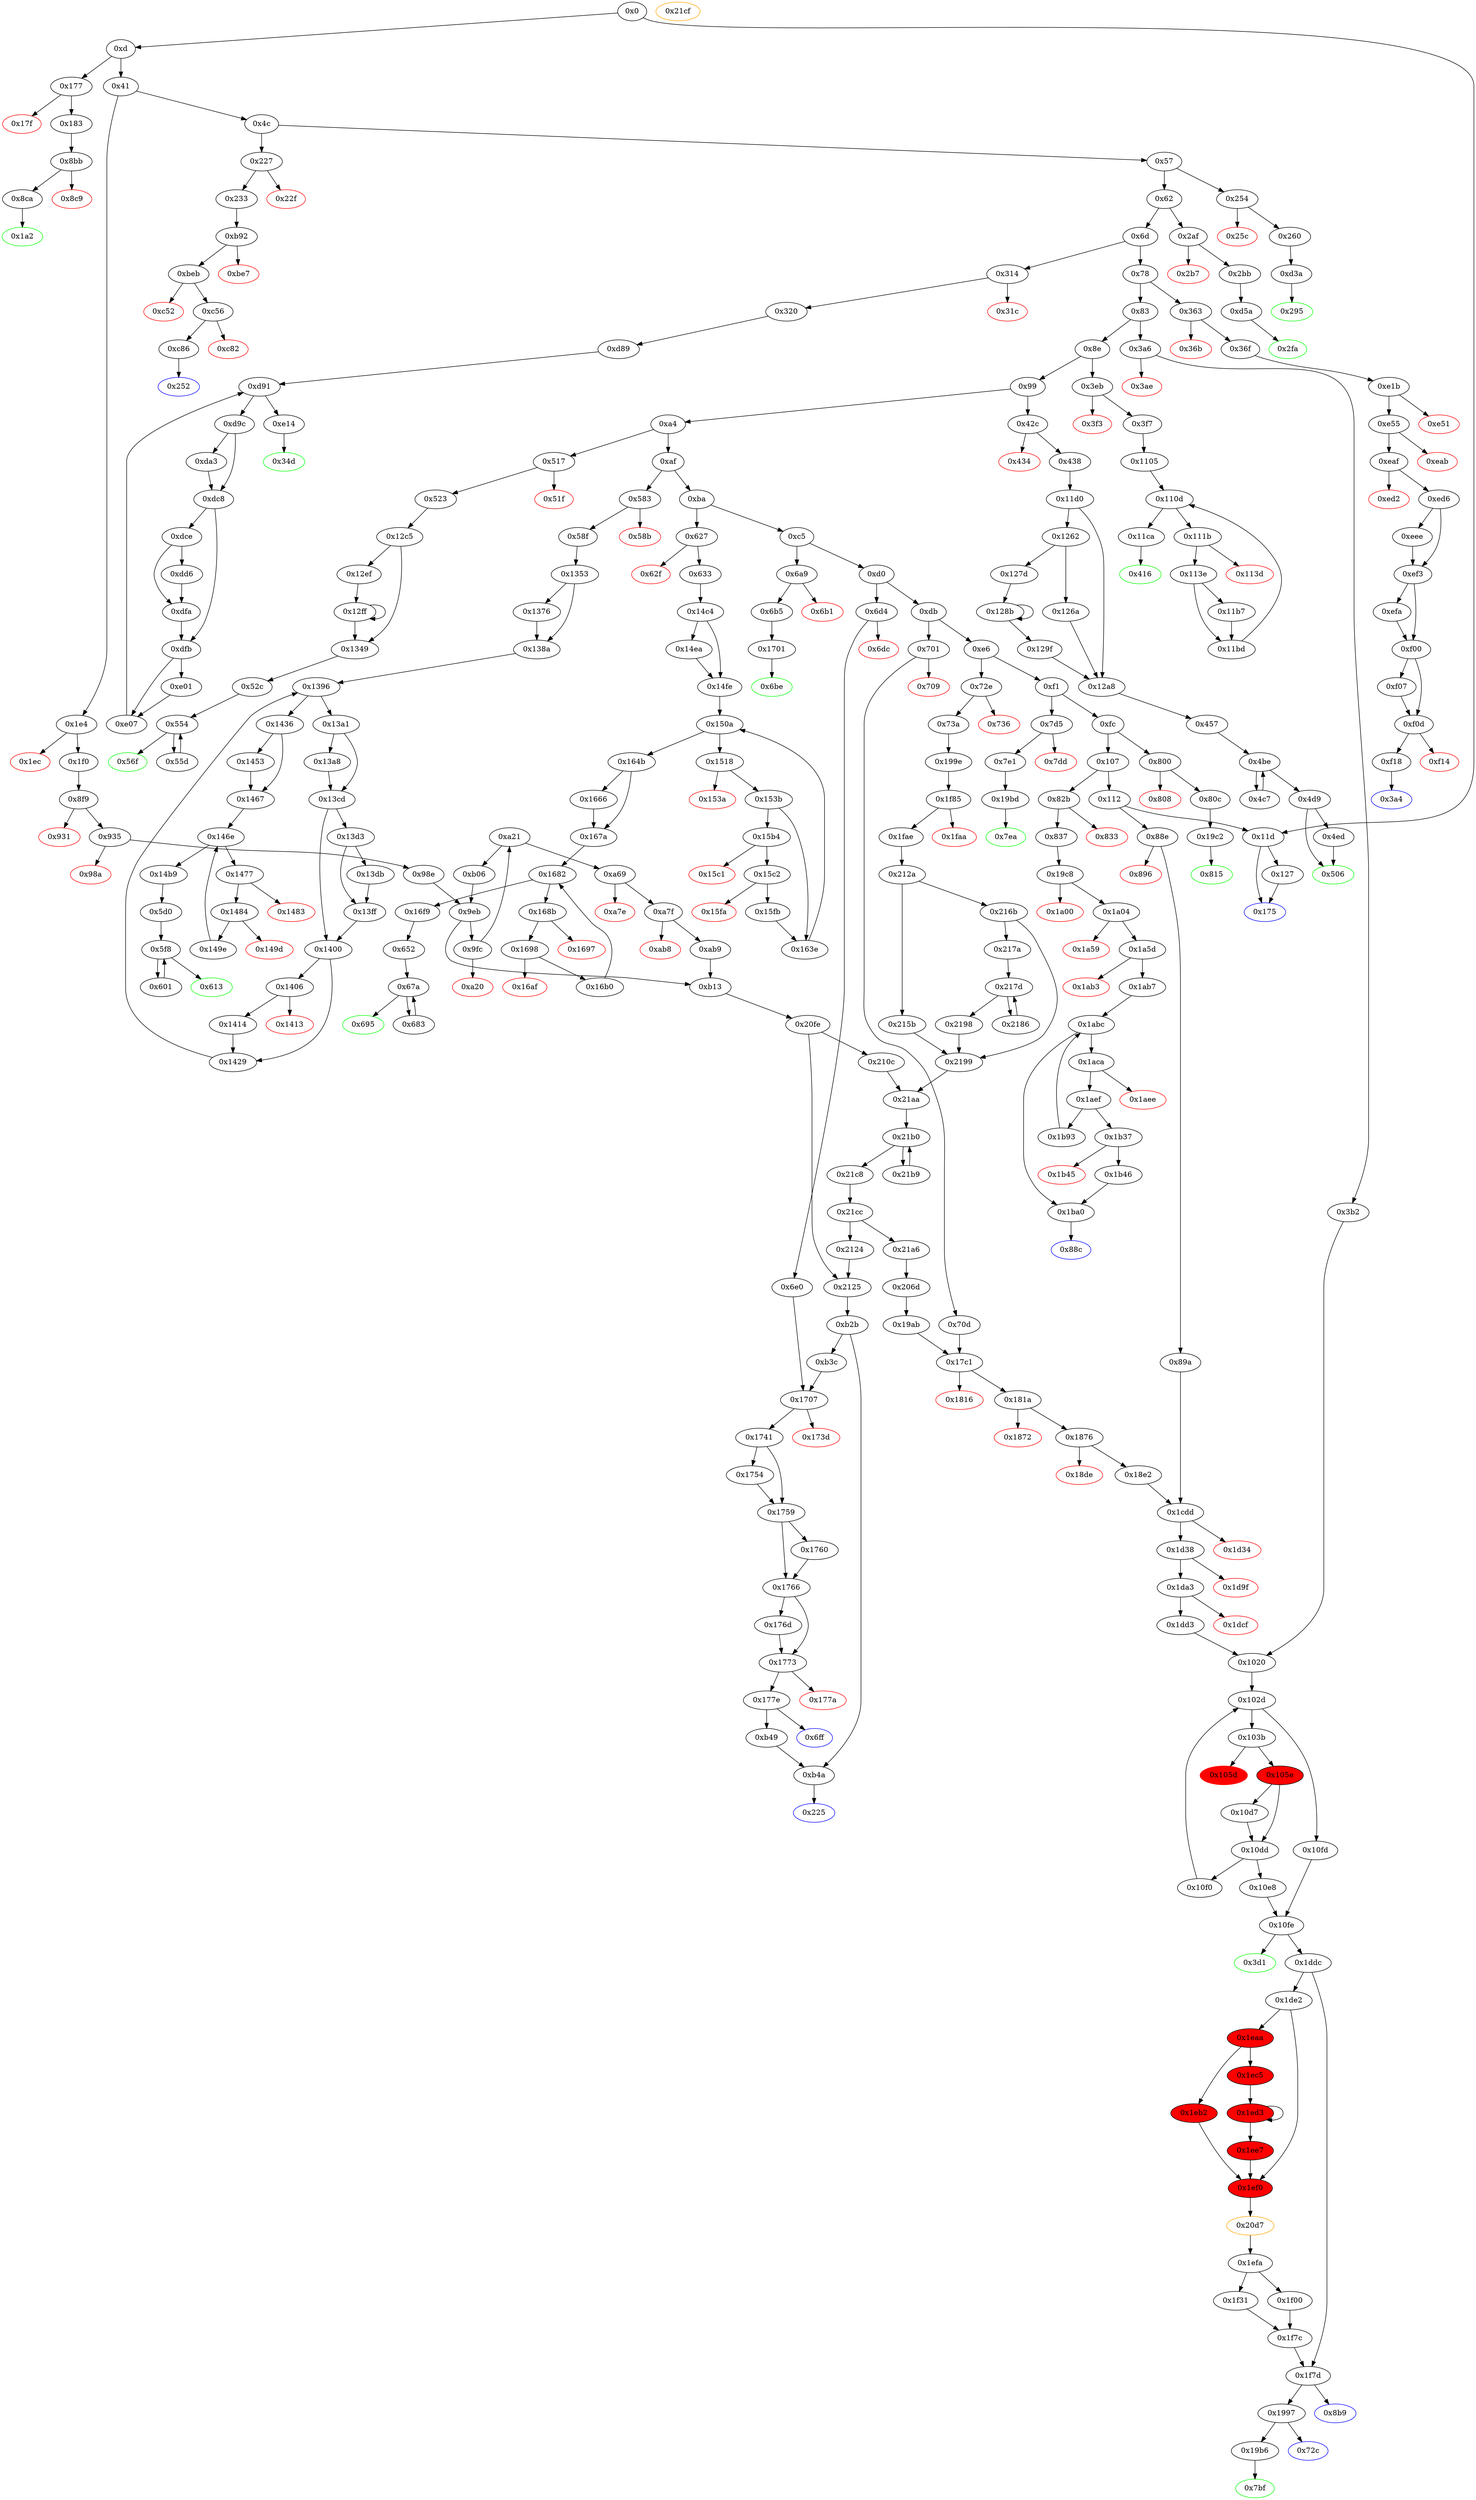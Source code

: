 digraph "" {
"0xe6" [fillcolor=white, id="0xe6", style=filled, tooltip="Block 0xe6\n[0xe6:0xf0]\n---\nPredecessors: [0xdb]\nSuccessors: [0xf1, 0x72e]\n---\n0xe6 DUP1\n0xe7 PUSH4 0xc6427474\n0xec EQ\n0xed PUSH2 0x72e\n0xf0 JUMPI\n---\n0xe7: V60 = 0xc6427474\n0xec: V61 = EQ 0xc6427474 V11\n0xed: V62 = 0x72e\n0xf0: JUMPI 0x72e V61\n---\nEntry stack: [V11]\nStack pops: 1\nStack additions: [S0]\nExit stack: [V11]\n\nDef sites:\nV11: {0xd.0x35}\n"];
"0x1cdd" [fillcolor=white, id="0x1cdd", style=filled, tooltip="Block 0x1cdd\n[0x1cdd:0x1d33]\n---\nPredecessors: [0x89a, 0x18e2]\nSuccessors: [0x1d34, 0x1d38]\n---\n0x1cdd JUMPDEST\n0x1cde PUSH1 0x0\n0x1ce0 CALLER\n0x1ce1 PUSH1 0x2\n0x1ce3 PUSH1 0x0\n0x1ce5 DUP3\n0x1ce6 PUSH20 0xffffffffffffffffffffffffffffffffffffffff\n0x1cfb AND\n0x1cfc PUSH20 0xffffffffffffffffffffffffffffffffffffffff\n0x1d11 AND\n0x1d12 DUP2\n0x1d13 MSTORE\n0x1d14 PUSH1 0x20\n0x1d16 ADD\n0x1d17 SWAP1\n0x1d18 DUP2\n0x1d19 MSTORE\n0x1d1a PUSH1 0x20\n0x1d1c ADD\n0x1d1d PUSH1 0x0\n0x1d1f SHA3\n0x1d20 PUSH1 0x0\n0x1d22 SWAP1\n0x1d23 SLOAD\n0x1d24 SWAP1\n0x1d25 PUSH2 0x100\n0x1d28 EXP\n0x1d29 SWAP1\n0x1d2a DIV\n0x1d2b PUSH1 0xff\n0x1d2d AND\n0x1d2e ISZERO\n0x1d2f ISZERO\n0x1d30 PUSH2 0x1d38\n0x1d33 JUMPI\n---\n0x1cdd: JUMPDEST \n0x1cde: V2036 = 0x0\n0x1ce0: V2037 = CALLER\n0x1ce1: V2038 = 0x2\n0x1ce3: V2039 = 0x0\n0x1ce6: V2040 = 0xffffffffffffffffffffffffffffffffffffffff\n0x1cfb: V2041 = AND 0xffffffffffffffffffffffffffffffffffffffff V2037\n0x1cfc: V2042 = 0xffffffffffffffffffffffffffffffffffffffff\n0x1d11: V2043 = AND 0xffffffffffffffffffffffffffffffffffffffff V2041\n0x1d13: M[0x0] = V2043\n0x1d14: V2044 = 0x20\n0x1d16: V2045 = ADD 0x20 0x0\n0x1d19: M[0x20] = 0x2\n0x1d1a: V2046 = 0x20\n0x1d1c: V2047 = ADD 0x20 0x20\n0x1d1d: V2048 = 0x0\n0x1d1f: V2049 = SHA3 0x0 0x40\n0x1d20: V2050 = 0x0\n0x1d23: V2051 = S[V2049]\n0x1d25: V2052 = 0x100\n0x1d28: V2053 = EXP 0x100 0x0\n0x1d2a: V2054 = DIV V2051 0x1\n0x1d2b: V2055 = 0xff\n0x1d2d: V2056 = AND 0xff V2054\n0x1d2e: V2057 = ISZERO V2056\n0x1d2f: V2058 = ISZERO V2057\n0x1d30: V2059 = 0x1d38\n0x1d33: JUMPI 0x1d38 V2058\n---\nEntry stack: [V11, 0x7bf, V529, V532, V550, S8, {0x72c, 0x19b6}, S6, V1721, S4, S3, S2, {0x8b9, 0x1997}, S0]\nStack pops: 0\nStack additions: [0x0, V2037]\nExit stack: [V11, 0x7bf, V529, V532, V550, S8, {0x72c, 0x19b6}, S6, V1721, S4, S3, S2, {0x8b9, 0x1997}, S0, 0x0, V2037]\n\nDef sites:\nV11: {0xd.0x35}\n0x7bf: {0x73a.0x73c}\nV529: {0x73a.0x75f}\nV532: {0x73a.0x769}\nV550: {0x73a.0x792}\nS8: {0x1fae.0x1fb1, 0xd.0x35, 0x98e.0x9e7, 0xb06.0xb0b}\n{0x72c, 0x19b6}: {0x19ab.0x19ae, 0x70d.0x70f}\nS6: {0x1fae.0x1fb1, 0x70d.0x71c, 0x98e.0x9e7, 0xb06.0xb0b}\nV1721: {0x17c1.0x17c2}\nS4: {0x1fae.0x1fb1, 0x70d.0x71c, 0x98e.0x9e7, 0xb06.0xb0b}\nS3: {0x1fae.0x1fb1, 0x70d.0x71c, 0x98e.0x9e7, 0xb06.0xb0b}\nS2: {0xd.0x35, 0x1876.0x1878}\n{0x8b9, 0x1997}: {0x18e2.0x198f, 0x89a.0x89c}\nS0: {0xb06.0xb0b, 0x89a.0x8a9, 0x70d.0x71c, 0x98e.0x9e7, 0x1fae.0x1fb1}\n"];
"0x314" [fillcolor=white, id="0x314", style=filled, tooltip="Block 0x314\n[0x314:0x31b]\n---\nPredecessors: [0x6d]\nSuccessors: [0x31c, 0x320]\n---\n0x314 JUMPDEST\n0x315 CALLVALUE\n0x316 DUP1\n0x317 ISZERO\n0x318 PUSH2 0x320\n0x31b JUMPI\n---\n0x314: JUMPDEST \n0x315: V199 = CALLVALUE\n0x317: V200 = ISZERO V199\n0x318: V201 = 0x320\n0x31b: JUMPI 0x320 V200\n---\nEntry stack: [V11]\nStack pops: 0\nStack additions: [V199]\nExit stack: [V11, V199]\n\nDef sites:\nV11: {0xd.0x35}\n"];
"0xdfb" [fillcolor=white, id="0xdfb", style=filled, tooltip="Block 0xdfb\n[0xdfb:0xe00]\n---\nPredecessors: [0xdc8, 0xdfa]\nSuccessors: [0xe01, 0xe07]\n---\n0xdfb JUMPDEST\n0xdfc ISZERO\n0xdfd PUSH2 0xe07\n0xe00 JUMPI\n---\n0xdfb: JUMPDEST \n0xdfc: V1002 = ISZERO S0\n0xdfd: V1003 = 0xe07\n0xe00: JUMPI 0xe07 V1002\n---\nEntry stack: [V11, 0x34d, V210, V215, S2, S1, S0]\nStack pops: 1\nStack additions: []\nExit stack: [V11, 0x34d, V210, V215, S2, S1]\n\nDef sites:\nV11: {0xd.0x35}\n0x34d: {0x320.0x322}\nV210: {0x320.0x331}\nV215: {0x320.0x33d}\nS2: {0xd89.0xd8a, 0xe01.0xe04}\nS1: {0xd89.0xd8d, 0xe07.0xe0c}\nS0: {0x320.0x331, 0xda3.0xdc7, 0x320.0x33d, 0xdd6.0xdf9}\n"];
"0x3eb" [fillcolor=white, id="0x3eb", style=filled, tooltip="Block 0x3eb\n[0x3eb:0x3f2]\n---\nPredecessors: [0x8e]\nSuccessors: [0x3f3, 0x3f7]\n---\n0x3eb JUMPDEST\n0x3ec CALLVALUE\n0x3ed DUP1\n0x3ee ISZERO\n0x3ef PUSH2 0x3f7\n0x3f2 JUMPI\n---\n0x3eb: JUMPDEST \n0x3ec: V265 = CALLVALUE\n0x3ee: V266 = ISZERO V265\n0x3ef: V267 = 0x3f7\n0x3f2: JUMPI 0x3f7 V266\n---\nEntry stack: [V11]\nStack pops: 0\nStack additions: [V265]\nExit stack: [V11, V265]\n\nDef sites:\nV11: {0xd.0x35}\n"];
"0x6e0" [fillcolor=white, id="0x6e0", style=filled, tooltip="Block 0x6e0\n[0x6e0:0x6fe]\n---\nPredecessors: [0x6d4]\nSuccessors: [0x1707]\n---\n0x6e0 JUMPDEST\n0x6e1 POP\n0x6e2 PUSH2 0x6ff\n0x6e5 PUSH1 0x4\n0x6e7 DUP1\n0x6e8 CALLDATASIZE\n0x6e9 SUB\n0x6ea DUP2\n0x6eb ADD\n0x6ec SWAP1\n0x6ed DUP1\n0x6ee DUP1\n0x6ef CALLDATALOAD\n0x6f0 SWAP1\n0x6f1 PUSH1 0x20\n0x6f3 ADD\n0x6f4 SWAP1\n0x6f5 SWAP3\n0x6f6 SWAP2\n0x6f7 SWAP1\n0x6f8 POP\n0x6f9 POP\n0x6fa POP\n0x6fb PUSH2 0x1707\n0x6fe JUMP\n---\n0x6e0: JUMPDEST \n0x6e2: V496 = 0x6ff\n0x6e5: V497 = 0x4\n0x6e8: V498 = CALLDATASIZE\n0x6e9: V499 = SUB V498 0x4\n0x6eb: V500 = ADD 0x4 V499\n0x6ef: V501 = CALLDATALOAD 0x4\n0x6f1: V502 = 0x20\n0x6f3: V503 = ADD 0x20 0x4\n0x6fb: V504 = 0x1707\n0x6fe: JUMP 0x1707\n---\nEntry stack: [V11, V492]\nStack pops: 1\nStack additions: [0x6ff, V501]\nExit stack: [V11, 0x6ff, V501]\n\nDef sites:\nV11: {0xd.0x35}\nV492: {0x6d4.0x6d5}\n"];
"0xaf" [fillcolor=white, id="0xaf", style=filled, tooltip="Block 0xaf\n[0xaf:0xb9]\n---\nPredecessors: [0xa4]\nSuccessors: [0xba, 0x583]\n---\n0xaf DUP1\n0xb0 PUSH4 0xa8abe69a\n0xb5 EQ\n0xb6 PUSH2 0x583\n0xb9 JUMPI\n---\n0xb0: V45 = 0xa8abe69a\n0xb5: V46 = EQ 0xa8abe69a V11\n0xb6: V47 = 0x583\n0xb9: JUMPI 0x583 V46\n---\nEntry stack: [V11]\nStack pops: 1\nStack additions: [S0]\nExit stack: [V11]\n\nDef sites:\nV11: {0xd.0x35}\n"];
"0x695" [color=green, fillcolor=white, id="0x695", style=filled, tooltip="Block 0x695\n[0x695:0x6a8]\n---\nPredecessors: [0x67a]\nSuccessors: []\n---\n0x695 JUMPDEST\n0x696 POP\n0x697 POP\n0x698 POP\n0x699 POP\n0x69a SWAP1\n0x69b POP\n0x69c ADD\n0x69d SWAP3\n0x69e POP\n0x69f POP\n0x6a0 POP\n0x6a1 PUSH1 0x40\n0x6a3 MLOAD\n0x6a4 DUP1\n0x6a5 SWAP2\n0x6a6 SUB\n0x6a7 SWAP1\n0x6a8 RETURN\n---\n0x695: JUMPDEST \n0x69c: V475 = ADD V464 V459\n0x6a1: V476 = 0x40\n0x6a3: V477 = M[0x40]\n0x6a6: V478 = SUB V475 V477\n0x6a8: RETURN V477 V478\n---\nEntry stack: [V11, V1629, V453, V453, V459, V462, V464, V464, V459, V462, S0]\nStack pops: 10\nStack additions: []\nExit stack: [V11]\n\nDef sites:\nV11: {0xd.0x35}\nV1629: {0x164b.0x164f}\nV453: {0x652.0x655}\nV453: {0x652.0x655}\nV459: {0x652.0x668}\nV462: {0x652.0x670}\nV464: {0x652.0x674}\nV464: {0x652.0x674}\nV459: {0x652.0x668}\nV462: {0x652.0x670}\nS0: {0x683.0x68e, 0x652.0x678}\n"];
"0x19c8" [fillcolor=white, id="0x19c8", style=filled, tooltip="Block 0x19c8\n[0x19c8:0x19ff]\n---\nPredecessors: [0x837]\nSuccessors: [0x1a00, 0x1a04]\n---\n0x19c8 JUMPDEST\n0x19c9 PUSH1 0x0\n0x19cb ADDRESS\n0x19cc PUSH20 0xffffffffffffffffffffffffffffffffffffffff\n0x19e1 AND\n0x19e2 CALLER\n0x19e3 PUSH20 0xffffffffffffffffffffffffffffffffffffffff\n0x19f8 AND\n0x19f9 EQ\n0x19fa ISZERO\n0x19fb ISZERO\n0x19fc PUSH2 0x1a04\n0x19ff JUMPI\n---\n0x19c8: JUMPDEST \n0x19c9: V1853 = 0x0\n0x19cb: V1854 = ADDRESS\n0x19cc: V1855 = 0xffffffffffffffffffffffffffffffffffffffff\n0x19e1: V1856 = AND 0xffffffffffffffffffffffffffffffffffffffff V1854\n0x19e2: V1857 = CALLER\n0x19e3: V1858 = 0xffffffffffffffffffffffffffffffffffffffff\n0x19f8: V1859 = AND 0xffffffffffffffffffffffffffffffffffffffff V1857\n0x19f9: V1860 = EQ V1859 V1856\n0x19fa: V1861 = ISZERO V1860\n0x19fb: V1862 = ISZERO V1861\n0x19fc: V1863 = 0x1a04\n0x19ff: JUMPI 0x1a04 V1862\n---\nEntry stack: [V11, 0x88c, V601, V606]\nStack pops: 0\nStack additions: [0x0]\nExit stack: [V11, 0x88c, V601, V606, 0x0]\n\nDef sites:\nV11: {0xd.0x35}\n0x88c: {0x837.0x839}\nV601: {0x837.0x85c}\nV606: {0x837.0x87c}\n"];
"0xdb" [fillcolor=white, id="0xdb", style=filled, tooltip="Block 0xdb\n[0xdb:0xe5]\n---\nPredecessors: [0xd0]\nSuccessors: [0xe6, 0x701]\n---\n0xdb DUP1\n0xdc PUSH4 0xc01a8c84\n0xe1 EQ\n0xe2 PUSH2 0x701\n0xe5 JUMPI\n---\n0xdc: V57 = 0xc01a8c84\n0xe1: V58 = EQ 0xc01a8c84 V11\n0xe2: V59 = 0x701\n0xe5: JUMPI 0x701 V58\n---\nEntry stack: [V11]\nStack pops: 1\nStack additions: [S0]\nExit stack: [V11]\n\nDef sites:\nV11: {0xd.0x35}\n"];
"0x17c1" [fillcolor=white, id="0x17c1", style=filled, tooltip="Block 0x17c1\n[0x17c1:0x1815]\n---\nPredecessors: [0x70d, 0x19ab]\nSuccessors: [0x1816, 0x181a]\n---\n0x17c1 JUMPDEST\n0x17c2 CALLER\n0x17c3 PUSH1 0x2\n0x17c5 PUSH1 0x0\n0x17c7 DUP3\n0x17c8 PUSH20 0xffffffffffffffffffffffffffffffffffffffff\n0x17dd AND\n0x17de PUSH20 0xffffffffffffffffffffffffffffffffffffffff\n0x17f3 AND\n0x17f4 DUP2\n0x17f5 MSTORE\n0x17f6 PUSH1 0x20\n0x17f8 ADD\n0x17f9 SWAP1\n0x17fa DUP2\n0x17fb MSTORE\n0x17fc PUSH1 0x20\n0x17fe ADD\n0x17ff PUSH1 0x0\n0x1801 SHA3\n0x1802 PUSH1 0x0\n0x1804 SWAP1\n0x1805 SLOAD\n0x1806 SWAP1\n0x1807 PUSH2 0x100\n0x180a EXP\n0x180b SWAP1\n0x180c DIV\n0x180d PUSH1 0xff\n0x180f AND\n0x1810 ISZERO\n0x1811 ISZERO\n0x1812 PUSH2 0x181a\n0x1815 JUMPI\n---\n0x17c1: JUMPDEST \n0x17c2: V1721 = CALLER\n0x17c3: V1722 = 0x2\n0x17c5: V1723 = 0x0\n0x17c8: V1724 = 0xffffffffffffffffffffffffffffffffffffffff\n0x17dd: V1725 = AND 0xffffffffffffffffffffffffffffffffffffffff V1721\n0x17de: V1726 = 0xffffffffffffffffffffffffffffffffffffffff\n0x17f3: V1727 = AND 0xffffffffffffffffffffffffffffffffffffffff V1725\n0x17f5: M[0x0] = V1727\n0x17f6: V1728 = 0x20\n0x17f8: V1729 = ADD 0x20 0x0\n0x17fb: M[0x20] = 0x2\n0x17fc: V1730 = 0x20\n0x17fe: V1731 = ADD 0x20 0x20\n0x17ff: V1732 = 0x0\n0x1801: V1733 = SHA3 0x0 0x40\n0x1802: V1734 = 0x0\n0x1805: V1735 = S[V1733]\n0x1807: V1736 = 0x100\n0x180a: V1737 = EXP 0x100 0x0\n0x180c: V1738 = DIV V1735 0x1\n0x180d: V1739 = 0xff\n0x180f: V1740 = AND 0xff V1738\n0x1810: V1741 = ISZERO V1740\n0x1811: V1742 = ISZERO V1741\n0x1812: V1743 = 0x181a\n0x1815: JUMPI 0x181a V1742\n---\nEntry stack: [V11, 0x7bf, V529, V532, V550, S2, {0x72c, 0x19b6}, S0]\nStack pops: 0\nStack additions: [V1721]\nExit stack: [V11, 0x7bf, V529, V532, V550, S2, {0x72c, 0x19b6}, S0, V1721]\n\nDef sites:\nV11: {0xd.0x35}\n0x7bf: {0x73a.0x73c}\nV529: {0x73a.0x75f}\nV532: {0x73a.0x769}\nV550: {0x73a.0x792}\nS2: {0x1fae.0x1fb1, 0xd.0x35, 0x98e.0x9e7, 0xb06.0xb0b}\n{0x72c, 0x19b6}: {0x19ab.0x19ae, 0x70d.0x70f}\nS0: {0x1fae.0x1fb1, 0x70d.0x71c, 0x98e.0x9e7, 0xb06.0xb0b}\n"];
"0xeaf" [fillcolor=white, id="0xeaf", style=filled, tooltip="Block 0xeaf\n[0xeaf:0xed1]\n---\nPredecessors: [0xe55]\nSuccessors: [0xed2, 0xed6]\n---\n0xeaf JUMPDEST\n0xeb0 DUP2\n0xeb1 PUSH1 0x0\n0xeb3 DUP2\n0xeb4 PUSH20 0xffffffffffffffffffffffffffffffffffffffff\n0xec9 AND\n0xeca EQ\n0xecb ISZERO\n0xecc ISZERO\n0xecd ISZERO\n0xece PUSH2 0xed6\n0xed1 JUMPI\n---\n0xeaf: JUMPDEST \n0xeb1: V1044 = 0x0\n0xeb4: V1045 = 0xffffffffffffffffffffffffffffffffffffffff\n0xec9: V1046 = AND 0xffffffffffffffffffffffffffffffffffffffff V237\n0xeca: V1047 = EQ V1046 0x0\n0xecb: V1048 = ISZERO V1047\n0xecc: V1049 = ISZERO V1048\n0xecd: V1050 = ISZERO V1049\n0xece: V1051 = 0xed6\n0xed1: JUMPI 0xed6 V1050\n---\nEntry stack: [V11, 0x3a4, V237, V237]\nStack pops: 2\nStack additions: [S1, S0, S1]\nExit stack: [V11, 0x3a4, V237, V237, V237]\n\nDef sites:\nV11: {0xd.0x35}\n0x3a4: {0x36f.0x371}\nV237: {0x36f.0x394}\nV237: {0x36f.0x394}\n"];
"0x62f" [color=red, fillcolor=white, id="0x62f", style=filled, tooltip="Block 0x62f\n[0x62f:0x632]\n---\nPredecessors: [0x627]\nSuccessors: []\n---\n0x62f PUSH1 0x0\n0x631 DUP1\n0x632 REVERT\n---\n0x62f: V442 = 0x0\n0x632: REVERT 0x0 0x0\n---\nEntry stack: [V11, V439]\nStack pops: 0\nStack additions: []\nExit stack: [V11, V439]\n\nDef sites:\nV11: {0xd.0x35}\nV439: {0x627.0x628}\n"];
"0xed6" [fillcolor=white, id="0xed6", style=filled, tooltip="Block 0xed6\n[0xed6:0xeed]\n---\nPredecessors: [0xeaf]\nSuccessors: [0xeee, 0xef3]\n---\n0xed6 JUMPDEST\n0xed7 PUSH1 0x1\n0xed9 PUSH1 0x3\n0xedb DUP1\n0xedc SLOAD\n0xedd SWAP1\n0xede POP\n0xedf ADD\n0xee0 PUSH1 0x4\n0xee2 SLOAD\n0xee3 PUSH1 0x32\n0xee5 DUP3\n0xee6 GT\n0xee7 ISZERO\n0xee8 DUP1\n0xee9 ISZERO\n0xeea PUSH2 0xef3\n0xeed JUMPI\n---\n0xed6: JUMPDEST \n0xed7: V1053 = 0x1\n0xed9: V1054 = 0x3\n0xedc: V1055 = S[0x3]\n0xedf: V1056 = ADD V1055 0x1\n0xee0: V1057 = 0x4\n0xee2: V1058 = S[0x4]\n0xee3: V1059 = 0x32\n0xee6: V1060 = GT V1056 0x32\n0xee7: V1061 = ISZERO V1060\n0xee9: V1062 = ISZERO V1061\n0xeea: V1063 = 0xef3\n0xeed: JUMPI 0xef3 V1062\n---\nEntry stack: [V11, 0x3a4, V237, V237, V237]\nStack pops: 0\nStack additions: [V1056, V1058, V1061]\nExit stack: [V11, 0x3a4, V237, V237, V237, V1056, V1058, V1061]\n\nDef sites:\nV11: {0xd.0x35}\n0x3a4: {0x36f.0x371}\nV237: {0x36f.0x394}\nV237: {0x36f.0x394}\nV237: {0x36f.0x394}\n"];
"0x0" [fillcolor=white, id="0x0", style=filled, tooltip="Block 0x0\n[0x0:0xc]\n---\nPredecessors: []\nSuccessors: [0xd, 0x11d]\n---\n0x0 PUSH1 0x80\n0x2 PUSH1 0x40\n0x4 MSTORE\n0x5 PUSH1 0x4\n0x7 CALLDATASIZE\n0x8 LT\n0x9 PUSH2 0x11d\n0xc JUMPI\n---\n0x0: V0 = 0x80\n0x2: V1 = 0x40\n0x4: M[0x40] = 0x80\n0x5: V2 = 0x4\n0x7: V3 = CALLDATASIZE\n0x8: V4 = LT V3 0x4\n0x9: V5 = 0x11d\n0xc: JUMPI 0x11d V4\n---\nEntry stack: []\nStack pops: 0\nStack additions: []\nExit stack: []\n\nDef sites:\n"];
"0x808" [color=red, fillcolor=white, id="0x808", style=filled, tooltip="Block 0x808\n[0x808:0x80b]\n---\nPredecessors: [0x800]\nSuccessors: []\n---\n0x808 PUSH1 0x0\n0x80a DUP1\n0x80b REVERT\n---\n0x808: V580 = 0x0\n0x80b: REVERT 0x0 0x0\n---\nEntry stack: [V11, V577]\nStack pops: 0\nStack additions: []\nExit stack: [V11, V577]\n\nDef sites:\nV11: {0xd.0x35}\nV577: {0x800.0x801}\n"];
"0x1f7c" [fillcolor=white, id="0x1f7c", style=filled, tooltip="Block 0x1f7c\n[0x1f7c:0x1f7c]\n---\nPredecessors: [0x1f00, 0x1f31]\nSuccessors: [0x1f7d]\n---\n0x1f7c JUMPDEST\n---\n0x1f7c: JUMPDEST \n---\nEntry stack: [S13, {0x72c, 0x19b6}, S11, V1721, S9, S8, S7, {0x8b9, 0x1997}, S5, V2123, V2037, S2, V2061, S0]\nStack pops: 0\nStack additions: []\nExit stack: [S13, {0x72c, 0x19b6}, S11, V1721, S9, S8, S7, {0x8b9, 0x1997}, S5, V2123, V2037, S2, V2061, S0]\n\nDef sites:\nS13: {0xd.0x35, 0x98e.0x9e7}\n{0x72c, 0x19b6}: {0x19ab.0x19ae, 0x70d.0x70f}\nS11: {0x70d.0x71c, 0x98e.0x9e7}\nV1721: {0x17c1.0x17c2}\nS9: {0x70d.0x71c, 0x98e.0x9e7}\nS8: {0x70d.0x71c, 0x98e.0x9e7}\nS7: {0xd.0x35, 0x1876.0x1878}\n{0x8b9, 0x1997}: {0x18e2.0x198f, 0x89a.0x89c}\nS5: {0x89a.0x8a9, 0x70d.0x71c, 0x98e.0x9e7}\nV2123: {0x1de2.0x1df3}\nV2037: {0x1cdd.0x1ce0}\nS2: {0x89a.0x8a9, 0x70d.0x71c, 0x98e.0x9e7}\nV2061: {0x1d38.0x1d3a}\nS0: {0x70d.0x71c, 0x89a.0x8a9, 0xd.0x35, 0x98e.0x9e7}\n"];
"0x21b0" [fillcolor=white, id="0x21b0", style=filled, tooltip="Block 0x21b0\n[0x21b0:0x21b8]\n---\nPredecessors: [0x21aa, 0x21b9]\nSuccessors: [0x21b9, 0x21c8]\n---\n0x21b0 JUMPDEST\n0x21b1 DUP1\n0x21b2 DUP3\n0x21b3 GT\n0x21b4 ISZERO\n0x21b5 PUSH2 0x21c8\n0x21b8 JUMPI\n---\n0x21b0: JUMPDEST \n0x21b3: V2426 = GT S1 S0\n0x21b4: V2427 = ISZERO V2426\n0x21b5: V2428 = 0x21c8\n0x21b8: JUMPI 0x21c8 V2427\n---\nEntry stack: [V11, 0x7bf, V529, V532, V550, 0x0, 0x19ab, S12, S11, S10, S9, S8, S7, S6, {0x3, 0x206d}, S4, {0x2124, 0x21a6}, 0x21cc, S1, S0]\nStack pops: 2\nStack additions: [S1, S0]\nExit stack: [V11, 0x7bf, V529, V532, V550, 0x0, 0x19ab, S12, S11, S10, S9, S8, S7, S6, {0x3, 0x206d}, S4, {0x2124, 0x21a6}, 0x21cc, S1, S0]\n\nDef sites:\nV11: {0xd.0x35}\n0x7bf: {0x73a.0x73c}\nV529: {0x73a.0x75f}\nV532: {0x73a.0x769}\nV550: {0x73a.0x792}\n0x0: {0x199e.0x199f}\n0x19ab: {0x199e.0x19a1}\nS12: {0x73a.0x75f, 0xd.0x35}\nS11: {0x1f0.0x1f2, 0x73a.0x769}\nS10: {0x1f0.0x215, 0x73a.0x792}\nS9: {0xb06.0xb0b, 0x98e.0x9e7, 0x1fae.0x1fb1}\nS8: {0x1f0.0x215, 0x73a.0x75f}\nS7: {0xb13.0xb1e, 0x1fae.0x1fb8}\nS6: {0xb13.0xb22, 0x1fae.0x2000}\n{0x3, 0x206d}: {0xb13.0xb16, 0x1fae.0x2063}\nS4: {0xb13.0xb1e, 0x1fae.0x205a}\n{0x2124, 0x21a6}: {0x2199.0x219d, 0x210c.0x211b}\n0x21cc: {0x21aa.0x21ab}\nS1: {0x212a.0x2151, 0x210c.0x2118}\nS0: {0x21b9.0x21c3, 0x212a.0x2147, 0x210c.0x211a, 0x2186.0x2192}\n"];
"0x320" [fillcolor=white, id="0x320", style=filled, tooltip="Block 0x320\n[0x320:0x34c]\n---\nPredecessors: [0x314]\nSuccessors: [0xd89]\n---\n0x320 JUMPDEST\n0x321 POP\n0x322 PUSH2 0x34d\n0x325 PUSH1 0x4\n0x327 DUP1\n0x328 CALLDATASIZE\n0x329 SUB\n0x32a DUP2\n0x32b ADD\n0x32c SWAP1\n0x32d DUP1\n0x32e DUP1\n0x32f CALLDATALOAD\n0x330 ISZERO\n0x331 ISZERO\n0x332 SWAP1\n0x333 PUSH1 0x20\n0x335 ADD\n0x336 SWAP1\n0x337 SWAP3\n0x338 SWAP2\n0x339 SWAP1\n0x33a DUP1\n0x33b CALLDATALOAD\n0x33c ISZERO\n0x33d ISZERO\n0x33e SWAP1\n0x33f PUSH1 0x20\n0x341 ADD\n0x342 SWAP1\n0x343 SWAP3\n0x344 SWAP2\n0x345 SWAP1\n0x346 POP\n0x347 POP\n0x348 POP\n0x349 PUSH2 0xd89\n0x34c JUMP\n---\n0x320: JUMPDEST \n0x322: V203 = 0x34d\n0x325: V204 = 0x4\n0x328: V205 = CALLDATASIZE\n0x329: V206 = SUB V205 0x4\n0x32b: V207 = ADD 0x4 V206\n0x32f: V208 = CALLDATALOAD 0x4\n0x330: V209 = ISZERO V208\n0x331: V210 = ISZERO V209\n0x333: V211 = 0x20\n0x335: V212 = ADD 0x20 0x4\n0x33b: V213 = CALLDATALOAD 0x24\n0x33c: V214 = ISZERO V213\n0x33d: V215 = ISZERO V214\n0x33f: V216 = 0x20\n0x341: V217 = ADD 0x20 0x24\n0x349: V218 = 0xd89\n0x34c: JUMP 0xd89\n---\nEntry stack: [V11, V199]\nStack pops: 1\nStack additions: [0x34d, V210, V215]\nExit stack: [V11, 0x34d, V210, V215]\n\nDef sites:\nV11: {0xd.0x35}\nV199: {0x314.0x315}\n"];
"0x21cc" [fillcolor=white, id="0x21cc", style=filled, tooltip="Block 0x21cc\n[0x21cc:0x21ce]\n---\nPredecessors: [0x21c8]\nSuccessors: [0x2124, 0x21a6]\n---\n0x21cc JUMPDEST\n0x21cd SWAP1\n0x21ce JUMP\n---\n0x21cc: JUMPDEST \n0x21ce: JUMP {0x2124, 0x21a6}\n---\nEntry stack: [V11, 0x7bf, V529, V532, V550, 0x0, 0x19ab, S10, S9, S8, S7, S6, S5, S4, {0x3, 0x206d}, S2, {0x2124, 0x21a6}, S0]\nStack pops: 2\nStack additions: [S0]\nExit stack: [V11, 0x7bf, V529, V532, V550, 0x0, 0x19ab, S10, S9, S8, S7, S6, S5, S4, {0x3, 0x206d}, S2, S0]\n\nDef sites:\nV11: {0xd.0x35}\n0x7bf: {0x73a.0x73c}\nV529: {0x73a.0x75f}\nV532: {0x73a.0x769}\nV550: {0x73a.0x792}\n0x0: {0x199e.0x199f}\n0x19ab: {0x199e.0x19a1}\nS10: {0x73a.0x75f, 0xd.0x35}\nS9: {0x1f0.0x1f2, 0x73a.0x769}\nS8: {0x1f0.0x215, 0x73a.0x792}\nS7: {0xb06.0xb0b, 0x98e.0x9e7, 0x1fae.0x1fb1}\nS6: {0x1f0.0x215, 0x73a.0x75f}\nS5: {0xb13.0xb1e, 0x1fae.0x1fb8}\nS4: {0xb13.0xb22, 0x1fae.0x2000}\n{0x3, 0x206d}: {0xb13.0xb16, 0x1fae.0x2063}\nS2: {0xb13.0xb1e, 0x1fae.0x205a}\n{0x2124, 0x21a6}: {0x2199.0x219d, 0x210c.0x211b}\nS0: {0x212a.0x2151, 0x210c.0x2118}\n"];
"0x613" [color=green, fillcolor=white, id="0x613", style=filled, tooltip="Block 0x613\n[0x613:0x626]\n---\nPredecessors: [0x5f8]\nSuccessors: []\n---\n0x613 JUMPDEST\n0x614 POP\n0x615 POP\n0x616 POP\n0x617 POP\n0x618 SWAP1\n0x619 POP\n0x61a ADD\n0x61b SWAP3\n0x61c POP\n0x61d POP\n0x61e POP\n0x61f PUSH1 0x40\n0x621 MLOAD\n0x622 DUP1\n0x623 SWAP2\n0x624 SUB\n0x625 SWAP1\n0x626 RETURN\n---\n0x613: JUMPDEST \n0x61a: V435 = ADD V424 V419\n0x61f: V436 = 0x40\n0x621: V437 = M[0x40]\n0x624: V438 = SUB V435 V437\n0x626: RETURN V437 V438\n---\nEntry stack: [V11, V1475, V413, V413, V419, V422, V424, V424, V419, V422, S0]\nStack pops: 10\nStack additions: []\nExit stack: [V11]\n\nDef sites:\nV11: {0xd.0x35}\nV1475: {0x1436.0x143c}\nV413: {0x5d0.0x5d3}\nV413: {0x5d0.0x5d3}\nV419: {0x5d0.0x5e6}\nV422: {0x5d0.0x5ee}\nV424: {0x5d0.0x5f2}\nV424: {0x5d0.0x5f2}\nV419: {0x5d0.0x5e6}\nV422: {0x5d0.0x5ee}\nS0: {0x601.0x60c, 0x5d0.0x5f6}\n"];
"0x62" [fillcolor=white, id="0x62", style=filled, tooltip="Block 0x62\n[0x62:0x6c]\n---\nPredecessors: [0x57]\nSuccessors: [0x6d, 0x2af]\n---\n0x62 DUP1\n0x63 PUSH4 0x3411c81c\n0x68 EQ\n0x69 PUSH2 0x2af\n0x6c JUMPI\n---\n0x63: V24 = 0x3411c81c\n0x68: V25 = EQ 0x3411c81c V11\n0x69: V26 = 0x2af\n0x6c: JUMPI 0x2af V25\n---\nEntry stack: [V11]\nStack pops: 1\nStack additions: [S0]\nExit stack: [V11]\n\nDef sites:\nV11: {0xd.0x35}\n"];
"0x1ec5" [fillcolor=red, id="0x1ec5", style=filled, tooltip="Block 0x1ec5\n[0x1ec5:0x1ed2]\n---\nPredecessors: [0x1eaa]\nSuccessors: [0x1ed3]\n---\n0x1ec5 JUMPDEST\n0x1ec6 DUP3\n0x1ec7 ADD\n0x1ec8 SWAP2\n0x1ec9 SWAP1\n0x1eca PUSH1 0x0\n0x1ecc MSTORE\n0x1ecd PUSH1 0x20\n0x1ecf PUSH1 0x0\n0x1ed1 SHA3\n0x1ed2 SWAP1\n---\n0x1ec5: JUMPDEST \n0x1ec7: V2214 = ADD V2190 V2201\n0x1eca: V2215 = 0x0\n0x1ecc: M[0x0] = V2166\n0x1ecd: V2216 = 0x20\n0x1ecf: V2217 = 0x0\n0x1ed1: V2218 = SHA3 0x0 0x20\n---\nEntry stack: [S23, {0x72c, 0x19b6}, S21, V1721, S19, S18, S17, {0x8b9, 0x1997}, S15, V2123, V2037, S12, V2061, S10, 0x1efa, V2148, V2151, V2164, V2186, V2166, V2177, V2190, V2166, V2201]\nStack pops: 3\nStack additions: [V2214, V2218, S2]\nExit stack: [S23, {0x72c, 0x19b6}, S21, V1721, S19, S18, S17, {0x8b9, 0x1997}, S15, V2123, V2037, S12, V2061, S10, 0x1efa, V2148, V2151, V2164, V2186, V2166, V2177, V2214, V2218, V2190]\n\nDef sites:\nS23: {0xd.0x35, 0x98e.0x9e7}\n{0x72c, 0x19b6}: {0x19ab.0x19ae, 0x70d.0x70f}\nS21: {0x70d.0x71c, 0x98e.0x9e7}\nV1721: {0x17c1.0x17c2}\nS19: {0x70d.0x71c, 0x98e.0x9e7}\nS18: {0x70d.0x71c, 0x98e.0x9e7}\nS17: {0xd.0x35, 0x1876.0x1878}\n{0x8b9, 0x1997}: {0x18e2.0x198f, 0x89a.0x89c}\nS15: {0x89a.0x8a9, 0x70d.0x71c, 0x98e.0x9e7}\nV2123: {0x1de2.0x1df3}\nV2037: {0x1cdd.0x1ce0}\nS12: {0x89a.0x8a9, 0x70d.0x71c, 0x98e.0x9e7}\nV2061: {0x1d38.0x1d3a}\nS10: {0xd.0x35, 0x89a.0x8a9, 0x70d.0x71c, 0x98e.0x9e7}\n0x1efa: {0x1de2.0x1e13}\nV2148: {0x1de2.0x1e3a}\nV2151: {0x1de2.0x1e3f}\nV2164: {0x1de2.0x1e56}\nV2186: {0x1de2.0x1e7f}\nV2166: {0x1de2.0x1e5c}\nV2177: {0x1de2.0x1e6f}\nV2190: {0x1de2.0x1e8f}\nV2166: {0x1de2.0x1e5c}\nV2201: {0x1de2.0x1ea3}\n"];
"0x517" [fillcolor=white, id="0x517", style=filled, tooltip="Block 0x517\n[0x517:0x51e]\n---\nPredecessors: [0xa4]\nSuccessors: [0x51f, 0x523]\n---\n0x517 JUMPDEST\n0x518 CALLVALUE\n0x519 DUP1\n0x51a ISZERO\n0x51b PUSH2 0x523\n0x51e JUMPI\n---\n0x517: JUMPDEST \n0x518: V353 = CALLVALUE\n0x51a: V354 = ISZERO V353\n0x51b: V355 = 0x523\n0x51e: JUMPI 0x523 V354\n---\nEntry stack: [V11]\nStack pops: 0\nStack additions: [V353]\nExit stack: [V11, V353]\n\nDef sites:\nV11: {0xd.0x35}\n"];
"0x363" [fillcolor=white, id="0x363", style=filled, tooltip="Block 0x363\n[0x363:0x36a]\n---\nPredecessors: [0x78]\nSuccessors: [0x36b, 0x36f]\n---\n0x363 JUMPDEST\n0x364 CALLVALUE\n0x365 DUP1\n0x366 ISZERO\n0x367 PUSH2 0x36f\n0x36a JUMPI\n---\n0x363: JUMPDEST \n0x364: V226 = CALLVALUE\n0x366: V227 = ISZERO V226\n0x367: V228 = 0x36f\n0x36a: JUMPI 0x36f V227\n---\nEntry stack: [V11]\nStack pops: 0\nStack additions: [V226]\nExit stack: [V11, V226]\n\nDef sites:\nV11: {0xd.0x35}\n"];
"0x1406" [fillcolor=white, id="0x1406", style=filled, tooltip="Block 0x1406\n[0x1406:0x1412]\n---\nPredecessors: [0x1400]\nSuccessors: [0x1413, 0x1414]\n---\n0x1406 DUP1\n0x1407 DUP4\n0x1408 DUP4\n0x1409 DUP2\n0x140a MLOAD\n0x140b DUP2\n0x140c LT\n0x140d ISZERO\n0x140e ISZERO\n0x140f PUSH2 0x1414\n0x1412 JUMPI\n---\n0x140a: V1458 = M[V1396]\n0x140c: V1459 = LT S1 V1458\n0x140d: V1460 = ISZERO V1459\n0x140e: V1461 = ISZERO V1460\n0x140f: V1462 = 0x1414\n0x1412: JUMPI 0x1414 V1461\n---\nEntry stack: [V11, 0x5d0, V395, V398, V403, V408, 0x60, V1396, S1, S0]\nStack pops: 3\nStack additions: [S2, S1, S0, S0, S2, S1]\nExit stack: [V11, 0x5d0, V395, V398, V403, V408, 0x60, V1396, S1, S0, S0, V1396, S1]\n\nDef sites:\nV11: {0xd.0x35}\n0x5d0: {0x58f.0x591}\nV395: {0x58f.0x59e}\nV398: {0x58f.0x5a8}\nV403: {0x58f.0x5b4}\nV408: {0x58f.0x5c0}\n0x60: {0x1353.0x1354}\nV1396: {0x1353.0x135f}\nS1: {0x138a.0x138e, 0x1414.0x1426}\nS0: {0x1429.0x142e, 0x138a.0x1392}\n"];
"0x153b" [fillcolor=white, id="0x153b", style=filled, tooltip="Block 0x153b\n[0x153b:0x15b3]\n---\nPredecessors: [0x1518]\nSuccessors: [0x15b4, 0x163e]\n---\n0x153b JUMPDEST\n0x153c SWAP1\n0x153d PUSH1 0x0\n0x153f MSTORE\n0x1540 PUSH1 0x20\n0x1542 PUSH1 0x0\n0x1544 SHA3\n0x1545 ADD\n0x1546 PUSH1 0x0\n0x1548 SWAP1\n0x1549 SLOAD\n0x154a SWAP1\n0x154b PUSH2 0x100\n0x154e EXP\n0x154f SWAP1\n0x1550 DIV\n0x1551 PUSH20 0xffffffffffffffffffffffffffffffffffffffff\n0x1566 AND\n0x1567 PUSH20 0xffffffffffffffffffffffffffffffffffffffff\n0x157c AND\n0x157d PUSH20 0xffffffffffffffffffffffffffffffffffffffff\n0x1592 AND\n0x1593 DUP2\n0x1594 MSTORE\n0x1595 PUSH1 0x20\n0x1597 ADD\n0x1598 SWAP1\n0x1599 DUP2\n0x159a MSTORE\n0x159b PUSH1 0x20\n0x159d ADD\n0x159e PUSH1 0x0\n0x15a0 SHA3\n0x15a1 PUSH1 0x0\n0x15a3 SWAP1\n0x15a4 SLOAD\n0x15a5 SWAP1\n0x15a6 PUSH2 0x100\n0x15a9 EXP\n0x15aa SWAP1\n0x15ab DIV\n0x15ac PUSH1 0xff\n0x15ae AND\n0x15af ISZERO\n0x15b0 PUSH2 0x163e\n0x15b3 JUMPI\n---\n0x153b: JUMPDEST \n0x153d: V1560 = 0x0\n0x153f: M[0x0] = 0x3\n0x1540: V1561 = 0x20\n0x1542: V1562 = 0x0\n0x1544: V1563 = SHA3 0x0 0x20\n0x1545: V1564 = ADD V1563 S0\n0x1546: V1565 = 0x0\n0x1549: V1566 = S[V1564]\n0x154b: V1567 = 0x100\n0x154e: V1568 = EXP 0x100 0x0\n0x1550: V1569 = DIV V1566 0x1\n0x1551: V1570 = 0xffffffffffffffffffffffffffffffffffffffff\n0x1566: V1571 = AND 0xffffffffffffffffffffffffffffffffffffffff V1569\n0x1567: V1572 = 0xffffffffffffffffffffffffffffffffffffffff\n0x157c: V1573 = AND 0xffffffffffffffffffffffffffffffffffffffff V1571\n0x157d: V1574 = 0xffffffffffffffffffffffffffffffffffffffff\n0x1592: V1575 = AND 0xffffffffffffffffffffffffffffffffffffffff V1573\n0x1594: M[0x0] = V1575\n0x1595: V1576 = 0x20\n0x1597: V1577 = ADD 0x20 0x0\n0x159a: M[0x20] = V1552\n0x159b: V1578 = 0x20\n0x159d: V1579 = ADD 0x20 0x20\n0x159e: V1580 = 0x0\n0x15a0: V1581 = SHA3 0x0 0x40\n0x15a1: V1582 = 0x0\n0x15a4: V1583 = S[V1581]\n0x15a6: V1584 = 0x100\n0x15a9: V1585 = EXP 0x100 0x0\n0x15ab: V1586 = DIV V1583 0x1\n0x15ac: V1587 = 0xff\n0x15ae: V1588 = AND 0xff V1586\n0x15af: V1589 = ISZERO V1588\n0x15b0: V1590 = 0x163e\n0x15b3: JUMPI 0x163e V1589\n---\nEntry stack: [V11, 0x652, V448, 0x60, V1523, S5, S4, V1552, 0x0, 0x3, S0]\nStack pops: 4\nStack additions: []\nExit stack: [V11, 0x652, V448, 0x60, V1523, S5, S4]\n\nDef sites:\nV11: {0xd.0x35}\n0x652: {0x633.0x635}\nV448: {0x633.0x642}\n0x60: {0x14c4.0x14c5}\nV1523: {0x14c4.0x14d3}\nS5: {0x15fb.0x163b, 0x14fe.0x1502}\nS4: {0x163e.0x1643, 0x14fe.0x1506}\nV1552: {0x1518.0x152a}\n0x0: {0x1518.0x152b}\n0x3: {0x1518.0x152d}\nS0: {0x163e.0x1643, 0x14fe.0x1506}\n"];
"0xd91" [fillcolor=white, id="0xd91", style=filled, tooltip="Block 0xd91\n[0xd91:0xd9b]\n---\nPredecessors: [0xd89, 0xe07]\nSuccessors: [0xd9c, 0xe14]\n---\n0xd91 JUMPDEST\n0xd92 PUSH1 0x5\n0xd94 SLOAD\n0xd95 DUP2\n0xd96 LT\n0xd97 ISZERO\n0xd98 PUSH2 0xe14\n0xd9b JUMPI\n---\n0xd91: JUMPDEST \n0xd92: V959 = 0x5\n0xd94: V960 = S[0x5]\n0xd96: V961 = LT S0 V960\n0xd97: V962 = ISZERO V961\n0xd98: V963 = 0xe14\n0xd9b: JUMPI 0xe14 V962\n---\nEntry stack: [V11, 0x34d, V210, V215, S1, S0]\nStack pops: 1\nStack additions: [S0]\nExit stack: [V11, 0x34d, V210, V215, S1, S0]\n\nDef sites:\nV11: {0xd.0x35}\n0x34d: {0x320.0x322}\nV210: {0x320.0x331}\nV215: {0x320.0x33d}\nS1: {0xd89.0xd8a, 0xe01.0xe04}\nS0: {0xd89.0xd8d, 0xe07.0xe0c}\n"];
"0x1349" [fillcolor=white, id="0x1349", style=filled, tooltip="Block 0x1349\n[0x1349:0x1352]\n---\nPredecessors: [0x12c5, 0x12ff]\nSuccessors: [0x52c]\n---\n0x1349 JUMPDEST\n0x134a POP\n0x134b POP\n0x134c POP\n0x134d POP\n0x134e POP\n0x134f SWAP1\n0x1350 POP\n0x1351 SWAP1\n0x1352 JUMP\n---\n0x1349: JUMPDEST \n0x1352: JUMP 0x52c\n---\nEntry stack: [V11, 0x52c, 0x60, V1361, 0x3, V1355, S2, S1, S0]\nStack pops: 8\nStack additions: [S5]\nExit stack: [V11, V1361]\n\nDef sites:\nV11: {0xd.0x35}\n0x52c: {0x523.0x525}\n0x60: {0x12c5.0x12c6}\nV1361: {0x12c5.0x12d5}\n0x3: {0x12c5.0x12c8}\nV1355: {0x12c5.0x12cb}\nS2: {0x12c5.0x12e5, 0x12ef.0x12f3}\nS1: {0x12c5.0x12c8, 0x12ff.0x1340}\nS0: {0x12c5.0x12e8, 0x12ff.0x133c}\n"];
"0x11ca" [fillcolor=white, id="0x11ca", style=filled, tooltip="Block 0x11ca\n[0x11ca:0x11cf]\n---\nPredecessors: [0x110d]\nSuccessors: [0x416]\n---\n0x11ca JUMPDEST\n0x11cb POP\n0x11cc SWAP2\n0x11cd SWAP1\n0x11ce POP\n0x11cf JUMP\n---\n0x11ca: JUMPDEST \n0x11cf: JUMP 0x416\n---\nEntry stack: [V11, 0x416, V274, S1, S0]\nStack pops: 4\nStack additions: [S1]\nExit stack: [V11, S1]\n\nDef sites:\nV11: {0xd.0x35}\n0x416: {0x3f7.0x3f9}\nV274: {0x3f7.0x406}\nS1: {0x1105.0x1106, 0x11b7.0x11ba}\nS0: {0x11bd.0x11c2, 0x1105.0x1109}\n"];
"0xda3" [fillcolor=white, id="0xda3", style=filled, tooltip="Block 0xda3\n[0xda3:0xdc7]\n---\nPredecessors: [0xd9c]\nSuccessors: [0xdc8]\n---\n0xda3 POP\n0xda4 PUSH1 0x0\n0xda6 DUP1\n0xda7 DUP3\n0xda8 DUP2\n0xda9 MSTORE\n0xdaa PUSH1 0x20\n0xdac ADD\n0xdad SWAP1\n0xdae DUP2\n0xdaf MSTORE\n0xdb0 PUSH1 0x20\n0xdb2 ADD\n0xdb3 PUSH1 0x0\n0xdb5 SHA3\n0xdb6 PUSH1 0x3\n0xdb8 ADD\n0xdb9 PUSH1 0x0\n0xdbb SWAP1\n0xdbc SLOAD\n0xdbd SWAP1\n0xdbe PUSH2 0x100\n0xdc1 EXP\n0xdc2 SWAP1\n0xdc3 DIV\n0xdc4 PUSH1 0xff\n0xdc6 AND\n0xdc7 ISZERO\n---\n0xda4: V966 = 0x0\n0xda9: M[0x0] = S1\n0xdaa: V967 = 0x20\n0xdac: V968 = ADD 0x20 0x0\n0xdaf: M[0x20] = 0x0\n0xdb0: V969 = 0x20\n0xdb2: V970 = ADD 0x20 0x20\n0xdb3: V971 = 0x0\n0xdb5: V972 = SHA3 0x0 0x40\n0xdb6: V973 = 0x3\n0xdb8: V974 = ADD 0x3 V972\n0xdb9: V975 = 0x0\n0xdbc: V976 = S[V974]\n0xdbe: V977 = 0x100\n0xdc1: V978 = EXP 0x100 0x0\n0xdc3: V979 = DIV V976 0x1\n0xdc4: V980 = 0xff\n0xdc6: V981 = AND 0xff V979\n0xdc7: V982 = ISZERO V981\n---\nEntry stack: [V11, 0x34d, V210, V215, S2, S1, V210]\nStack pops: 2\nStack additions: [S1, V982]\nExit stack: [V11, 0x34d, V210, V215, S2, S1, V982]\n\nDef sites:\nV11: {0xd.0x35}\n0x34d: {0x320.0x322}\nV210: {0x320.0x331}\nV215: {0x320.0x33d}\nS2: {0xd89.0xd8a, 0xe01.0xe04}\nS1: {0xd89.0xd8d, 0xe07.0xe0c}\nV210: {0x320.0x331}\n"];
"0x175" [color=blue, fillcolor=white, id="0x175", style=filled, tooltip="Block 0x175\n[0x175:0x176]\n---\nPredecessors: [0x11d, 0x127]\nSuccessors: []\n---\n0x175 JUMPDEST\n0x176 STOP\n---\n0x175: JUMPDEST \n0x176: STOP \n---\nEntry stack: [V11]\nStack pops: 0\nStack additions: []\nExit stack: [V11]\n\nDef sites:\nV11: {0xd.0x35}\n"];
"0xe07" [fillcolor=white, id="0xe07", style=filled, tooltip="Block 0xe07\n[0xe07:0xe13]\n---\nPredecessors: [0xdfb, 0xe01]\nSuccessors: [0xd91]\n---\n0xe07 JUMPDEST\n0xe08 DUP1\n0xe09 DUP1\n0xe0a PUSH1 0x1\n0xe0c ADD\n0xe0d SWAP2\n0xe0e POP\n0xe0f POP\n0xe10 PUSH2 0xd91\n0xe13 JUMP\n---\n0xe07: JUMPDEST \n0xe0a: V1006 = 0x1\n0xe0c: V1007 = ADD 0x1 S0\n0xe10: V1008 = 0xd91\n0xe13: JUMP 0xd91\n---\nEntry stack: [V11, 0x34d, V210, V215, S1, S0]\nStack pops: 1\nStack additions: [V1007]\nExit stack: [V11, 0x34d, V210, V215, S1, V1007]\n\nDef sites:\nV11: {0xd.0x35}\n0x34d: {0x320.0x322}\nV210: {0x320.0x331}\nV215: {0x320.0x33d}\nS1: {0xd89.0xd8a, 0xe01.0xe04}\nS0: {0xd89.0xd8d, 0xe07.0xe0c}\n"];
"0x1d9f" [color=red, fillcolor=white, id="0x1d9f", style=filled, tooltip="Block 0x1d9f\n[0x1d9f:0x1da2]\n---\nPredecessors: [0x1d38]\nSuccessors: []\n---\n0x1d9f PUSH1 0x0\n0x1da1 DUP1\n0x1da2 REVERT\n---\n0x1d9f: V2091 = 0x0\n0x1da2: REVERT 0x0 0x0\n---\nEntry stack: [V11, 0x7bf, V529, V532, V550, S12, {0x72c, 0x19b6}, S10, V1721, S8, S7, S6, {0x8b9, 0x1997}, S4, 0x0, V2037, S1, V2061]\nStack pops: 0\nStack additions: []\nExit stack: [V11, 0x7bf, V529, V532, V550, S12, {0x72c, 0x19b6}, S10, V1721, S8, S7, S6, {0x8b9, 0x1997}, S4, 0x0, V2037, S1, V2061]\n\nDef sites:\nV11: {0xd.0x35}\n0x7bf: {0x73a.0x73c}\nV529: {0x73a.0x75f}\nV532: {0x73a.0x769}\nV550: {0x73a.0x792}\nS12: {0x1fae.0x1fb1, 0xd.0x35, 0x98e.0x9e7, 0xb06.0xb0b}\n{0x72c, 0x19b6}: {0x19ab.0x19ae, 0x70d.0x70f}\nS10: {0x1fae.0x1fb1, 0x70d.0x71c, 0x98e.0x9e7, 0xb06.0xb0b}\nV1721: {0x17c1.0x17c2}\nS8: {0x1fae.0x1fb1, 0x70d.0x71c, 0x98e.0x9e7, 0xb06.0xb0b}\nS7: {0x1fae.0x1fb1, 0x70d.0x71c, 0x98e.0x9e7, 0xb06.0xb0b}\nS6: {0xd.0x35, 0x1876.0x1878}\n{0x8b9, 0x1997}: {0x18e2.0x198f, 0x89a.0x89c}\nS4: {0xb06.0xb0b, 0x89a.0x8a9, 0x70d.0x71c, 0x98e.0x9e7, 0x1fae.0x1fb1}\n0x0: {0x1cdd.0x1cde}\nV2037: {0x1cdd.0x1ce0}\nS1: {0xb06.0xb0b, 0x89a.0x8a9, 0x70d.0x71c, 0x98e.0x9e7, 0x1fae.0x1fb1}\nV2061: {0x1d38.0x1d3a}\n"];
"0xe55" [fillcolor=white, id="0xe55", style=filled, tooltip="Block 0xe55\n[0xe55:0xeaa]\n---\nPredecessors: [0xe1b]\nSuccessors: [0xeab, 0xeaf]\n---\n0xe55 JUMPDEST\n0xe56 DUP1\n0xe57 PUSH1 0x2\n0xe59 PUSH1 0x0\n0xe5b DUP3\n0xe5c PUSH20 0xffffffffffffffffffffffffffffffffffffffff\n0xe71 AND\n0xe72 PUSH20 0xffffffffffffffffffffffffffffffffffffffff\n0xe87 AND\n0xe88 DUP2\n0xe89 MSTORE\n0xe8a PUSH1 0x20\n0xe8c ADD\n0xe8d SWAP1\n0xe8e DUP2\n0xe8f MSTORE\n0xe90 PUSH1 0x20\n0xe92 ADD\n0xe93 PUSH1 0x0\n0xe95 SHA3\n0xe96 PUSH1 0x0\n0xe98 SWAP1\n0xe99 SLOAD\n0xe9a SWAP1\n0xe9b PUSH2 0x100\n0xe9e EXP\n0xe9f SWAP1\n0xea0 DIV\n0xea1 PUSH1 0xff\n0xea3 AND\n0xea4 ISZERO\n0xea5 ISZERO\n0xea6 ISZERO\n0xea7 PUSH2 0xeaf\n0xeaa JUMPI\n---\n0xe55: JUMPDEST \n0xe57: V1020 = 0x2\n0xe59: V1021 = 0x0\n0xe5c: V1022 = 0xffffffffffffffffffffffffffffffffffffffff\n0xe71: V1023 = AND 0xffffffffffffffffffffffffffffffffffffffff V237\n0xe72: V1024 = 0xffffffffffffffffffffffffffffffffffffffff\n0xe87: V1025 = AND 0xffffffffffffffffffffffffffffffffffffffff V1023\n0xe89: M[0x0] = V1025\n0xe8a: V1026 = 0x20\n0xe8c: V1027 = ADD 0x20 0x0\n0xe8f: M[0x20] = 0x2\n0xe90: V1028 = 0x20\n0xe92: V1029 = ADD 0x20 0x20\n0xe93: V1030 = 0x0\n0xe95: V1031 = SHA3 0x0 0x40\n0xe96: V1032 = 0x0\n0xe99: V1033 = S[V1031]\n0xe9b: V1034 = 0x100\n0xe9e: V1035 = EXP 0x100 0x0\n0xea0: V1036 = DIV V1033 0x1\n0xea1: V1037 = 0xff\n0xea3: V1038 = AND 0xff V1036\n0xea4: V1039 = ISZERO V1038\n0xea5: V1040 = ISZERO V1039\n0xea6: V1041 = ISZERO V1040\n0xea7: V1042 = 0xeaf\n0xeaa: JUMPI 0xeaf V1041\n---\nEntry stack: [V11, 0x3a4, V237]\nStack pops: 1\nStack additions: [S0, S0]\nExit stack: [V11, 0x3a4, V237, V237]\n\nDef sites:\nV11: {0xd.0x35}\n0x3a4: {0x36f.0x371}\nV237: {0x36f.0x394}\n"];
"0x13ff" [fillcolor=white, id="0x13ff", style=filled, tooltip="Block 0x13ff\n[0x13ff:0x13ff]\n---\nPredecessors: [0x13d3, 0x13db]\nSuccessors: [0x1400]\n---\n0x13ff JUMPDEST\n---\n0x13ff: JUMPDEST \n---\nEntry stack: [V11, 0x5d0, V395, V398, V403, V408, 0x60, V1396, S2, S1, S0]\nStack pops: 0\nStack additions: []\nExit stack: [V11, 0x5d0, V395, V398, V403, V408, 0x60, V1396, S2, S1, S0]\n\nDef sites:\nV11: {0xd.0x35}\n0x5d0: {0x58f.0x591}\nV395: {0x58f.0x59e}\nV398: {0x58f.0x5a8}\nV403: {0x58f.0x5b4}\nV408: {0x58f.0x5c0}\n0x60: {0x1353.0x1354}\nV1396: {0x1353.0x135f}\nS2: {0x138a.0x138e, 0x1414.0x1426}\nS1: {0x1429.0x142e, 0x138a.0x1392}\nS0: {0x13db.0x13fe, 0x58f.0x5c0}\n"];
"0x7dd" [color=red, fillcolor=white, id="0x7dd", style=filled, tooltip="Block 0x7dd\n[0x7dd:0x7e0]\n---\nPredecessors: [0x7d5]\nSuccessors: []\n---\n0x7dd PUSH1 0x0\n0x7df DUP1\n0x7e0 REVERT\n---\n0x7dd: V567 = 0x0\n0x7e0: REVERT 0x0 0x0\n---\nEntry stack: [V11, V564]\nStack pops: 0\nStack additions: []\nExit stack: [V11, V564]\n\nDef sites:\nV11: {0xd.0x35}\nV564: {0x7d5.0x7d6}\n"];
"0x8bb" [fillcolor=white, id="0x8bb", style=filled, tooltip="Block 0x8bb\n[0x8bb:0x8c8]\n---\nPredecessors: [0x183]\nSuccessors: [0x8c9, 0x8ca]\n---\n0x8bb JUMPDEST\n0x8bc PUSH1 0x3\n0x8be DUP2\n0x8bf DUP2\n0x8c0 SLOAD\n0x8c1 DUP2\n0x8c2 LT\n0x8c3 ISZERO\n0x8c4 ISZERO\n0x8c5 PUSH2 0x8ca\n0x8c8 JUMPI\n---\n0x8bb: JUMPDEST \n0x8bc: V623 = 0x3\n0x8c0: V624 = S[0x3]\n0x8c2: V625 = LT V101 V624\n0x8c3: V626 = ISZERO V625\n0x8c4: V627 = ISZERO V626\n0x8c5: V628 = 0x8ca\n0x8c8: JUMPI 0x8ca V627\n---\nEntry stack: [V11, 0x1a2, V101]\nStack pops: 1\nStack additions: [S0, 0x3, S0]\nExit stack: [V11, 0x1a2, V101, 0x3, V101]\n\nDef sites:\nV11: {0xd.0x35}\n0x1a2: {0x183.0x185}\nV101: {0x183.0x192}\n"];
"0x6dc" [color=red, fillcolor=white, id="0x6dc", style=filled, tooltip="Block 0x6dc\n[0x6dc:0x6df]\n---\nPredecessors: [0x6d4]\nSuccessors: []\n---\n0x6dc PUSH1 0x0\n0x6de DUP1\n0x6df REVERT\n---\n0x6dc: V495 = 0x0\n0x6df: REVERT 0x0 0x0\n---\nEntry stack: [V11, V492]\nStack pops: 0\nStack additions: []\nExit stack: [V11, V492]\n\nDef sites:\nV11: {0xd.0x35}\nV492: {0x6d4.0x6d5}\n"];
"0x8c9" [color=red, fillcolor=white, id="0x8c9", style=filled, tooltip="Block 0x8c9\n[0x8c9:0x8c9]\n---\nPredecessors: [0x8bb]\nSuccessors: []\n---\n0x8c9 INVALID\n---\n0x8c9: INVALID \n---\nEntry stack: [V11, 0x1a2, V101, 0x3, V101]\nStack pops: 0\nStack additions: []\nExit stack: [V11, 0x1a2, V101, 0x3, V101]\n\nDef sites:\nV11: {0xd.0x35}\n0x1a2: {0x183.0x185}\nV101: {0x183.0x192}\n0x3: {0x8bb.0x8bc}\nV101: {0x183.0x192}\n"];
"0xef3" [fillcolor=white, id="0xef3", style=filled, tooltip="Block 0xef3\n[0xef3:0xef9]\n---\nPredecessors: [0xed6, 0xeee]\nSuccessors: [0xefa, 0xf00]\n---\n0xef3 JUMPDEST\n0xef4 DUP1\n0xef5 ISZERO\n0xef6 PUSH2 0xf00\n0xef9 JUMPI\n---\n0xef3: JUMPDEST \n0xef5: V1066 = ISZERO S0\n0xef6: V1067 = 0xf00\n0xef9: JUMPI 0xf00 V1066\n---\nEntry stack: [V11, 0x3a4, V237, V237, V237, V1056, V1058, S0]\nStack pops: 1\nStack additions: [S0]\nExit stack: [V11, 0x3a4, V237, V237, V237, V1056, V1058, S0]\n\nDef sites:\nV11: {0xd.0x35}\n0x3a4: {0x36f.0x371}\nV237: {0x36f.0x394}\nV237: {0x36f.0x394}\nV237: {0x36f.0x394}\nV1056: {0xed6.0xedf}\nV1058: {0xed6.0xee2}\nS0: {0xeee.0xef2, 0xed6.0xee7}\n"];
"0xf1" [fillcolor=white, id="0xf1", style=filled, tooltip="Block 0xf1\n[0xf1:0xfb]\n---\nPredecessors: [0xe6]\nSuccessors: [0xfc, 0x7d5]\n---\n0xf1 DUP1\n0xf2 PUSH4 0xd74f8edd\n0xf7 EQ\n0xf8 PUSH2 0x7d5\n0xfb JUMPI\n---\n0xf2: V63 = 0xd74f8edd\n0xf7: V64 = EQ 0xd74f8edd V11\n0xf8: V65 = 0x7d5\n0xfb: JUMPI 0x7d5 V64\n---\nEntry stack: [V11]\nStack pops: 1\nStack additions: [S0]\nExit stack: [V11]\n\nDef sites:\nV11: {0xd.0x35}\n"];
"0xa21" [fillcolor=white, id="0xa21", style=filled, tooltip="Block 0xa21\n[0xa21:0xa68]\n---\nPredecessors: [0x9fc]\nSuccessors: [0xa69, 0xb06]\n---\n0xa21 JUMPDEST\n0xa22 SWAP1\n0xa23 PUSH1 0x0\n0xa25 MSTORE\n0xa26 PUSH1 0x20\n0xa28 PUSH1 0x0\n0xa2a SHA3\n0xa2b ADD\n0xa2c PUSH1 0x0\n0xa2e SWAP1\n0xa2f SLOAD\n0xa30 SWAP1\n0xa31 PUSH2 0x100\n0xa34 EXP\n0xa35 SWAP1\n0xa36 DIV\n0xa37 PUSH20 0xffffffffffffffffffffffffffffffffffffffff\n0xa4c AND\n0xa4d PUSH20 0xffffffffffffffffffffffffffffffffffffffff\n0xa62 AND\n0xa63 EQ\n0xa64 ISZERO\n0xa65 PUSH2 0xb06\n0xa68 JUMPI\n---\n0xa21: JUMPDEST \n0xa23: V717 = 0x0\n0xa25: M[0x0] = 0x3\n0xa26: V718 = 0x20\n0xa28: V719 = 0x0\n0xa2a: V720 = SHA3 0x0 0x20\n0xa2b: V721 = ADD V720 S0\n0xa2c: V722 = 0x0\n0xa2f: V723 = S[V721]\n0xa31: V724 = 0x100\n0xa34: V725 = EXP 0x100 0x0\n0xa36: V726 = DIV V723 0x1\n0xa37: V727 = 0xffffffffffffffffffffffffffffffffffffffff\n0xa4c: V728 = AND 0xffffffffffffffffffffffffffffffffffffffff V726\n0xa4d: V729 = 0xffffffffffffffffffffffffffffffffffffffff\n0xa62: V730 = AND 0xffffffffffffffffffffffffffffffffffffffff V728\n0xa63: V731 = EQ V730 V710\n0xa64: V732 = ISZERO V731\n0xa65: V733 = 0xb06\n0xa68: JUMPI 0xb06 V732\n---\nEntry stack: [V11, 0x225, V127, S4, V127, V710, 0x3, S0]\nStack pops: 3\nStack additions: []\nExit stack: [V11, 0x225, V127, S4, V127]\n\nDef sites:\nV11: {0xd.0x35}\n0x225: {0x1f0.0x1f2}\nV127: {0x1f0.0x215}\nS4: {0xb06.0xb0b, 0x98e.0x9e7}\nV127: {0x1f0.0x215}\nV710: {0x9fc.0xa12}\n0x3: {0x9fc.0xa13}\nS0: {0xb06.0xb0b, 0x98e.0x9e7}\n"];
"0x57" [fillcolor=white, id="0x57", style=filled, tooltip="Block 0x57\n[0x57:0x61]\n---\nPredecessors: [0x4c]\nSuccessors: [0x62, 0x254]\n---\n0x57 DUP1\n0x58 PUSH4 0x2f54bf6e\n0x5d EQ\n0x5e PUSH2 0x254\n0x61 JUMPI\n---\n0x58: V21 = 0x2f54bf6e\n0x5d: V22 = EQ 0x2f54bf6e V11\n0x5e: V23 = 0x254\n0x61: JUMPI 0x254 V22\n---\nEntry stack: [V11]\nStack pops: 1\nStack additions: [S0]\nExit stack: [V11]\n\nDef sites:\nV11: {0xd.0x35}\n"];
"0x217a" [fillcolor=white, id="0x217a", style=filled, tooltip="Block 0x217a\n[0x217a:0x217c]\n---\nPredecessors: [0x216b]\nSuccessors: [0x217d]\n---\n0x217a SWAP2\n0x217b DUP3\n0x217c ADD\n---\n0x217c: V2413 = ADD V2325 V2323\n---\nEntry stack: [V11, 0x7bf, V529, V532, V550, 0x0, 0x19ab, V529, V532, V550, V2272, V529, V2275, V2295, 0x206d, V2322, V2397, V2323, V2392, V2325]\nStack pops: 3\nStack additions: [S0, S1, V2413]\nExit stack: [V11, 0x7bf, V529, V532, V550, 0x0, 0x19ab, V529, V532, V550, V2272, V529, V2275, V2295, 0x206d, V2322, V2397, V2325, V2392, V2413]\n\nDef sites:\nV11: {0xd.0x35}\n0x7bf: {0x73a.0x73c}\nV529: {0x73a.0x75f}\nV532: {0x73a.0x769}\nV550: {0x73a.0x792}\n0x0: {0x199e.0x199f}\n0x19ab: {0x199e.0x19a1}\nV529: {0x73a.0x75f}\nV532: {0x73a.0x769}\nV550: {0x73a.0x792}\nV2272: {0x1fae.0x1fb1}\nV529: {0x73a.0x75f}\nV2275: {0x1fae.0x1fb8}\nV2295: {0x1fae.0x2000}\n0x206d: {0x1fae.0x2063}\nV2322: {0x1fae.0x205a}\nV2397: {0x212a.0x2151}\nV2323: {0x1fae.0x205d}\nV2392: {0x212a.0x2147}\nV2325: {0x1fae.0x2061}\n"];
"0x6b1" [color=red, fillcolor=white, id="0x6b1", style=filled, tooltip="Block 0x6b1\n[0x6b1:0x6b4]\n---\nPredecessors: [0x6a9]\nSuccessors: []\n---\n0x6b1 PUSH1 0x0\n0x6b3 DUP1\n0x6b4 REVERT\n---\n0x6b1: V482 = 0x0\n0x6b4: REVERT 0x0 0x0\n---\nEntry stack: [V11, V479]\nStack pops: 0\nStack additions: []\nExit stack: [V11, V479]\n\nDef sites:\nV11: {0xd.0x35}\nV479: {0x6a9.0x6aa}\n"];
"0xf18" [fillcolor=white, id="0xf18", style=filled, tooltip="Block 0xf18\n[0xf18:0x101f]\n---\nPredecessors: [0xf0d]\nSuccessors: [0x3a4]\n---\n0xf18 JUMPDEST\n0xf19 PUSH1 0x1\n0xf1b PUSH1 0x2\n0xf1d PUSH1 0x0\n0xf1f DUP8\n0xf20 PUSH20 0xffffffffffffffffffffffffffffffffffffffff\n0xf35 AND\n0xf36 PUSH20 0xffffffffffffffffffffffffffffffffffffffff\n0xf4b AND\n0xf4c DUP2\n0xf4d MSTORE\n0xf4e PUSH1 0x20\n0xf50 ADD\n0xf51 SWAP1\n0xf52 DUP2\n0xf53 MSTORE\n0xf54 PUSH1 0x20\n0xf56 ADD\n0xf57 PUSH1 0x0\n0xf59 SHA3\n0xf5a PUSH1 0x0\n0xf5c PUSH2 0x100\n0xf5f EXP\n0xf60 DUP2\n0xf61 SLOAD\n0xf62 DUP2\n0xf63 PUSH1 0xff\n0xf65 MUL\n0xf66 NOT\n0xf67 AND\n0xf68 SWAP1\n0xf69 DUP4\n0xf6a ISZERO\n0xf6b ISZERO\n0xf6c MUL\n0xf6d OR\n0xf6e SWAP1\n0xf6f SSTORE\n0xf70 POP\n0xf71 PUSH1 0x3\n0xf73 DUP6\n0xf74 SWAP1\n0xf75 DUP1\n0xf76 PUSH1 0x1\n0xf78 DUP2\n0xf79 SLOAD\n0xf7a ADD\n0xf7b DUP1\n0xf7c DUP3\n0xf7d SSTORE\n0xf7e DUP1\n0xf7f SWAP2\n0xf80 POP\n0xf81 POP\n0xf82 SWAP1\n0xf83 PUSH1 0x1\n0xf85 DUP3\n0xf86 SUB\n0xf87 SWAP1\n0xf88 PUSH1 0x0\n0xf8a MSTORE\n0xf8b PUSH1 0x20\n0xf8d PUSH1 0x0\n0xf8f SHA3\n0xf90 ADD\n0xf91 PUSH1 0x0\n0xf93 SWAP1\n0xf94 SWAP2\n0xf95 SWAP3\n0xf96 SWAP1\n0xf97 SWAP2\n0xf98 SWAP1\n0xf99 SWAP2\n0xf9a PUSH2 0x100\n0xf9d EXP\n0xf9e DUP2\n0xf9f SLOAD\n0xfa0 DUP2\n0xfa1 PUSH20 0xffffffffffffffffffffffffffffffffffffffff\n0xfb6 MUL\n0xfb7 NOT\n0xfb8 AND\n0xfb9 SWAP1\n0xfba DUP4\n0xfbb PUSH20 0xffffffffffffffffffffffffffffffffffffffff\n0xfd0 AND\n0xfd1 MUL\n0xfd2 OR\n0xfd3 SWAP1\n0xfd4 SSTORE\n0xfd5 POP\n0xfd6 POP\n0xfd7 DUP5\n0xfd8 PUSH20 0xffffffffffffffffffffffffffffffffffffffff\n0xfed AND\n0xfee PUSH32 0xf39e6e1eb0edcf53c221607b54b00cd28f3196fed0a24994dc308b8f611b682d\n0x100f PUSH1 0x40\n0x1011 MLOAD\n0x1012 PUSH1 0x40\n0x1014 MLOAD\n0x1015 DUP1\n0x1016 SWAP2\n0x1017 SUB\n0x1018 SWAP1\n0x1019 LOG2\n0x101a POP\n0x101b POP\n0x101c POP\n0x101d POP\n0x101e POP\n0x101f JUMP\n---\n0xf18: JUMPDEST \n0xf19: V1080 = 0x1\n0xf1b: V1081 = 0x2\n0xf1d: V1082 = 0x0\n0xf20: V1083 = 0xffffffffffffffffffffffffffffffffffffffff\n0xf35: V1084 = AND 0xffffffffffffffffffffffffffffffffffffffff V237\n0xf36: V1085 = 0xffffffffffffffffffffffffffffffffffffffff\n0xf4b: V1086 = AND 0xffffffffffffffffffffffffffffffffffffffff V1084\n0xf4d: M[0x0] = V1086\n0xf4e: V1087 = 0x20\n0xf50: V1088 = ADD 0x20 0x0\n0xf53: M[0x20] = 0x2\n0xf54: V1089 = 0x20\n0xf56: V1090 = ADD 0x20 0x20\n0xf57: V1091 = 0x0\n0xf59: V1092 = SHA3 0x0 0x40\n0xf5a: V1093 = 0x0\n0xf5c: V1094 = 0x100\n0xf5f: V1095 = EXP 0x100 0x0\n0xf61: V1096 = S[V1092]\n0xf63: V1097 = 0xff\n0xf65: V1098 = MUL 0xff 0x1\n0xf66: V1099 = NOT 0xff\n0xf67: V1100 = AND 0xffffffffffffffffffffffffffffffffffffffffffffffffffffffffffffff00 V1096\n0xf6a: V1101 = ISZERO 0x1\n0xf6b: V1102 = ISZERO 0x0\n0xf6c: V1103 = MUL 0x1 0x1\n0xf6d: V1104 = OR 0x1 V1100\n0xf6f: S[V1092] = V1104\n0xf71: V1105 = 0x3\n0xf76: V1106 = 0x1\n0xf79: V1107 = S[0x3]\n0xf7a: V1108 = ADD V1107 0x1\n0xf7d: S[0x3] = V1108\n0xf83: V1109 = 0x1\n0xf86: V1110 = SUB V1108 0x1\n0xf88: V1111 = 0x0\n0xf8a: M[0x0] = 0x3\n0xf8b: V1112 = 0x20\n0xf8d: V1113 = 0x0\n0xf8f: V1114 = SHA3 0x0 0x20\n0xf90: V1115 = ADD V1114 V1110\n0xf91: V1116 = 0x0\n0xf9a: V1117 = 0x100\n0xf9d: V1118 = EXP 0x100 0x0\n0xf9f: V1119 = S[V1115]\n0xfa1: V1120 = 0xffffffffffffffffffffffffffffffffffffffff\n0xfb6: V1121 = MUL 0xffffffffffffffffffffffffffffffffffffffff 0x1\n0xfb7: V1122 = NOT 0xffffffffffffffffffffffffffffffffffffffff\n0xfb8: V1123 = AND 0xffffffffffffffffffffffff0000000000000000000000000000000000000000 V1119\n0xfbb: V1124 = 0xffffffffffffffffffffffffffffffffffffffff\n0xfd0: V1125 = AND 0xffffffffffffffffffffffffffffffffffffffff V237\n0xfd1: V1126 = MUL V1125 0x1\n0xfd2: V1127 = OR V1126 V1123\n0xfd4: S[V1115] = V1127\n0xfd8: V1128 = 0xffffffffffffffffffffffffffffffffffffffff\n0xfed: V1129 = AND 0xffffffffffffffffffffffffffffffffffffffff V237\n0xfee: V1130 = 0xf39e6e1eb0edcf53c221607b54b00cd28f3196fed0a24994dc308b8f611b682d\n0x100f: V1131 = 0x40\n0x1011: V1132 = M[0x40]\n0x1012: V1133 = 0x40\n0x1014: V1134 = M[0x40]\n0x1017: V1135 = SUB V1132 V1134\n0x1019: LOG V1134 V1135 0xf39e6e1eb0edcf53c221607b54b00cd28f3196fed0a24994dc308b8f611b682d V1129\n0x101f: JUMP 0x3a4\n---\nEntry stack: [V11, 0x3a4, V237, V237, V237, V1056, V1058]\nStack pops: 6\nStack additions: []\nExit stack: [V11]\n\nDef sites:\nV11: {0xd.0x35}\n0x3a4: {0x36f.0x371}\nV237: {0x36f.0x394}\nV237: {0x36f.0x394}\nV237: {0x36f.0x394}\nV1056: {0xed6.0xedf}\nV1058: {0xed6.0xee2}\n"];
"0x4ed" [fillcolor=white, id="0x4ed", style=filled, tooltip="Block 0x4ed\n[0x4ed:0x505]\n---\nPredecessors: [0x4d9]\nSuccessors: [0x506]\n---\n0x4ed DUP1\n0x4ee DUP3\n0x4ef SUB\n0x4f0 DUP1\n0x4f1 MLOAD\n0x4f2 PUSH1 0x1\n0x4f4 DUP4\n0x4f5 PUSH1 0x20\n0x4f7 SUB\n0x4f8 PUSH2 0x100\n0x4fb EXP\n0x4fc SUB\n0x4fd NOT\n0x4fe AND\n0x4ff DUP2\n0x500 MSTORE\n0x501 PUSH1 0x20\n0x503 ADD\n0x504 SWAP2\n0x505 POP\n---\n0x4ef: V338 = SUB V333 V335\n0x4f1: V339 = M[V338]\n0x4f2: V340 = 0x1\n0x4f5: V341 = 0x20\n0x4f7: V342 = SUB 0x20 V335\n0x4f8: V343 = 0x100\n0x4fb: V344 = EXP 0x100 V342\n0x4fc: V345 = SUB V344 0x1\n0x4fd: V346 = NOT V345\n0x4fe: V347 = AND V346 V339\n0x500: M[V338] = V347\n0x501: V348 = 0x20\n0x503: V349 = ADD 0x20 V338\n---\nEntry stack: [V11, 0x457, V1275, V1278, V1300, V1352, V299, V307, V333, V335]\nStack pops: 2\nStack additions: [V349, S0]\nExit stack: [V11, 0x457, V1275, V1278, V1300, V1352, V299, V307, V349, V335]\n\nDef sites:\nV11: {0xd.0x35}\n0x457: {0x438.0x43a}\nV1275: {0x11d0.0x1209}\nV1278: {0x11d0.0x120f}\nV1300: {0x11d0.0x1237}\nV1352: {0x12a8.0x12c0}\nV299: {0x457.0x45a}\nV307: {0x457.0x493}\nV333: {0x4d9.0x4e2}\nV335: {0x4d9.0x4e6}\n"];
"0x4c7" [fillcolor=white, id="0x4c7", style=filled, tooltip="Block 0x4c7\n[0x4c7:0x4d8]\n---\nPredecessors: [0x4be]\nSuccessors: [0x4be]\n---\n0x4c7 DUP1\n0x4c8 DUP3\n0x4c9 ADD\n0x4ca MLOAD\n0x4cb DUP2\n0x4cc DUP5\n0x4cd ADD\n0x4ce MSTORE\n0x4cf PUSH1 0x20\n0x4d1 DUP2\n0x4d2 ADD\n0x4d3 SWAP1\n0x4d4 POP\n0x4d5 PUSH2 0x4be\n0x4d8 JUMP\n---\n0x4c9: V327 = ADD V322 S0\n0x4ca: V328 = M[V327]\n0x4cd: V329 = ADD V319 S0\n0x4ce: M[V329] = V328\n0x4cf: V330 = 0x20\n0x4d2: V331 = ADD S0 0x20\n0x4d5: V332 = 0x4be\n0x4d8: JUMP 0x4be\n---\nEntry stack: [V11, 0x457, V1275, V1278, V1300, V1352, V299, V307, V319, V322, V320, V320, V319, V322, S0]\nStack pops: 3\nStack additions: [S2, S1, V331]\nExit stack: [V11, 0x457, V1275, V1278, V1300, V1352, V299, V307, V319, V322, V320, V320, V319, V322, V331]\n\nDef sites:\nV11: {0xd.0x35}\n0x457: {0x438.0x43a}\nV1275: {0x11d0.0x1209}\nV1278: {0x11d0.0x120f}\nV1300: {0x11d0.0x1237}\nV1352: {0x12a8.0x12c0}\nV299: {0x457.0x45a}\nV307: {0x457.0x493}\nV319: {0x457.0x4af}\nV322: {0x457.0x4b7}\nV320: {0x457.0x4b3}\nV320: {0x457.0x4b3}\nV319: {0x457.0x4af}\nV322: {0x457.0x4b7}\nS0: {0x457.0x4bc, 0x4c7.0x4d2}\n"];
"0x2b7" [color=red, fillcolor=white, id="0x2b7", style=filled, tooltip="Block 0x2b7\n[0x2b7:0x2ba]\n---\nPredecessors: [0x2af]\nSuccessors: []\n---\n0x2b7 PUSH1 0x0\n0x2b9 DUP1\n0x2ba REVERT\n---\n0x2b7: V173 = 0x0\n0x2ba: REVERT 0x0 0x0\n---\nEntry stack: [V11, V170]\nStack pops: 0\nStack additions: []\nExit stack: [V11, V170]\n\nDef sites:\nV11: {0xd.0x35}\nV170: {0x2af.0x2b0}\n"];
"0x107" [fillcolor=white, id="0x107", style=filled, tooltip="Block 0x107\n[0x107:0x111]\n---\nPredecessors: [0xfc]\nSuccessors: [0x112, 0x82b]\n---\n0x107 DUP1\n0x108 PUSH4 0xe20056e6\n0x10d EQ\n0x10e PUSH2 0x82b\n0x111 JUMPI\n---\n0x108: V69 = 0xe20056e6\n0x10d: V70 = EQ 0xe20056e6 V11\n0x10e: V71 = 0x82b\n0x111: JUMPI 0x82b V70\n---\nEntry stack: [V11]\nStack pops: 1\nStack additions: [S0]\nExit stack: [V11]\n\nDef sites:\nV11: {0xd.0x35}\n"];
"0x6d" [fillcolor=white, id="0x6d", style=filled, tooltip="Block 0x6d\n[0x6d:0x77]\n---\nPredecessors: [0x62]\nSuccessors: [0x78, 0x314]\n---\n0x6d DUP1\n0x6e PUSH4 0x54741525\n0x73 EQ\n0x74 PUSH2 0x314\n0x77 JUMPI\n---\n0x6e: V27 = 0x54741525\n0x73: V28 = EQ 0x54741525 V11\n0x74: V29 = 0x314\n0x77: JUMPI 0x314 V28\n---\nEntry stack: [V11]\nStack pops: 1\nStack additions: [S0]\nExit stack: [V11]\n\nDef sites:\nV11: {0xd.0x35}\n"];
"0x15c1" [color=red, fillcolor=white, id="0x15c1", style=filled, tooltip="Block 0x15c1\n[0x15c1:0x15c1]\n---\nPredecessors: [0x15b4]\nSuccessors: []\n---\n0x15c1 INVALID\n---\n0x15c1: INVALID \n---\nEntry stack: [V11, 0x652, V448, 0x60, V1523, S3, S2, 0x3, S0]\nStack pops: 0\nStack additions: []\nExit stack: [V11, 0x652, V448, 0x60, V1523, S3, S2, 0x3, S0]\n\nDef sites:\nV11: {0xd.0x35}\n0x652: {0x633.0x635}\nV448: {0x633.0x642}\n0x60: {0x14c4.0x14c5}\nV1523: {0x14c4.0x14d3}\nS3: {0x15fb.0x163b, 0x14fe.0x1502}\nS2: {0x163e.0x1643, 0x14fe.0x1506}\n0x3: {0x15b4.0x15b4}\nS0: {0x163e.0x1643, 0x14fe.0x1506}\n"];
"0xab9" [fillcolor=white, id="0xab9", style=filled, tooltip="Block 0xab9\n[0xab9:0xb05]\n---\nPredecessors: [0xa7f]\nSuccessors: [0xb13]\n---\n0xab9 JUMPDEST\n0xaba SWAP1\n0xabb PUSH1 0x0\n0xabd MSTORE\n0xabe PUSH1 0x20\n0xac0 PUSH1 0x0\n0xac2 SHA3\n0xac3 ADD\n0xac4 PUSH1 0x0\n0xac6 PUSH2 0x100\n0xac9 EXP\n0xaca DUP2\n0xacb SLOAD\n0xacc DUP2\n0xacd PUSH20 0xffffffffffffffffffffffffffffffffffffffff\n0xae2 MUL\n0xae3 NOT\n0xae4 AND\n0xae5 SWAP1\n0xae6 DUP4\n0xae7 PUSH20 0xffffffffffffffffffffffffffffffffffffffff\n0xafc AND\n0xafd MUL\n0xafe OR\n0xaff SWAP1\n0xb00 SSTORE\n0xb01 POP\n0xb02 PUSH2 0xb13\n0xb05 JUMP\n---\n0xab9: JUMPDEST \n0xabb: V762 = 0x0\n0xabd: M[0x0] = 0x3\n0xabe: V763 = 0x20\n0xac0: V764 = 0x0\n0xac2: V765 = SHA3 0x0 0x20\n0xac3: V766 = ADD V765 S0\n0xac4: V767 = 0x0\n0xac6: V768 = 0x100\n0xac9: V769 = EXP 0x100 0x0\n0xacb: V770 = S[V766]\n0xacd: V771 = 0xffffffffffffffffffffffffffffffffffffffff\n0xae2: V772 = MUL 0xffffffffffffffffffffffffffffffffffffffff 0x1\n0xae3: V773 = NOT 0xffffffffffffffffffffffffffffffffffffffff\n0xae4: V774 = AND 0xffffffffffffffffffffffff0000000000000000000000000000000000000000 V770\n0xae7: V775 = 0xffffffffffffffffffffffffffffffffffffffff\n0xafc: V776 = AND 0xffffffffffffffffffffffffffffffffffffffff V755\n0xafd: V777 = MUL V776 0x1\n0xafe: V778 = OR V777 V774\n0xb00: S[V766] = V778\n0xb02: V779 = 0xb13\n0xb05: JUMP 0xb13\n---\nEntry stack: [V11, 0x225, V127, S4, V127, V755, 0x3, S0]\nStack pops: 3\nStack additions: []\nExit stack: [V11, 0x225, V127, S4, V127]\n\nDef sites:\nV11: {0xd.0x35}\n0x225: {0x1f0.0x1f2}\nV127: {0x1f0.0x215}\nS4: {0xb06.0xb0b, 0x98e.0x9e7}\nV127: {0x1f0.0x215}\nV755: {0xa7f.0xaaa}\n0x3: {0xa7f.0xaab}\nS0: {0xb06.0xb0b, 0x98e.0x9e7}\n"];
"0x10d7" [fillcolor=white, id="0x10d7", style=filled, tooltip="Block 0x10d7\n[0x10d7:0x10dc]\n---\nPredecessors: [0x105e]\nSuccessors: [0x10dd]\n---\n0x10d7 PUSH1 0x1\n0x10d9 DUP3\n0x10da ADD\n0x10db SWAP2\n0x10dc POP\n---\n0x10d7: V1190 = 0x1\n0x10da: V1191 = ADD S1 0x1\n---\nEntry stack: [S18, {0x72c, 0x19b6}, S16, V1721, S14, S13, S12, {0x8b9, 0x1997}, S10, 0x0, V2037, S7, V2061, S5, {0x3d1, 0x1ddc}, S3, 0x0, S1, S0]\nStack pops: 2\nStack additions: [V1191, S0]\nExit stack: [S18, {0x72c, 0x19b6}, S16, V1721, S14, S13, S12, {0x8b9, 0x1997}, S10, 0x0, V2037, S7, V2061, S5, {0x3d1, 0x1ddc}, S3, 0x0, V1191, S0]\n\nDef sites:\nS18: {0xd.0x35, 0x98e.0x9e7}\n{0x72c, 0x19b6}: {0x19ab.0x19ae, 0x70d.0x70f}\nS16: {0x70d.0x71c, 0x98e.0x9e7}\nV1721: {0x17c1.0x17c2}\nS14: {0x70d.0x71c, 0x98e.0x9e7}\nS13: {0x70d.0x71c, 0x98e.0x9e7}\nS12: {0xd.0x35, 0x1876.0x1878}\n{0x8b9, 0x1997}: {0x18e2.0x198f, 0x89a.0x89c}\nS10: {0x89a.0x8a9, 0x70d.0x71c, 0x98e.0x9e7}\n0x0: {0x1cdd.0x1cde}\nV2037: {0x1cdd.0x1ce0}\nS7: {0x89a.0x8a9, 0x70d.0x71c, 0x98e.0x9e7}\nV2061: {0x1d38.0x1d3a}\nS5: {0xd.0x35, 0x89a.0x8a9, 0x70d.0x71c, 0x98e.0x9e7}\n{0x3d1, 0x1ddc}: {0x1dd3.0x1dd4, 0x3b2.0x3b4}\nS3: {0x3b2.0x3c1, 0x89a.0x8a9, 0x70d.0x71c, 0x98e.0x9e7}\n0x0: {0x1020.0x1021}\nS1: {0x1020.0x1024, 0x10d7.0x10da}\nS0: {0x1020.0x1029, 0x10f0.0x10f5}\n"];
"0x2fa" [color=green, fillcolor=white, id="0x2fa", style=filled, tooltip="Block 0x2fa\n[0x2fa:0x313]\n---\nPredecessors: [0xd5a]\nSuccessors: []\n---\n0x2fa JUMPDEST\n0x2fb PUSH1 0x40\n0x2fd MLOAD\n0x2fe DUP1\n0x2ff DUP3\n0x300 ISZERO\n0x301 ISZERO\n0x302 ISZERO\n0x303 ISZERO\n0x304 DUP2\n0x305 MSTORE\n0x306 PUSH1 0x20\n0x308 ADD\n0x309 SWAP2\n0x30a POP\n0x30b POP\n0x30c PUSH1 0x40\n0x30e MLOAD\n0x30f DUP1\n0x310 SWAP2\n0x311 SUB\n0x312 SWAP1\n0x313 RETURN\n---\n0x2fa: JUMPDEST \n0x2fb: V188 = 0x40\n0x2fd: V189 = M[0x40]\n0x300: V190 = ISZERO V956\n0x301: V191 = ISZERO V190\n0x302: V192 = ISZERO V191\n0x303: V193 = ISZERO V192\n0x305: M[V189] = V193\n0x306: V194 = 0x20\n0x308: V195 = ADD 0x20 V189\n0x30c: V196 = 0x40\n0x30e: V197 = M[0x40]\n0x311: V198 = SUB V195 V197\n0x313: RETURN V197 V198\n---\nEntry stack: [V11, 0x2fa, V956]\nStack pops: 1\nStack additions: []\nExit stack: [V11, 0x2fa]\n\nDef sites:\nV11: {0xd.0x35}\n0x2fa: {0x2bb.0x2bd}\nV956: {0xd5a.0xd86}\n"];
"0x683" [fillcolor=white, id="0x683", style=filled, tooltip="Block 0x683\n[0x683:0x694]\n---\nPredecessors: [0x67a]\nSuccessors: [0x67a]\n---\n0x683 DUP1\n0x684 DUP3\n0x685 ADD\n0x686 MLOAD\n0x687 DUP2\n0x688 DUP5\n0x689 ADD\n0x68a MSTORE\n0x68b PUSH1 0x20\n0x68d DUP2\n0x68e ADD\n0x68f SWAP1\n0x690 POP\n0x691 PUSH2 0x67a\n0x694 JUMP\n---\n0x685: V469 = ADD V462 S0\n0x686: V470 = M[V469]\n0x689: V471 = ADD V459 S0\n0x68a: M[V471] = V470\n0x68b: V472 = 0x20\n0x68e: V473 = ADD S0 0x20\n0x691: V474 = 0x67a\n0x694: JUMP 0x67a\n---\nEntry stack: [V11, V1629, V453, V453, V459, V462, V464, V464, V459, V462, S0]\nStack pops: 3\nStack additions: [S2, S1, V473]\nExit stack: [V11, V1629, V453, V453, V459, V462, V464, V464, V459, V462, V473]\n\nDef sites:\nV11: {0xd.0x35}\nV1629: {0x164b.0x164f}\nV453: {0x652.0x655}\nV453: {0x652.0x655}\nV459: {0x652.0x668}\nV462: {0x652.0x670}\nV464: {0x652.0x674}\nV464: {0x652.0x674}\nV459: {0x652.0x668}\nV462: {0x652.0x670}\nS0: {0x683.0x68e, 0x652.0x678}\n"];
"0x1436" [fillcolor=white, id="0x1436", style=filled, tooltip="Block 0x1436\n[0x1436:0x1452]\n---\nPredecessors: [0x1396]\nSuccessors: [0x1453, 0x1467]\n---\n0x1436 JUMPDEST\n0x1437 DUP8\n0x1438 DUP8\n0x1439 SUB\n0x143a PUSH1 0x40\n0x143c MLOAD\n0x143d SWAP1\n0x143e DUP1\n0x143f DUP3\n0x1440 MSTORE\n0x1441 DUP1\n0x1442 PUSH1 0x20\n0x1444 MUL\n0x1445 PUSH1 0x20\n0x1447 ADD\n0x1448 DUP3\n0x1449 ADD\n0x144a PUSH1 0x40\n0x144c MSTORE\n0x144d DUP1\n0x144e ISZERO\n0x144f PUSH2 0x1467\n0x1452 JUMPI\n---\n0x1436: JUMPDEST \n0x1439: V1473 = SUB V398 V395\n0x143a: V1474 = 0x40\n0x143c: V1475 = M[0x40]\n0x1440: M[V1475] = V1473\n0x1442: V1476 = 0x20\n0x1444: V1477 = MUL 0x20 V1473\n0x1445: V1478 = 0x20\n0x1447: V1479 = ADD 0x20 V1477\n0x1449: V1480 = ADD V1475 V1479\n0x144a: V1481 = 0x40\n0x144c: M[0x40] = V1480\n0x144e: V1482 = ISZERO V1473\n0x144f: V1483 = 0x1467\n0x1452: JUMPI 0x1467 V1482\n---\nEntry stack: [V11, 0x5d0, V395, V398, V403, V408, 0x60, V1396, S1, S0]\nStack pops: 8\nStack additions: [S7, S6, S5, S4, S3, S2, S1, S0, V1475, V1473]\nExit stack: [V11, 0x5d0, V395, V398, V403, V408, 0x60, V1396, S1, S0, V1475, V1473]\n\nDef sites:\nV11: {0xd.0x35}\n0x5d0: {0x58f.0x591}\nV395: {0x58f.0x59e}\nV398: {0x58f.0x5a8}\nV403: {0x58f.0x5b4}\nV408: {0x58f.0x5c0}\n0x60: {0x1353.0x1354}\nV1396: {0x1353.0x135f}\nS1: {0x138a.0x138e, 0x1414.0x1426}\nS0: {0x1429.0x142e, 0x138a.0x1392}\n"];
"0x177" [fillcolor=white, id="0x177", style=filled, tooltip="Block 0x177\n[0x177:0x17e]\n---\nPredecessors: [0xd]\nSuccessors: [0x17f, 0x183]\n---\n0x177 JUMPDEST\n0x178 CALLVALUE\n0x179 DUP1\n0x17a ISZERO\n0x17b PUSH2 0x183\n0x17e JUMPI\n---\n0x177: JUMPDEST \n0x178: V92 = CALLVALUE\n0x17a: V93 = ISZERO V92\n0x17b: V94 = 0x183\n0x17e: JUMPI 0x183 V93\n---\nEntry stack: [V11]\nStack pops: 0\nStack additions: [V92]\nExit stack: [V11, V92]\n\nDef sites:\nV11: {0xd.0x35}\n"];
"0x7ea" [color=green, fillcolor=white, id="0x7ea", style=filled, tooltip="Block 0x7ea\n[0x7ea:0x7ff]\n---\nPredecessors: [0x19bd]\nSuccessors: []\n---\n0x7ea JUMPDEST\n0x7eb PUSH1 0x40\n0x7ed MLOAD\n0x7ee DUP1\n0x7ef DUP3\n0x7f0 DUP2\n0x7f1 MSTORE\n0x7f2 PUSH1 0x20\n0x7f4 ADD\n0x7f5 SWAP2\n0x7f6 POP\n0x7f7 POP\n0x7f8 PUSH1 0x40\n0x7fa MLOAD\n0x7fb DUP1\n0x7fc SWAP2\n0x7fd SUB\n0x7fe SWAP1\n0x7ff RETURN\n---\n0x7ea: JUMPDEST \n0x7eb: V570 = 0x40\n0x7ed: V571 = M[0x40]\n0x7f1: M[V571] = 0x32\n0x7f2: V572 = 0x20\n0x7f4: V573 = ADD 0x20 V571\n0x7f8: V574 = 0x40\n0x7fa: V575 = M[0x40]\n0x7fd: V576 = SUB V573 V575\n0x7ff: RETURN V575 V576\n---\nEntry stack: [V11, 0x7ea, 0x32]\nStack pops: 1\nStack additions: []\nExit stack: [V11, 0x7ea]\n\nDef sites:\nV11: {0xd.0x35}\n0x7ea: {0x7e1.0x7e3}\n0x32: {0x19bd.0x19be}\n"];
"0x6d4" [fillcolor=white, id="0x6d4", style=filled, tooltip="Block 0x6d4\n[0x6d4:0x6db]\n---\nPredecessors: [0xd0]\nSuccessors: [0x6dc, 0x6e0]\n---\n0x6d4 JUMPDEST\n0x6d5 CALLVALUE\n0x6d6 DUP1\n0x6d7 ISZERO\n0x6d8 PUSH2 0x6e0\n0x6db JUMPI\n---\n0x6d4: JUMPDEST \n0x6d5: V492 = CALLVALUE\n0x6d7: V493 = ISZERO V492\n0x6d8: V494 = 0x6e0\n0x6db: JUMPI 0x6e0 V493\n---\nEntry stack: [V11]\nStack pops: 0\nStack additions: [V492]\nExit stack: [V11, V492]\n\nDef sites:\nV11: {0xd.0x35}\n"];
"0x10f0" [fillcolor=white, id="0x10f0", style=filled, tooltip="Block 0x10f0\n[0x10f0:0x10fc]\n---\nPredecessors: [0x10dd]\nSuccessors: [0x102d]\n---\n0x10f0 JUMPDEST\n0x10f1 DUP1\n0x10f2 DUP1\n0x10f3 PUSH1 0x1\n0x10f5 ADD\n0x10f6 SWAP2\n0x10f7 POP\n0x10f8 POP\n0x10f9 PUSH2 0x102d\n0x10fc JUMP\n---\n0x10f0: JUMPDEST \n0x10f3: V1199 = 0x1\n0x10f5: V1200 = ADD 0x1 S0\n0x10f9: V1201 = 0x102d\n0x10fc: JUMP 0x102d\n---\nEntry stack: [S18, {0x72c, 0x19b6}, S16, V1721, S14, S13, S12, {0x8b9, 0x1997}, S10, 0x0, V2037, S7, V2061, S5, {0x3d1, 0x1ddc}, S3, 0x0, S1, S0]\nStack pops: 1\nStack additions: [V1200]\nExit stack: [S18, {0x72c, 0x19b6}, S16, V1721, S14, S13, S12, {0x8b9, 0x1997}, S10, 0x0, V2037, S7, V2061, S5, {0x3d1, 0x1ddc}, S3, 0x0, S1, V1200]\n\nDef sites:\nS18: {0xd.0x35, 0x98e.0x9e7}\n{0x72c, 0x19b6}: {0x19ab.0x19ae, 0x70d.0x70f}\nS16: {0x70d.0x71c, 0x98e.0x9e7}\nV1721: {0x17c1.0x17c2}\nS14: {0x70d.0x71c, 0x98e.0x9e7}\nS13: {0x70d.0x71c, 0x98e.0x9e7}\nS12: {0xd.0x35, 0x1876.0x1878}\n{0x8b9, 0x1997}: {0x18e2.0x198f, 0x89a.0x89c}\nS10: {0x89a.0x8a9, 0x70d.0x71c, 0x98e.0x9e7}\n0x0: {0x1cdd.0x1cde}\nV2037: {0x1cdd.0x1ce0}\nS7: {0x89a.0x8a9, 0x70d.0x71c, 0x98e.0x9e7}\nV2061: {0x1d38.0x1d3a}\nS5: {0x70d.0x71c, 0x89a.0x8a9, 0xd.0x35, 0x98e.0x9e7}\n{0x3d1, 0x1ddc}: {0x1dd3.0x1dd4, 0x3b2.0x3b4}\nS3: {0x3b2.0x3c1, 0x89a.0x8a9, 0x70d.0x71c, 0x98e.0x9e7}\n0x0: {0x1020.0x1021}\nS1: {0x1020.0x1024, 0x10d7.0x10da}\nS0: {0x1020.0x1029, 0x10f0.0x10f5}\n"];
"0x36f" [fillcolor=white, id="0x36f", style=filled, tooltip="Block 0x36f\n[0x36f:0x3a3]\n---\nPredecessors: [0x363]\nSuccessors: [0xe1b]\n---\n0x36f JUMPDEST\n0x370 POP\n0x371 PUSH2 0x3a4\n0x374 PUSH1 0x4\n0x376 DUP1\n0x377 CALLDATASIZE\n0x378 SUB\n0x379 DUP2\n0x37a ADD\n0x37b SWAP1\n0x37c DUP1\n0x37d DUP1\n0x37e CALLDATALOAD\n0x37f PUSH20 0xffffffffffffffffffffffffffffffffffffffff\n0x394 AND\n0x395 SWAP1\n0x396 PUSH1 0x20\n0x398 ADD\n0x399 SWAP1\n0x39a SWAP3\n0x39b SWAP2\n0x39c SWAP1\n0x39d POP\n0x39e POP\n0x39f POP\n0x3a0 PUSH2 0xe1b\n0x3a3 JUMP\n---\n0x36f: JUMPDEST \n0x371: V230 = 0x3a4\n0x374: V231 = 0x4\n0x377: V232 = CALLDATASIZE\n0x378: V233 = SUB V232 0x4\n0x37a: V234 = ADD 0x4 V233\n0x37e: V235 = CALLDATALOAD 0x4\n0x37f: V236 = 0xffffffffffffffffffffffffffffffffffffffff\n0x394: V237 = AND 0xffffffffffffffffffffffffffffffffffffffff V235\n0x396: V238 = 0x20\n0x398: V239 = ADD 0x20 0x4\n0x3a0: V240 = 0xe1b\n0x3a3: JUMP 0xe1b\n---\nEntry stack: [V11, V226]\nStack pops: 1\nStack additions: [0x3a4, V237]\nExit stack: [V11, 0x3a4, V237]\n\nDef sites:\nV11: {0xd.0x35}\nV226: {0x363.0x364}\n"];
"0x1698" [fillcolor=white, id="0x1698", style=filled, tooltip="Block 0x1698\n[0x1698:0x16ae]\n---\nPredecessors: [0x168b]\nSuccessors: [0x16af, 0x16b0]\n---\n0x1698 JUMPDEST\n0x1699 SWAP1\n0x169a PUSH1 0x20\n0x169c ADD\n0x169d SWAP1\n0x169e PUSH1 0x20\n0x16a0 MUL\n0x16a1 ADD\n0x16a2 MLOAD\n0x16a3 DUP5\n0x16a4 DUP3\n0x16a5 DUP2\n0x16a6 MLOAD\n0x16a7 DUP2\n0x16a8 LT\n0x16a9 ISZERO\n0x16aa ISZERO\n0x16ab PUSH2 0x16b0\n0x16ae JUMPI\n---\n0x1698: JUMPDEST \n0x169a: V1653 = 0x20\n0x169c: V1654 = ADD 0x20 V1523\n0x169e: V1655 = 0x20\n0x16a0: V1656 = MUL 0x20 S0\n0x16a1: V1657 = ADD V1656 V1654\n0x16a2: V1658 = M[V1657]\n0x16a6: V1659 = M[V1629]\n0x16a8: V1660 = LT S2 V1659\n0x16a9: V1661 = ISZERO V1660\n0x16aa: V1662 = ISZERO V1661\n0x16ab: V1663 = 0x16b0\n0x16ae: JUMPI 0x16b0 V1662\n---\nEntry stack: [V11, 0x652, V448, V1629, V1523, S3, S2, V1523, S0]\nStack pops: 6\nStack additions: [S5, S4, S3, S2, V1658, S5, S2]\nExit stack: [V11, 0x652, V448, V1629, V1523, S3, S2, V1658, V1629, S2]\n\nDef sites:\nV11: {0xd.0x35}\n0x652: {0x633.0x635}\nV448: {0x633.0x642}\nV1629: {0x164b.0x164f}\nV1523: {0x14c4.0x14d3}\nS3: {0x15fb.0x163b, 0x14fe.0x1502}\nS2: {0x16b0.0x16f1, 0x167a.0x167e}\nV1523: {0x14c4.0x14d3}\nS0: {0x16b0.0x16f1, 0x167a.0x167e}\n"];
"0x20fe" [fillcolor=white, id="0x20fe", style=filled, tooltip="Block 0x20fe\n[0x20fe:0x210b]\n---\nPredecessors: [0xb13]\nSuccessors: [0x210c, 0x2125]\n---\n0x20fe JUMPDEST\n0x20ff DUP2\n0x2100 SLOAD\n0x2101 DUP2\n0x2102 DUP4\n0x2103 SSTORE\n0x2104 DUP2\n0x2105 DUP2\n0x2106 GT\n0x2107 ISZERO\n0x2108 PUSH2 0x2125\n0x210b JUMPI\n---\n0x20fe: JUMPDEST \n0x2100: V2366 = S[0x3]\n0x2103: S[0x3] = V786\n0x2106: V2367 = GT V2366 V786\n0x2107: V2368 = ISZERO V2367\n0x2108: V2369 = 0x2125\n0x210b: JUMPI 0x2125 V2368\n---\nEntry stack: [V11, 0x225, V127, S5, V127, V786, 0xb2b, 0x3, V786]\nStack pops: 2\nStack additions: [S1, S0, V2366]\nExit stack: [V11, 0x225, V127, S5, V127, V786, 0xb2b, 0x3, V786, V2366]\n\nDef sites:\nV11: {0xd.0x35}\n0x225: {0x1f0.0x1f2}\nV127: {0x1f0.0x215}\nS5: {0xb06.0xb0b, 0x98e.0x9e7}\nV127: {0x1f0.0x215}\nV786: {0xb13.0xb1e}\n0xb2b: {0xb13.0xb22}\n0x3: {0xb13.0xb16}\nV786: {0xb13.0xb1e}\n"];
"0x12ff" [fillcolor=white, id="0x12ff", style=filled, tooltip="Block 0x12ff\n[0x12ff:0x1348]\n---\nPredecessors: [0x12ef, 0x12ff]\nSuccessors: [0x12ff, 0x1349]\n---\n0x12ff JUMPDEST\n0x1300 DUP2\n0x1301 PUSH1 0x0\n0x1303 SWAP1\n0x1304 SLOAD\n0x1305 SWAP1\n0x1306 PUSH2 0x100\n0x1309 EXP\n0x130a SWAP1\n0x130b DIV\n0x130c PUSH20 0xffffffffffffffffffffffffffffffffffffffff\n0x1321 AND\n0x1322 PUSH20 0xffffffffffffffffffffffffffffffffffffffff\n0x1337 AND\n0x1338 DUP2\n0x1339 MSTORE\n0x133a PUSH1 0x20\n0x133c ADD\n0x133d SWAP1\n0x133e PUSH1 0x1\n0x1340 ADD\n0x1341 SWAP1\n0x1342 DUP1\n0x1343 DUP4\n0x1344 GT\n0x1345 PUSH2 0x12ff\n0x1348 JUMPI\n---\n0x12ff: JUMPDEST \n0x1301: V1376 = 0x0\n0x1304: V1377 = S[S1]\n0x1306: V1378 = 0x100\n0x1309: V1379 = EXP 0x100 0x0\n0x130b: V1380 = DIV V1377 0x1\n0x130c: V1381 = 0xffffffffffffffffffffffffffffffffffffffff\n0x1321: V1382 = AND 0xffffffffffffffffffffffffffffffffffffffff V1380\n0x1322: V1383 = 0xffffffffffffffffffffffffffffffffffffffff\n0x1337: V1384 = AND 0xffffffffffffffffffffffffffffffffffffffff V1382\n0x1339: M[S0] = V1384\n0x133a: V1385 = 0x20\n0x133c: V1386 = ADD 0x20 S0\n0x133e: V1387 = 0x1\n0x1340: V1388 = ADD 0x1 S1\n0x1344: V1389 = GT V1371 V1386\n0x1345: V1390 = 0x12ff\n0x1348: JUMPI 0x12ff V1389\n---\nEntry stack: [V11, 0x52c, 0x60, V1361, 0x3, V1355, V1371, S1, S0]\nStack pops: 3\nStack additions: [S2, V1388, V1386]\nExit stack: [V11, 0x52c, 0x60, V1361, 0x3, V1355, V1371, V1388, V1386]\n\nDef sites:\nV11: {0xd.0x35}\n0x52c: {0x523.0x525}\n0x60: {0x12c5.0x12c6}\nV1361: {0x12c5.0x12d5}\n0x3: {0x12c5.0x12c8}\nV1355: {0x12c5.0x12cb}\nV1371: {0x12ef.0x12f3}\nS1: {0x12ff.0x1340, 0x12ef.0x12fd}\nS0: {0x12c5.0x12e5, 0x12ff.0x133c}\n"];
"0x1eb2" [fillcolor=red, id="0x1eb2", style=filled, tooltip="Block 0x1eb2\n[0x1eb2:0x1ec4]\n---\nPredecessors: [0x1eaa]\nSuccessors: [0x1ef0]\n---\n0x1eb2 PUSH2 0x100\n0x1eb5 DUP1\n0x1eb6 DUP4\n0x1eb7 SLOAD\n0x1eb8 DIV\n0x1eb9 MUL\n0x1eba DUP4\n0x1ebb MSTORE\n0x1ebc SWAP2\n0x1ebd PUSH1 0x20\n0x1ebf ADD\n0x1ec0 SWAP2\n0x1ec1 PUSH2 0x1ef0\n0x1ec4 JUMP\n---\n0x1eb2: V2207 = 0x100\n0x1eb7: V2208 = S[V2166]\n0x1eb8: V2209 = DIV V2208 0x100\n0x1eb9: V2210 = MUL V2209 0x100\n0x1ebb: M[V2190] = V2210\n0x1ebd: V2211 = 0x20\n0x1ebf: V2212 = ADD 0x20 V2190\n0x1ec1: V2213 = 0x1ef0\n0x1ec4: JUMP 0x1ef0\n---\nEntry stack: [S23, {0x72c, 0x19b6}, S21, V1721, S19, S18, S17, {0x8b9, 0x1997}, S15, V2123, V2037, S12, V2061, S10, 0x1efa, V2148, V2151, V2164, V2186, V2166, V2177, V2190, V2166, V2201]\nStack pops: 3\nStack additions: [V2212, S1, S0]\nExit stack: [S23, {0x72c, 0x19b6}, S21, V1721, S19, S18, S17, {0x8b9, 0x1997}, S15, V2123, V2037, S12, V2061, S10, 0x1efa, V2148, V2151, V2164, V2186, V2166, V2177, V2212, V2166, V2201]\n\nDef sites:\nS23: {0xd.0x35, 0x98e.0x9e7}\n{0x72c, 0x19b6}: {0x19ab.0x19ae, 0x70d.0x70f}\nS21: {0x70d.0x71c, 0x98e.0x9e7}\nV1721: {0x17c1.0x17c2}\nS19: {0x70d.0x71c, 0x98e.0x9e7}\nS18: {0x70d.0x71c, 0x98e.0x9e7}\nS17: {0xd.0x35, 0x1876.0x1878}\n{0x8b9, 0x1997}: {0x18e2.0x198f, 0x89a.0x89c}\nS15: {0x89a.0x8a9, 0x70d.0x71c, 0x98e.0x9e7}\nV2123: {0x1de2.0x1df3}\nV2037: {0x1cdd.0x1ce0}\nS12: {0x89a.0x8a9, 0x70d.0x71c, 0x98e.0x9e7}\nV2061: {0x1d38.0x1d3a}\nS10: {0xd.0x35, 0x89a.0x8a9, 0x70d.0x71c, 0x98e.0x9e7}\n0x1efa: {0x1de2.0x1e13}\nV2148: {0x1de2.0x1e3a}\nV2151: {0x1de2.0x1e3f}\nV2164: {0x1de2.0x1e56}\nV2186: {0x1de2.0x1e7f}\nV2166: {0x1de2.0x1e5c}\nV2177: {0x1de2.0x1e6f}\nV2190: {0x1de2.0x1e8f}\nV2166: {0x1de2.0x1e5c}\nV2201: {0x1de2.0x1ea3}\n"];
"0xe1b" [fillcolor=white, id="0xe1b", style=filled, tooltip="Block 0xe1b\n[0xe1b:0xe50]\n---\nPredecessors: [0x36f]\nSuccessors: [0xe51, 0xe55]\n---\n0xe1b JUMPDEST\n0xe1c ADDRESS\n0xe1d PUSH20 0xffffffffffffffffffffffffffffffffffffffff\n0xe32 AND\n0xe33 CALLER\n0xe34 PUSH20 0xffffffffffffffffffffffffffffffffffffffff\n0xe49 AND\n0xe4a EQ\n0xe4b ISZERO\n0xe4c ISZERO\n0xe4d PUSH2 0xe55\n0xe50 JUMPI\n---\n0xe1b: JUMPDEST \n0xe1c: V1009 = ADDRESS\n0xe1d: V1010 = 0xffffffffffffffffffffffffffffffffffffffff\n0xe32: V1011 = AND 0xffffffffffffffffffffffffffffffffffffffff V1009\n0xe33: V1012 = CALLER\n0xe34: V1013 = 0xffffffffffffffffffffffffffffffffffffffff\n0xe49: V1014 = AND 0xffffffffffffffffffffffffffffffffffffffff V1012\n0xe4a: V1015 = EQ V1014 V1011\n0xe4b: V1016 = ISZERO V1015\n0xe4c: V1017 = ISZERO V1016\n0xe4d: V1018 = 0xe55\n0xe50: JUMPI 0xe55 V1017\n---\nEntry stack: [V11, 0x3a4, V237]\nStack pops: 0\nStack additions: []\nExit stack: [V11, 0x3a4, V237]\n\nDef sites:\nV11: {0xd.0x35}\n0x3a4: {0x36f.0x371}\nV237: {0x36f.0x394}\n"];
"0x7e1" [fillcolor=white, id="0x7e1", style=filled, tooltip="Block 0x7e1\n[0x7e1:0x7e9]\n---\nPredecessors: [0x7d5]\nSuccessors: [0x19bd]\n---\n0x7e1 JUMPDEST\n0x7e2 POP\n0x7e3 PUSH2 0x7ea\n0x7e6 PUSH2 0x19bd\n0x7e9 JUMP\n---\n0x7e1: JUMPDEST \n0x7e3: V568 = 0x7ea\n0x7e6: V569 = 0x19bd\n0x7e9: JUMP 0x19bd\n---\nEntry stack: [V11, V564]\nStack pops: 1\nStack additions: [0x7ea]\nExit stack: [V11, 0x7ea]\n\nDef sites:\nV11: {0xd.0x35}\nV564: {0x7d5.0x7d6}\n"];
"0x150a" [fillcolor=white, id="0x150a", style=filled, tooltip="Block 0x150a\n[0x150a:0x1517]\n---\nPredecessors: [0x14fe, 0x163e]\nSuccessors: [0x1518, 0x164b]\n---\n0x150a JUMPDEST\n0x150b PUSH1 0x3\n0x150d DUP1\n0x150e SLOAD\n0x150f SWAP1\n0x1510 POP\n0x1511 DUP2\n0x1512 LT\n0x1513 ISZERO\n0x1514 PUSH2 0x164b\n0x1517 JUMPI\n---\n0x150a: JUMPDEST \n0x150b: V1540 = 0x3\n0x150e: V1541 = S[0x3]\n0x1512: V1542 = LT S0 V1541\n0x1513: V1543 = ISZERO V1542\n0x1514: V1544 = 0x164b\n0x1517: JUMPI 0x164b V1543\n---\nEntry stack: [V11, 0x652, V448, 0x60, V1523, S1, S0]\nStack pops: 1\nStack additions: [S0]\nExit stack: [V11, 0x652, V448, 0x60, V1523, S1, S0]\n\nDef sites:\nV11: {0xd.0x35}\n0x652: {0x633.0x635}\nV448: {0x633.0x642}\n0x60: {0x14c4.0x14c5}\nV1523: {0x14c4.0x14d3}\nS1: {0x15fb.0x163b, 0x14fe.0x1502}\nS0: {0x163e.0x1643, 0x14fe.0x1506}\n"];
"0x149d" [color=red, fillcolor=white, id="0x149d", style=filled, tooltip="Block 0x149d\n[0x149d:0x149d]\n---\nPredecessors: [0x1484]\nSuccessors: []\n---\n0x149d INVALID\n---\n0x149d: INVALID \n---\nEntry stack: [V11, 0x5d0, V395, V398, V403, V408, V1475, V1396, S4, S3, V1503, V1475, V1504]\nStack pops: 0\nStack additions: []\nExit stack: [V11, 0x5d0, V395, V398, V403, V408, V1475, V1396, S4, S3, V1503, V1475, V1504]\n\nDef sites:\nV11: {0xd.0x35}\n0x5d0: {0x58f.0x591}\nV395: {0x58f.0x59e}\nV398: {0x58f.0x5a8}\nV403: {0x58f.0x5b4}\nV408: {0x58f.0x5c0}\nV1475: {0x1436.0x143c}\nV1396: {0x1353.0x135f}\nS4: {0x138a.0x138e, 0x1414.0x1426}\nS3: {0x58f.0x59e, 0x149e.0x14b1}\nV1503: {0x1484.0x148e}\nV1475: {0x1436.0x143c}\nV1504: {0x1484.0x1492}\n"];
"0x19ab" [fillcolor=white, id="0x19ab", style=filled, tooltip="Block 0x19ab\n[0x19ab:0x19b5]\n---\nPredecessors: [0x206d]\nSuccessors: [0x17c1]\n---\n0x19ab JUMPDEST\n0x19ac SWAP1\n0x19ad POP\n0x19ae PUSH2 0x19b6\n0x19b1 DUP2\n0x19b2 PUSH2 0x17c1\n0x19b5 JUMP\n---\n0x19ab: JUMPDEST \n0x19ae: V1848 = 0x19b6\n0x19b2: V1849 = 0x17c1\n0x19b5: JUMP 0x17c1\n---\nEntry stack: [V11, 0x7bf, V529, V532, V550, 0x0, S0]\nStack pops: 2\nStack additions: [S0, 0x19b6, S0]\nExit stack: [V11, 0x7bf, V529, V532, V550, S0, 0x19b6, S0]\n\nDef sites:\nV11: {0xd.0x35}\n0x7bf: {0x73a.0x73c}\nV529: {0x73a.0x75f}\nV532: {0x73a.0x769}\nV550: {0x73a.0x792}\n0x0: {0x199e.0x199f}\nS0: {0xb06.0xb0b, 0x98e.0x9e7, 0x1fae.0x1fb1}\n"];
"0x19b6" [fillcolor=white, id="0x19b6", style=filled, tooltip="Block 0x19b6\n[0x19b6:0x19bc]\n---\nPredecessors: [0x1997]\nSuccessors: [0x7bf]\n---\n0x19b6 JUMPDEST\n0x19b7 SWAP4\n0x19b8 SWAP3\n0x19b9 POP\n0x19ba POP\n0x19bb POP\n0x19bc JUMP\n---\n0x19b6: JUMPDEST \n0x19bc: JUMP 0x7bf\n---\nEntry stack: [S0]\nStack pops: 5\nStack additions: [S0]\nExit stack: [S0]\n\nDef sites:\nS0: {0xd.0x35, 0x98e.0x9e7}\n"];
"0xbe7" [color=red, fillcolor=white, id="0xbe7", style=filled, tooltip="Block 0xbe7\n[0xbe7:0xbea]\n---\nPredecessors: [0xb92]\nSuccessors: []\n---\n0xbe7 PUSH1 0x0\n0xbe9 DUP1\n0xbea REVERT\n---\n0xbe7: V831 = 0x0\n0xbea: REVERT 0x0 0x0\n---\nEntry stack: [V11, 0x252, V140, V808]\nStack pops: 0\nStack additions: []\nExit stack: [V11, 0x252, V140, V808]\n\nDef sites:\nV11: {0xd.0x35}\n0x252: {0x233.0x235}\nV140: {0x233.0x242}\nV808: {0xb92.0xb93}\n"];
"0x6b5" [fillcolor=white, id="0x6b5", style=filled, tooltip="Block 0x6b5\n[0x6b5:0x6bd]\n---\nPredecessors: [0x6a9]\nSuccessors: [0x1701]\n---\n0x6b5 JUMPDEST\n0x6b6 POP\n0x6b7 PUSH2 0x6be\n0x6ba PUSH2 0x1701\n0x6bd JUMP\n---\n0x6b5: JUMPDEST \n0x6b7: V483 = 0x6be\n0x6ba: V484 = 0x1701\n0x6bd: JUMP 0x1701\n---\nEntry stack: [V11, V479]\nStack pops: 1\nStack additions: [0x6be]\nExit stack: [V11, 0x6be]\n\nDef sites:\nV11: {0xd.0x35}\nV479: {0x6a9.0x6aa}\n"];
"0xe51" [color=red, fillcolor=white, id="0xe51", style=filled, tooltip="Block 0xe51\n[0xe51:0xe54]\n---\nPredecessors: [0xe1b]\nSuccessors: []\n---\n0xe51 PUSH1 0x0\n0xe53 DUP1\n0xe54 REVERT\n---\n0xe51: V1019 = 0x0\n0xe54: REVERT 0x0 0x0\n---\nEntry stack: [V11, 0x3a4, V237]\nStack pops: 0\nStack additions: []\nExit stack: [V11, 0x3a4, V237]\n\nDef sites:\nV11: {0xd.0x35}\n0x3a4: {0x36f.0x371}\nV237: {0x36f.0x394}\n"];
"0x833" [color=red, fillcolor=white, id="0x833", style=filled, tooltip="Block 0x833\n[0x833:0x836]\n---\nPredecessors: [0x82b]\nSuccessors: []\n---\n0x833 PUSH1 0x0\n0x835 DUP1\n0x836 REVERT\n---\n0x833: V593 = 0x0\n0x836: REVERT 0x0 0x0\n---\nEntry stack: [V11, V590]\nStack pops: 0\nStack additions: []\nExit stack: [V11, V590]\n\nDef sites:\nV11: {0xd.0x35}\nV590: {0x82b.0x82c}\n"];
"0xb06" [fillcolor=white, id="0xb06", style=filled, tooltip="Block 0xb06\n[0xb06:0xb12]\n---\nPredecessors: [0xa21]\nSuccessors: [0x9eb]\n---\n0xb06 JUMPDEST\n0xb07 DUP2\n0xb08 DUP1\n0xb09 PUSH1 0x1\n0xb0b ADD\n0xb0c SWAP3\n0xb0d POP\n0xb0e POP\n0xb0f PUSH2 0x9eb\n0xb12 JUMP\n---\n0xb06: JUMPDEST \n0xb09: V780 = 0x1\n0xb0b: V781 = ADD 0x1 S1\n0xb0f: V782 = 0x9eb\n0xb12: JUMP 0x9eb\n---\nEntry stack: [V11, 0x225, V127, S1, V127]\nStack pops: 2\nStack additions: [V781, S0]\nExit stack: [V11, 0x225, V127, V781, V127]\n\nDef sites:\nV11: {0xd.0x35}\n0x225: {0x1f0.0x1f2}\nV127: {0x1f0.0x215}\nS1: {0xb06.0xb0b, 0x98e.0x9e7}\nV127: {0x1f0.0x215}\n"];
"0x1396" [fillcolor=white, id="0x1396", style=filled, tooltip="Block 0x1396\n[0x1396:0x13a0]\n---\nPredecessors: [0x138a, 0x1429]\nSuccessors: [0x13a1, 0x1436]\n---\n0x1396 JUMPDEST\n0x1397 PUSH1 0x5\n0x1399 SLOAD\n0x139a DUP2\n0x139b LT\n0x139c ISZERO\n0x139d PUSH2 0x1436\n0x13a0 JUMPI\n---\n0x1396: JUMPDEST \n0x1397: V1413 = 0x5\n0x1399: V1414 = S[0x5]\n0x139b: V1415 = LT S0 V1414\n0x139c: V1416 = ISZERO V1415\n0x139d: V1417 = 0x1436\n0x13a0: JUMPI 0x1436 V1416\n---\nEntry stack: [V11, 0x5d0, V395, V398, V403, V408, 0x60, V1396, S1, S0]\nStack pops: 1\nStack additions: [S0]\nExit stack: [V11, 0x5d0, V395, V398, V403, V408, 0x60, V1396, S1, S0]\n\nDef sites:\nV11: {0xd.0x35}\n0x5d0: {0x58f.0x591}\nV395: {0x58f.0x59e}\nV398: {0x58f.0x5a8}\nV403: {0x58f.0x5b4}\nV408: {0x58f.0x5c0}\n0x60: {0x1353.0x1354}\nV1396: {0x1353.0x135f}\nS1: {0x138a.0x138e, 0x1414.0x1426}\nS0: {0x1429.0x142e, 0x138a.0x1392}\n"];
"0x457" [fillcolor=white, id="0x457", style=filled, tooltip="Block 0x457\n[0x457:0x4bd]\n---\nPredecessors: [0x12a8]\nSuccessors: [0x4be]\n---\n0x457 JUMPDEST\n0x458 PUSH1 0x40\n0x45a MLOAD\n0x45b DUP1\n0x45c DUP6\n0x45d PUSH20 0xffffffffffffffffffffffffffffffffffffffff\n0x472 AND\n0x473 PUSH20 0xffffffffffffffffffffffffffffffffffffffff\n0x488 AND\n0x489 DUP2\n0x48a MSTORE\n0x48b PUSH1 0x20\n0x48d ADD\n0x48e DUP5\n0x48f DUP2\n0x490 MSTORE\n0x491 PUSH1 0x20\n0x493 ADD\n0x494 DUP1\n0x495 PUSH1 0x20\n0x497 ADD\n0x498 DUP4\n0x499 ISZERO\n0x49a ISZERO\n0x49b ISZERO\n0x49c ISZERO\n0x49d DUP2\n0x49e MSTORE\n0x49f PUSH1 0x20\n0x4a1 ADD\n0x4a2 DUP3\n0x4a3 DUP2\n0x4a4 SUB\n0x4a5 DUP3\n0x4a6 MSTORE\n0x4a7 DUP5\n0x4a8 DUP2\n0x4a9 DUP2\n0x4aa MLOAD\n0x4ab DUP2\n0x4ac MSTORE\n0x4ad PUSH1 0x20\n0x4af ADD\n0x4b0 SWAP2\n0x4b1 POP\n0x4b2 DUP1\n0x4b3 MLOAD\n0x4b4 SWAP1\n0x4b5 PUSH1 0x20\n0x4b7 ADD\n0x4b8 SWAP1\n0x4b9 DUP1\n0x4ba DUP4\n0x4bb DUP4\n0x4bc PUSH1 0x0\n---\n0x457: JUMPDEST \n0x458: V298 = 0x40\n0x45a: V299 = M[0x40]\n0x45d: V300 = 0xffffffffffffffffffffffffffffffffffffffff\n0x472: V301 = AND 0xffffffffffffffffffffffffffffffffffffffff V1275\n0x473: V302 = 0xffffffffffffffffffffffffffffffffffffffff\n0x488: V303 = AND 0xffffffffffffffffffffffffffffffffffffffff V301\n0x48a: M[V299] = V303\n0x48b: V304 = 0x20\n0x48d: V305 = ADD 0x20 V299\n0x490: M[V305] = V1278\n0x491: V306 = 0x20\n0x493: V307 = ADD 0x20 V305\n0x495: V308 = 0x20\n0x497: V309 = ADD 0x20 V307\n0x499: V310 = ISZERO V1352\n0x49a: V311 = ISZERO V310\n0x49b: V312 = ISZERO V311\n0x49c: V313 = ISZERO V312\n0x49e: M[V309] = V313\n0x49f: V314 = 0x20\n0x4a1: V315 = ADD 0x20 V309\n0x4a4: V316 = SUB V315 V299\n0x4a6: M[V307] = V316\n0x4aa: V317 = M[V1300]\n0x4ac: M[V315] = V317\n0x4ad: V318 = 0x20\n0x4af: V319 = ADD 0x20 V315\n0x4b3: V320 = M[V1300]\n0x4b5: V321 = 0x20\n0x4b7: V322 = ADD 0x20 V1300\n0x4bc: V323 = 0x0\n---\nEntry stack: [V11, 0x457, V1275, V1278, V1300, V1352]\nStack pops: 4\nStack additions: [S3, S2, S1, S0, V299, V307, V319, V322, V320, V320, V319, V322, 0x0]\nExit stack: [V11, 0x457, V1275, V1278, V1300, V1352, V299, V307, V319, V322, V320, V320, V319, V322, 0x0]\n\nDef sites:\nV11: {0xd.0x35}\n0x457: {0x438.0x43a}\nV1275: {0x11d0.0x1209}\nV1278: {0x11d0.0x120f}\nV1300: {0x11d0.0x1237}\nV1352: {0x12a8.0x12c0}\n"];
"0x21a6" [fillcolor=white, id="0x21a6", style=filled, tooltip="Block 0x21a6\n[0x21a6:0x21a9]\n---\nPredecessors: [0x21cc]\nSuccessors: [0x206d]\n---\n0x21a6 JUMPDEST\n0x21a7 POP\n0x21a8 SWAP1\n0x21a9 JUMP\n---\n0x21a6: JUMPDEST \n0x21a9: JUMP {0x3, 0x206d}\n---\nEntry stack: [V11, 0x7bf, V529, V532, V550, 0x0, 0x19ab, S9, S8, S7, S6, S5, S4, S3, {0x3, 0x206d}, S1, S0]\nStack pops: 3\nStack additions: [S1]\nExit stack: [V11, 0x7bf, V529, V532, V550, 0x0, 0x19ab, S9, S8, S7, S6, S5, S4, S3, S1]\n\nDef sites:\nV11: {0xd.0x35}\n0x7bf: {0x73a.0x73c}\nV529: {0x73a.0x75f}\nV532: {0x73a.0x769}\nV550: {0x73a.0x792}\n0x0: {0x199e.0x199f}\n0x19ab: {0x199e.0x19a1}\nS9: {0x73a.0x75f, 0xd.0x35}\nS8: {0x1f0.0x1f2, 0x73a.0x769}\nS7: {0x1f0.0x215, 0x73a.0x792}\nS6: {0xb06.0xb0b, 0x98e.0x9e7, 0x1fae.0x1fb1}\nS5: {0x1f0.0x215, 0x73a.0x75f}\nS4: {0xb13.0xb1e, 0x1fae.0x1fb8}\nS3: {0xb13.0xb22, 0x1fae.0x2000}\n{0x3, 0x206d}: {0xb13.0xb16, 0x1fae.0x2063}\nS1: {0xb13.0xb1e, 0x1fae.0x205a}\nS0: {0x212a.0x2151, 0x210c.0x2118}\n"];
"0x146e" [fillcolor=white, id="0x146e", style=filled, tooltip="Block 0x146e\n[0x146e:0x1476]\n---\nPredecessors: [0x1467, 0x149e]\nSuccessors: [0x1477, 0x14b9]\n---\n0x146e JUMPDEST\n0x146f DUP7\n0x1470 DUP2\n0x1471 LT\n0x1472 ISZERO\n0x1473 PUSH2 0x14b9\n0x1476 JUMPI\n---\n0x146e: JUMPDEST \n0x1471: V1490 = LT S0 V398\n0x1472: V1491 = ISZERO V1490\n0x1473: V1492 = 0x14b9\n0x1476: JUMPI 0x14b9 V1491\n---\nEntry stack: [V11, 0x5d0, V395, V398, V403, V408, V1475, V1396, S1, S0]\nStack pops: 7\nStack additions: [S6, S5, S4, S3, S2, S1, S0]\nExit stack: [V11, 0x5d0, V395, V398, V403, V408, V1475, V1396, S1, S0]\n\nDef sites:\nV11: {0xd.0x35}\n0x5d0: {0x58f.0x591}\nV395: {0x58f.0x59e}\nV398: {0x58f.0x5a8}\nV403: {0x58f.0x5b4}\nV408: {0x58f.0x5c0}\nV1475: {0x1436.0x143c}\nV1396: {0x1353.0x135f}\nS1: {0x138a.0x138e, 0x1414.0x1426}\nS0: {0x58f.0x59e, 0x149e.0x14b1}\n"];
"0x633" [fillcolor=white, id="0x633", style=filled, tooltip="Block 0x633\n[0x633:0x651]\n---\nPredecessors: [0x627]\nSuccessors: [0x14c4]\n---\n0x633 JUMPDEST\n0x634 POP\n0x635 PUSH2 0x652\n0x638 PUSH1 0x4\n0x63a DUP1\n0x63b CALLDATASIZE\n0x63c SUB\n0x63d DUP2\n0x63e ADD\n0x63f SWAP1\n0x640 DUP1\n0x641 DUP1\n0x642 CALLDATALOAD\n0x643 SWAP1\n0x644 PUSH1 0x20\n0x646 ADD\n0x647 SWAP1\n0x648 SWAP3\n0x649 SWAP2\n0x64a SWAP1\n0x64b POP\n0x64c POP\n0x64d POP\n0x64e PUSH2 0x14c4\n0x651 JUMP\n---\n0x633: JUMPDEST \n0x635: V443 = 0x652\n0x638: V444 = 0x4\n0x63b: V445 = CALLDATASIZE\n0x63c: V446 = SUB V445 0x4\n0x63e: V447 = ADD 0x4 V446\n0x642: V448 = CALLDATALOAD 0x4\n0x644: V449 = 0x20\n0x646: V450 = ADD 0x20 0x4\n0x64e: V451 = 0x14c4\n0x651: JUMP 0x14c4\n---\nEntry stack: [V11, V439]\nStack pops: 1\nStack additions: [0x652, V448]\nExit stack: [V11, 0x652, V448]\n\nDef sites:\nV11: {0xd.0x35}\nV439: {0x627.0x628}\n"];
"0x1dd3" [fillcolor=white, id="0x1dd3", style=filled, tooltip="Block 0x1dd3\n[0x1dd3:0x1ddb]\n---\nPredecessors: [0x1da3]\nSuccessors: [0x1020]\n---\n0x1dd3 JUMPDEST\n0x1dd4 PUSH2 0x1ddc\n0x1dd7 DUP7\n0x1dd8 PUSH2 0x1020\n0x1ddb JUMP\n---\n0x1dd3: JUMPDEST \n0x1dd4: V2113 = 0x1ddc\n0x1dd8: V2114 = 0x1020\n0x1ddb: JUMP 0x1020\n---\nEntry stack: [V11, 0x7bf, V529, V532, V550, S13, {0x72c, 0x19b6}, S11, V1721, S9, S8, S7, {0x8b9, 0x1997}, S5, 0x0, V2037, S2, V2061, S0]\nStack pops: 6\nStack additions: [S5, S4, S3, S2, S1, S0, 0x1ddc, S5]\nExit stack: [S13, {0x72c, 0x19b6}, S11, S10, S9, S8, S7, {0x8b9, 0x1997}, S5, 0x0, S3, S2, S1, S0, 0x1ddc, S5]\n\nDef sites:\nV11: {0xd.0x35}\n0x7bf: {0x73a.0x73c}\nV529: {0x73a.0x75f}\nV532: {0x73a.0x769}\nV550: {0x73a.0x792}\nS13: {0x1fae.0x1fb1, 0xd.0x35, 0x98e.0x9e7, 0xb06.0xb0b}\n{0x72c, 0x19b6}: {0x19ab.0x19ae, 0x70d.0x70f}\nS11: {0x1fae.0x1fb1, 0x70d.0x71c, 0x98e.0x9e7, 0xb06.0xb0b}\nV1721: {0x17c1.0x17c2}\nS9: {0x1fae.0x1fb1, 0x70d.0x71c, 0x98e.0x9e7, 0xb06.0xb0b}\nS8: {0x1fae.0x1fb1, 0x70d.0x71c, 0x98e.0x9e7, 0xb06.0xb0b}\nS7: {0xd.0x35, 0x1876.0x1878}\n{0x8b9, 0x1997}: {0x18e2.0x198f, 0x89a.0x89c}\nS5: {0xb06.0xb0b, 0x89a.0x8a9, 0x70d.0x71c, 0x98e.0x9e7, 0x1fae.0x1fb1}\n0x0: {0x1cdd.0x1cde}\nV2037: {0x1cdd.0x1ce0}\nS2: {0xb06.0xb0b, 0x89a.0x8a9, 0x70d.0x71c, 0x98e.0x9e7, 0x1fae.0x1fb1}\nV2061: {0x1d38.0x1d3a}\nS0: {0xb06.0xb0b, 0x89a.0x8a9, 0x70d.0x71c, 0x98e.0x9e7, 0x1fae.0x1fb1}\n"];
"0x1f31" [fillcolor=white, id="0x1f31", style=filled, tooltip="Block 0x1f31\n[0x1f31:0x1f7b]\n---\nPredecessors: [0x1efa]\nSuccessors: [0x1f7c]\n---\n0x1f31 JUMPDEST\n0x1f32 DUP6\n0x1f33 PUSH32 0x526441bb6c1aba3c9a4a6ca1d6545da9c2333c8c48343ef398eb858d72b79236\n0x1f54 PUSH1 0x40\n0x1f56 MLOAD\n0x1f57 PUSH1 0x40\n0x1f59 MLOAD\n0x1f5a DUP1\n0x1f5b SWAP2\n0x1f5c SUB\n0x1f5d SWAP1\n0x1f5e LOG2\n0x1f5f PUSH1 0x0\n0x1f61 DUP6\n0x1f62 PUSH1 0x3\n0x1f64 ADD\n0x1f65 PUSH1 0x0\n0x1f67 PUSH2 0x100\n0x1f6a EXP\n0x1f6b DUP2\n0x1f6c SLOAD\n0x1f6d DUP2\n0x1f6e PUSH1 0xff\n0x1f70 MUL\n0x1f71 NOT\n0x1f72 AND\n0x1f73 SWAP1\n0x1f74 DUP4\n0x1f75 ISZERO\n0x1f76 ISZERO\n0x1f77 MUL\n0x1f78 OR\n0x1f79 SWAP1\n0x1f7a SSTORE\n0x1f7b POP\n---\n0x1f31: JUMPDEST \n0x1f33: V2240 = 0x526441bb6c1aba3c9a4a6ca1d6545da9c2333c8c48343ef398eb858d72b79236\n0x1f54: V2241 = 0x40\n0x1f56: V2242 = M[0x40]\n0x1f57: V2243 = 0x40\n0x1f59: V2244 = M[0x40]\n0x1f5c: V2245 = SUB V2242 V2244\n0x1f5e: LOG V2244 V2245 0x526441bb6c1aba3c9a4a6ca1d6545da9c2333c8c48343ef398eb858d72b79236 S5\n0x1f5f: V2246 = 0x0\n0x1f62: V2247 = 0x3\n0x1f64: V2248 = ADD 0x3 V2123\n0x1f65: V2249 = 0x0\n0x1f67: V2250 = 0x100\n0x1f6a: V2251 = EXP 0x100 0x0\n0x1f6c: V2252 = S[V2248]\n0x1f6e: V2253 = 0xff\n0x1f70: V2254 = MUL 0xff 0x1\n0x1f71: V2255 = NOT 0xff\n0x1f72: V2256 = AND 0xffffffffffffffffffffffffffffffffffffffffffffffffffffffffffffff00 V2252\n0x1f75: V2257 = ISZERO 0x0\n0x1f76: V2258 = ISZERO 0x1\n0x1f77: V2259 = MUL 0x0 0x1\n0x1f78: V2260 = OR 0x0 V2256\n0x1f7a: S[V2248] = V2260\n---\nEntry stack: [S13, {0x72c, 0x19b6}, S11, V1721, S9, S8, S7, {0x8b9, 0x1997}, S5, V2123, V2037, S2, V2061, S0]\nStack pops: 6\nStack additions: [S5, S4, S3, S2, S1, S0]\nExit stack: [S13, {0x72c, 0x19b6}, S11, V1721, S9, S8, S7, {0x8b9, 0x1997}, S5, V2123, V2037, S2, V2061, S0]\n\nDef sites:\nS13: {0xd.0x35, 0x98e.0x9e7}\n{0x72c, 0x19b6}: {0x19ab.0x19ae, 0x70d.0x70f}\nS11: {0x70d.0x71c, 0x98e.0x9e7}\nV1721: {0x17c1.0x17c2}\nS9: {0x70d.0x71c, 0x98e.0x9e7}\nS8: {0x70d.0x71c, 0x98e.0x9e7}\nS7: {0xd.0x35, 0x1876.0x1878}\n{0x8b9, 0x1997}: {0x18e2.0x198f, 0x89a.0x89c}\nS5: {0x89a.0x8a9, 0x70d.0x71c, 0x98e.0x9e7}\nV2123: {0x1de2.0x1df3}\nV2037: {0x1cdd.0x1ce0}\nS2: {0x89a.0x8a9, 0x70d.0x71c, 0x98e.0x9e7}\nV2061: {0x1d38.0x1d3a}\nS0: {0xd.0x35, 0x89a.0x8a9, 0x70d.0x71c, 0x98e.0x9e7}\n"];
"0xefa" [fillcolor=white, id="0xefa", style=filled, tooltip="Block 0xefa\n[0xefa:0xeff]\n---\nPredecessors: [0xef3]\nSuccessors: [0xf00]\n---\n0xefa POP\n0xefb PUSH1 0x0\n0xefd DUP2\n0xefe EQ\n0xeff ISZERO\n---\n0xefb: V1068 = 0x0\n0xefe: V1069 = EQ V1058 0x0\n0xeff: V1070 = ISZERO V1069\n---\nEntry stack: [V11, 0x3a4, V237, V237, V237, V1056, V1058, S0]\nStack pops: 2\nStack additions: [S1, V1070]\nExit stack: [V11, 0x3a4, V237, V237, V237, V1056, V1058, V1070]\n\nDef sites:\nV11: {0xd.0x35}\n0x3a4: {0x36f.0x371}\nV237: {0x36f.0x394}\nV237: {0x36f.0x394}\nV237: {0x36f.0x394}\nV1056: {0xed6.0xedf}\nV1058: {0xed6.0xee2}\nS0: {0xeee.0xef2, 0xed6.0xee7}\n"];
"0x601" [fillcolor=white, id="0x601", style=filled, tooltip="Block 0x601\n[0x601:0x612]\n---\nPredecessors: [0x5f8]\nSuccessors: [0x5f8]\n---\n0x601 DUP1\n0x602 DUP3\n0x603 ADD\n0x604 MLOAD\n0x605 DUP2\n0x606 DUP5\n0x607 ADD\n0x608 MSTORE\n0x609 PUSH1 0x20\n0x60b DUP2\n0x60c ADD\n0x60d SWAP1\n0x60e POP\n0x60f PUSH2 0x5f8\n0x612 JUMP\n---\n0x603: V429 = ADD V422 S0\n0x604: V430 = M[V429]\n0x607: V431 = ADD V419 S0\n0x608: M[V431] = V430\n0x609: V432 = 0x20\n0x60c: V433 = ADD S0 0x20\n0x60f: V434 = 0x5f8\n0x612: JUMP 0x5f8\n---\nEntry stack: [V11, V1475, V413, V413, V419, V422, V424, V424, V419, V422, S0]\nStack pops: 3\nStack additions: [S2, S1, V433]\nExit stack: [V11, V1475, V413, V413, V419, V422, V424, V424, V419, V422, V433]\n\nDef sites:\nV11: {0xd.0x35}\nV1475: {0x1436.0x143c}\nV413: {0x5d0.0x5d3}\nV413: {0x5d0.0x5d3}\nV419: {0x5d0.0x5e6}\nV422: {0x5d0.0x5ee}\nV424: {0x5d0.0x5f2}\nV424: {0x5d0.0x5f2}\nV419: {0x5d0.0x5e6}\nV422: {0x5d0.0x5ee}\nS0: {0x601.0x60c, 0x5d0.0x5f6}\n"];
"0x10dd" [fillcolor=white, id="0x10dd", style=filled, tooltip="Block 0x10dd\n[0x10dd:0x10e7]\n---\nPredecessors: [0x105e, 0x10d7]\nSuccessors: [0x10e8, 0x10f0]\n---\n0x10dd JUMPDEST\n0x10de PUSH1 0x4\n0x10e0 SLOAD\n0x10e1 DUP3\n0x10e2 EQ\n0x10e3 ISZERO\n0x10e4 PUSH2 0x10f0\n0x10e7 JUMPI\n---\n0x10dd: JUMPDEST \n0x10de: V1192 = 0x4\n0x10e0: V1193 = S[0x4]\n0x10e2: V1194 = EQ S1 V1193\n0x10e3: V1195 = ISZERO V1194\n0x10e4: V1196 = 0x10f0\n0x10e7: JUMPI 0x10f0 V1195\n---\nEntry stack: [S18, {0x72c, 0x19b6}, S16, V1721, S14, S13, S12, {0x8b9, 0x1997}, S10, 0x0, V2037, S7, V2061, S5, {0x3d1, 0x1ddc}, S3, 0x0, S1, S0]\nStack pops: 2\nStack additions: [S1, S0]\nExit stack: [S18, {0x72c, 0x19b6}, S16, V1721, S14, S13, S12, {0x8b9, 0x1997}, S10, 0x0, V2037, S7, V2061, S5, {0x3d1, 0x1ddc}, S3, 0x0, S1, S0]\n\nDef sites:\nS18: {0xd.0x35, 0x98e.0x9e7}\n{0x72c, 0x19b6}: {0x19ab.0x19ae, 0x70d.0x70f}\nS16: {0x70d.0x71c, 0x98e.0x9e7}\nV1721: {0x17c1.0x17c2}\nS14: {0x70d.0x71c, 0x98e.0x9e7}\nS13: {0x70d.0x71c, 0x98e.0x9e7}\nS12: {0xd.0x35, 0x1876.0x1878}\n{0x8b9, 0x1997}: {0x18e2.0x198f, 0x89a.0x89c}\nS10: {0x89a.0x8a9, 0x70d.0x71c, 0x98e.0x9e7}\n0x0: {0x1cdd.0x1cde}\nV2037: {0x1cdd.0x1ce0}\nS7: {0x89a.0x8a9, 0x70d.0x71c, 0x98e.0x9e7}\nV2061: {0x1d38.0x1d3a}\nS5: {0x70d.0x71c, 0x89a.0x8a9, 0xd.0x35, 0x98e.0x9e7}\n{0x3d1, 0x1ddc}: {0x1dd3.0x1dd4, 0x3b2.0x3b4}\nS3: {0x3b2.0x3c1, 0x89a.0x8a9, 0x70d.0x71c, 0x98e.0x9e7}\n0x0: {0x1020.0x1021}\nS1: {0x1020.0x1024, 0x10d7.0x10da}\nS0: {0x1020.0x1029, 0x10f0.0x10f5}\n"];
"0x78" [fillcolor=white, id="0x78", style=filled, tooltip="Block 0x78\n[0x78:0x82]\n---\nPredecessors: [0x6d]\nSuccessors: [0x83, 0x363]\n---\n0x78 DUP1\n0x79 PUSH4 0x7065cb48\n0x7e EQ\n0x7f PUSH2 0x363\n0x82 JUMPI\n---\n0x79: V30 = 0x7065cb48\n0x7e: V31 = EQ 0x7065cb48 V11\n0x7f: V32 = 0x363\n0x82: JUMPI 0x363 V31\n---\nEntry stack: [V11]\nStack pops: 1\nStack additions: [S0]\nExit stack: [V11]\n\nDef sites:\nV11: {0xd.0x35}\n"];
"0x2bb" [fillcolor=white, id="0x2bb", style=filled, tooltip="Block 0x2bb\n[0x2bb:0x2f9]\n---\nPredecessors: [0x2af]\nSuccessors: [0xd5a]\n---\n0x2bb JUMPDEST\n0x2bc POP\n0x2bd PUSH2 0x2fa\n0x2c0 PUSH1 0x4\n0x2c2 DUP1\n0x2c3 CALLDATASIZE\n0x2c4 SUB\n0x2c5 DUP2\n0x2c6 ADD\n0x2c7 SWAP1\n0x2c8 DUP1\n0x2c9 DUP1\n0x2ca CALLDATALOAD\n0x2cb SWAP1\n0x2cc PUSH1 0x20\n0x2ce ADD\n0x2cf SWAP1\n0x2d0 SWAP3\n0x2d1 SWAP2\n0x2d2 SWAP1\n0x2d3 DUP1\n0x2d4 CALLDATALOAD\n0x2d5 PUSH20 0xffffffffffffffffffffffffffffffffffffffff\n0x2ea AND\n0x2eb SWAP1\n0x2ec PUSH1 0x20\n0x2ee ADD\n0x2ef SWAP1\n0x2f0 SWAP3\n0x2f1 SWAP2\n0x2f2 SWAP1\n0x2f3 POP\n0x2f4 POP\n0x2f5 POP\n0x2f6 PUSH2 0xd5a\n0x2f9 JUMP\n---\n0x2bb: JUMPDEST \n0x2bd: V174 = 0x2fa\n0x2c0: V175 = 0x4\n0x2c3: V176 = CALLDATASIZE\n0x2c4: V177 = SUB V176 0x4\n0x2c6: V178 = ADD 0x4 V177\n0x2ca: V179 = CALLDATALOAD 0x4\n0x2cc: V180 = 0x20\n0x2ce: V181 = ADD 0x20 0x4\n0x2d4: V182 = CALLDATALOAD 0x24\n0x2d5: V183 = 0xffffffffffffffffffffffffffffffffffffffff\n0x2ea: V184 = AND 0xffffffffffffffffffffffffffffffffffffffff V182\n0x2ec: V185 = 0x20\n0x2ee: V186 = ADD 0x20 0x24\n0x2f6: V187 = 0xd5a\n0x2f9: JUMP 0xd5a\n---\nEntry stack: [V11, V170]\nStack pops: 1\nStack additions: [0x2fa, V179, V184]\nExit stack: [V11, 0x2fa, V179, V184]\n\nDef sites:\nV11: {0xd.0x35}\nV170: {0x2af.0x2b0}\n"];
"0xe01" [fillcolor=white, id="0xe01", style=filled, tooltip="Block 0xe01\n[0xe01:0xe06]\n---\nPredecessors: [0xdfb]\nSuccessors: [0xe07]\n---\n0xe01 PUSH1 0x1\n0xe03 DUP3\n0xe04 ADD\n0xe05 SWAP2\n0xe06 POP\n---\n0xe01: V1004 = 0x1\n0xe04: V1005 = ADD S1 0x1\n---\nEntry stack: [V11, 0x34d, V210, V215, S1, S0]\nStack pops: 2\nStack additions: [V1005, S0]\nExit stack: [V11, 0x34d, V210, V215, V1005, S0]\n\nDef sites:\nV11: {0xd.0x35}\n0x34d: {0x320.0x322}\nV210: {0x320.0x331}\nV215: {0x320.0x33d}\nS1: {0xd89.0xd8a, 0xe01.0xe04}\nS0: {0xd89.0xd8d, 0xe07.0xe0c}\n"];
"0xdc8" [fillcolor=white, id="0xdc8", style=filled, tooltip="Block 0xdc8\n[0xdc8:0xdcd]\n---\nPredecessors: [0xd9c, 0xda3]\nSuccessors: [0xdce, 0xdfb]\n---\n0xdc8 JUMPDEST\n0xdc9 DUP1\n0xdca PUSH2 0xdfb\n0xdcd JUMPI\n---\n0xdc8: JUMPDEST \n0xdca: V983 = 0xdfb\n0xdcd: JUMPI 0xdfb S0\n---\nEntry stack: [V11, 0x34d, V210, V215, S2, S1, S0]\nStack pops: 1\nStack additions: [S0]\nExit stack: [V11, 0x34d, V210, V215, S2, S1, S0]\n\nDef sites:\nV11: {0xd.0x35}\n0x34d: {0x320.0x322}\nV210: {0x320.0x331}\nV215: {0x320.0x33d}\nS2: {0xd89.0xd8a, 0xe01.0xe04}\nS1: {0xd89.0xd8d, 0xe07.0xe0c}\nS0: {0x320.0x331, 0xda3.0xdc7}\n"];
"0x105d" [color=red, fillcolor=red, id="0x105d", style=filled, tooltip="Block 0x105d\n[0x105d:0x105d]\n---\nPredecessors: [0x103b]\nSuccessors: []\n---\n0x105d INVALID\n---\n0x105d: INVALID \n---\nEntry stack: [S22, {0x72c, 0x19b6}, S20, V1721, S18, S17, S16, {0x8b9, 0x1997}, S14, 0x0, V2037, S11, V2061, S9, {0x3d1, 0x1ddc}, S7, 0x0, S5, S4, V1151, 0x0, 0x3, S0]\nStack pops: 0\nStack additions: []\nExit stack: [S22, {0x72c, 0x19b6}, S20, V1721, S18, S17, S16, {0x8b9, 0x1997}, S14, 0x0, V2037, S11, V2061, S9, {0x3d1, 0x1ddc}, S7, 0x0, S5, S4, V1151, 0x0, 0x3, S0]\n\nDef sites:\nS22: {0xd.0x35, 0x98e.0x9e7}\n{0x72c, 0x19b6}: {0x19ab.0x19ae, 0x70d.0x70f}\nS20: {0x70d.0x71c, 0x98e.0x9e7}\nV1721: {0x17c1.0x17c2}\nS18: {0x70d.0x71c, 0x98e.0x9e7}\nS17: {0x70d.0x71c, 0x98e.0x9e7}\nS16: {0xd.0x35, 0x1876.0x1878}\n{0x8b9, 0x1997}: {0x18e2.0x198f, 0x89a.0x89c}\nS14: {0x89a.0x8a9, 0x70d.0x71c, 0x98e.0x9e7}\n0x0: {0x1cdd.0x1cde}\nV2037: {0x1cdd.0x1ce0}\nS11: {0x89a.0x8a9, 0x70d.0x71c, 0x98e.0x9e7}\nV2061: {0x1d38.0x1d3a}\nS9: {0xd.0x35, 0x89a.0x8a9, 0x70d.0x71c, 0x98e.0x9e7}\n{0x3d1, 0x1ddc}: {0x1dd3.0x1dd4, 0x3b2.0x3b4}\nS7: {0x3b2.0x3c1, 0x89a.0x8a9, 0x70d.0x71c, 0x98e.0x9e7}\n0x0: {0x1020.0x1021}\nS5: {0x1020.0x1024, 0x10d7.0x10da}\nS4: {0x1020.0x1029, 0x10f0.0x10f5}\nV1151: {0x103b.0x104d}\n0x0: {0x103b.0x104e}\n0x3: {0x103b.0x1050}\nS0: {0x1020.0x1029, 0x10f0.0x10f5}\n"];
"0x434" [color=red, fillcolor=white, id="0x434", style=filled, tooltip="Block 0x434\n[0x434:0x437]\n---\nPredecessors: [0x42c]\nSuccessors: []\n---\n0x434 PUSH1 0x0\n0x436 DUP1\n0x437 REVERT\n---\n0x434: V288 = 0x0\n0x437: REVERT 0x0 0x0\n---\nEntry stack: [V11, V285]\nStack pops: 0\nStack additions: []\nExit stack: [V11, V285]\n\nDef sites:\nV11: {0xd.0x35}\nV285: {0x42c.0x42d}\n"];
"0x34d" [color=green, fillcolor=white, id="0x34d", style=filled, tooltip="Block 0x34d\n[0x34d:0x362]\n---\nPredecessors: [0xe14]\nSuccessors: []\n---\n0x34d JUMPDEST\n0x34e PUSH1 0x40\n0x350 MLOAD\n0x351 DUP1\n0x352 DUP3\n0x353 DUP2\n0x354 MSTORE\n0x355 PUSH1 0x20\n0x357 ADD\n0x358 SWAP2\n0x359 POP\n0x35a POP\n0x35b PUSH1 0x40\n0x35d MLOAD\n0x35e DUP1\n0x35f SWAP2\n0x360 SUB\n0x361 SWAP1\n0x362 RETURN\n---\n0x34d: JUMPDEST \n0x34e: V219 = 0x40\n0x350: V220 = M[0x40]\n0x354: M[V220] = S0\n0x355: V221 = 0x20\n0x357: V222 = ADD 0x20 V220\n0x35b: V223 = 0x40\n0x35d: V224 = M[0x40]\n0x360: V225 = SUB V222 V224\n0x362: RETURN V224 V225\n---\nEntry stack: [V11, S0]\nStack pops: 1\nStack additions: []\nExit stack: [V11]\n\nDef sites:\nV11: {0xd.0x35}\nS0: {0xd89.0xd8a, 0xe01.0xe04}\n"];
"0x13db" [fillcolor=white, id="0x13db", style=filled, tooltip="Block 0x13db\n[0x13db:0x13fe]\n---\nPredecessors: [0x13d3]\nSuccessors: [0x13ff]\n---\n0x13db POP\n0x13dc PUSH1 0x0\n0x13de DUP1\n0x13df DUP3\n0x13e0 DUP2\n0x13e1 MSTORE\n0x13e2 PUSH1 0x20\n0x13e4 ADD\n0x13e5 SWAP1\n0x13e6 DUP2\n0x13e7 MSTORE\n0x13e8 PUSH1 0x20\n0x13ea ADD\n0x13eb PUSH1 0x0\n0x13ed SHA3\n0x13ee PUSH1 0x3\n0x13f0 ADD\n0x13f1 PUSH1 0x0\n0x13f3 SWAP1\n0x13f4 SLOAD\n0x13f5 SWAP1\n0x13f6 PUSH2 0x100\n0x13f9 EXP\n0x13fa SWAP1\n0x13fb DIV\n0x13fc PUSH1 0xff\n0x13fe AND\n---\n0x13dc: V1440 = 0x0\n0x13e1: M[0x0] = S1\n0x13e2: V1441 = 0x20\n0x13e4: V1442 = ADD 0x20 0x0\n0x13e7: M[0x20] = 0x0\n0x13e8: V1443 = 0x20\n0x13ea: V1444 = ADD 0x20 0x20\n0x13eb: V1445 = 0x0\n0x13ed: V1446 = SHA3 0x0 0x40\n0x13ee: V1447 = 0x3\n0x13f0: V1448 = ADD 0x3 V1446\n0x13f1: V1449 = 0x0\n0x13f4: V1450 = S[V1448]\n0x13f6: V1451 = 0x100\n0x13f9: V1452 = EXP 0x100 0x0\n0x13fb: V1453 = DIV V1450 0x1\n0x13fc: V1454 = 0xff\n0x13fe: V1455 = AND 0xff V1453\n---\nEntry stack: [V11, 0x5d0, V395, V398, V403, V408, 0x60, V1396, S2, S1, V408]\nStack pops: 2\nStack additions: [S1, V1455]\nExit stack: [V11, 0x5d0, V395, V398, V403, V408, 0x60, V1396, S2, S1, V1455]\n\nDef sites:\nV11: {0xd.0x35}\n0x5d0: {0x58f.0x591}\nV395: {0x58f.0x59e}\nV398: {0x58f.0x5a8}\nV403: {0x58f.0x5b4}\nV408: {0x58f.0x5c0}\n0x60: {0x1353.0x1354}\nV1396: {0x1353.0x135f}\nS2: {0x138a.0x138e, 0x1414.0x1426}\nS1: {0x1429.0x142e, 0x138a.0x1392}\nV408: {0x58f.0x5c0}\n"];
"0x13a1" [fillcolor=white, id="0x13a1", style=filled, tooltip="Block 0x13a1\n[0x13a1:0x13a7]\n---\nPredecessors: [0x1396]\nSuccessors: [0x13a8, 0x13cd]\n---\n0x13a1 DUP6\n0x13a2 DUP1\n0x13a3 ISZERO\n0x13a4 PUSH2 0x13cd\n0x13a7 JUMPI\n---\n0x13a3: V1418 = ISZERO V403\n0x13a4: V1419 = 0x13cd\n0x13a7: JUMPI 0x13cd V1418\n---\nEntry stack: [V11, 0x5d0, V395, V398, V403, V408, 0x60, V1396, S1, S0]\nStack pops: 6\nStack additions: [S5, S4, S3, S2, S1, S0, S5]\nExit stack: [V11, 0x5d0, V395, V398, V403, V408, 0x60, V1396, S1, S0, V403]\n\nDef sites:\nV11: {0xd.0x35}\n0x5d0: {0x58f.0x591}\nV395: {0x58f.0x59e}\nV398: {0x58f.0x5a8}\nV403: {0x58f.0x5b4}\nV408: {0x58f.0x5c0}\n0x60: {0x1353.0x1354}\nV1396: {0x1353.0x135f}\nS1: {0x138a.0x138e, 0x1414.0x1426}\nS0: {0x1429.0x142e, 0x138a.0x1392}\n"];
"0x7d5" [fillcolor=white, id="0x7d5", style=filled, tooltip="Block 0x7d5\n[0x7d5:0x7dc]\n---\nPredecessors: [0xf1]\nSuccessors: [0x7dd, 0x7e1]\n---\n0x7d5 JUMPDEST\n0x7d6 CALLVALUE\n0x7d7 DUP1\n0x7d8 ISZERO\n0x7d9 PUSH2 0x7e1\n0x7dc JUMPI\n---\n0x7d5: JUMPDEST \n0x7d6: V564 = CALLVALUE\n0x7d8: V565 = ISZERO V564\n0x7d9: V566 = 0x7e1\n0x7dc: JUMPI 0x7e1 V565\n---\nEntry stack: [V11]\nStack pops: 0\nStack additions: [V564]\nExit stack: [V11, V564]\n\nDef sites:\nV11: {0xd.0x35}\n"];
"0x18de" [color=red, fillcolor=white, id="0x18de", style=filled, tooltip="Block 0x18de\n[0x18de:0x18e1]\n---\nPredecessors: [0x1876]\nSuccessors: []\n---\n0x18de PUSH1 0x0\n0x18e0 DUP1\n0x18e1 REVERT\n---\n0x18de: V1801 = 0x0\n0x18e1: REVERT 0x0 0x0\n---\nEntry stack: [V11, 0x7bf, V529, V532, V550, S6, {0x72c, 0x19b6}, S4, V1721, S2, S1, V1770]\nStack pops: 0\nStack additions: []\nExit stack: [V11, 0x7bf, V529, V532, V550, S6, {0x72c, 0x19b6}, S4, V1721, S2, S1, V1770]\n\nDef sites:\nV11: {0xd.0x35}\n0x7bf: {0x73a.0x73c}\nV529: {0x73a.0x75f}\nV532: {0x73a.0x769}\nV550: {0x73a.0x792}\nS6: {0x1fae.0x1fb1, 0xd.0x35, 0x98e.0x9e7, 0xb06.0xb0b}\n{0x72c, 0x19b6}: {0x19ab.0x19ae, 0x70d.0x70f}\nS4: {0x1fae.0x1fb1, 0x70d.0x71c, 0x98e.0x9e7, 0xb06.0xb0b}\nV1721: {0x17c1.0x17c2}\nS2: {0x1fae.0x1fb1, 0x70d.0x71c, 0x98e.0x9e7, 0xb06.0xb0b}\nS1: {0x1fae.0x1fb1, 0x70d.0x71c, 0x98e.0x9e7, 0xb06.0xb0b}\nV1770: {0x1876.0x1878}\n"];
"0xf0d" [fillcolor=white, id="0xf0d", style=filled, tooltip="Block 0xf0d\n[0xf0d:0xf13]\n---\nPredecessors: [0xf00, 0xf07]\nSuccessors: [0xf14, 0xf18]\n---\n0xf0d JUMPDEST\n0xf0e ISZERO\n0xf0f ISZERO\n0xf10 PUSH2 0xf18\n0xf13 JUMPI\n---\n0xf0d: JUMPDEST \n0xf0e: V1076 = ISZERO S0\n0xf0f: V1077 = ISZERO V1076\n0xf10: V1078 = 0xf18\n0xf13: JUMPI 0xf18 V1077\n---\nEntry stack: [V11, 0x3a4, V237, V237, V237, V1056, V1058, S0]\nStack pops: 1\nStack additions: []\nExit stack: [V11, 0x3a4, V237, V237, V237, V1056, V1058]\n\nDef sites:\nV11: {0xd.0x35}\n0x3a4: {0x36f.0x371}\nV237: {0x36f.0x394}\nV237: {0x36f.0x394}\nV237: {0x36f.0x394}\nV1056: {0xed6.0xedf}\nV1058: {0xed6.0xee2}\nS0: {0xefa.0xeff, 0xeee.0xef2, 0xf07.0xf0c, 0xed6.0xee7}\n"];
"0x800" [fillcolor=white, id="0x800", style=filled, tooltip="Block 0x800\n[0x800:0x807]\n---\nPredecessors: [0xfc]\nSuccessors: [0x808, 0x80c]\n---\n0x800 JUMPDEST\n0x801 CALLVALUE\n0x802 DUP1\n0x803 ISZERO\n0x804 PUSH2 0x80c\n0x807 JUMPI\n---\n0x800: JUMPDEST \n0x801: V577 = CALLVALUE\n0x803: V578 = ISZERO V577\n0x804: V579 = 0x80c\n0x807: JUMPI 0x80c V578\n---\nEntry stack: [V11]\nStack pops: 0\nStack additions: [V577]\nExit stack: [V11, V577]\n\nDef sites:\nV11: {0xd.0x35}\n"];
"0x1105" [fillcolor=white, id="0x1105", style=filled, tooltip="Block 0x1105\n[0x1105:0x110c]\n---\nPredecessors: [0x3f7]\nSuccessors: [0x110d]\n---\n0x1105 JUMPDEST\n0x1106 PUSH1 0x0\n0x1108 DUP1\n0x1109 PUSH1 0x0\n0x110b SWAP1\n0x110c POP\n---\n0x1105: JUMPDEST \n0x1106: V1202 = 0x0\n0x1109: V1203 = 0x0\n---\nEntry stack: [V11, 0x416, V274]\nStack pops: 0\nStack additions: [0x0, 0x0]\nExit stack: [V11, 0x416, V274, 0x0, 0x0]\n\nDef sites:\nV11: {0xd.0x35}\n0x416: {0x3f7.0x3f9}\nV274: {0x3f7.0x406}\n"];
"0x103b" [fillcolor=white, id="0x103b", style=filled, tooltip="Block 0x103b\n[0x103b:0x105c]\n---\nPredecessors: [0x102d]\nSuccessors: [0x105d, 0x105e]\n---\n0x103b PUSH1 0x1\n0x103d PUSH1 0x0\n0x103f DUP6\n0x1040 DUP2\n0x1041 MSTORE\n0x1042 PUSH1 0x20\n0x1044 ADD\n0x1045 SWAP1\n0x1046 DUP2\n0x1047 MSTORE\n0x1048 PUSH1 0x20\n0x104a ADD\n0x104b PUSH1 0x0\n0x104d SHA3\n0x104e PUSH1 0x0\n0x1050 PUSH1 0x3\n0x1052 DUP4\n0x1053 DUP2\n0x1054 SLOAD\n0x1055 DUP2\n0x1056 LT\n0x1057 ISZERO\n0x1058 ISZERO\n0x1059 PUSH2 0x105e\n0x105c JUMPI\n---\n0x103b: V1144 = 0x1\n0x103d: V1145 = 0x0\n0x1041: M[0x0] = S3\n0x1042: V1146 = 0x20\n0x1044: V1147 = ADD 0x20 0x0\n0x1047: M[0x20] = 0x1\n0x1048: V1148 = 0x20\n0x104a: V1149 = ADD 0x20 0x20\n0x104b: V1150 = 0x0\n0x104d: V1151 = SHA3 0x0 0x40\n0x104e: V1152 = 0x0\n0x1050: V1153 = 0x3\n0x1054: V1154 = S[0x3]\n0x1056: V1155 = LT S0 V1154\n0x1057: V1156 = ISZERO V1155\n0x1058: V1157 = ISZERO V1156\n0x1059: V1158 = 0x105e\n0x105c: JUMPI 0x105e V1157\n---\nEntry stack: [S18, {0x72c, 0x19b6}, S16, V1721, S14, S13, S12, {0x8b9, 0x1997}, S10, 0x0, V2037, S7, V2061, S5, {0x3d1, 0x1ddc}, S3, 0x0, S1, S0]\nStack pops: 4\nStack additions: [S3, S2, S1, S0, V1151, 0x0, 0x3, S0]\nExit stack: [S18, {0x72c, 0x19b6}, S16, V1721, S14, S13, S12, {0x8b9, 0x1997}, S10, 0x0, V2037, S7, V2061, S5, {0x3d1, 0x1ddc}, S3, 0x0, S1, S0, V1151, 0x0, 0x3, S0]\n\nDef sites:\nS18: {0xd.0x35, 0x98e.0x9e7}\n{0x72c, 0x19b6}: {0x19ab.0x19ae, 0x70d.0x70f}\nS16: {0x70d.0x71c, 0x98e.0x9e7}\nV1721: {0x17c1.0x17c2}\nS14: {0x70d.0x71c, 0x98e.0x9e7}\nS13: {0x70d.0x71c, 0x98e.0x9e7}\nS12: {0xd.0x35, 0x1876.0x1878}\n{0x8b9, 0x1997}: {0x18e2.0x198f, 0x89a.0x89c}\nS10: {0x89a.0x8a9, 0x70d.0x71c, 0x98e.0x9e7}\n0x0: {0x1cdd.0x1cde}\nV2037: {0x1cdd.0x1ce0}\nS7: {0x89a.0x8a9, 0x70d.0x71c, 0x98e.0x9e7}\nV2061: {0x1d38.0x1d3a}\nS5: {0xd.0x35, 0x89a.0x8a9, 0x70d.0x71c, 0x98e.0x9e7}\n{0x3d1, 0x1ddc}: {0x1dd3.0x1dd4, 0x3b2.0x3b4}\nS3: {0x3b2.0x3c1, 0x89a.0x8a9, 0x70d.0x71c, 0x98e.0x9e7}\n0x0: {0x1020.0x1021}\nS1: {0x1020.0x1024, 0x10d7.0x10da}\nS0: {0x1020.0x1029, 0x10f0.0x10f5}\n"];
"0xc5" [fillcolor=white, id="0xc5", style=filled, tooltip="Block 0xc5\n[0xc5:0xcf]\n---\nPredecessors: [0xba]\nSuccessors: [0xd0, 0x6a9]\n---\n0xc5 DUP1\n0xc6 PUSH4 0xb77bf600\n0xcb EQ\n0xcc PUSH2 0x6a9\n0xcf JUMPI\n---\n0xc6: V51 = 0xb77bf600\n0xcb: V52 = EQ 0xb77bf600 V11\n0xcc: V53 = 0x6a9\n0xcf: JUMPI 0x6a9 V52\n---\nEntry stack: [V11]\nStack pops: 1\nStack additions: [S0]\nExit stack: [V11]\n\nDef sites:\nV11: {0xd.0x35}\n"];
"0x89a" [fillcolor=white, id="0x89a", style=filled, tooltip="Block 0x89a\n[0x89a:0x8b8]\n---\nPredecessors: [0x88e]\nSuccessors: [0x1cdd]\n---\n0x89a JUMPDEST\n0x89b POP\n0x89c PUSH2 0x8b9\n0x89f PUSH1 0x4\n0x8a1 DUP1\n0x8a2 CALLDATASIZE\n0x8a3 SUB\n0x8a4 DUP2\n0x8a5 ADD\n0x8a6 SWAP1\n0x8a7 DUP1\n0x8a8 DUP1\n0x8a9 CALLDATALOAD\n0x8aa SWAP1\n0x8ab PUSH1 0x20\n0x8ad ADD\n0x8ae SWAP1\n0x8af SWAP3\n0x8b0 SWAP2\n0x8b1 SWAP1\n0x8b2 POP\n0x8b3 POP\n0x8b4 POP\n0x8b5 PUSH2 0x1cdd\n0x8b8 JUMP\n---\n0x89a: JUMPDEST \n0x89c: V614 = 0x8b9\n0x89f: V615 = 0x4\n0x8a2: V616 = CALLDATASIZE\n0x8a3: V617 = SUB V616 0x4\n0x8a5: V618 = ADD 0x4 V617\n0x8a9: V619 = CALLDATALOAD 0x4\n0x8ab: V620 = 0x20\n0x8ad: V621 = ADD 0x20 0x4\n0x8b5: V622 = 0x1cdd\n0x8b8: JUMP 0x1cdd\n---\nEntry stack: [V11, V610]\nStack pops: 1\nStack additions: [0x8b9, V619]\nExit stack: [V11, 0x8b9, V619]\n\nDef sites:\nV11: {0xd.0x35}\nV610: {0x88e.0x88f}\n"];
"0xbeb" [fillcolor=white, id="0xbeb", style=filled, tooltip="Block 0xbeb\n[0xbeb:0xc51]\n---\nPredecessors: [0xb92]\nSuccessors: [0xc52, 0xc56]\n---\n0xbeb JUMPDEST\n0xbec DUP2\n0xbed CALLER\n0xbee PUSH1 0x1\n0xbf0 PUSH1 0x0\n0xbf2 DUP4\n0xbf3 DUP2\n0xbf4 MSTORE\n0xbf5 PUSH1 0x20\n0xbf7 ADD\n0xbf8 SWAP1\n0xbf9 DUP2\n0xbfa MSTORE\n0xbfb PUSH1 0x20\n0xbfd ADD\n0xbfe PUSH1 0x0\n0xc00 SHA3\n0xc01 PUSH1 0x0\n0xc03 DUP3\n0xc04 PUSH20 0xffffffffffffffffffffffffffffffffffffffff\n0xc19 AND\n0xc1a PUSH20 0xffffffffffffffffffffffffffffffffffffffff\n0xc2f AND\n0xc30 DUP2\n0xc31 MSTORE\n0xc32 PUSH1 0x20\n0xc34 ADD\n0xc35 SWAP1\n0xc36 DUP2\n0xc37 MSTORE\n0xc38 PUSH1 0x20\n0xc3a ADD\n0xc3b PUSH1 0x0\n0xc3d SHA3\n0xc3e PUSH1 0x0\n0xc40 SWAP1\n0xc41 SLOAD\n0xc42 SWAP1\n0xc43 PUSH2 0x100\n0xc46 EXP\n0xc47 SWAP1\n0xc48 DIV\n0xc49 PUSH1 0xff\n0xc4b AND\n0xc4c ISZERO\n0xc4d ISZERO\n0xc4e PUSH2 0xc56\n0xc51 JUMPI\n---\n0xbeb: JUMPDEST \n0xbed: V832 = CALLER\n0xbee: V833 = 0x1\n0xbf0: V834 = 0x0\n0xbf4: M[0x0] = V140\n0xbf5: V835 = 0x20\n0xbf7: V836 = ADD 0x20 0x0\n0xbfa: M[0x20] = 0x1\n0xbfb: V837 = 0x20\n0xbfd: V838 = ADD 0x20 0x20\n0xbfe: V839 = 0x0\n0xc00: V840 = SHA3 0x0 0x40\n0xc01: V841 = 0x0\n0xc04: V842 = 0xffffffffffffffffffffffffffffffffffffffff\n0xc19: V843 = AND 0xffffffffffffffffffffffffffffffffffffffff V832\n0xc1a: V844 = 0xffffffffffffffffffffffffffffffffffffffff\n0xc2f: V845 = AND 0xffffffffffffffffffffffffffffffffffffffff V843\n0xc31: M[0x0] = V845\n0xc32: V846 = 0x20\n0xc34: V847 = ADD 0x20 0x0\n0xc37: M[0x20] = V840\n0xc38: V848 = 0x20\n0xc3a: V849 = ADD 0x20 0x20\n0xc3b: V850 = 0x0\n0xc3d: V851 = SHA3 0x0 0x40\n0xc3e: V852 = 0x0\n0xc41: V853 = S[V851]\n0xc43: V854 = 0x100\n0xc46: V855 = EXP 0x100 0x0\n0xc48: V856 = DIV V853 0x1\n0xc49: V857 = 0xff\n0xc4b: V858 = AND 0xff V856\n0xc4c: V859 = ISZERO V858\n0xc4d: V860 = ISZERO V859\n0xc4e: V861 = 0xc56\n0xc51: JUMPI 0xc56 V860\n---\nEntry stack: [V11, 0x252, V140, V808]\nStack pops: 2\nStack additions: [S1, S0, S1, V832]\nExit stack: [V11, 0x252, V140, V808, V140, V832]\n\nDef sites:\nV11: {0xd.0x35}\n0x252: {0x233.0x235}\nV140: {0x233.0x242}\nV808: {0xb92.0xb93}\n"];
"0xd0" [fillcolor=white, id="0xd0", style=filled, tooltip="Block 0xd0\n[0xd0:0xda]\n---\nPredecessors: [0xc5]\nSuccessors: [0xdb, 0x6d4]\n---\n0xd0 DUP1\n0xd1 PUSH4 0xba51a6df\n0xd6 EQ\n0xd7 PUSH2 0x6d4\n0xda JUMPI\n---\n0xd1: V54 = 0xba51a6df\n0xd6: V55 = EQ 0xba51a6df V11\n0xd7: V56 = 0x6d4\n0xda: JUMPI 0x6d4 V55\n---\nEntry stack: [V11]\nStack pops: 1\nStack additions: [S0]\nExit stack: [V11]\n\nDef sites:\nV11: {0xd.0x35}\n"];
"0x1ed3" [fillcolor=red, id="0x1ed3", style=filled, tooltip="Block 0x1ed3\n[0x1ed3:0x1ee6]\n---\nPredecessors: [0x1ec5, 0x1ed3]\nSuccessors: [0x1ed3, 0x1ee7]\n---\n0x1ed3 JUMPDEST\n0x1ed4 DUP2\n0x1ed5 SLOAD\n0x1ed6 DUP2\n0x1ed7 MSTORE\n0x1ed8 SWAP1\n0x1ed9 PUSH1 0x1\n0x1edb ADD\n0x1edc SWAP1\n0x1edd PUSH1 0x20\n0x1edf ADD\n0x1ee0 DUP1\n0x1ee1 DUP4\n0x1ee2 GT\n0x1ee3 PUSH2 0x1ed3\n0x1ee6 JUMPI\n---\n0x1ed3: JUMPDEST \n0x1ed5: V2219 = S[S1]\n0x1ed7: M[S0] = V2219\n0x1ed9: V2220 = 0x1\n0x1edb: V2221 = ADD 0x1 S1\n0x1edd: V2222 = 0x20\n0x1edf: V2223 = ADD 0x20 S0\n0x1ee2: V2224 = GT V2214 V2223\n0x1ee3: V2225 = 0x1ed3\n0x1ee6: JUMPI 0x1ed3 V2224\n---\nEntry stack: [S23, {0x72c, 0x19b6}, S21, V1721, S19, S18, S17, {0x8b9, 0x1997}, S15, V2123, V2037, S12, V2061, S10, 0x1efa, V2148, V2151, V2164, V2186, V2166, V2177, V2214, S1, S0]\nStack pops: 3\nStack additions: [S2, V2221, V2223]\nExit stack: [S23, {0x72c, 0x19b6}, S21, V1721, S19, S18, S17, {0x8b9, 0x1997}, S15, V2123, V2037, S12, V2061, S10, 0x1efa, V2148, V2151, V2164, V2186, V2166, V2177, V2214, V2221, V2223]\n\nDef sites:\nS23: {0xd.0x35, 0x98e.0x9e7}\n{0x72c, 0x19b6}: {0x19ab.0x19ae, 0x70d.0x70f}\nS21: {0x70d.0x71c, 0x98e.0x9e7}\nV1721: {0x17c1.0x17c2}\nS19: {0x70d.0x71c, 0x98e.0x9e7}\nS18: {0x70d.0x71c, 0x98e.0x9e7}\nS17: {0xd.0x35, 0x1876.0x1878}\n{0x8b9, 0x1997}: {0x18e2.0x198f, 0x89a.0x89c}\nS15: {0x89a.0x8a9, 0x70d.0x71c, 0x98e.0x9e7}\nV2123: {0x1de2.0x1df3}\nV2037: {0x1cdd.0x1ce0}\nS12: {0x89a.0x8a9, 0x70d.0x71c, 0x98e.0x9e7}\nV2061: {0x1d38.0x1d3a}\nS10: {0x70d.0x71c, 0x89a.0x8a9, 0xd.0x35, 0x98e.0x9e7}\n0x1efa: {0x1de2.0x1e13}\nV2148: {0x1de2.0x1e3a}\nV2151: {0x1de2.0x1e3f}\nV2164: {0x1de2.0x1e56}\nV2186: {0x1de2.0x1e7f}\nV2166: {0x1de2.0x1e5c}\nV2177: {0x1de2.0x1e6f}\nV2214: {0x1ec5.0x1ec7}\nS1: {0x1ed3.0x1edb, 0x1ec5.0x1ed1}\nS0: {0x1ed3.0x1edf, 0x1de2.0x1e8f}\n"];
"0x1020" [fillcolor=white, id="0x1020", style=filled, tooltip="Block 0x1020\n[0x1020:0x102c]\n---\nPredecessors: [0x3b2, 0x1dd3]\nSuccessors: [0x102d]\n---\n0x1020 JUMPDEST\n0x1021 PUSH1 0x0\n0x1023 DUP1\n0x1024 PUSH1 0x0\n0x1026 DUP1\n0x1027 SWAP2\n0x1028 POP\n0x1029 PUSH1 0x0\n0x102b SWAP1\n0x102c POP\n---\n0x1020: JUMPDEST \n0x1021: V1136 = 0x0\n0x1024: V1137 = 0x0\n0x1029: V1138 = 0x0\n---\nEntry stack: [S15, {0x72c, 0x19b6}, S13, V1721, S11, S10, S9, {0x8b9, 0x1997}, S7, 0x0, V2037, S4, V2061, S2, {0x3d1, 0x1ddc}, S0]\nStack pops: 0\nStack additions: [0x0, 0x0, 0x0]\nExit stack: [S15, {0x72c, 0x19b6}, S13, V1721, S11, S10, S9, {0x8b9, 0x1997}, S7, 0x0, V2037, S4, V2061, S2, {0x3d1, 0x1ddc}, S0, 0x0, 0x0, 0x0]\n\nDef sites:\nS15: {0xd.0x35, 0x98e.0x9e7}\n{0x72c, 0x19b6}: {0x19ab.0x19ae, 0x70d.0x70f}\nS13: {0x70d.0x71c, 0x98e.0x9e7}\nV1721: {0x17c1.0x17c2}\nS11: {0x70d.0x71c, 0x98e.0x9e7}\nS10: {0x70d.0x71c, 0x98e.0x9e7}\nS9: {0xd.0x35, 0x1876.0x1878}\n{0x8b9, 0x1997}: {0x18e2.0x198f, 0x89a.0x89c}\nS7: {0x89a.0x8a9, 0x70d.0x71c, 0x98e.0x9e7}\n0x0: {0x1cdd.0x1cde}\nV2037: {0x1cdd.0x1ce0}\nS4: {0x89a.0x8a9, 0x70d.0x71c, 0x98e.0x9e7}\nV2061: {0x1d38.0x1d3a}\nS2: {0x70d.0x71c, 0x89a.0x8a9, 0xd.0x35, 0x98e.0x9e7}\n{0x3d1, 0x1ddc}: {0x1dd3.0x1dd4, 0x3b2.0x3b4}\nS0: {0x89a.0x8a9, 0x3b2.0x3c1, 0x70d.0x71c, 0x98e.0x9e7}\n"];
"0x13a8" [fillcolor=white, id="0x13a8", style=filled, tooltip="Block 0x13a8\n[0x13a8:0x13cc]\n---\nPredecessors: [0x13a1]\nSuccessors: [0x13cd]\n---\n0x13a8 POP\n0x13a9 PUSH1 0x0\n0x13ab DUP1\n0x13ac DUP3\n0x13ad DUP2\n0x13ae MSTORE\n0x13af PUSH1 0x20\n0x13b1 ADD\n0x13b2 SWAP1\n0x13b3 DUP2\n0x13b4 MSTORE\n0x13b5 PUSH1 0x20\n0x13b7 ADD\n0x13b8 PUSH1 0x0\n0x13ba SHA3\n0x13bb PUSH1 0x3\n0x13bd ADD\n0x13be PUSH1 0x0\n0x13c0 SWAP1\n0x13c1 SLOAD\n0x13c2 SWAP1\n0x13c3 PUSH2 0x100\n0x13c6 EXP\n0x13c7 SWAP1\n0x13c8 DIV\n0x13c9 PUSH1 0xff\n0x13cb AND\n0x13cc ISZERO\n---\n0x13a9: V1420 = 0x0\n0x13ae: M[0x0] = S1\n0x13af: V1421 = 0x20\n0x13b1: V1422 = ADD 0x20 0x0\n0x13b4: M[0x20] = 0x0\n0x13b5: V1423 = 0x20\n0x13b7: V1424 = ADD 0x20 0x20\n0x13b8: V1425 = 0x0\n0x13ba: V1426 = SHA3 0x0 0x40\n0x13bb: V1427 = 0x3\n0x13bd: V1428 = ADD 0x3 V1426\n0x13be: V1429 = 0x0\n0x13c1: V1430 = S[V1428]\n0x13c3: V1431 = 0x100\n0x13c6: V1432 = EXP 0x100 0x0\n0x13c8: V1433 = DIV V1430 0x1\n0x13c9: V1434 = 0xff\n0x13cb: V1435 = AND 0xff V1433\n0x13cc: V1436 = ISZERO V1435\n---\nEntry stack: [V11, 0x5d0, V395, V398, V403, V408, 0x60, V1396, S2, S1, V403]\nStack pops: 2\nStack additions: [S1, V1436]\nExit stack: [V11, 0x5d0, V395, V398, V403, V408, 0x60, V1396, S2, S1, V1436]\n\nDef sites:\nV11: {0xd.0x35}\n0x5d0: {0x58f.0x591}\nV395: {0x58f.0x59e}\nV398: {0x58f.0x5a8}\nV403: {0x58f.0x5b4}\nV408: {0x58f.0x5c0}\n0x60: {0x1353.0x1354}\nV1396: {0x1353.0x135f}\nS2: {0x138a.0x138e, 0x1414.0x1426}\nS1: {0x1429.0x142e, 0x138a.0x1392}\nV403: {0x58f.0x5b4}\n"];
"0x1ab3" [color=red, fillcolor=white, id="0x1ab3", style=filled, tooltip="Block 0x1ab3\n[0x1ab3:0x1ab6]\n---\nPredecessors: [0x1a5d]\nSuccessors: []\n---\n0x1ab3 PUSH1 0x0\n0x1ab5 DUP1\n0x1ab6 REVERT\n---\n0x1ab3: V1911 = 0x0\n0x1ab6: REVERT 0x0 0x0\n---\nEntry stack: [V11, 0x88c, V601, V606, 0x0, V601, V606]\nStack pops: 0\nStack additions: []\nExit stack: [V11, 0x88c, V601, V606, 0x0, V601, V606]\n\nDef sites:\nV11: {0xd.0x35}\n0x88c: {0x837.0x839}\nV601: {0x837.0x85c}\nV606: {0x837.0x87c}\n0x0: {0x19c8.0x19c9}\nV601: {0x837.0x85c}\nV606: {0x837.0x87c}\n"];
"0x70d" [fillcolor=white, id="0x70d", style=filled, tooltip="Block 0x70d\n[0x70d:0x72b]\n---\nPredecessors: [0x701]\nSuccessors: [0x17c1]\n---\n0x70d JUMPDEST\n0x70e POP\n0x70f PUSH2 0x72c\n0x712 PUSH1 0x4\n0x714 DUP1\n0x715 CALLDATASIZE\n0x716 SUB\n0x717 DUP2\n0x718 ADD\n0x719 SWAP1\n0x71a DUP1\n0x71b DUP1\n0x71c CALLDATALOAD\n0x71d SWAP1\n0x71e PUSH1 0x20\n0x720 ADD\n0x721 SWAP1\n0x722 SWAP3\n0x723 SWAP2\n0x724 SWAP1\n0x725 POP\n0x726 POP\n0x727 POP\n0x728 PUSH2 0x17c1\n0x72b JUMP\n---\n0x70d: JUMPDEST \n0x70f: V509 = 0x72c\n0x712: V510 = 0x4\n0x715: V511 = CALLDATASIZE\n0x716: V512 = SUB V511 0x4\n0x718: V513 = ADD 0x4 V512\n0x71c: V514 = CALLDATALOAD 0x4\n0x71e: V515 = 0x20\n0x720: V516 = ADD 0x20 0x4\n0x728: V517 = 0x17c1\n0x72b: JUMP 0x17c1\n---\nEntry stack: [V11, V505]\nStack pops: 1\nStack additions: [0x72c, V514]\nExit stack: [V11, 0x72c, V514]\n\nDef sites:\nV11: {0xd.0x35}\nV505: {0x701.0x702}\n"];
"0xdd6" [fillcolor=white, id="0xdd6", style=filled, tooltip="Block 0xdd6\n[0xdd6:0xdf9]\n---\nPredecessors: [0xdce]\nSuccessors: [0xdfa]\n---\n0xdd6 POP\n0xdd7 PUSH1 0x0\n0xdd9 DUP1\n0xdda DUP3\n0xddb DUP2\n0xddc MSTORE\n0xddd PUSH1 0x20\n0xddf ADD\n0xde0 SWAP1\n0xde1 DUP2\n0xde2 MSTORE\n0xde3 PUSH1 0x20\n0xde5 ADD\n0xde6 PUSH1 0x0\n0xde8 SHA3\n0xde9 PUSH1 0x3\n0xdeb ADD\n0xdec PUSH1 0x0\n0xdee SWAP1\n0xdef SLOAD\n0xdf0 SWAP1\n0xdf1 PUSH2 0x100\n0xdf4 EXP\n0xdf5 SWAP1\n0xdf6 DIV\n0xdf7 PUSH1 0xff\n0xdf9 AND\n---\n0xdd7: V986 = 0x0\n0xddc: M[0x0] = S1\n0xddd: V987 = 0x20\n0xddf: V988 = ADD 0x20 0x0\n0xde2: M[0x20] = 0x0\n0xde3: V989 = 0x20\n0xde5: V990 = ADD 0x20 0x20\n0xde6: V991 = 0x0\n0xde8: V992 = SHA3 0x0 0x40\n0xde9: V993 = 0x3\n0xdeb: V994 = ADD 0x3 V992\n0xdec: V995 = 0x0\n0xdef: V996 = S[V994]\n0xdf1: V997 = 0x100\n0xdf4: V998 = EXP 0x100 0x0\n0xdf6: V999 = DIV V996 0x1\n0xdf7: V1000 = 0xff\n0xdf9: V1001 = AND 0xff V999\n---\nEntry stack: [V11, 0x34d, V210, V215, S2, S1, V215]\nStack pops: 2\nStack additions: [S1, V1001]\nExit stack: [V11, 0x34d, V210, V215, S2, S1, V1001]\n\nDef sites:\nV11: {0xd.0x35}\n0x34d: {0x320.0x322}\nV210: {0x320.0x331}\nV215: {0x320.0x33d}\nS2: {0xd89.0xd8a, 0xe01.0xe04}\nS1: {0xd89.0xd8d, 0xe07.0xe0c}\nV215: {0x320.0x33d}\n"];
"0x1353" [fillcolor=white, id="0x1353", style=filled, tooltip="Block 0x1353\n[0x1353:0x1375]\n---\nPredecessors: [0x58f]\nSuccessors: [0x1376, 0x138a]\n---\n0x1353 JUMPDEST\n0x1354 PUSH1 0x60\n0x1356 DUP1\n0x1357 PUSH1 0x0\n0x1359 DUP1\n0x135a PUSH1 0x5\n0x135c SLOAD\n0x135d PUSH1 0x40\n0x135f MLOAD\n0x1360 SWAP1\n0x1361 DUP1\n0x1362 DUP3\n0x1363 MSTORE\n0x1364 DUP1\n0x1365 PUSH1 0x20\n0x1367 MUL\n0x1368 PUSH1 0x20\n0x136a ADD\n0x136b DUP3\n0x136c ADD\n0x136d PUSH1 0x40\n0x136f MSTORE\n0x1370 DUP1\n0x1371 ISZERO\n0x1372 PUSH2 0x138a\n0x1375 JUMPI\n---\n0x1353: JUMPDEST \n0x1354: V1391 = 0x60\n0x1357: V1392 = 0x0\n0x135a: V1393 = 0x5\n0x135c: V1394 = S[0x5]\n0x135d: V1395 = 0x40\n0x135f: V1396 = M[0x40]\n0x1363: M[V1396] = V1394\n0x1365: V1397 = 0x20\n0x1367: V1398 = MUL 0x20 V1394\n0x1368: V1399 = 0x20\n0x136a: V1400 = ADD 0x20 V1398\n0x136c: V1401 = ADD V1396 V1400\n0x136d: V1402 = 0x40\n0x136f: M[0x40] = V1401\n0x1371: V1403 = ISZERO V1394\n0x1372: V1404 = 0x138a\n0x1375: JUMPI 0x138a V1403\n---\nEntry stack: [V11, 0x5d0, V395, V398, V403, V408]\nStack pops: 0\nStack additions: [0x60, 0x60, 0x0, 0x0, V1396, V1394]\nExit stack: [V11, 0x5d0, V395, V398, V403, V408, 0x60, 0x60, 0x0, 0x0, V1396, V1394]\n\nDef sites:\nV11: {0xd.0x35}\n0x5d0: {0x58f.0x591}\nV395: {0x58f.0x59e}\nV398: {0x58f.0x5a8}\nV403: {0x58f.0x5b4}\nV408: {0x58f.0x5c0}\n"];
"0x113e" [fillcolor=white, id="0x113e", style=filled, tooltip="Block 0x113e\n[0x113e:0x11b6]\n---\nPredecessors: [0x111b]\nSuccessors: [0x11b7, 0x11bd]\n---\n0x113e JUMPDEST\n0x113f SWAP1\n0x1140 PUSH1 0x0\n0x1142 MSTORE\n0x1143 PUSH1 0x20\n0x1145 PUSH1 0x0\n0x1147 SHA3\n0x1148 ADD\n0x1149 PUSH1 0x0\n0x114b SWAP1\n0x114c SLOAD\n0x114d SWAP1\n0x114e PUSH2 0x100\n0x1151 EXP\n0x1152 SWAP1\n0x1153 DIV\n0x1154 PUSH20 0xffffffffffffffffffffffffffffffffffffffff\n0x1169 AND\n0x116a PUSH20 0xffffffffffffffffffffffffffffffffffffffff\n0x117f AND\n0x1180 PUSH20 0xffffffffffffffffffffffffffffffffffffffff\n0x1195 AND\n0x1196 DUP2\n0x1197 MSTORE\n0x1198 PUSH1 0x20\n0x119a ADD\n0x119b SWAP1\n0x119c DUP2\n0x119d MSTORE\n0x119e PUSH1 0x20\n0x11a0 ADD\n0x11a1 PUSH1 0x0\n0x11a3 SHA3\n0x11a4 PUSH1 0x0\n0x11a6 SWAP1\n0x11a7 SLOAD\n0x11a8 SWAP1\n0x11a9 PUSH2 0x100\n0x11ac EXP\n0x11ad SWAP1\n0x11ae DIV\n0x11af PUSH1 0xff\n0x11b1 AND\n0x11b2 ISZERO\n0x11b3 PUSH2 0x11bd\n0x11b6 JUMPI\n---\n0x113e: JUMPDEST \n0x1140: V1224 = 0x0\n0x1142: M[0x0] = 0x3\n0x1143: V1225 = 0x20\n0x1145: V1226 = 0x0\n0x1147: V1227 = SHA3 0x0 0x20\n0x1148: V1228 = ADD V1227 S0\n0x1149: V1229 = 0x0\n0x114c: V1230 = S[V1228]\n0x114e: V1231 = 0x100\n0x1151: V1232 = EXP 0x100 0x0\n0x1153: V1233 = DIV V1230 0x1\n0x1154: V1234 = 0xffffffffffffffffffffffffffffffffffffffff\n0x1169: V1235 = AND 0xffffffffffffffffffffffffffffffffffffffff V1233\n0x116a: V1236 = 0xffffffffffffffffffffffffffffffffffffffff\n0x117f: V1237 = AND 0xffffffffffffffffffffffffffffffffffffffff V1235\n0x1180: V1238 = 0xffffffffffffffffffffffffffffffffffffffff\n0x1195: V1239 = AND 0xffffffffffffffffffffffffffffffffffffffff V1237\n0x1197: M[0x0] = V1239\n0x1198: V1240 = 0x20\n0x119a: V1241 = ADD 0x20 0x0\n0x119d: M[0x20] = V1216\n0x119e: V1242 = 0x20\n0x11a0: V1243 = ADD 0x20 0x20\n0x11a1: V1244 = 0x0\n0x11a3: V1245 = SHA3 0x0 0x40\n0x11a4: V1246 = 0x0\n0x11a7: V1247 = S[V1245]\n0x11a9: V1248 = 0x100\n0x11ac: V1249 = EXP 0x100 0x0\n0x11ae: V1250 = DIV V1247 0x1\n0x11af: V1251 = 0xff\n0x11b1: V1252 = AND 0xff V1250\n0x11b2: V1253 = ISZERO V1252\n0x11b3: V1254 = 0x11bd\n0x11b6: JUMPI 0x11bd V1253\n---\nEntry stack: [V11, 0x416, V274, S5, S4, V1216, 0x0, 0x3, S0]\nStack pops: 4\nStack additions: []\nExit stack: [V11, 0x416, V274, S5, S4]\n\nDef sites:\nV11: {0xd.0x35}\n0x416: {0x3f7.0x3f9}\nV274: {0x3f7.0x406}\nS5: {0x1105.0x1106, 0x11b7.0x11ba}\nS4: {0x11bd.0x11c2, 0x1105.0x1109}\nV1216: {0x111b.0x112d}\n0x0: {0x111b.0x112e}\n0x3: {0x111b.0x1130}\nS0: {0x11bd.0x11c2, 0x1105.0x1109}\n"];
"0x8e" [fillcolor=white, id="0x8e", style=filled, tooltip="Block 0x8e\n[0x8e:0x98]\n---\nPredecessors: [0x83]\nSuccessors: [0x99, 0x3eb]\n---\n0x8e DUP1\n0x8f PUSH4 0x8b51d13f\n0x94 EQ\n0x95 PUSH2 0x3eb\n0x98 JUMPI\n---\n0x8f: V36 = 0x8b51d13f\n0x94: V37 = EQ 0x8b51d13f V11\n0x95: V38 = 0x3eb\n0x98: JUMPI 0x3eb V37\n---\nEntry stack: [V11]\nStack pops: 1\nStack additions: [S0]\nExit stack: [V11]\n\nDef sites:\nV11: {0xd.0x35}\n"];
"0xd3a" [fillcolor=white, id="0xd3a", style=filled, tooltip="Block 0xd3a\n[0xd3a:0xd59]\n---\nPredecessors: [0x260]\nSuccessors: [0x295]\n---\n0xd3a JUMPDEST\n0xd3b PUSH1 0x2\n0xd3d PUSH1 0x20\n0xd3f MSTORE\n0xd40 DUP1\n0xd41 PUSH1 0x0\n0xd43 MSTORE\n0xd44 PUSH1 0x40\n0xd46 PUSH1 0x0\n0xd48 SHA3\n0xd49 PUSH1 0x0\n0xd4b SWAP2\n0xd4c POP\n0xd4d SLOAD\n0xd4e SWAP1\n0xd4f PUSH2 0x100\n0xd52 EXP\n0xd53 SWAP1\n0xd54 DIV\n0xd55 PUSH1 0xff\n0xd57 AND\n0xd58 DUP2\n0xd59 JUMP\n---\n0xd3a: JUMPDEST \n0xd3b: V926 = 0x2\n0xd3d: V927 = 0x20\n0xd3f: M[0x20] = 0x2\n0xd41: V928 = 0x0\n0xd43: M[0x0] = V155\n0xd44: V929 = 0x40\n0xd46: V930 = 0x0\n0xd48: V931 = SHA3 0x0 0x40\n0xd49: V932 = 0x0\n0xd4d: V933 = S[V931]\n0xd4f: V934 = 0x100\n0xd52: V935 = EXP 0x100 0x0\n0xd54: V936 = DIV V933 0x1\n0xd55: V937 = 0xff\n0xd57: V938 = AND 0xff V936\n0xd59: JUMP 0x295\n---\nEntry stack: [V11, 0x295, V155]\nStack pops: 2\nStack additions: [S1, V938]\nExit stack: [V11, 0x295, V938]\n\nDef sites:\nV11: {0xd.0x35}\n0x295: {0x260.0x262}\nV155: {0x260.0x285}\n"];
"0x9eb" [fillcolor=white, id="0x9eb", style=filled, tooltip="Block 0x9eb\n[0x9eb:0x9fb]\n---\nPredecessors: [0x98e, 0xb06]\nSuccessors: [0x9fc, 0xb13]\n---\n0x9eb JUMPDEST\n0x9ec PUSH1 0x1\n0x9ee PUSH1 0x3\n0x9f0 DUP1\n0x9f1 SLOAD\n0x9f2 SWAP1\n0x9f3 POP\n0x9f4 SUB\n0x9f5 DUP3\n0x9f6 LT\n0x9f7 ISZERO\n0x9f8 PUSH2 0xb13\n0x9fb JUMPI\n---\n0x9eb: JUMPDEST \n0x9ec: V702 = 0x1\n0x9ee: V703 = 0x3\n0x9f1: V704 = S[0x3]\n0x9f4: V705 = SUB V704 0x1\n0x9f6: V706 = LT S1 V705\n0x9f7: V707 = ISZERO V706\n0x9f8: V708 = 0xb13\n0x9fb: JUMPI 0xb13 V707\n---\nEntry stack: [V11, 0x225, V127, S1, V127]\nStack pops: 2\nStack additions: [S1, S0]\nExit stack: [V11, 0x225, V127, S1, V127]\n\nDef sites:\nV11: {0xd.0x35}\n0x225: {0x1f0.0x1f2}\nV127: {0x1f0.0x215}\nS1: {0xb06.0xb0b, 0x98e.0x9e7}\nV127: {0x1f0.0x215}\n"];
"0x67a" [fillcolor=white, id="0x67a", style=filled, tooltip="Block 0x67a\n[0x67a:0x682]\n---\nPredecessors: [0x652, 0x683]\nSuccessors: [0x683, 0x695]\n---\n0x67a JUMPDEST\n0x67b DUP4\n0x67c DUP2\n0x67d LT\n0x67e ISZERO\n0x67f PUSH2 0x695\n0x682 JUMPI\n---\n0x67a: JUMPDEST \n0x67d: V466 = LT S0 V464\n0x67e: V467 = ISZERO V466\n0x67f: V468 = 0x695\n0x682: JUMPI 0x695 V467\n---\nEntry stack: [V11, V1629, V453, V453, V459, V462, V464, V464, V459, V462, S0]\nStack pops: 4\nStack additions: [S3, S2, S1, S0]\nExit stack: [V11, V1629, V453, V453, V459, V462, V464, V464, V459, V462, S0]\n\nDef sites:\nV11: {0xd.0x35}\nV1629: {0x164b.0x164f}\nV453: {0x652.0x655}\nV453: {0x652.0x655}\nV459: {0x652.0x668}\nV462: {0x652.0x670}\nV464: {0x652.0x674}\nV464: {0x652.0x674}\nV459: {0x652.0x668}\nV462: {0x652.0x670}\nS0: {0x683.0x68e, 0x652.0x678}\n"];
"0x56f" [color=green, fillcolor=white, id="0x56f", style=filled, tooltip="Block 0x56f\n[0x56f:0x582]\n---\nPredecessors: [0x554]\nSuccessors: []\n---\n0x56f JUMPDEST\n0x570 POP\n0x571 POP\n0x572 POP\n0x573 POP\n0x574 SWAP1\n0x575 POP\n0x576 ADD\n0x577 SWAP3\n0x578 POP\n0x579 POP\n0x57a POP\n0x57b PUSH1 0x40\n0x57d MLOAD\n0x57e DUP1\n0x57f SWAP2\n0x580 SUB\n0x581 SWAP1\n0x582 RETURN\n---\n0x56f: JUMPDEST \n0x576: V382 = ADD V371 V366\n0x57b: V383 = 0x40\n0x57d: V384 = M[0x40]\n0x580: V385 = SUB V382 V384\n0x582: RETURN V384 V385\n---\nEntry stack: [V11, V1361, V360, V360, V366, V369, V371, V371, V366, V369, S0]\nStack pops: 10\nStack additions: []\nExit stack: [V11]\n\nDef sites:\nV11: {0xd.0x35}\nV1361: {0x12c5.0x12d5}\nV360: {0x52c.0x52f}\nV360: {0x52c.0x52f}\nV366: {0x52c.0x542}\nV369: {0x52c.0x54a}\nV371: {0x52c.0x54e}\nV371: {0x52c.0x54e}\nV366: {0x52c.0x542}\nV369: {0x52c.0x54a}\nS0: {0x55d.0x568, 0x52c.0x552}\n"];
"0x183" [fillcolor=white, id="0x183", style=filled, tooltip="Block 0x183\n[0x183:0x1a1]\n---\nPredecessors: [0x177]\nSuccessors: [0x8bb]\n---\n0x183 JUMPDEST\n0x184 POP\n0x185 PUSH2 0x1a2\n0x188 PUSH1 0x4\n0x18a DUP1\n0x18b CALLDATASIZE\n0x18c SUB\n0x18d DUP2\n0x18e ADD\n0x18f SWAP1\n0x190 DUP1\n0x191 DUP1\n0x192 CALLDATALOAD\n0x193 SWAP1\n0x194 PUSH1 0x20\n0x196 ADD\n0x197 SWAP1\n0x198 SWAP3\n0x199 SWAP2\n0x19a SWAP1\n0x19b POP\n0x19c POP\n0x19d POP\n0x19e PUSH2 0x8bb\n0x1a1 JUMP\n---\n0x183: JUMPDEST \n0x185: V96 = 0x1a2\n0x188: V97 = 0x4\n0x18b: V98 = CALLDATASIZE\n0x18c: V99 = SUB V98 0x4\n0x18e: V100 = ADD 0x4 V99\n0x192: V101 = CALLDATALOAD 0x4\n0x194: V102 = 0x20\n0x196: V103 = ADD 0x20 0x4\n0x19e: V104 = 0x8bb\n0x1a1: JUMP 0x8bb\n---\nEntry stack: [V11, V92]\nStack pops: 1\nStack additions: [0x1a2, V101]\nExit stack: [V11, 0x1a2, V101]\n\nDef sites:\nV11: {0xd.0x35}\nV92: {0x177.0x178}\n"];
"0x15fa" [color=red, fillcolor=white, id="0x15fa", style=filled, tooltip="Block 0x15fa\n[0x15fa:0x15fa]\n---\nPredecessors: [0x15c2]\nSuccessors: []\n---\n0x15fa INVALID\n---\n0x15fa: INVALID \n---\nEntry stack: [V11, 0x652, V448, 0x60, V1523, S4, S3, V1608, V1523, S0]\nStack pops: 0\nStack additions: []\nExit stack: [V11, 0x652, V448, 0x60, V1523, S4, S3, V1608, V1523, S0]\n\nDef sites:\nV11: {0xd.0x35}\n0x652: {0x633.0x635}\nV448: {0x633.0x642}\n0x60: {0x14c4.0x14c5}\nV1523: {0x14c4.0x14d3}\nS4: {0x15fb.0x163b, 0x14fe.0x1502}\nS3: {0x163e.0x1643, 0x14fe.0x1506}\nV1608: {0x15c2.0x15ed}\nV1523: {0x14c4.0x14d3}\nS0: {0x15fb.0x163b, 0x14fe.0x1502}\n"];
"0x16af" [color=red, fillcolor=white, id="0x16af", style=filled, tooltip="Block 0x16af\n[0x16af:0x16af]\n---\nPredecessors: [0x1698]\nSuccessors: []\n---\n0x16af INVALID\n---\n0x16af: INVALID \n---\nEntry stack: [V11, 0x652, V448, V1629, V1523, S4, S3, V1658, V1629, S0]\nStack pops: 0\nStack additions: []\nExit stack: [V11, 0x652, V448, V1629, V1523, S4, S3, V1658, V1629, S0]\n\nDef sites:\nV11: {0xd.0x35}\n0x652: {0x633.0x635}\nV448: {0x633.0x642}\nV1629: {0x164b.0x164f}\nV1523: {0x14c4.0x14d3}\nS4: {0x15fb.0x163b, 0x14fe.0x1502}\nS3: {0x16b0.0x16f1, 0x167a.0x167e}\nV1658: {0x1698.0x16a2}\nV1629: {0x164b.0x164f}\nS0: {0x16b0.0x16f1, 0x167a.0x167e}\n"];
"0x1666" [fillcolor=white, id="0x1666", style=filled, tooltip="Block 0x1666\n[0x1666:0x1679]\n---\nPredecessors: [0x164b]\nSuccessors: [0x167a]\n---\n0x1666 DUP2\n0x1667 PUSH1 0x20\n0x1669 ADD\n0x166a PUSH1 0x20\n0x166c DUP3\n0x166d MUL\n0x166e DUP1\n0x166f CODESIZE\n0x1670 DUP4\n0x1671 CODECOPY\n0x1672 DUP1\n0x1673 DUP3\n0x1674 ADD\n0x1675 SWAP2\n0x1676 POP\n0x1677 POP\n0x1678 SWAP1\n0x1679 POP\n---\n0x1667: V1638 = 0x20\n0x1669: V1639 = ADD 0x20 V1629\n0x166a: V1640 = 0x20\n0x166d: V1641 = MUL S0 0x20\n0x166f: V1642 = CODESIZE\n0x1671: CODECOPY V1639 V1642 V1641\n0x1674: V1643 = ADD V1639 V1641\n---\nEntry stack: [V11, 0x652, V448, 0x60, V1523, S3, S2, V1629, S0]\nStack pops: 2\nStack additions: [S1, V1643]\nExit stack: [V11, 0x652, V448, 0x60, V1523, S3, S2, V1629, V1643]\n\nDef sites:\nV11: {0xd.0x35}\n0x652: {0x633.0x635}\nV448: {0x633.0x642}\n0x60: {0x14c4.0x14c5}\nV1523: {0x14c4.0x14d3}\nS3: {0x15fb.0x163b, 0x14fe.0x1502}\nS2: {0x163e.0x1643, 0x14fe.0x1506}\nV1629: {0x164b.0x164f}\nS0: {0x15fb.0x163b, 0x14fe.0x1502}\n"];
"0x254" [fillcolor=white, id="0x254", style=filled, tooltip="Block 0x254\n[0x254:0x25b]\n---\nPredecessors: [0x57]\nSuccessors: [0x25c, 0x260]\n---\n0x254 JUMPDEST\n0x255 CALLVALUE\n0x256 DUP1\n0x257 ISZERO\n0x258 PUSH2 0x260\n0x25b JUMPI\n---\n0x254: JUMPDEST \n0x255: V144 = CALLVALUE\n0x257: V145 = ISZERO V144\n0x258: V146 = 0x260\n0x25b: JUMPI 0x260 V145\n---\nEntry stack: [V11]\nStack pops: 0\nStack additions: [V144]\nExit stack: [V11, V144]\n\nDef sites:\nV11: {0xd.0x35}\n"];
"0x583" [fillcolor=white, id="0x583", style=filled, tooltip="Block 0x583\n[0x583:0x58a]\n---\nPredecessors: [0xaf]\nSuccessors: [0x58b, 0x58f]\n---\n0x583 JUMPDEST\n0x584 CALLVALUE\n0x585 DUP1\n0x586 ISZERO\n0x587 PUSH2 0x58f\n0x58a JUMPI\n---\n0x583: JUMPDEST \n0x584: V386 = CALLVALUE\n0x586: V387 = ISZERO V386\n0x587: V388 = 0x58f\n0x58a: JUMPI 0x58f V387\n---\nEntry stack: [V11]\nStack pops: 0\nStack additions: [V386]\nExit stack: [V11, V386]\n\nDef sites:\nV11: {0xd.0x35}\n"];
"0x5d0" [fillcolor=white, id="0x5d0", style=filled, tooltip="Block 0x5d0\n[0x5d0:0x5f7]\n---\nPredecessors: [0x14b9]\nSuccessors: [0x5f8]\n---\n0x5d0 JUMPDEST\n0x5d1 PUSH1 0x40\n0x5d3 MLOAD\n0x5d4 DUP1\n0x5d5 DUP1\n0x5d6 PUSH1 0x20\n0x5d8 ADD\n0x5d9 DUP3\n0x5da DUP2\n0x5db SUB\n0x5dc DUP3\n0x5dd MSTORE\n0x5de DUP4\n0x5df DUP2\n0x5e0 DUP2\n0x5e1 MLOAD\n0x5e2 DUP2\n0x5e3 MSTORE\n0x5e4 PUSH1 0x20\n0x5e6 ADD\n0x5e7 SWAP2\n0x5e8 POP\n0x5e9 DUP1\n0x5ea MLOAD\n0x5eb SWAP1\n0x5ec PUSH1 0x20\n0x5ee ADD\n0x5ef SWAP1\n0x5f0 PUSH1 0x20\n0x5f2 MUL\n0x5f3 DUP1\n0x5f4 DUP4\n0x5f5 DUP4\n0x5f6 PUSH1 0x0\n---\n0x5d0: JUMPDEST \n0x5d1: V412 = 0x40\n0x5d3: V413 = M[0x40]\n0x5d6: V414 = 0x20\n0x5d8: V415 = ADD 0x20 V413\n0x5db: V416 = SUB V415 V413\n0x5dd: M[V413] = V416\n0x5e1: V417 = M[V1475]\n0x5e3: M[V415] = V417\n0x5e4: V418 = 0x20\n0x5e6: V419 = ADD 0x20 V415\n0x5ea: V420 = M[V1475]\n0x5ec: V421 = 0x20\n0x5ee: V422 = ADD 0x20 V1475\n0x5f0: V423 = 0x20\n0x5f2: V424 = MUL 0x20 V420\n0x5f6: V425 = 0x0\n---\nEntry stack: [V11, V1475]\nStack pops: 1\nStack additions: [S0, V413, V413, V419, V422, V424, V424, V419, V422, 0x0]\nExit stack: [V11, V1475, V413, V413, V419, V422, V424, V424, V419, V422, 0x0]\n\nDef sites:\nV11: {0xd.0x35}\nV1475: {0x1436.0x143c}\n"];
"0x1f7d" [fillcolor=white, id="0x1f7d", style=filled, tooltip="Block 0x1f7d\n[0x1f7d:0x1f84]\n---\nPredecessors: [0x1ddc, 0x1f7c]\nSuccessors: [0x8b9, 0x1997]\n---\n0x1f7d JUMPDEST\n0x1f7e POP\n0x1f7f POP\n0x1f80 POP\n0x1f81 POP\n0x1f82 POP\n0x1f83 POP\n0x1f84 JUMP\n---\n0x1f7d: JUMPDEST \n0x1f84: JUMP {0x8b9, 0x1997}\n---\nEntry stack: [S13, {0x72c, 0x19b6}, S11, V1721, S9, S8, S7, {0x8b9, 0x1997}, S5, S4, V2037, S2, V2061, S0]\nStack pops: 7\nStack additions: []\nExit stack: [S13, {0x72c, 0x19b6}, S11, V1721, S9, S8, S7]\n\nDef sites:\nS13: {0xd.0x35, 0x98e.0x9e7}\n{0x72c, 0x19b6}: {0x19ab.0x19ae, 0x70d.0x70f}\nS11: {0x70d.0x71c, 0x98e.0x9e7}\nV1721: {0x17c1.0x17c2}\nS9: {0x70d.0x71c, 0x98e.0x9e7}\nS8: {0x70d.0x71c, 0x98e.0x9e7}\nS7: {0xd.0x35, 0x1876.0x1878}\n{0x8b9, 0x1997}: {0x18e2.0x198f, 0x89a.0x89c}\nS5: {0x89a.0x8a9, 0x70d.0x71c, 0x98e.0x9e7}\nS4: {0x1de2.0x1df3, 0x1cdd.0x1cde}\nV2037: {0x1cdd.0x1ce0}\nS2: {0x89a.0x8a9, 0x70d.0x71c, 0x98e.0x9e7}\nV2061: {0x1d38.0x1d3a}\nS0: {0x70d.0x71c, 0x89a.0x8a9, 0xd.0x35, 0x98e.0x9e7}\n"];
"0xba" [fillcolor=white, id="0xba", style=filled, tooltip="Block 0xba\n[0xba:0xc4]\n---\nPredecessors: [0xaf]\nSuccessors: [0xc5, 0x627]\n---\n0xba DUP1\n0xbb PUSH4 0xb5dc40c3\n0xc0 EQ\n0xc1 PUSH2 0x627\n0xc4 JUMPI\n---\n0xbb: V48 = 0xb5dc40c3\n0xc0: V49 = EQ 0xb5dc40c3 V11\n0xc1: V50 = 0x627\n0xc4: JUMPI 0x627 V49\n---\nEntry stack: [V11]\nStack pops: 1\nStack additions: [S0]\nExit stack: [V11]\n\nDef sites:\nV11: {0xd.0x35}\n"];
"0x7bf" [color=green, fillcolor=white, id="0x7bf", style=filled, tooltip="Block 0x7bf\n[0x7bf:0x7d4]\n---\nPredecessors: [0x19b6]\nSuccessors: []\n---\n0x7bf JUMPDEST\n0x7c0 PUSH1 0x40\n0x7c2 MLOAD\n0x7c3 DUP1\n0x7c4 DUP3\n0x7c5 DUP2\n0x7c6 MSTORE\n0x7c7 PUSH1 0x20\n0x7c9 ADD\n0x7ca SWAP2\n0x7cb POP\n0x7cc POP\n0x7cd PUSH1 0x40\n0x7cf MLOAD\n0x7d0 DUP1\n0x7d1 SWAP2\n0x7d2 SUB\n0x7d3 SWAP1\n0x7d4 RETURN\n---\n0x7bf: JUMPDEST \n0x7c0: V557 = 0x40\n0x7c2: V558 = M[0x40]\n0x7c6: M[V558] = S0\n0x7c7: V559 = 0x20\n0x7c9: V560 = ADD 0x20 V558\n0x7cd: V561 = 0x40\n0x7cf: V562 = M[0x40]\n0x7d2: V563 = SUB V560 V562\n0x7d4: RETURN V562 V563\n---\nEntry stack: [S0]\nStack pops: 1\nStack additions: []\nExit stack: []\n\nDef sites:\nS0: {0xd.0x35, 0x98e.0x9e7}\n"];
"0x113d" [color=red, fillcolor=white, id="0x113d", style=filled, tooltip="Block 0x113d\n[0x113d:0x113d]\n---\nPredecessors: [0x111b]\nSuccessors: []\n---\n0x113d INVALID\n---\n0x113d: INVALID \n---\nEntry stack: [V11, 0x416, V274, S5, S4, V1216, 0x0, 0x3, S0]\nStack pops: 0\nStack additions: []\nExit stack: [V11, 0x416, V274, S5, S4, V1216, 0x0, 0x3, S0]\n\nDef sites:\nV11: {0xd.0x35}\n0x416: {0x3f7.0x3f9}\nV274: {0x3f7.0x406}\nS5: {0x1105.0x1106, 0x11b7.0x11ba}\nS4: {0x11bd.0x11c2, 0x1105.0x1109}\nV1216: {0x111b.0x112d}\n0x0: {0x111b.0x112e}\n0x3: {0x111b.0x1130}\nS0: {0x11bd.0x11c2, 0x1105.0x1109}\n"];
"0x163e" [fillcolor=white, id="0x163e", style=filled, tooltip="Block 0x163e\n[0x163e:0x164a]\n---\nPredecessors: [0x153b, 0x15fb]\nSuccessors: [0x150a]\n---\n0x163e JUMPDEST\n0x163f DUP1\n0x1640 DUP1\n0x1641 PUSH1 0x1\n0x1643 ADD\n0x1644 SWAP2\n0x1645 POP\n0x1646 POP\n0x1647 PUSH2 0x150a\n0x164a JUMP\n---\n0x163e: JUMPDEST \n0x1641: V1625 = 0x1\n0x1643: V1626 = ADD 0x1 S0\n0x1647: V1627 = 0x150a\n0x164a: JUMP 0x150a\n---\nEntry stack: [V11, 0x652, V448, 0x60, V1523, S1, S0]\nStack pops: 1\nStack additions: [V1626]\nExit stack: [V11, 0x652, V448, 0x60, V1523, S1, V1626]\n\nDef sites:\nV11: {0xd.0x35}\n0x652: {0x633.0x635}\nV448: {0x633.0x642}\n0x60: {0x14c4.0x14c5}\nV1523: {0x14c4.0x14d3}\nS1: {0x15fb.0x163b, 0x14fe.0x1502}\nS0: {0x163e.0x1643, 0x14fe.0x1506}\n"];
"0x554" [fillcolor=white, id="0x554", style=filled, tooltip="Block 0x554\n[0x554:0x55c]\n---\nPredecessors: [0x52c, 0x55d]\nSuccessors: [0x55d, 0x56f]\n---\n0x554 JUMPDEST\n0x555 DUP4\n0x556 DUP2\n0x557 LT\n0x558 ISZERO\n0x559 PUSH2 0x56f\n0x55c JUMPI\n---\n0x554: JUMPDEST \n0x557: V373 = LT S0 V371\n0x558: V374 = ISZERO V373\n0x559: V375 = 0x56f\n0x55c: JUMPI 0x56f V374\n---\nEntry stack: [V11, V1361, V360, V360, V366, V369, V371, V371, V366, V369, S0]\nStack pops: 4\nStack additions: [S3, S2, S1, S0]\nExit stack: [V11, V1361, V360, V360, V366, V369, V371, V371, V366, V369, S0]\n\nDef sites:\nV11: {0xd.0x35}\nV1361: {0x12c5.0x12d5}\nV360: {0x52c.0x52f}\nV360: {0x52c.0x52f}\nV366: {0x52c.0x542}\nV369: {0x52c.0x54a}\nV371: {0x52c.0x54e}\nV371: {0x52c.0x54e}\nV366: {0x52c.0x542}\nV369: {0x52c.0x54a}\nS0: {0x55d.0x568, 0x52c.0x552}\n"];
"0x173d" [color=red, fillcolor=white, id="0x173d", style=filled, tooltip="Block 0x173d\n[0x173d:0x1740]\n---\nPredecessors: [0x1707]\nSuccessors: []\n---\n0x173d PUSH1 0x0\n0x173f DUP1\n0x1740 REVERT\n---\n0x173d: V1688 = 0x0\n0x1740: REVERT 0x0 0x0\n---\nEntry stack: [V11, 0x7bf, V529, V532, V550, 0x0, 0x19ab, S6, S5, S4, S3, S2, {0x6ff, 0xb49}, S0]\nStack pops: 0\nStack additions: []\nExit stack: [V11, 0x7bf, V529, V532, V550, 0x0, 0x19ab, S6, S5, S4, S3, S2, {0x6ff, 0xb49}, S0]\n\nDef sites:\nV11: {0xd.0x35}\n0x7bf: {0x73a.0x73c}\nV529: {0x73a.0x75f}\nV532: {0x73a.0x769}\nV550: {0x73a.0x792}\n0x0: {0x199e.0x199f}\n0x19ab: {0x199e.0x19a1}\nS6: {0x73a.0x75f, 0xd.0x35}\nS5: {0x1f0.0x1f2, 0x73a.0x769}\nS4: {0x1f0.0x215, 0x73a.0x792}\nS3: {0xb06.0xb0b, 0x1fae.0x1fb1, 0x98e.0x9e7}\nS2: {0x1f0.0x215, 0x73a.0x75f, 0xd.0x35}\n{0x6ff, 0xb49}: {0x6e0.0x6e2, 0xb3c.0xb3c}\nS0: {0x6e0.0x6ef, 0xb3c.0xb42}\n"];
"0x1741" [fillcolor=white, id="0x1741", style=filled, tooltip="Block 0x1741\n[0x1741:0x1753]\n---\nPredecessors: [0x1707]\nSuccessors: [0x1754, 0x1759]\n---\n0x1741 JUMPDEST\n0x1742 PUSH1 0x3\n0x1744 DUP1\n0x1745 SLOAD\n0x1746 SWAP1\n0x1747 POP\n0x1748 DUP2\n0x1749 PUSH1 0x32\n0x174b DUP3\n0x174c GT\n0x174d ISZERO\n0x174e DUP1\n0x174f ISZERO\n0x1750 PUSH2 0x1759\n0x1753 JUMPI\n---\n0x1741: JUMPDEST \n0x1742: V1689 = 0x3\n0x1745: V1690 = S[0x3]\n0x1749: V1691 = 0x32\n0x174c: V1692 = GT V1690 0x32\n0x174d: V1693 = ISZERO V1692\n0x174f: V1694 = ISZERO V1693\n0x1750: V1695 = 0x1759\n0x1753: JUMPI 0x1759 V1694\n---\nEntry stack: [V11, 0x7bf, V529, V532, V550, 0x0, 0x19ab, S6, S5, S4, S3, S2, {0x6ff, 0xb49}, S0]\nStack pops: 1\nStack additions: [S0, V1690, S0, V1693]\nExit stack: [V11, 0x7bf, V529, V532, V550, 0x0, 0x19ab, S6, S5, S4, S3, S2, {0x6ff, 0xb49}, S0, V1690, S0, V1693]\n\nDef sites:\nV11: {0xd.0x35}\n0x7bf: {0x73a.0x73c}\nV529: {0x73a.0x75f}\nV532: {0x73a.0x769}\nV550: {0x73a.0x792}\n0x0: {0x199e.0x199f}\n0x19ab: {0x199e.0x19a1}\nS6: {0x73a.0x75f, 0xd.0x35}\nS5: {0x1f0.0x1f2, 0x73a.0x769}\nS4: {0x1f0.0x215, 0x73a.0x792}\nS3: {0xb06.0xb0b, 0x1fae.0x1fb1, 0x98e.0x9e7}\nS2: {0x1f0.0x215, 0x73a.0x75f, 0xd.0x35}\n{0x6ff, 0xb49}: {0x6e0.0x6e2, 0xb3c.0xb3c}\nS0: {0x6e0.0x6ef, 0xb3c.0xb42}\n"];
"0x1997" [fillcolor=white, id="0x1997", style=filled, tooltip="Block 0x1997\n[0x1997:0x199d]\n---\nPredecessors: [0x1f7d]\nSuccessors: [0x72c, 0x19b6]\n---\n0x1997 JUMPDEST\n0x1998 POP\n0x1999 POP\n0x199a POP\n0x199b POP\n0x199c POP\n0x199d JUMP\n---\n0x1997: JUMPDEST \n0x199d: JUMP {0x72c, 0x19b6}\n---\nEntry stack: [S6, {0x72c, 0x19b6}, S4, V1721, S2, S1, S0]\nStack pops: 6\nStack additions: []\nExit stack: [S6]\n\nDef sites:\nS6: {0xd.0x35, 0x98e.0x9e7}\n{0x72c, 0x19b6}: {0x19ab.0x19ae, 0x70d.0x70f}\nS4: {0x70d.0x71c, 0x98e.0x9e7}\nV1721: {0x17c1.0x17c2}\nS2: {0x70d.0x71c, 0x98e.0x9e7}\nS1: {0x70d.0x71c, 0x98e.0x9e7}\nS0: {0xd.0x35, 0x1876.0x1878}\n"];
"0x88e" [fillcolor=white, id="0x88e", style=filled, tooltip="Block 0x88e\n[0x88e:0x895]\n---\nPredecessors: [0x112]\nSuccessors: [0x896, 0x89a]\n---\n0x88e JUMPDEST\n0x88f CALLVALUE\n0x890 DUP1\n0x891 ISZERO\n0x892 PUSH2 0x89a\n0x895 JUMPI\n---\n0x88e: JUMPDEST \n0x88f: V610 = CALLVALUE\n0x891: V611 = ISZERO V610\n0x892: V612 = 0x89a\n0x895: JUMPI 0x89a V611\n---\nEntry stack: [V11]\nStack pops: 0\nStack additions: [V610]\nExit stack: [V11, V610]\n\nDef sites:\nV11: {0xd.0x35}\n"];
"0xfc" [fillcolor=white, id="0xfc", style=filled, tooltip="Block 0xfc\n[0xfc:0x106]\n---\nPredecessors: [0xf1]\nSuccessors: [0x107, 0x800]\n---\n0xfc DUP1\n0xfd PUSH4 0xdc8452cd\n0x102 EQ\n0x103 PUSH2 0x800\n0x106 JUMPI\n---\n0xfd: V66 = 0xdc8452cd\n0x102: V67 = EQ 0xdc8452cd V11\n0x103: V68 = 0x800\n0x106: JUMPI 0x800 V67\n---\nEntry stack: [V11]\nStack pops: 1\nStack additions: [S0]\nExit stack: [V11]\n\nDef sites:\nV11: {0xd.0x35}\n"];
"0x9fc" [fillcolor=white, id="0x9fc", style=filled, tooltip="Block 0x9fc\n[0x9fc:0xa1f]\n---\nPredecessors: [0x9eb]\nSuccessors: [0xa20, 0xa21]\n---\n0x9fc DUP3\n0x9fd PUSH20 0xffffffffffffffffffffffffffffffffffffffff\n0xa12 AND\n0xa13 PUSH1 0x3\n0xa15 DUP4\n0xa16 DUP2\n0xa17 SLOAD\n0xa18 DUP2\n0xa19 LT\n0xa1a ISZERO\n0xa1b ISZERO\n0xa1c PUSH2 0xa21\n0xa1f JUMPI\n---\n0x9fd: V709 = 0xffffffffffffffffffffffffffffffffffffffff\n0xa12: V710 = AND 0xffffffffffffffffffffffffffffffffffffffff V127\n0xa13: V711 = 0x3\n0xa17: V712 = S[0x3]\n0xa19: V713 = LT S1 V712\n0xa1a: V714 = ISZERO V713\n0xa1b: V715 = ISZERO V714\n0xa1c: V716 = 0xa21\n0xa1f: JUMPI 0xa21 V715\n---\nEntry stack: [V11, 0x225, V127, S1, V127]\nStack pops: 3\nStack additions: [S2, S1, S0, V710, 0x3, S1]\nExit stack: [V11, 0x225, V127, S1, V127, V710, 0x3, S1]\n\nDef sites:\nV11: {0xd.0x35}\n0x225: {0x1f0.0x1f2}\nV127: {0x1f0.0x215}\nS1: {0xb06.0xb0b, 0x98e.0x9e7}\nV127: {0x1f0.0x215}\n"];
"0xc86" [fillcolor=white, id="0xc86", style=filled, tooltip="Block 0xc86\n[0xc86:0xd39]\n---\nPredecessors: [0xc56]\nSuccessors: [0x252]\n---\n0xc86 JUMPDEST\n0xc87 PUSH1 0x0\n0xc89 PUSH1 0x1\n0xc8b PUSH1 0x0\n0xc8d DUP8\n0xc8e DUP2\n0xc8f MSTORE\n0xc90 PUSH1 0x20\n0xc92 ADD\n0xc93 SWAP1\n0xc94 DUP2\n0xc95 MSTORE\n0xc96 PUSH1 0x20\n0xc98 ADD\n0xc99 PUSH1 0x0\n0xc9b SHA3\n0xc9c PUSH1 0x0\n0xc9e CALLER\n0xc9f PUSH20 0xffffffffffffffffffffffffffffffffffffffff\n0xcb4 AND\n0xcb5 PUSH20 0xffffffffffffffffffffffffffffffffffffffff\n0xcca AND\n0xccb DUP2\n0xccc MSTORE\n0xccd PUSH1 0x20\n0xccf ADD\n0xcd0 SWAP1\n0xcd1 DUP2\n0xcd2 MSTORE\n0xcd3 PUSH1 0x20\n0xcd5 ADD\n0xcd6 PUSH1 0x0\n0xcd8 SHA3\n0xcd9 PUSH1 0x0\n0xcdb PUSH2 0x100\n0xcde EXP\n0xcdf DUP2\n0xce0 SLOAD\n0xce1 DUP2\n0xce2 PUSH1 0xff\n0xce4 MUL\n0xce5 NOT\n0xce6 AND\n0xce7 SWAP1\n0xce8 DUP4\n0xce9 ISZERO\n0xcea ISZERO\n0xceb MUL\n0xcec OR\n0xced SWAP1\n0xcee SSTORE\n0xcef POP\n0xcf0 DUP5\n0xcf1 CALLER\n0xcf2 PUSH20 0xffffffffffffffffffffffffffffffffffffffff\n0xd07 AND\n0xd08 PUSH32 0xf6a317157440607f36269043eb55f1287a5a19ba2216afeab88cd46cbcfb88e9\n0xd29 PUSH1 0x40\n0xd2b MLOAD\n0xd2c PUSH1 0x40\n0xd2e MLOAD\n0xd2f DUP1\n0xd30 SWAP2\n0xd31 SUB\n0xd32 SWAP1\n0xd33 LOG3\n0xd34 POP\n0xd35 POP\n0xd36 POP\n0xd37 POP\n0xd38 POP\n0xd39 JUMP\n---\n0xc86: JUMPDEST \n0xc87: V884 = 0x0\n0xc89: V885 = 0x1\n0xc8b: V886 = 0x0\n0xc8f: M[0x0] = V140\n0xc90: V887 = 0x20\n0xc92: V888 = ADD 0x20 0x0\n0xc95: M[0x20] = 0x1\n0xc96: V889 = 0x20\n0xc98: V890 = ADD 0x20 0x20\n0xc99: V891 = 0x0\n0xc9b: V892 = SHA3 0x0 0x40\n0xc9c: V893 = 0x0\n0xc9e: V894 = CALLER\n0xc9f: V895 = 0xffffffffffffffffffffffffffffffffffffffff\n0xcb4: V896 = AND 0xffffffffffffffffffffffffffffffffffffffff V894\n0xcb5: V897 = 0xffffffffffffffffffffffffffffffffffffffff\n0xcca: V898 = AND 0xffffffffffffffffffffffffffffffffffffffff V896\n0xccc: M[0x0] = V898\n0xccd: V899 = 0x20\n0xccf: V900 = ADD 0x20 0x0\n0xcd2: M[0x20] = V892\n0xcd3: V901 = 0x20\n0xcd5: V902 = ADD 0x20 0x20\n0xcd6: V903 = 0x0\n0xcd8: V904 = SHA3 0x0 0x40\n0xcd9: V905 = 0x0\n0xcdb: V906 = 0x100\n0xcde: V907 = EXP 0x100 0x0\n0xce0: V908 = S[V904]\n0xce2: V909 = 0xff\n0xce4: V910 = MUL 0xff 0x1\n0xce5: V911 = NOT 0xff\n0xce6: V912 = AND 0xffffffffffffffffffffffffffffffffffffffffffffffffffffffffffffff00 V908\n0xce9: V913 = ISZERO 0x0\n0xcea: V914 = ISZERO 0x1\n0xceb: V915 = MUL 0x0 0x1\n0xcec: V916 = OR 0x0 V912\n0xcee: S[V904] = V916\n0xcf1: V917 = CALLER\n0xcf2: V918 = 0xffffffffffffffffffffffffffffffffffffffff\n0xd07: V919 = AND 0xffffffffffffffffffffffffffffffffffffffff V917\n0xd08: V920 = 0xf6a317157440607f36269043eb55f1287a5a19ba2216afeab88cd46cbcfb88e9\n0xd29: V921 = 0x40\n0xd2b: V922 = M[0x40]\n0xd2c: V923 = 0x40\n0xd2e: V924 = M[0x40]\n0xd31: V925 = SUB V922 V924\n0xd33: LOG V924 V925 0xf6a317157440607f36269043eb55f1287a5a19ba2216afeab88cd46cbcfb88e9 V919 V140\n0xd39: JUMP 0x252\n---\nEntry stack: [V11, 0x252, V140, V808, V140, V832, V140]\nStack pops: 6\nStack additions: []\nExit stack: [V11]\n\nDef sites:\nV11: {0xd.0x35}\n0x252: {0x233.0x235}\nV140: {0x233.0x242}\nV808: {0xb92.0xb93}\nV140: {0x233.0x242}\nV832: {0xbeb.0xbed}\nV140: {0x233.0x242}\n"];
"0x83" [fillcolor=white, id="0x83", style=filled, tooltip="Block 0x83\n[0x83:0x8d]\n---\nPredecessors: [0x78]\nSuccessors: [0x8e, 0x3a6]\n---\n0x83 DUP1\n0x84 PUSH4 0x784547a7\n0x89 EQ\n0x8a PUSH2 0x3a6\n0x8d JUMPI\n---\n0x84: V33 = 0x784547a7\n0x89: V34 = EQ 0x784547a7 V11\n0x8a: V35 = 0x3a6\n0x8d: JUMPI 0x3a6 V34\n---\nEntry stack: [V11]\nStack pops: 1\nStack additions: [S0]\nExit stack: [V11]\n\nDef sites:\nV11: {0xd.0x35}\n"];
"0x1aee" [color=red, fillcolor=white, id="0x1aee", style=filled, tooltip="Block 0x1aee\n[0x1aee:0x1aee]\n---\nPredecessors: [0x1aca]\nSuccessors: []\n---\n0x1aee INVALID\n---\n0x1aee: INVALID \n---\nEntry stack: [V11, 0x88c, V601, V606, S5, V601, V606, V1919, 0x3, S0]\nStack pops: 0\nStack additions: []\nExit stack: [V11, 0x88c, V601, V606, S5, V601, V606, V1919, 0x3, S0]\n\nDef sites:\nV11: {0xd.0x35}\n0x88c: {0x837.0x839}\nV601: {0x837.0x85c}\nV606: {0x837.0x87c}\nS5: {0x1b93.0x1b98, 0x1ab7.0x1ab8}\nV601: {0x837.0x85c}\nV606: {0x837.0x87c}\nV1919: {0x1aca.0x1ae0}\n0x3: {0x1aca.0x1ae1}\nS0: {0x1b93.0x1b98, 0x1ab7.0x1ab8}\n"];
"0xb2b" [fillcolor=white, id="0xb2b", style=filled, tooltip="Block 0xb2b\n[0xb2b:0xb3b]\n---\nPredecessors: [0x2125]\nSuccessors: [0xb3c, 0xb4a]\n---\n0xb2b JUMPDEST\n0xb2c POP\n0xb2d PUSH1 0x3\n0xb2f DUP1\n0xb30 SLOAD\n0xb31 SWAP1\n0xb32 POP\n0xb33 PUSH1 0x4\n0xb35 SLOAD\n0xb36 GT\n0xb37 ISZERO\n0xb38 PUSH2 0xb4a\n0xb3b JUMPI\n---\n0xb2b: JUMPDEST \n0xb2d: V789 = 0x3\n0xb30: V790 = S[0x3]\n0xb33: V791 = 0x4\n0xb35: V792 = S[0x4]\n0xb36: V793 = GT V792 V790\n0xb37: V794 = ISZERO V793\n0xb38: V795 = 0xb4a\n0xb3b: JUMPI 0xb4a V794\n---\nEntry stack: [V11, 0x7bf, V529, V532, V550, 0x0, 0x19ab, S5, S4, S3, S2, S1, S0]\nStack pops: 1\nStack additions: []\nExit stack: [V11, 0x7bf, V529, V532, V550, 0x0, 0x19ab, S5, S4, S3, S2, S1]\n\nDef sites:\nV11: {0xd.0x35}\n0x7bf: {0x73a.0x73c}\nV529: {0x73a.0x75f}\nV532: {0x73a.0x769}\nV550: {0x73a.0x792}\n0x0: {0x199e.0x199f}\n0x19ab: {0x199e.0x19a1}\nS5: {0x73a.0x75f, 0xd.0x35}\nS4: {0x1f0.0x1f2, 0x73a.0x769}\nS3: {0x1f0.0x215, 0x73a.0x792}\nS2: {0xb06.0xb0b, 0x1fae.0x1fb1, 0x98e.0x9e7}\nS1: {0x1f0.0x215, 0x73a.0x75f}\nS0: {0xb13.0xb1e, 0x1fae.0x1fb8}\n"];
"0x931" [color=red, fillcolor=white, id="0x931", style=filled, tooltip="Block 0x931\n[0x931:0x934]\n---\nPredecessors: [0x8f9]\nSuccessors: []\n---\n0x931 PUSH1 0x0\n0x933 DUP1\n0x934 REVERT\n---\n0x931: V652 = 0x0\n0x934: REVERT 0x0 0x0\n---\nEntry stack: [V11, 0x225, V127, 0x0]\nStack pops: 0\nStack additions: []\nExit stack: [V11, 0x225, V127, 0x0]\n\nDef sites:\nV11: {0xd.0x35}\n0x225: {0x1f0.0x1f2}\nV127: {0x1f0.0x215}\n0x0: {0x8f9.0x8fa}\n"];
"0x1ef0" [fillcolor=red, id="0x1ef0", style=filled, tooltip="Block 0x1ef0\n[0x1ef0:0x1ef9]\n---\nPredecessors: [0x1de2, 0x1eb2, 0x1ee7]\nSuccessors: [0x20d7]\n---\n0x1ef0 JUMPDEST\n0x1ef1 POP\n0x1ef2 POP\n0x1ef3 POP\n0x1ef4 POP\n0x1ef5 POP\n0x1ef6 PUSH2 0x20d7\n0x1ef9 JUMP\n---\n0x1ef0: JUMPDEST \n0x1ef6: V2230 = 0x20d7\n0x1ef9: JUMP 0x20d7\n---\nEntry stack: [S23, {0x72c, 0x19b6}, S21, V1721, S19, S18, S17, {0x8b9, 0x1997}, S15, V2123, V2037, S12, V2061, S10, 0x1efa, V2148, V2151, V2164, V2186, V2166, V2177, S2, S1, S0]\nStack pops: 5\nStack additions: []\nExit stack: [S23, {0x72c, 0x19b6}, S21, V1721, S19, S18, S17, {0x8b9, 0x1997}, S15, V2123, V2037, S12, V2061, S10, 0x1efa, V2148, V2151, V2164, V2186]\n\nDef sites:\nS23: {0xd.0x35, 0x98e.0x9e7}\n{0x72c, 0x19b6}: {0x19ab.0x19ae, 0x70d.0x70f}\nS21: {0x70d.0x71c, 0x98e.0x9e7}\nV1721: {0x17c1.0x17c2}\nS19: {0x70d.0x71c, 0x98e.0x9e7}\nS18: {0x70d.0x71c, 0x98e.0x9e7}\nS17: {0xd.0x35, 0x1876.0x1878}\n{0x8b9, 0x1997}: {0x18e2.0x198f, 0x89a.0x89c}\nS15: {0x89a.0x8a9, 0x70d.0x71c, 0x98e.0x9e7}\nV2123: {0x1de2.0x1df3}\nV2037: {0x1cdd.0x1ce0}\nS12: {0x89a.0x8a9, 0x70d.0x71c, 0x98e.0x9e7}\nV2061: {0x1d38.0x1d3a}\nS10: {0xd.0x35, 0x89a.0x8a9, 0x70d.0x71c, 0x98e.0x9e7}\n0x1efa: {0x1de2.0x1e13}\nV2148: {0x1de2.0x1e3a}\nV2151: {0x1de2.0x1e3f}\nV2164: {0x1de2.0x1e56}\nV2186: {0x1de2.0x1e7f}\nV2166: {0x1de2.0x1e5c}\nV2177: {0x1de2.0x1e6f}\nS2: {0x1de2.0x1e8f, 0x1ee7.0x1eee, 0x1eb2.0x1ebf}\nS1: {0x1ed3.0x1edb, 0x1de2.0x1e5c}\nS0: {0x1de2.0x1ea3, 0x1ec5.0x1ec7}\n"];
"0x1dcf" [color=red, fillcolor=white, id="0x1dcf", style=filled, tooltip="Block 0x1dcf\n[0x1dcf:0x1dd2]\n---\nPredecessors: [0x1da3]\nSuccessors: []\n---\n0x1dcf PUSH1 0x0\n0x1dd1 DUP1\n0x1dd2 REVERT\n---\n0x1dcf: V2112 = 0x0\n0x1dd2: REVERT 0x0 0x0\n---\nEntry stack: [V11, 0x7bf, V529, V532, V550, S13, {0x72c, 0x19b6}, S11, V1721, S9, S8, S7, {0x8b9, 0x1997}, S5, 0x0, V2037, S2, V2061, S0]\nStack pops: 0\nStack additions: []\nExit stack: [V11, 0x7bf, V529, V532, V550, S13, {0x72c, 0x19b6}, S11, V1721, S9, S8, S7, {0x8b9, 0x1997}, S5, 0x0, V2037, S2, V2061, S0]\n\nDef sites:\nV11: {0xd.0x35}\n0x7bf: {0x73a.0x73c}\nV529: {0x73a.0x75f}\nV532: {0x73a.0x769}\nV550: {0x73a.0x792}\nS13: {0x1fae.0x1fb1, 0xd.0x35, 0x98e.0x9e7, 0xb06.0xb0b}\n{0x72c, 0x19b6}: {0x19ab.0x19ae, 0x70d.0x70f}\nS11: {0x1fae.0x1fb1, 0x70d.0x71c, 0x98e.0x9e7, 0xb06.0xb0b}\nV1721: {0x17c1.0x17c2}\nS9: {0x1fae.0x1fb1, 0x70d.0x71c, 0x98e.0x9e7, 0xb06.0xb0b}\nS8: {0x1fae.0x1fb1, 0x70d.0x71c, 0x98e.0x9e7, 0xb06.0xb0b}\nS7: {0xd.0x35, 0x1876.0x1878}\n{0x8b9, 0x1997}: {0x18e2.0x198f, 0x89a.0x89c}\nS5: {0xb06.0xb0b, 0x89a.0x8a9, 0x70d.0x71c, 0x98e.0x9e7, 0x1fae.0x1fb1}\n0x0: {0x1cdd.0x1cde}\nV2037: {0x1cdd.0x1ce0}\nS2: {0xb06.0xb0b, 0x89a.0x8a9, 0x70d.0x71c, 0x98e.0x9e7, 0x1fae.0x1fb1}\nV2061: {0x1d38.0x1d3a}\nS0: {0xb06.0xb0b, 0x89a.0x8a9, 0x70d.0x71c, 0x98e.0x9e7, 0x1fae.0x1fb1}\n"];
"0x1429" [fillcolor=white, id="0x1429", style=filled, tooltip="Block 0x1429\n[0x1429:0x1435]\n---\nPredecessors: [0x1400, 0x1414]\nSuccessors: [0x1396]\n---\n0x1429 JUMPDEST\n0x142a DUP1\n0x142b DUP1\n0x142c PUSH1 0x1\n0x142e ADD\n0x142f SWAP2\n0x1430 POP\n0x1431 POP\n0x1432 PUSH2 0x1396\n0x1435 JUMP\n---\n0x1429: JUMPDEST \n0x142c: V1470 = 0x1\n0x142e: V1471 = ADD 0x1 S0\n0x1432: V1472 = 0x1396\n0x1435: JUMP 0x1396\n---\nEntry stack: [V11, 0x5d0, V395, V398, V403, V408, 0x60, V1396, S1, S0]\nStack pops: 1\nStack additions: [V1471]\nExit stack: [V11, 0x5d0, V395, V398, V403, V408, 0x60, V1396, S1, V1471]\n\nDef sites:\nV11: {0xd.0x35}\n0x5d0: {0x58f.0x591}\nV395: {0x58f.0x59e}\nV398: {0x58f.0x5a8}\nV403: {0x58f.0x5b4}\nV408: {0x58f.0x5c0}\n0x60: {0x1353.0x1354}\nV1396: {0x1353.0x135f}\nS1: {0x138a.0x138e, 0x1414.0x1426}\nS0: {0x1429.0x142e, 0x138a.0x1392}\n"];
"0x14c4" [fillcolor=white, id="0x14c4", style=filled, tooltip="Block 0x14c4\n[0x14c4:0x14e9]\n---\nPredecessors: [0x633]\nSuccessors: [0x14ea, 0x14fe]\n---\n0x14c4 JUMPDEST\n0x14c5 PUSH1 0x60\n0x14c7 DUP1\n0x14c8 PUSH1 0x0\n0x14ca DUP1\n0x14cb PUSH1 0x3\n0x14cd DUP1\n0x14ce SLOAD\n0x14cf SWAP1\n0x14d0 POP\n0x14d1 PUSH1 0x40\n0x14d3 MLOAD\n0x14d4 SWAP1\n0x14d5 DUP1\n0x14d6 DUP3\n0x14d7 MSTORE\n0x14d8 DUP1\n0x14d9 PUSH1 0x20\n0x14db MUL\n0x14dc PUSH1 0x20\n0x14de ADD\n0x14df DUP3\n0x14e0 ADD\n0x14e1 PUSH1 0x40\n0x14e3 MSTORE\n0x14e4 DUP1\n0x14e5 ISZERO\n0x14e6 PUSH2 0x14fe\n0x14e9 JUMPI\n---\n0x14c4: JUMPDEST \n0x14c5: V1518 = 0x60\n0x14c8: V1519 = 0x0\n0x14cb: V1520 = 0x3\n0x14ce: V1521 = S[0x3]\n0x14d1: V1522 = 0x40\n0x14d3: V1523 = M[0x40]\n0x14d7: M[V1523] = V1521\n0x14d9: V1524 = 0x20\n0x14db: V1525 = MUL 0x20 V1521\n0x14dc: V1526 = 0x20\n0x14de: V1527 = ADD 0x20 V1525\n0x14e0: V1528 = ADD V1523 V1527\n0x14e1: V1529 = 0x40\n0x14e3: M[0x40] = V1528\n0x14e5: V1530 = ISZERO V1521\n0x14e6: V1531 = 0x14fe\n0x14e9: JUMPI 0x14fe V1530\n---\nEntry stack: [V11, 0x652, V448]\nStack pops: 0\nStack additions: [0x60, 0x60, 0x0, 0x0, V1523, V1521]\nExit stack: [V11, 0x652, V448, 0x60, 0x60, 0x0, 0x0, V1523, V1521]\n\nDef sites:\nV11: {0xd.0x35}\n0x652: {0x633.0x635}\nV448: {0x633.0x642}\n"];
"0x260" [fillcolor=white, id="0x260", style=filled, tooltip="Block 0x260\n[0x260:0x294]\n---\nPredecessors: [0x254]\nSuccessors: [0xd3a]\n---\n0x260 JUMPDEST\n0x261 POP\n0x262 PUSH2 0x295\n0x265 PUSH1 0x4\n0x267 DUP1\n0x268 CALLDATASIZE\n0x269 SUB\n0x26a DUP2\n0x26b ADD\n0x26c SWAP1\n0x26d DUP1\n0x26e DUP1\n0x26f CALLDATALOAD\n0x270 PUSH20 0xffffffffffffffffffffffffffffffffffffffff\n0x285 AND\n0x286 SWAP1\n0x287 PUSH1 0x20\n0x289 ADD\n0x28a SWAP1\n0x28b SWAP3\n0x28c SWAP2\n0x28d SWAP1\n0x28e POP\n0x28f POP\n0x290 POP\n0x291 PUSH2 0xd3a\n0x294 JUMP\n---\n0x260: JUMPDEST \n0x262: V148 = 0x295\n0x265: V149 = 0x4\n0x268: V150 = CALLDATASIZE\n0x269: V151 = SUB V150 0x4\n0x26b: V152 = ADD 0x4 V151\n0x26f: V153 = CALLDATALOAD 0x4\n0x270: V154 = 0xffffffffffffffffffffffffffffffffffffffff\n0x285: V155 = AND 0xffffffffffffffffffffffffffffffffffffffff V153\n0x287: V156 = 0x20\n0x289: V157 = ADD 0x20 0x4\n0x291: V158 = 0xd3a\n0x294: JUMP 0xd3a\n---\nEntry stack: [V11, V144]\nStack pops: 1\nStack additions: [0x295, V155]\nExit stack: [V11, 0x295, V155]\n\nDef sites:\nV11: {0xd.0x35}\nV144: {0x254.0x255}\n"];
"0x1376" [fillcolor=white, id="0x1376", style=filled, tooltip="Block 0x1376\n[0x1376:0x1389]\n---\nPredecessors: [0x1353]\nSuccessors: [0x138a]\n---\n0x1376 DUP2\n0x1377 PUSH1 0x20\n0x1379 ADD\n0x137a PUSH1 0x20\n0x137c DUP3\n0x137d MUL\n0x137e DUP1\n0x137f CODESIZE\n0x1380 DUP4\n0x1381 CODECOPY\n0x1382 DUP1\n0x1383 DUP3\n0x1384 ADD\n0x1385 SWAP2\n0x1386 POP\n0x1387 POP\n0x1388 SWAP1\n0x1389 POP\n---\n0x1377: V1405 = 0x20\n0x1379: V1406 = ADD 0x20 V1396\n0x137a: V1407 = 0x20\n0x137d: V1408 = MUL V1394 0x20\n0x137f: V1409 = CODESIZE\n0x1381: CODECOPY V1406 V1409 V1408\n0x1384: V1410 = ADD V1406 V1408\n---\nEntry stack: [V11, 0x5d0, V395, V398, V403, V408, 0x60, 0x60, 0x0, 0x0, V1396, V1394]\nStack pops: 2\nStack additions: [S1, V1410]\nExit stack: [V11, 0x5d0, V395, V398, V403, V408, 0x60, 0x60, 0x0, 0x0, V1396, V1410]\n\nDef sites:\nV11: {0xd.0x35}\n0x5d0: {0x58f.0x591}\nV395: {0x58f.0x59e}\nV398: {0x58f.0x5a8}\nV403: {0x58f.0x5b4}\nV408: {0x58f.0x5c0}\n0x60: {0x1353.0x1354}\n0x60: {0x1353.0x1354}\n0x0: {0x1353.0x1357}\n0x0: {0x1353.0x1357}\nV1396: {0x1353.0x135f}\nV1394: {0x1353.0x135c}\n"];
"0x1759" [fillcolor=white, id="0x1759", style=filled, tooltip="Block 0x1759\n[0x1759:0x175f]\n---\nPredecessors: [0x1741, 0x1754]\nSuccessors: [0x1760, 0x1766]\n---\n0x1759 JUMPDEST\n0x175a DUP1\n0x175b ISZERO\n0x175c PUSH2 0x1766\n0x175f JUMPI\n---\n0x1759: JUMPDEST \n0x175b: V1698 = ISZERO S0\n0x175c: V1699 = 0x1766\n0x175f: JUMPI 0x1766 V1698\n---\nEntry stack: [V11, 0x7bf, V529, V532, V550, 0x0, 0x19ab, S9, S8, S7, S6, S5, {0x6ff, 0xb49}, S3, V1690, S1, S0]\nStack pops: 1\nStack additions: [S0]\nExit stack: [V11, 0x7bf, V529, V532, V550, 0x0, 0x19ab, S9, S8, S7, S6, S5, {0x6ff, 0xb49}, S3, V1690, S1, S0]\n\nDef sites:\nV11: {0xd.0x35}\n0x7bf: {0x73a.0x73c}\nV529: {0x73a.0x75f}\nV532: {0x73a.0x769}\nV550: {0x73a.0x792}\n0x0: {0x199e.0x199f}\n0x19ab: {0x199e.0x19a1}\nS9: {0x73a.0x75f, 0xd.0x35}\nS8: {0x1f0.0x1f2, 0x73a.0x769}\nS7: {0x1f0.0x215, 0x73a.0x792}\nS6: {0xb06.0xb0b, 0x98e.0x9e7, 0x1fae.0x1fb1}\nS5: {0x1f0.0x215, 0x73a.0x75f, 0xd.0x35}\n{0x6ff, 0xb49}: {0x6e0.0x6e2, 0xb3c.0xb3c}\nS3: {0x6e0.0x6ef, 0xb3c.0xb42}\nV1690: {0x1741.0x1745}\nS1: {0x6e0.0x6ef, 0xb3c.0xb42}\nS0: {0x1741.0x174d, 0x1754.0x1758}\n"];
"0x176d" [fillcolor=white, id="0x176d", style=filled, tooltip="Block 0x176d\n[0x176d:0x1772]\n---\nPredecessors: [0x1766]\nSuccessors: [0x1773]\n---\n0x176d POP\n0x176e PUSH1 0x0\n0x1770 DUP3\n0x1771 EQ\n0x1772 ISZERO\n---\n0x176e: V1705 = 0x0\n0x1771: V1706 = EQ V1690 0x0\n0x1772: V1707 = ISZERO V1706\n---\nEntry stack: [V11, 0x7bf, V529, V532, V550, 0x0, 0x19ab, S9, S8, S7, S6, S5, {0x6ff, 0xb49}, S3, V1690, S1, S0]\nStack pops: 3\nStack additions: [S2, S1, V1707]\nExit stack: [V11, 0x7bf, V529, V532, V550, 0x0, 0x19ab, S9, S8, S7, S6, S5, {0x6ff, 0xb49}, S3, V1690, S1, V1707]\n\nDef sites:\nV11: {0xd.0x35}\n0x7bf: {0x73a.0x73c}\nV529: {0x73a.0x75f}\nV532: {0x73a.0x769}\nV550: {0x73a.0x792}\n0x0: {0x199e.0x199f}\n0x19ab: {0x199e.0x19a1}\nS9: {0x73a.0x75f, 0xd.0x35}\nS8: {0x1f0.0x1f2, 0x73a.0x769}\nS7: {0x1f0.0x215, 0x73a.0x792}\nS6: {0xb06.0xb0b, 0x98e.0x9e7, 0x1fae.0x1fb1}\nS5: {0x1f0.0x215, 0x73a.0x75f, 0xd.0x35}\n{0x6ff, 0xb49}: {0x6e0.0x6e2, 0xb3c.0xb3c}\nS3: {0x6e0.0x6ef, 0xb3c.0xb42}\nV1690: {0x1741.0x1745}\nS1: {0x6e0.0x6ef, 0xb3c.0xb42}\nS0: {0x1741.0x174d, 0x1760.0x1765, 0x1754.0x1758}\n"];
"0x153a" [color=red, fillcolor=white, id="0x153a", style=filled, tooltip="Block 0x153a\n[0x153a:0x153a]\n---\nPredecessors: [0x1518]\nSuccessors: []\n---\n0x153a INVALID\n---\n0x153a: INVALID \n---\nEntry stack: [V11, 0x652, V448, 0x60, V1523, S5, S4, V1552, 0x0, 0x3, S0]\nStack pops: 0\nStack additions: []\nExit stack: [V11, 0x652, V448, 0x60, V1523, S5, S4, V1552, 0x0, 0x3, S0]\n\nDef sites:\nV11: {0xd.0x35}\n0x652: {0x633.0x635}\nV448: {0x633.0x642}\n0x60: {0x14c4.0x14c5}\nV1523: {0x14c4.0x14d3}\nS5: {0x15fb.0x163b, 0x14fe.0x1502}\nS4: {0x163e.0x1643, 0x14fe.0x1506}\nV1552: {0x1518.0x152a}\n0x0: {0x1518.0x152b}\n0x3: {0x1518.0x152d}\nS0: {0x163e.0x1643, 0x14fe.0x1506}\n"];
"0x1a5d" [fillcolor=white, id="0x1a5d", style=filled, tooltip="Block 0x1a5d\n[0x1a5d:0x1ab2]\n---\nPredecessors: [0x1a04]\nSuccessors: [0x1ab3, 0x1ab7]\n---\n0x1a5d JUMPDEST\n0x1a5e DUP3\n0x1a5f PUSH1 0x2\n0x1a61 PUSH1 0x0\n0x1a63 DUP3\n0x1a64 PUSH20 0xffffffffffffffffffffffffffffffffffffffff\n0x1a79 AND\n0x1a7a PUSH20 0xffffffffffffffffffffffffffffffffffffffff\n0x1a8f AND\n0x1a90 DUP2\n0x1a91 MSTORE\n0x1a92 PUSH1 0x20\n0x1a94 ADD\n0x1a95 SWAP1\n0x1a96 DUP2\n0x1a97 MSTORE\n0x1a98 PUSH1 0x20\n0x1a9a ADD\n0x1a9b PUSH1 0x0\n0x1a9d SHA3\n0x1a9e PUSH1 0x0\n0x1aa0 SWAP1\n0x1aa1 SLOAD\n0x1aa2 SWAP1\n0x1aa3 PUSH2 0x100\n0x1aa6 EXP\n0x1aa7 SWAP1\n0x1aa8 DIV\n0x1aa9 PUSH1 0xff\n0x1aab AND\n0x1aac ISZERO\n0x1aad ISZERO\n0x1aae ISZERO\n0x1aaf PUSH2 0x1ab7\n0x1ab2 JUMPI\n---\n0x1a5d: JUMPDEST \n0x1a5f: V1888 = 0x2\n0x1a61: V1889 = 0x0\n0x1a64: V1890 = 0xffffffffffffffffffffffffffffffffffffffff\n0x1a79: V1891 = AND 0xffffffffffffffffffffffffffffffffffffffff V606\n0x1a7a: V1892 = 0xffffffffffffffffffffffffffffffffffffffff\n0x1a8f: V1893 = AND 0xffffffffffffffffffffffffffffffffffffffff V1891\n0x1a91: M[0x0] = V1893\n0x1a92: V1894 = 0x20\n0x1a94: V1895 = ADD 0x20 0x0\n0x1a97: M[0x20] = 0x2\n0x1a98: V1896 = 0x20\n0x1a9a: V1897 = ADD 0x20 0x20\n0x1a9b: V1898 = 0x0\n0x1a9d: V1899 = SHA3 0x0 0x40\n0x1a9e: V1900 = 0x0\n0x1aa1: V1901 = S[V1899]\n0x1aa3: V1902 = 0x100\n0x1aa6: V1903 = EXP 0x100 0x0\n0x1aa8: V1904 = DIV V1901 0x1\n0x1aa9: V1905 = 0xff\n0x1aab: V1906 = AND 0xff V1904\n0x1aac: V1907 = ISZERO V1906\n0x1aad: V1908 = ISZERO V1907\n0x1aae: V1909 = ISZERO V1908\n0x1aaf: V1910 = 0x1ab7\n0x1ab2: JUMPI 0x1ab7 V1909\n---\nEntry stack: [V11, 0x88c, V601, V606, 0x0, V601]\nStack pops: 3\nStack additions: [S2, S1, S0, S2]\nExit stack: [V11, 0x88c, V601, V606, 0x0, V601, V606]\n\nDef sites:\nV11: {0xd.0x35}\n0x88c: {0x837.0x839}\nV601: {0x837.0x85c}\nV606: {0x837.0x87c}\n0x0: {0x19c8.0x19c9}\nV601: {0x837.0x85c}\n"];
"0x815" [color=green, fillcolor=white, id="0x815", style=filled, tooltip="Block 0x815\n[0x815:0x82a]\n---\nPredecessors: [0x19c2]\nSuccessors: []\n---\n0x815 JUMPDEST\n0x816 PUSH1 0x40\n0x818 MLOAD\n0x819 DUP1\n0x81a DUP3\n0x81b DUP2\n0x81c MSTORE\n0x81d PUSH1 0x20\n0x81f ADD\n0x820 SWAP2\n0x821 POP\n0x822 POP\n0x823 PUSH1 0x40\n0x825 MLOAD\n0x826 DUP1\n0x827 SWAP2\n0x828 SUB\n0x829 SWAP1\n0x82a RETURN\n---\n0x815: JUMPDEST \n0x816: V583 = 0x40\n0x818: V584 = M[0x40]\n0x81c: M[V584] = V1852\n0x81d: V585 = 0x20\n0x81f: V586 = ADD 0x20 V584\n0x823: V587 = 0x40\n0x825: V588 = M[0x40]\n0x828: V589 = SUB V586 V588\n0x82a: RETURN V588 V589\n---\nEntry stack: [V11, 0x815, V1852]\nStack pops: 1\nStack additions: []\nExit stack: [V11, 0x815]\n\nDef sites:\nV11: {0xd.0x35}\n0x815: {0x80c.0x80e}\nV1852: {0x19c2.0x19c5}\n"];
"0x1518" [fillcolor=white, id="0x1518", style=filled, tooltip="Block 0x1518\n[0x1518:0x1539]\n---\nPredecessors: [0x150a]\nSuccessors: [0x153a, 0x153b]\n---\n0x1518 PUSH1 0x1\n0x151a PUSH1 0x0\n0x151c DUP7\n0x151d DUP2\n0x151e MSTORE\n0x151f PUSH1 0x20\n0x1521 ADD\n0x1522 SWAP1\n0x1523 DUP2\n0x1524 MSTORE\n0x1525 PUSH1 0x20\n0x1527 ADD\n0x1528 PUSH1 0x0\n0x152a SHA3\n0x152b PUSH1 0x0\n0x152d PUSH1 0x3\n0x152f DUP4\n0x1530 DUP2\n0x1531 SLOAD\n0x1532 DUP2\n0x1533 LT\n0x1534 ISZERO\n0x1535 ISZERO\n0x1536 PUSH2 0x153b\n0x1539 JUMPI\n---\n0x1518: V1545 = 0x1\n0x151a: V1546 = 0x0\n0x151e: M[0x0] = V448\n0x151f: V1547 = 0x20\n0x1521: V1548 = ADD 0x20 0x0\n0x1524: M[0x20] = 0x1\n0x1525: V1549 = 0x20\n0x1527: V1550 = ADD 0x20 0x20\n0x1528: V1551 = 0x0\n0x152a: V1552 = SHA3 0x0 0x40\n0x152b: V1553 = 0x0\n0x152d: V1554 = 0x3\n0x1531: V1555 = S[0x3]\n0x1533: V1556 = LT S0 V1555\n0x1534: V1557 = ISZERO V1556\n0x1535: V1558 = ISZERO V1557\n0x1536: V1559 = 0x153b\n0x1539: JUMPI 0x153b V1558\n---\nEntry stack: [V11, 0x652, V448, 0x60, V1523, S1, S0]\nStack pops: 5\nStack additions: [S4, S3, S2, S1, S0, V1552, 0x0, 0x3, S0]\nExit stack: [V11, 0x652, V448, 0x60, V1523, S1, S0, V1552, 0x0, 0x3, S0]\n\nDef sites:\nV11: {0xd.0x35}\n0x652: {0x633.0x635}\nV448: {0x633.0x642}\n0x60: {0x14c4.0x14c5}\nV1523: {0x14c4.0x14d3}\nS1: {0x15fb.0x163b, 0x14fe.0x1502}\nS0: {0x163e.0x1643, 0x14fe.0x1506}\n"];
"0x1b93" [fillcolor=white, id="0x1b93", style=filled, tooltip="Block 0x1b93\n[0x1b93:0x1b9f]\n---\nPredecessors: [0x1aef]\nSuccessors: [0x1abc]\n---\n0x1b93 JUMPDEST\n0x1b94 DUP3\n0x1b95 DUP1\n0x1b96 PUSH1 0x1\n0x1b98 ADD\n0x1b99 SWAP4\n0x1b9a POP\n0x1b9b POP\n0x1b9c PUSH2 0x1abc\n0x1b9f JUMP\n---\n0x1b93: JUMPDEST \n0x1b96: V1967 = 0x1\n0x1b98: V1968 = ADD 0x1 S2\n0x1b9c: V1969 = 0x1abc\n0x1b9f: JUMP 0x1abc\n---\nEntry stack: [V11, 0x88c, V601, V606, S2, V601, V606]\nStack pops: 3\nStack additions: [V1968, S1, S0]\nExit stack: [V11, 0x88c, V601, V606, V1968, V601, V606]\n\nDef sites:\nV11: {0xd.0x35}\n0x88c: {0x837.0x839}\nV601: {0x837.0x85c}\nV606: {0x837.0x87c}\nS2: {0x1b93.0x1b98, 0x1ab7.0x1ab8}\nV601: {0x837.0x85c}\nV606: {0x837.0x87c}\n"];
"0xa69" [fillcolor=white, id="0xa69", style=filled, tooltip="Block 0xa69\n[0xa69:0xa7d]\n---\nPredecessors: [0xa21]\nSuccessors: [0xa7e, 0xa7f]\n---\n0xa69 PUSH1 0x3\n0xa6b PUSH1 0x1\n0xa6d PUSH1 0x3\n0xa6f DUP1\n0xa70 SLOAD\n0xa71 SWAP1\n0xa72 POP\n0xa73 SUB\n0xa74 DUP2\n0xa75 SLOAD\n0xa76 DUP2\n0xa77 LT\n0xa78 ISZERO\n0xa79 ISZERO\n0xa7a PUSH2 0xa7f\n0xa7d JUMPI\n---\n0xa69: V734 = 0x3\n0xa6b: V735 = 0x1\n0xa6d: V736 = 0x3\n0xa70: V737 = S[0x3]\n0xa73: V738 = SUB V737 0x1\n0xa75: V739 = S[0x3]\n0xa77: V740 = LT V738 V739\n0xa78: V741 = ISZERO V740\n0xa79: V742 = ISZERO V741\n0xa7a: V743 = 0xa7f\n0xa7d: JUMPI 0xa7f V742\n---\nEntry stack: [V11, 0x225, V127, S1, V127]\nStack pops: 0\nStack additions: [0x3, V738]\nExit stack: [V11, 0x225, V127, S1, V127, 0x3, V738]\n\nDef sites:\nV11: {0xd.0x35}\n0x225: {0x1f0.0x1f2}\nV127: {0x1f0.0x215}\nS1: {0xb06.0xb0b, 0x98e.0x9e7}\nV127: {0x1f0.0x215}\n"];
"0x627" [fillcolor=white, id="0x627", style=filled, tooltip="Block 0x627\n[0x627:0x62e]\n---\nPredecessors: [0xba]\nSuccessors: [0x62f, 0x633]\n---\n0x627 JUMPDEST\n0x628 CALLVALUE\n0x629 DUP1\n0x62a ISZERO\n0x62b PUSH2 0x633\n0x62e JUMPI\n---\n0x627: JUMPDEST \n0x628: V439 = CALLVALUE\n0x62a: V440 = ISZERO V439\n0x62b: V441 = 0x633\n0x62e: JUMPI 0x633 V440\n---\nEntry stack: [V11]\nStack pops: 0\nStack additions: [V439]\nExit stack: [V11, V439]\n\nDef sites:\nV11: {0xd.0x35}\n"];
"0x1682" [fillcolor=white, id="0x1682", style=filled, tooltip="Block 0x1682\n[0x1682:0x168a]\n---\nPredecessors: [0x167a, 0x16b0]\nSuccessors: [0x168b, 0x16f9]\n---\n0x1682 JUMPDEST\n0x1683 DUP2\n0x1684 DUP2\n0x1685 LT\n0x1686 ISZERO\n0x1687 PUSH2 0x16f9\n0x168a JUMPI\n---\n0x1682: JUMPDEST \n0x1685: V1645 = LT S0 S1\n0x1686: V1646 = ISZERO V1645\n0x1687: V1647 = 0x16f9\n0x168a: JUMPI 0x16f9 V1646\n---\nEntry stack: [V11, 0x652, V448, V1629, V1523, S1, S0]\nStack pops: 2\nStack additions: [S1, S0]\nExit stack: [V11, 0x652, V448, V1629, V1523, S1, S0]\n\nDef sites:\nV11: {0xd.0x35}\n0x652: {0x633.0x635}\nV448: {0x633.0x642}\nV1629: {0x164b.0x164f}\nV1523: {0x14c4.0x14d3}\nS1: {0x15fb.0x163b, 0x14fe.0x1502}\nS0: {0x16b0.0x16f1, 0x167a.0x167e}\n"];
"0x416" [color=green, fillcolor=white, id="0x416", style=filled, tooltip="Block 0x416\n[0x416:0x42b]\n---\nPredecessors: [0x11ca]\nSuccessors: []\n---\n0x416 JUMPDEST\n0x417 PUSH1 0x40\n0x419 MLOAD\n0x41a DUP1\n0x41b DUP3\n0x41c DUP2\n0x41d MSTORE\n0x41e PUSH1 0x20\n0x420 ADD\n0x421 SWAP2\n0x422 POP\n0x423 POP\n0x424 PUSH1 0x40\n0x426 MLOAD\n0x427 DUP1\n0x428 SWAP2\n0x429 SUB\n0x42a SWAP1\n0x42b RETURN\n---\n0x416: JUMPDEST \n0x417: V278 = 0x40\n0x419: V279 = M[0x40]\n0x41d: M[V279] = S0\n0x41e: V280 = 0x20\n0x420: V281 = ADD 0x20 V279\n0x424: V282 = 0x40\n0x426: V283 = M[0x40]\n0x429: V284 = SUB V281 V283\n0x42b: RETURN V283 V284\n---\nEntry stack: [V11, S0]\nStack pops: 1\nStack additions: []\nExit stack: [V11]\n\nDef sites:\nV11: {0xd.0x35}\nS0: {0x1105.0x1106, 0x11b7.0x11ba}\n"];
"0x837" [fillcolor=white, id="0x837", style=filled, tooltip="Block 0x837\n[0x837:0x88b]\n---\nPredecessors: [0x82b]\nSuccessors: [0x19c8]\n---\n0x837 JUMPDEST\n0x838 POP\n0x839 PUSH2 0x88c\n0x83c PUSH1 0x4\n0x83e DUP1\n0x83f CALLDATASIZE\n0x840 SUB\n0x841 DUP2\n0x842 ADD\n0x843 SWAP1\n0x844 DUP1\n0x845 DUP1\n0x846 CALLDATALOAD\n0x847 PUSH20 0xffffffffffffffffffffffffffffffffffffffff\n0x85c AND\n0x85d SWAP1\n0x85e PUSH1 0x20\n0x860 ADD\n0x861 SWAP1\n0x862 SWAP3\n0x863 SWAP2\n0x864 SWAP1\n0x865 DUP1\n0x866 CALLDATALOAD\n0x867 PUSH20 0xffffffffffffffffffffffffffffffffffffffff\n0x87c AND\n0x87d SWAP1\n0x87e PUSH1 0x20\n0x880 ADD\n0x881 SWAP1\n0x882 SWAP3\n0x883 SWAP2\n0x884 SWAP1\n0x885 POP\n0x886 POP\n0x887 POP\n0x888 PUSH2 0x19c8\n0x88b JUMP\n---\n0x837: JUMPDEST \n0x839: V594 = 0x88c\n0x83c: V595 = 0x4\n0x83f: V596 = CALLDATASIZE\n0x840: V597 = SUB V596 0x4\n0x842: V598 = ADD 0x4 V597\n0x846: V599 = CALLDATALOAD 0x4\n0x847: V600 = 0xffffffffffffffffffffffffffffffffffffffff\n0x85c: V601 = AND 0xffffffffffffffffffffffffffffffffffffffff V599\n0x85e: V602 = 0x20\n0x860: V603 = ADD 0x20 0x4\n0x866: V604 = CALLDATALOAD 0x24\n0x867: V605 = 0xffffffffffffffffffffffffffffffffffffffff\n0x87c: V606 = AND 0xffffffffffffffffffffffffffffffffffffffff V604\n0x87e: V607 = 0x20\n0x880: V608 = ADD 0x20 0x24\n0x888: V609 = 0x19c8\n0x88b: JUMP 0x19c8\n---\nEntry stack: [V11, V590]\nStack pops: 1\nStack additions: [0x88c, V601, V606]\nExit stack: [V11, 0x88c, V601, V606]\n\nDef sites:\nV11: {0xd.0x35}\nV590: {0x82b.0x82c}\n"];
"0xb92" [fillcolor=white, id="0xb92", style=filled, tooltip="Block 0xb92\n[0xb92:0xbe6]\n---\nPredecessors: [0x233]\nSuccessors: [0xbe7, 0xbeb]\n---\n0xb92 JUMPDEST\n0xb93 CALLER\n0xb94 PUSH1 0x2\n0xb96 PUSH1 0x0\n0xb98 DUP3\n0xb99 PUSH20 0xffffffffffffffffffffffffffffffffffffffff\n0xbae AND\n0xbaf PUSH20 0xffffffffffffffffffffffffffffffffffffffff\n0xbc4 AND\n0xbc5 DUP2\n0xbc6 MSTORE\n0xbc7 PUSH1 0x20\n0xbc9 ADD\n0xbca SWAP1\n0xbcb DUP2\n0xbcc MSTORE\n0xbcd PUSH1 0x20\n0xbcf ADD\n0xbd0 PUSH1 0x0\n0xbd2 SHA3\n0xbd3 PUSH1 0x0\n0xbd5 SWAP1\n0xbd6 SLOAD\n0xbd7 SWAP1\n0xbd8 PUSH2 0x100\n0xbdb EXP\n0xbdc SWAP1\n0xbdd DIV\n0xbde PUSH1 0xff\n0xbe0 AND\n0xbe1 ISZERO\n0xbe2 ISZERO\n0xbe3 PUSH2 0xbeb\n0xbe6 JUMPI\n---\n0xb92: JUMPDEST \n0xb93: V808 = CALLER\n0xb94: V809 = 0x2\n0xb96: V810 = 0x0\n0xb99: V811 = 0xffffffffffffffffffffffffffffffffffffffff\n0xbae: V812 = AND 0xffffffffffffffffffffffffffffffffffffffff V808\n0xbaf: V813 = 0xffffffffffffffffffffffffffffffffffffffff\n0xbc4: V814 = AND 0xffffffffffffffffffffffffffffffffffffffff V812\n0xbc6: M[0x0] = V814\n0xbc7: V815 = 0x20\n0xbc9: V816 = ADD 0x20 0x0\n0xbcc: M[0x20] = 0x2\n0xbcd: V817 = 0x20\n0xbcf: V818 = ADD 0x20 0x20\n0xbd0: V819 = 0x0\n0xbd2: V820 = SHA3 0x0 0x40\n0xbd3: V821 = 0x0\n0xbd6: V822 = S[V820]\n0xbd8: V823 = 0x100\n0xbdb: V824 = EXP 0x100 0x0\n0xbdd: V825 = DIV V822 0x1\n0xbde: V826 = 0xff\n0xbe0: V827 = AND 0xff V825\n0xbe1: V828 = ISZERO V827\n0xbe2: V829 = ISZERO V828\n0xbe3: V830 = 0xbeb\n0xbe6: JUMPI 0xbeb V829\n---\nEntry stack: [V11, 0x252, V140]\nStack pops: 0\nStack additions: [V808]\nExit stack: [V11, 0x252, V140, V808]\n\nDef sites:\nV11: {0xd.0x35}\n0x252: {0x233.0x235}\nV140: {0x233.0x242}\n"];
"0x10e8" [fillcolor=white, id="0x10e8", style=filled, tooltip="Block 0x10e8\n[0x10e8:0x10ef]\n---\nPredecessors: [0x10dd]\nSuccessors: [0x10fe]\n---\n0x10e8 PUSH1 0x1\n0x10ea SWAP3\n0x10eb POP\n0x10ec PUSH2 0x10fe\n0x10ef JUMP\n---\n0x10e8: V1197 = 0x1\n0x10ec: V1198 = 0x10fe\n0x10ef: JUMP 0x10fe\n---\nEntry stack: [S18, {0x72c, 0x19b6}, S16, V1721, S14, S13, S12, {0x8b9, 0x1997}, S10, 0x0, V2037, S7, V2061, S5, {0x3d1, 0x1ddc}, S3, 0x0, S1, S0]\nStack pops: 3\nStack additions: [0x1, S1, S0]\nExit stack: [S18, {0x72c, 0x19b6}, S16, V1721, S14, S13, S12, {0x8b9, 0x1997}, S10, 0x0, V2037, S7, V2061, S5, {0x3d1, 0x1ddc}, S3, 0x1, S1, S0]\n\nDef sites:\nS18: {0xd.0x35, 0x98e.0x9e7}\n{0x72c, 0x19b6}: {0x19ab.0x19ae, 0x70d.0x70f}\nS16: {0x70d.0x71c, 0x98e.0x9e7}\nV1721: {0x17c1.0x17c2}\nS14: {0x70d.0x71c, 0x98e.0x9e7}\nS13: {0x70d.0x71c, 0x98e.0x9e7}\nS12: {0xd.0x35, 0x1876.0x1878}\n{0x8b9, 0x1997}: {0x18e2.0x198f, 0x89a.0x89c}\nS10: {0x89a.0x8a9, 0x70d.0x71c, 0x98e.0x9e7}\n0x0: {0x1cdd.0x1cde}\nV2037: {0x1cdd.0x1ce0}\nS7: {0x89a.0x8a9, 0x70d.0x71c, 0x98e.0x9e7}\nV2061: {0x1d38.0x1d3a}\nS5: {0x70d.0x71c, 0x89a.0x8a9, 0xd.0x35, 0x98e.0x9e7}\n{0x3d1, 0x1ddc}: {0x1dd3.0x1dd4, 0x3b2.0x3b4}\nS3: {0x3b2.0x3c1, 0x89a.0x8a9, 0x70d.0x71c, 0x98e.0x9e7}\n0x0: {0x1020.0x1021}\nS1: {0x1020.0x1024, 0x10d7.0x10da}\nS0: {0x1020.0x1029, 0x10f0.0x10f5}\n"];
"0x2199" [fillcolor=white, id="0x2199", style=filled, tooltip="Block 0x2199\n[0x2199:0x21a5]\n---\nPredecessors: [0x215b, 0x216b, 0x2198]\nSuccessors: [0x21aa]\n---\n0x2199 JUMPDEST\n0x219a POP\n0x219b SWAP1\n0x219c POP\n0x219d PUSH2 0x21a6\n0x21a0 SWAP2\n0x21a1 SWAP1\n0x21a2 PUSH2 0x21aa\n0x21a5 JUMP\n---\n0x2199: JUMPDEST \n0x219d: V2423 = 0x21a6\n0x21a2: V2424 = 0x21aa\n0x21a5: JUMP 0x21aa\n---\nEntry stack: [V11, 0x7bf, V529, V532, V550, 0x0, 0x19ab, V529, V532, V550, V2272, V529, V2275, V2295, 0x206d, V2322, V2397, S2, S1, S0]\nStack pops: 4\nStack additions: [0x21a6, S3, S1]\nExit stack: [V11, 0x7bf, V529, V532, V550, 0x0, 0x19ab, V529, V532, V550, V2272, V529, V2275, V2295, 0x206d, V2322, 0x21a6, V2397, S1]\n\nDef sites:\nV11: {0xd.0x35}\n0x7bf: {0x73a.0x73c}\nV529: {0x73a.0x75f}\nV532: {0x73a.0x769}\nV550: {0x73a.0x792}\n0x0: {0x199e.0x199f}\n0x19ab: {0x199e.0x19a1}\nV529: {0x73a.0x75f}\nV532: {0x73a.0x769}\nV550: {0x73a.0x792}\nV2272: {0x1fae.0x1fb1}\nV529: {0x73a.0x75f}\nV2275: {0x1fae.0x1fb8}\nV2295: {0x1fae.0x2000}\n0x206d: {0x1fae.0x2063}\nV2322: {0x1fae.0x205a}\nV2397: {0x212a.0x2151}\nS2: {0x1fae.0x2061, 0x2186.0x218d, 0x1fae.0x205d}\nS1: {0x212a.0x2147, 0x2186.0x2192}\nS0: {0x217a.0x217c, 0x1fae.0x2061}\n"];
"0x1f0" [fillcolor=white, id="0x1f0", style=filled, tooltip="Block 0x1f0\n[0x1f0:0x224]\n---\nPredecessors: [0x1e4]\nSuccessors: [0x8f9]\n---\n0x1f0 JUMPDEST\n0x1f1 POP\n0x1f2 PUSH2 0x225\n0x1f5 PUSH1 0x4\n0x1f7 DUP1\n0x1f8 CALLDATASIZE\n0x1f9 SUB\n0x1fa DUP2\n0x1fb ADD\n0x1fc SWAP1\n0x1fd DUP1\n0x1fe DUP1\n0x1ff CALLDATALOAD\n0x200 PUSH20 0xffffffffffffffffffffffffffffffffffffffff\n0x215 AND\n0x216 SWAP1\n0x217 PUSH1 0x20\n0x219 ADD\n0x21a SWAP1\n0x21b SWAP3\n0x21c SWAP2\n0x21d SWAP1\n0x21e POP\n0x21f POP\n0x220 POP\n0x221 PUSH2 0x8f9\n0x224 JUMP\n---\n0x1f0: JUMPDEST \n0x1f2: V120 = 0x225\n0x1f5: V121 = 0x4\n0x1f8: V122 = CALLDATASIZE\n0x1f9: V123 = SUB V122 0x4\n0x1fb: V124 = ADD 0x4 V123\n0x1ff: V125 = CALLDATALOAD 0x4\n0x200: V126 = 0xffffffffffffffffffffffffffffffffffffffff\n0x215: V127 = AND 0xffffffffffffffffffffffffffffffffffffffff V125\n0x217: V128 = 0x20\n0x219: V129 = ADD 0x20 0x4\n0x221: V130 = 0x8f9\n0x224: JUMP 0x8f9\n---\nEntry stack: [V11, V116]\nStack pops: 1\nStack additions: [0x225, V127]\nExit stack: [V11, 0x225, V127]\n\nDef sites:\nV11: {0xd.0x35}\nV116: {0x1e4.0x1e5}\n"];
"0x1d38" [fillcolor=white, id="0x1d38", style=filled, tooltip="Block 0x1d38\n[0x1d38:0x1d9e]\n---\nPredecessors: [0x1cdd]\nSuccessors: [0x1d9f, 0x1da3]\n---\n0x1d38 JUMPDEST\n0x1d39 DUP3\n0x1d3a CALLER\n0x1d3b PUSH1 0x1\n0x1d3d PUSH1 0x0\n0x1d3f DUP4\n0x1d40 DUP2\n0x1d41 MSTORE\n0x1d42 PUSH1 0x20\n0x1d44 ADD\n0x1d45 SWAP1\n0x1d46 DUP2\n0x1d47 MSTORE\n0x1d48 PUSH1 0x20\n0x1d4a ADD\n0x1d4b PUSH1 0x0\n0x1d4d SHA3\n0x1d4e PUSH1 0x0\n0x1d50 DUP3\n0x1d51 PUSH20 0xffffffffffffffffffffffffffffffffffffffff\n0x1d66 AND\n0x1d67 PUSH20 0xffffffffffffffffffffffffffffffffffffffff\n0x1d7c AND\n0x1d7d DUP2\n0x1d7e MSTORE\n0x1d7f PUSH1 0x20\n0x1d81 ADD\n0x1d82 SWAP1\n0x1d83 DUP2\n0x1d84 MSTORE\n0x1d85 PUSH1 0x20\n0x1d87 ADD\n0x1d88 PUSH1 0x0\n0x1d8a SHA3\n0x1d8b PUSH1 0x0\n0x1d8d SWAP1\n0x1d8e SLOAD\n0x1d8f SWAP1\n0x1d90 PUSH2 0x100\n0x1d93 EXP\n0x1d94 SWAP1\n0x1d95 DIV\n0x1d96 PUSH1 0xff\n0x1d98 AND\n0x1d99 ISZERO\n0x1d9a ISZERO\n0x1d9b PUSH2 0x1da3\n0x1d9e JUMPI\n---\n0x1d38: JUMPDEST \n0x1d3a: V2061 = CALLER\n0x1d3b: V2062 = 0x1\n0x1d3d: V2063 = 0x0\n0x1d41: M[0x0] = S2\n0x1d42: V2064 = 0x20\n0x1d44: V2065 = ADD 0x20 0x0\n0x1d47: M[0x20] = 0x1\n0x1d48: V2066 = 0x20\n0x1d4a: V2067 = ADD 0x20 0x20\n0x1d4b: V2068 = 0x0\n0x1d4d: V2069 = SHA3 0x0 0x40\n0x1d4e: V2070 = 0x0\n0x1d51: V2071 = 0xffffffffffffffffffffffffffffffffffffffff\n0x1d66: V2072 = AND 0xffffffffffffffffffffffffffffffffffffffff V2061\n0x1d67: V2073 = 0xffffffffffffffffffffffffffffffffffffffff\n0x1d7c: V2074 = AND 0xffffffffffffffffffffffffffffffffffffffff V2072\n0x1d7e: M[0x0] = V2074\n0x1d7f: V2075 = 0x20\n0x1d81: V2076 = ADD 0x20 0x0\n0x1d84: M[0x20] = V2069\n0x1d85: V2077 = 0x20\n0x1d87: V2078 = ADD 0x20 0x20\n0x1d88: V2079 = 0x0\n0x1d8a: V2080 = SHA3 0x0 0x40\n0x1d8b: V2081 = 0x0\n0x1d8e: V2082 = S[V2080]\n0x1d90: V2083 = 0x100\n0x1d93: V2084 = EXP 0x100 0x0\n0x1d95: V2085 = DIV V2082 0x1\n0x1d96: V2086 = 0xff\n0x1d98: V2087 = AND 0xff V2085\n0x1d99: V2088 = ISZERO V2087\n0x1d9a: V2089 = ISZERO V2088\n0x1d9b: V2090 = 0x1da3\n0x1d9e: JUMPI 0x1da3 V2089\n---\nEntry stack: [V11, 0x7bf, V529, V532, V550, S10, {0x72c, 0x19b6}, S8, V1721, S6, S5, S4, {0x8b9, 0x1997}, S2, 0x0, V2037]\nStack pops: 3\nStack additions: [S2, S1, S0, S2, V2061]\nExit stack: [V11, 0x7bf, V529, V532, V550, S10, {0x72c, 0x19b6}, S8, V1721, S6, S5, S4, {0x8b9, 0x1997}, S2, 0x0, V2037, S2, V2061]\n\nDef sites:\nV11: {0xd.0x35}\n0x7bf: {0x73a.0x73c}\nV529: {0x73a.0x75f}\nV532: {0x73a.0x769}\nV550: {0x73a.0x792}\nS10: {0x1fae.0x1fb1, 0xd.0x35, 0x98e.0x9e7, 0xb06.0xb0b}\n{0x72c, 0x19b6}: {0x19ab.0x19ae, 0x70d.0x70f}\nS8: {0x1fae.0x1fb1, 0x70d.0x71c, 0x98e.0x9e7, 0xb06.0xb0b}\nV1721: {0x17c1.0x17c2}\nS6: {0x1fae.0x1fb1, 0x70d.0x71c, 0x98e.0x9e7, 0xb06.0xb0b}\nS5: {0x1fae.0x1fb1, 0x70d.0x71c, 0x98e.0x9e7, 0xb06.0xb0b}\nS4: {0xd.0x35, 0x1876.0x1878}\n{0x8b9, 0x1997}: {0x18e2.0x198f, 0x89a.0x89c}\nS2: {0xb06.0xb0b, 0x89a.0x8a9, 0x70d.0x71c, 0x98e.0x9e7, 0x1fae.0x1fb1}\n0x0: {0x1cdd.0x1cde}\nV2037: {0x1cdd.0x1ce0}\n"];
"0x13cd" [fillcolor=white, id="0x13cd", style=filled, tooltip="Block 0x13cd\n[0x13cd:0x13d2]\n---\nPredecessors: [0x13a1, 0x13a8]\nSuccessors: [0x13d3, 0x1400]\n---\n0x13cd JUMPDEST\n0x13ce DUP1\n0x13cf PUSH2 0x1400\n0x13d2 JUMPI\n---\n0x13cd: JUMPDEST \n0x13cf: V1437 = 0x1400\n0x13d2: JUMPI 0x1400 S0\n---\nEntry stack: [V11, 0x5d0, V395, V398, V403, V408, 0x60, V1396, S2, S1, S0]\nStack pops: 1\nStack additions: [S0]\nExit stack: [V11, 0x5d0, V395, V398, V403, V408, 0x60, V1396, S2, S1, S0]\n\nDef sites:\nV11: {0xd.0x35}\n0x5d0: {0x58f.0x591}\nV395: {0x58f.0x59e}\nV398: {0x58f.0x5a8}\nV403: {0x58f.0x5b4}\nV408: {0x58f.0x5c0}\n0x60: {0x1353.0x1354}\nV1396: {0x1353.0x135f}\nS2: {0x138a.0x138e, 0x1414.0x1426}\nS1: {0x1429.0x142e, 0x138a.0x1392}\nS0: {0x13a8.0x13cc, 0x58f.0x5b4}\n"];
"0x1b45" [color=red, fillcolor=white, id="0x1b45", style=filled, tooltip="Block 0x1b45\n[0x1b45:0x1b45]\n---\nPredecessors: [0x1b37]\nSuccessors: []\n---\n0x1b45 INVALID\n---\n0x1b45: INVALID \n---\nEntry stack: [V11, 0x88c, V601, V606, S5, V601, V606, V606, 0x3, S0]\nStack pops: 0\nStack additions: []\nExit stack: [V11, 0x88c, V601, V606, S5, V601, V606, V606, 0x3, S0]\n\nDef sites:\nV11: {0xd.0x35}\n0x88c: {0x837.0x839}\nV601: {0x837.0x85c}\nV606: {0x837.0x87c}\nS5: {0x1b93.0x1b98, 0x1ab7.0x1ab8}\nV601: {0x837.0x85c}\nV606: {0x837.0x87c}\nV606: {0x837.0x87c}\n0x3: {0x1b37.0x1b38}\nS0: {0x1b93.0x1b98, 0x1ab7.0x1ab8}\n"];
"0x210c" [fillcolor=white, id="0x210c", style=filled, tooltip="Block 0x210c\n[0x210c:0x2123]\n---\nPredecessors: [0x20fe]\nSuccessors: [0x21aa]\n---\n0x210c DUP2\n0x210d DUP4\n0x210e PUSH1 0x0\n0x2110 MSTORE\n0x2111 PUSH1 0x20\n0x2113 PUSH1 0x0\n0x2115 SHA3\n0x2116 SWAP2\n0x2117 DUP3\n0x2118 ADD\n0x2119 SWAP2\n0x211a ADD\n0x211b PUSH2 0x2124\n0x211e SWAP2\n0x211f SWAP1\n0x2120 PUSH2 0x21aa\n0x2123 JUMP\n---\n0x210e: V2370 = 0x0\n0x2110: M[0x0] = 0x3\n0x2111: V2371 = 0x20\n0x2113: V2372 = 0x0\n0x2115: V2373 = SHA3 0x0 0x20\n0x2118: V2374 = ADD V2373 V2366\n0x211a: V2375 = ADD V2373 V786\n0x211b: V2376 = 0x2124\n0x2120: V2377 = 0x21aa\n0x2123: JUMP 0x21aa\n---\nEntry stack: [V11, 0x225, V127, S6, V127, V786, 0xb2b, 0x3, V786, V2366]\nStack pops: 3\nStack additions: [S2, S1, 0x2124, V2374, V2375]\nExit stack: [V11, 0x225, V127, S6, V127, V786, 0xb2b, 0x3, V786, 0x2124, V2374, V2375]\n\nDef sites:\nV11: {0xd.0x35}\n0x225: {0x1f0.0x1f2}\nV127: {0x1f0.0x215}\nS6: {0xb06.0xb0b, 0x98e.0x9e7}\nV127: {0x1f0.0x215}\nV786: {0xb13.0xb1e}\n0xb2b: {0xb13.0xb22}\n0x3: {0xb13.0xb16}\nV786: {0xb13.0xb1e}\nV2366: {0x20fe.0x2100}\n"];
"0x15c2" [fillcolor=white, id="0x15c2", style=filled, tooltip="Block 0x15c2\n[0x15c2:0x15f9]\n---\nPredecessors: [0x15b4]\nSuccessors: [0x15fa, 0x15fb]\n---\n0x15c2 JUMPDEST\n0x15c3 SWAP1\n0x15c4 PUSH1 0x0\n0x15c6 MSTORE\n0x15c7 PUSH1 0x20\n0x15c9 PUSH1 0x0\n0x15cb SHA3\n0x15cc ADD\n0x15cd PUSH1 0x0\n0x15cf SWAP1\n0x15d0 SLOAD\n0x15d1 SWAP1\n0x15d2 PUSH2 0x100\n0x15d5 EXP\n0x15d6 SWAP1\n0x15d7 DIV\n0x15d8 PUSH20 0xffffffffffffffffffffffffffffffffffffffff\n0x15ed AND\n0x15ee DUP4\n0x15ef DUP4\n0x15f0 DUP2\n0x15f1 MLOAD\n0x15f2 DUP2\n0x15f3 LT\n0x15f4 ISZERO\n0x15f5 ISZERO\n0x15f6 PUSH2 0x15fb\n0x15f9 JUMPI\n---\n0x15c2: JUMPDEST \n0x15c4: V1597 = 0x0\n0x15c6: M[0x0] = 0x3\n0x15c7: V1598 = 0x20\n0x15c9: V1599 = 0x0\n0x15cb: V1600 = SHA3 0x0 0x20\n0x15cc: V1601 = ADD V1600 S0\n0x15cd: V1602 = 0x0\n0x15d0: V1603 = S[V1601]\n0x15d2: V1604 = 0x100\n0x15d5: V1605 = EXP 0x100 0x0\n0x15d7: V1606 = DIV V1603 0x1\n0x15d8: V1607 = 0xffffffffffffffffffffffffffffffffffffffff\n0x15ed: V1608 = AND 0xffffffffffffffffffffffffffffffffffffffff V1606\n0x15f1: V1609 = M[V1523]\n0x15f3: V1610 = LT S3 V1609\n0x15f4: V1611 = ISZERO V1610\n0x15f5: V1612 = ISZERO V1611\n0x15f6: V1613 = 0x15fb\n0x15f9: JUMPI 0x15fb V1612\n---\nEntry stack: [V11, 0x652, V448, 0x60, V1523, S3, S2, 0x3, S0]\nStack pops: 5\nStack additions: [S4, S3, S2, V1608, S4, S3]\nExit stack: [V11, 0x652, V448, 0x60, V1523, S3, S2, V1608, V1523, S3]\n\nDef sites:\nV11: {0xd.0x35}\n0x652: {0x633.0x635}\nV448: {0x633.0x642}\n0x60: {0x14c4.0x14c5}\nV1523: {0x14c4.0x14d3}\nS3: {0x15fb.0x163b, 0x14fe.0x1502}\nS2: {0x163e.0x1643, 0x14fe.0x1506}\n0x3: {0x15b4.0x15b4}\nS0: {0x163e.0x1643, 0x14fe.0x1506}\n"];
"0x15fb" [fillcolor=white, id="0x15fb", style=filled, tooltip="Block 0x15fb\n[0x15fb:0x163d]\n---\nPredecessors: [0x15c2]\nSuccessors: [0x163e]\n---\n0x15fb JUMPDEST\n0x15fc SWAP1\n0x15fd PUSH1 0x20\n0x15ff ADD\n0x1600 SWAP1\n0x1601 PUSH1 0x20\n0x1603 MUL\n0x1604 ADD\n0x1605 SWAP1\n0x1606 PUSH20 0xffffffffffffffffffffffffffffffffffffffff\n0x161b AND\n0x161c SWAP1\n0x161d DUP2\n0x161e PUSH20 0xffffffffffffffffffffffffffffffffffffffff\n0x1633 AND\n0x1634 DUP2\n0x1635 MSTORE\n0x1636 POP\n0x1637 POP\n0x1638 PUSH1 0x1\n0x163a DUP3\n0x163b ADD\n0x163c SWAP2\n0x163d POP\n---\n0x15fb: JUMPDEST \n0x15fd: V1614 = 0x20\n0x15ff: V1615 = ADD 0x20 V1523\n0x1601: V1616 = 0x20\n0x1603: V1617 = MUL 0x20 S0\n0x1604: V1618 = ADD V1617 V1615\n0x1606: V1619 = 0xffffffffffffffffffffffffffffffffffffffff\n0x161b: V1620 = AND 0xffffffffffffffffffffffffffffffffffffffff V1608\n0x161e: V1621 = 0xffffffffffffffffffffffffffffffffffffffff\n0x1633: V1622 = AND 0xffffffffffffffffffffffffffffffffffffffff V1620\n0x1635: M[V1618] = V1622\n0x1638: V1623 = 0x1\n0x163b: V1624 = ADD S4 0x1\n---\nEntry stack: [V11, 0x652, V448, 0x60, V1523, S4, S3, V1608, V1523, S0]\nStack pops: 5\nStack additions: [V1624, S3]\nExit stack: [V11, 0x652, V448, 0x60, V1523, V1624, S3]\n\nDef sites:\nV11: {0xd.0x35}\n0x652: {0x633.0x635}\nV448: {0x633.0x642}\n0x60: {0x14c4.0x14c5}\nV1523: {0x14c4.0x14d3}\nS4: {0x15fb.0x163b, 0x14fe.0x1502}\nS3: {0x163e.0x1643, 0x14fe.0x1506}\nV1608: {0x15c2.0x15ed}\nV1523: {0x14c4.0x14d3}\nS0: {0x15fb.0x163b, 0x14fe.0x1502}\n"];
"0x8ca" [fillcolor=white, id="0x8ca", style=filled, tooltip="Block 0x8ca\n[0x8ca:0x8f8]\n---\nPredecessors: [0x8bb]\nSuccessors: [0x1a2]\n---\n0x8ca JUMPDEST\n0x8cb SWAP1\n0x8cc PUSH1 0x0\n0x8ce MSTORE\n0x8cf PUSH1 0x20\n0x8d1 PUSH1 0x0\n0x8d3 SHA3\n0x8d4 ADD\n0x8d5 PUSH1 0x0\n0x8d7 SWAP2\n0x8d8 POP\n0x8d9 SLOAD\n0x8da SWAP1\n0x8db PUSH2 0x100\n0x8de EXP\n0x8df SWAP1\n0x8e0 DIV\n0x8e1 PUSH20 0xffffffffffffffffffffffffffffffffffffffff\n0x8f6 AND\n0x8f7 DUP2\n0x8f8 JUMP\n---\n0x8ca: JUMPDEST \n0x8cc: V629 = 0x0\n0x8ce: M[0x0] = 0x3\n0x8cf: V630 = 0x20\n0x8d1: V631 = 0x0\n0x8d3: V632 = SHA3 0x0 0x20\n0x8d4: V633 = ADD V632 V101\n0x8d5: V634 = 0x0\n0x8d9: V635 = S[V633]\n0x8db: V636 = 0x100\n0x8de: V637 = EXP 0x100 0x0\n0x8e0: V638 = DIV V635 0x1\n0x8e1: V639 = 0xffffffffffffffffffffffffffffffffffffffff\n0x8f6: V640 = AND 0xffffffffffffffffffffffffffffffffffffffff V638\n0x8f8: JUMP 0x1a2\n---\nEntry stack: [V11, 0x1a2, V101, 0x3, V101]\nStack pops: 4\nStack additions: [S3, V640]\nExit stack: [V11, 0x1a2, V640]\n\nDef sites:\nV11: {0xd.0x35}\n0x1a2: {0x183.0x185}\nV101: {0x183.0x192}\n0x3: {0x8bb.0x8bc}\nV101: {0x183.0x192}\n"];
"0x6ff" [color=blue, fillcolor=white, id="0x6ff", style=filled, tooltip="Block 0x6ff\n[0x6ff:0x700]\n---\nPredecessors: [0x177e]\nSuccessors: []\n---\n0x6ff JUMPDEST\n0x700 STOP\n---\n0x6ff: JUMPDEST \n0x700: STOP \n---\nEntry stack: [V11, 0x7bf, V529, V532, V550, 0x0, 0x19ab, S4, S3, S2, S1, S0]\nStack pops: 0\nStack additions: []\nExit stack: [V11, 0x7bf, V529, V532, V550, 0x0, 0x19ab, S4, S3, S2, S1, S0]\n\nDef sites:\nV11: {0xd.0x35}\n0x7bf: {0x73a.0x73c}\nV529: {0x73a.0x75f}\nV532: {0x73a.0x769}\nV550: {0x73a.0x792}\n0x0: {0x199e.0x199f}\n0x19ab: {0x199e.0x19a1}\nS4: {0x73a.0x75f, 0xd.0x35}\nS3: {0x1f0.0x1f2, 0x73a.0x769}\nS2: {0x1f0.0x215, 0x73a.0x792}\nS1: {0xb06.0xb0b, 0x98e.0x9e7, 0x1fae.0x1fb1}\nS0: {0x1f0.0x215, 0x73a.0x75f, 0xd.0x35}\n"];
"0xf00" [fillcolor=white, id="0xf00", style=filled, tooltip="Block 0xf00\n[0xf00:0xf06]\n---\nPredecessors: [0xef3, 0xefa]\nSuccessors: [0xf07, 0xf0d]\n---\n0xf00 JUMPDEST\n0xf01 DUP1\n0xf02 ISZERO\n0xf03 PUSH2 0xf0d\n0xf06 JUMPI\n---\n0xf00: JUMPDEST \n0xf02: V1071 = ISZERO S0\n0xf03: V1072 = 0xf0d\n0xf06: JUMPI 0xf0d V1071\n---\nEntry stack: [V11, 0x3a4, V237, V237, V237, V1056, V1058, S0]\nStack pops: 1\nStack additions: [S0]\nExit stack: [V11, 0x3a4, V237, V237, V237, V1056, V1058, S0]\n\nDef sites:\nV11: {0xd.0x35}\n0x3a4: {0x36f.0x371}\nV237: {0x36f.0x394}\nV237: {0x36f.0x394}\nV237: {0x36f.0x394}\nV1056: {0xed6.0xedf}\nV1058: {0xed6.0xee2}\nS0: {0xefa.0xeff, 0xeee.0xef2, 0xed6.0xee7}\n"];
"0x1b37" [fillcolor=white, id="0x1b37", style=filled, tooltip="Block 0x1b37\n[0x1b37:0x1b44]\n---\nPredecessors: [0x1aef]\nSuccessors: [0x1b45, 0x1b46]\n---\n0x1b37 DUP4\n0x1b38 PUSH1 0x3\n0x1b3a DUP5\n0x1b3b DUP2\n0x1b3c SLOAD\n0x1b3d DUP2\n0x1b3e LT\n0x1b3f ISZERO\n0x1b40 ISZERO\n0x1b41 PUSH2 0x1b46\n0x1b44 JUMPI\n---\n0x1b38: V1943 = 0x3\n0x1b3c: V1944 = S[0x3]\n0x1b3e: V1945 = LT S2 V1944\n0x1b3f: V1946 = ISZERO V1945\n0x1b40: V1947 = ISZERO V1946\n0x1b41: V1948 = 0x1b46\n0x1b44: JUMPI 0x1b46 V1947\n---\nEntry stack: [V11, 0x88c, V601, V606, S2, V601, V606]\nStack pops: 4\nStack additions: [S3, S2, S1, S0, S3, 0x3, S2]\nExit stack: [V11, 0x88c, V601, V606, S2, V601, V606, V606, 0x3, S2]\n\nDef sites:\nV11: {0xd.0x35}\n0x88c: {0x837.0x839}\nV601: {0x837.0x85c}\nV606: {0x837.0x87c}\nS2: {0x1b93.0x1b98, 0x1ab7.0x1ab8}\nV601: {0x837.0x85c}\nV606: {0x837.0x87c}\n"];
"0x138a" [fillcolor=white, id="0x138a", style=filled, tooltip="Block 0x138a\n[0x138a:0x1395]\n---\nPredecessors: [0x1353, 0x1376]\nSuccessors: [0x1396]\n---\n0x138a JUMPDEST\n0x138b POP\n0x138c SWAP3\n0x138d POP\n0x138e PUSH1 0x0\n0x1390 SWAP2\n0x1391 POP\n0x1392 PUSH1 0x0\n0x1394 SWAP1\n0x1395 POP\n---\n0x138a: JUMPDEST \n0x138e: V1411 = 0x0\n0x1392: V1412 = 0x0\n---\nEntry stack: [V11, 0x5d0, V395, V398, V403, V408, 0x60, 0x60, 0x0, 0x0, V1396, S0]\nStack pops: 5\nStack additions: [S1, 0x0, 0x0]\nExit stack: [V11, 0x5d0, V395, V398, V403, V408, 0x60, V1396, 0x0, 0x0]\n\nDef sites:\nV11: {0xd.0x35}\n0x5d0: {0x58f.0x591}\nV395: {0x58f.0x59e}\nV398: {0x58f.0x5a8}\nV403: {0x58f.0x5b4}\nV408: {0x58f.0x5c0}\n0x60: {0x1353.0x1354}\n0x60: {0x1353.0x1354}\n0x0: {0x1353.0x1357}\n0x0: {0x1353.0x1357}\nV1396: {0x1353.0x135f}\nS0: {0x1353.0x135c, 0x1376.0x1384}\n"];
"0x1707" [fillcolor=white, id="0x1707", style=filled, tooltip="Block 0x1707\n[0x1707:0x173c]\n---\nPredecessors: [0x6e0, 0xb3c]\nSuccessors: [0x173d, 0x1741]\n---\n0x1707 JUMPDEST\n0x1708 ADDRESS\n0x1709 PUSH20 0xffffffffffffffffffffffffffffffffffffffff\n0x171e AND\n0x171f CALLER\n0x1720 PUSH20 0xffffffffffffffffffffffffffffffffffffffff\n0x1735 AND\n0x1736 EQ\n0x1737 ISZERO\n0x1738 ISZERO\n0x1739 PUSH2 0x1741\n0x173c JUMPI\n---\n0x1707: JUMPDEST \n0x1708: V1678 = ADDRESS\n0x1709: V1679 = 0xffffffffffffffffffffffffffffffffffffffff\n0x171e: V1680 = AND 0xffffffffffffffffffffffffffffffffffffffff V1678\n0x171f: V1681 = CALLER\n0x1720: V1682 = 0xffffffffffffffffffffffffffffffffffffffff\n0x1735: V1683 = AND 0xffffffffffffffffffffffffffffffffffffffff V1681\n0x1736: V1684 = EQ V1683 V1680\n0x1737: V1685 = ISZERO V1684\n0x1738: V1686 = ISZERO V1685\n0x1739: V1687 = 0x1741\n0x173c: JUMPI 0x1741 V1686\n---\nEntry stack: [V11, 0x7bf, V529, V532, V550, 0x0, 0x19ab, S6, S5, S4, S3, S2, {0x6ff, 0xb49}, S0]\nStack pops: 0\nStack additions: []\nExit stack: [V11, 0x7bf, V529, V532, V550, 0x0, 0x19ab, S6, S5, S4, S3, S2, {0x6ff, 0xb49}, S0]\n\nDef sites:\nV11: {0xd.0x35}\n0x7bf: {0x73a.0x73c}\nV529: {0x73a.0x75f}\nV532: {0x73a.0x769}\nV550: {0x73a.0x792}\n0x0: {0x199e.0x199f}\n0x19ab: {0x199e.0x19a1}\nS6: {0x73a.0x75f, 0xd.0x35}\nS5: {0x1f0.0x1f2, 0x73a.0x769}\nS4: {0x1f0.0x215, 0x73a.0x792}\nS3: {0xb06.0xb0b, 0x1fae.0x1fb1, 0x98e.0x9e7}\nS2: {0x1f0.0x215, 0x73a.0x75f, 0xd.0x35}\n{0x6ff, 0xb49}: {0x6e0.0x6e2, 0xb3c.0xb3c}\nS0: {0x6e0.0x6ef, 0xb3c.0xb42}\n"];
"0xe14" [fillcolor=white, id="0xe14", style=filled, tooltip="Block 0xe14\n[0xe14:0xe1a]\n---\nPredecessors: [0xd91]\nSuccessors: [0x34d]\n---\n0xe14 JUMPDEST\n0xe15 POP\n0xe16 SWAP3\n0xe17 SWAP2\n0xe18 POP\n0xe19 POP\n0xe1a JUMP\n---\n0xe14: JUMPDEST \n0xe1a: JUMP 0x34d\n---\nEntry stack: [V11, 0x34d, V210, V215, S1, S0]\nStack pops: 5\nStack additions: [S1]\nExit stack: [V11, S1]\n\nDef sites:\nV11: {0xd.0x35}\n0x34d: {0x320.0x322}\nV210: {0x320.0x331}\nV215: {0x320.0x33d}\nS1: {0xd89.0xd8a, 0xe01.0xe04}\nS0: {0xd89.0xd8d, 0xe07.0xe0c}\n"];
"0x36b" [color=red, fillcolor=white, id="0x36b", style=filled, tooltip="Block 0x36b\n[0x36b:0x36e]\n---\nPredecessors: [0x363]\nSuccessors: []\n---\n0x36b PUSH1 0x0\n0x36d DUP1\n0x36e REVERT\n---\n0x36b: V229 = 0x0\n0x36e: REVERT 0x0 0x0\n---\nEntry stack: [V11, V226]\nStack pops: 0\nStack additions: []\nExit stack: [V11, V226]\n\nDef sites:\nV11: {0xd.0x35}\nV226: {0x363.0x364}\n"];
"0x1484" [fillcolor=white, id="0x1484", style=filled, tooltip="Block 0x1484\n[0x1484:0x149c]\n---\nPredecessors: [0x1477]\nSuccessors: [0x149d, 0x149e]\n---\n0x1484 JUMPDEST\n0x1485 SWAP1\n0x1486 PUSH1 0x20\n0x1488 ADD\n0x1489 SWAP1\n0x148a PUSH1 0x20\n0x148c MUL\n0x148d ADD\n0x148e MLOAD\n0x148f DUP5\n0x1490 DUP10\n0x1491 DUP4\n0x1492 SUB\n0x1493 DUP2\n0x1494 MLOAD\n0x1495 DUP2\n0x1496 LT\n0x1497 ISZERO\n0x1498 ISZERO\n0x1499 PUSH2 0x149e\n0x149c JUMPI\n---\n0x1484: JUMPDEST \n0x1486: V1498 = 0x20\n0x1488: V1499 = ADD 0x20 V1396\n0x148a: V1500 = 0x20\n0x148c: V1501 = MUL 0x20 S0\n0x148d: V1502 = ADD V1501 V1499\n0x148e: V1503 = M[V1502]\n0x1492: V1504 = SUB S2 V395\n0x1494: V1505 = M[V1475]\n0x1496: V1506 = LT V1504 V1505\n0x1497: V1507 = ISZERO V1506\n0x1498: V1508 = ISZERO V1507\n0x1499: V1509 = 0x149e\n0x149c: JUMPI 0x149e V1508\n---\nEntry stack: [V11, 0x5d0, V395, V398, V403, V408, V1475, V1396, S3, S2, V1396, S0]\nStack pops: 10\nStack additions: [S9, S8, S7, S6, S5, S4, S3, S2, V1503, S5, V1504]\nExit stack: [V11, 0x5d0, V395, V398, V403, V408, V1475, V1396, S3, S2, V1503, V1475, V1504]\n\nDef sites:\nV11: {0xd.0x35}\n0x5d0: {0x58f.0x591}\nV395: {0x58f.0x59e}\nV398: {0x58f.0x5a8}\nV403: {0x58f.0x5b4}\nV408: {0x58f.0x5c0}\nV1475: {0x1436.0x143c}\nV1396: {0x1353.0x135f}\nS3: {0x138a.0x138e, 0x1414.0x1426}\nS2: {0x58f.0x59e, 0x149e.0x14b1}\nV1396: {0x1353.0x135f}\nS0: {0x58f.0x59e, 0x149e.0x14b1}\n"];
"0x110d" [fillcolor=white, id="0x110d", style=filled, tooltip="Block 0x110d\n[0x110d:0x111a]\n---\nPredecessors: [0x1105, 0x11bd]\nSuccessors: [0x111b, 0x11ca]\n---\n0x110d JUMPDEST\n0x110e PUSH1 0x3\n0x1110 DUP1\n0x1111 SLOAD\n0x1112 SWAP1\n0x1113 POP\n0x1114 DUP2\n0x1115 LT\n0x1116 ISZERO\n0x1117 PUSH2 0x11ca\n0x111a JUMPI\n---\n0x110d: JUMPDEST \n0x110e: V1204 = 0x3\n0x1111: V1205 = S[0x3]\n0x1115: V1206 = LT S0 V1205\n0x1116: V1207 = ISZERO V1206\n0x1117: V1208 = 0x11ca\n0x111a: JUMPI 0x11ca V1207\n---\nEntry stack: [V11, 0x416, V274, S1, S0]\nStack pops: 1\nStack additions: [S0]\nExit stack: [V11, 0x416, V274, S1, S0]\n\nDef sites:\nV11: {0xd.0x35}\n0x416: {0x3f7.0x3f9}\nV274: {0x3f7.0x406}\nS1: {0x1105.0x1106, 0x11b7.0x11ba}\nS0: {0x11bd.0x11c2, 0x1105.0x1109}\n"];
"0x4be" [fillcolor=white, id="0x4be", style=filled, tooltip="Block 0x4be\n[0x4be:0x4c6]\n---\nPredecessors: [0x457, 0x4c7]\nSuccessors: [0x4c7, 0x4d9]\n---\n0x4be JUMPDEST\n0x4bf DUP4\n0x4c0 DUP2\n0x4c1 LT\n0x4c2 ISZERO\n0x4c3 PUSH2 0x4d9\n0x4c6 JUMPI\n---\n0x4be: JUMPDEST \n0x4c1: V324 = LT S0 V320\n0x4c2: V325 = ISZERO V324\n0x4c3: V326 = 0x4d9\n0x4c6: JUMPI 0x4d9 V325\n---\nEntry stack: [V11, 0x457, V1275, V1278, V1300, V1352, V299, V307, V319, V322, V320, V320, V319, V322, S0]\nStack pops: 4\nStack additions: [S3, S2, S1, S0]\nExit stack: [V11, 0x457, V1275, V1278, V1300, V1352, V299, V307, V319, V322, V320, V320, V319, V322, S0]\n\nDef sites:\nV11: {0xd.0x35}\n0x457: {0x438.0x43a}\nV1275: {0x11d0.0x1209}\nV1278: {0x11d0.0x120f}\nV1300: {0x11d0.0x1237}\nV1352: {0x12a8.0x12c0}\nV299: {0x457.0x45a}\nV307: {0x457.0x493}\nV319: {0x457.0x4af}\nV322: {0x457.0x4b7}\nV320: {0x457.0x4b3}\nV320: {0x457.0x4b3}\nV319: {0x457.0x4af}\nV322: {0x457.0x4b7}\nS0: {0x457.0x4bc, 0x4c7.0x4d2}\n"];
"0x4c" [fillcolor=white, id="0x4c", style=filled, tooltip="Block 0x4c\n[0x4c:0x56]\n---\nPredecessors: [0x41]\nSuccessors: [0x57, 0x227]\n---\n0x4c DUP1\n0x4d PUSH4 0x20ea8d86\n0x52 EQ\n0x53 PUSH2 0x227\n0x56 JUMPI\n---\n0x4d: V18 = 0x20ea8d86\n0x52: V19 = EQ 0x20ea8d86 V11\n0x53: V20 = 0x227\n0x56: JUMPI 0x227 V19\n---\nEntry stack: [V11]\nStack pops: 1\nStack additions: [S0]\nExit stack: [V11]\n\nDef sites:\nV11: {0xd.0x35}\n"];
"0x8f9" [fillcolor=white, id="0x8f9", style=filled, tooltip="Block 0x8f9\n[0x8f9:0x930]\n---\nPredecessors: [0x1f0]\nSuccessors: [0x931, 0x935]\n---\n0x8f9 JUMPDEST\n0x8fa PUSH1 0x0\n0x8fc ADDRESS\n0x8fd PUSH20 0xffffffffffffffffffffffffffffffffffffffff\n0x912 AND\n0x913 CALLER\n0x914 PUSH20 0xffffffffffffffffffffffffffffffffffffffff\n0x929 AND\n0x92a EQ\n0x92b ISZERO\n0x92c ISZERO\n0x92d PUSH2 0x935\n0x930 JUMPI\n---\n0x8f9: JUMPDEST \n0x8fa: V641 = 0x0\n0x8fc: V642 = ADDRESS\n0x8fd: V643 = 0xffffffffffffffffffffffffffffffffffffffff\n0x912: V644 = AND 0xffffffffffffffffffffffffffffffffffffffff V642\n0x913: V645 = CALLER\n0x914: V646 = 0xffffffffffffffffffffffffffffffffffffffff\n0x929: V647 = AND 0xffffffffffffffffffffffffffffffffffffffff V645\n0x92a: V648 = EQ V647 V644\n0x92b: V649 = ISZERO V648\n0x92c: V650 = ISZERO V649\n0x92d: V651 = 0x935\n0x930: JUMPI 0x935 V650\n---\nEntry stack: [V11, 0x225, V127]\nStack pops: 0\nStack additions: [0x0]\nExit stack: [V11, 0x225, V127, 0x0]\n\nDef sites:\nV11: {0xd.0x35}\n0x225: {0x1f0.0x1f2}\nV127: {0x1f0.0x215}\n"];
"0x227" [fillcolor=white, id="0x227", style=filled, tooltip="Block 0x227\n[0x227:0x22e]\n---\nPredecessors: [0x4c]\nSuccessors: [0x22f, 0x233]\n---\n0x227 JUMPDEST\n0x228 CALLVALUE\n0x229 DUP1\n0x22a ISZERO\n0x22b PUSH2 0x233\n0x22e JUMPI\n---\n0x227: JUMPDEST \n0x228: V131 = CALLVALUE\n0x22a: V132 = ISZERO V131\n0x22b: V133 = 0x233\n0x22e: JUMPI 0x233 V132\n---\nEntry stack: [V11]\nStack pops: 0\nStack additions: [V131]\nExit stack: [V11, V131]\n\nDef sites:\nV11: {0xd.0x35}\n"];
"0x98a" [color=red, fillcolor=white, id="0x98a", style=filled, tooltip="Block 0x98a\n[0x98a:0x98d]\n---\nPredecessors: [0x935]\nSuccessors: []\n---\n0x98a PUSH1 0x0\n0x98c DUP1\n0x98d REVERT\n---\n0x98a: V675 = 0x0\n0x98d: REVERT 0x0 0x0\n---\nEntry stack: [V11, 0x225, V127, 0x0, V127]\nStack pops: 0\nStack additions: []\nExit stack: [V11, 0x225, V127, 0x0, V127]\n\nDef sites:\nV11: {0xd.0x35}\n0x225: {0x1f0.0x1f2}\nV127: {0x1f0.0x215}\n0x0: {0x8f9.0x8fa}\nV127: {0x1f0.0x215}\n"];
"0x164b" [fillcolor=white, id="0x164b", style=filled, tooltip="Block 0x164b\n[0x164b:0x1665]\n---\nPredecessors: [0x150a]\nSuccessors: [0x1666, 0x167a]\n---\n0x164b JUMPDEST\n0x164c DUP2\n0x164d PUSH1 0x40\n0x164f MLOAD\n0x1650 SWAP1\n0x1651 DUP1\n0x1652 DUP3\n0x1653 MSTORE\n0x1654 DUP1\n0x1655 PUSH1 0x20\n0x1657 MUL\n0x1658 PUSH1 0x20\n0x165a ADD\n0x165b DUP3\n0x165c ADD\n0x165d PUSH1 0x40\n0x165f MSTORE\n0x1660 DUP1\n0x1661 ISZERO\n0x1662 PUSH2 0x167a\n0x1665 JUMPI\n---\n0x164b: JUMPDEST \n0x164d: V1628 = 0x40\n0x164f: V1629 = M[0x40]\n0x1653: M[V1629] = S1\n0x1655: V1630 = 0x20\n0x1657: V1631 = MUL 0x20 S1\n0x1658: V1632 = 0x20\n0x165a: V1633 = ADD 0x20 V1631\n0x165c: V1634 = ADD V1629 V1633\n0x165d: V1635 = 0x40\n0x165f: M[0x40] = V1634\n0x1661: V1636 = ISZERO S1\n0x1662: V1637 = 0x167a\n0x1665: JUMPI 0x167a V1636\n---\nEntry stack: [V11, 0x652, V448, 0x60, V1523, S1, S0]\nStack pops: 2\nStack additions: [S1, S0, V1629, S1]\nExit stack: [V11, 0x652, V448, 0x60, V1523, S1, S0, V1629, S1]\n\nDef sites:\nV11: {0xd.0x35}\n0x652: {0x633.0x635}\nV448: {0x633.0x642}\n0x60: {0x14c4.0x14c5}\nV1523: {0x14c4.0x14d3}\nS1: {0x15fb.0x163b, 0x14fe.0x1502}\nS0: {0x163e.0x1643, 0x14fe.0x1506}\n"];
"0x3d1" [color=green, fillcolor=white, id="0x3d1", style=filled, tooltip="Block 0x3d1\n[0x3d1:0x3ea]\n---\nPredecessors: [0x10fe]\nSuccessors: []\n---\n0x3d1 JUMPDEST\n0x3d2 PUSH1 0x40\n0x3d4 MLOAD\n0x3d5 DUP1\n0x3d6 DUP3\n0x3d7 ISZERO\n0x3d8 ISZERO\n0x3d9 ISZERO\n0x3da ISZERO\n0x3db DUP2\n0x3dc MSTORE\n0x3dd PUSH1 0x20\n0x3df ADD\n0x3e0 SWAP2\n0x3e1 POP\n0x3e2 POP\n0x3e3 PUSH1 0x40\n0x3e5 MLOAD\n0x3e6 DUP1\n0x3e7 SWAP2\n0x3e8 SUB\n0x3e9 SWAP1\n0x3ea RETURN\n---\n0x3d1: JUMPDEST \n0x3d2: V254 = 0x40\n0x3d4: V255 = M[0x40]\n0x3d7: V256 = ISZERO {0x0, 0x1}\n0x3d8: V257 = ISZERO V256\n0x3d9: V258 = ISZERO V257\n0x3da: V259 = ISZERO V258\n0x3dc: M[V255] = V259\n0x3dd: V260 = 0x20\n0x3df: V261 = ADD 0x20 V255\n0x3e3: V262 = 0x40\n0x3e5: V263 = M[0x40]\n0x3e8: V264 = SUB V261 V263\n0x3ea: RETURN V263 V264\n---\nEntry stack: [S14, {0x72c, 0x19b6}, S12, V1721, S10, S9, S8, {0x8b9, 0x1997}, S6, 0x0, V2037, S3, V2061, S1, {0x0, 0x1}]\nStack pops: 1\nStack additions: []\nExit stack: [S14, {0x72c, 0x19b6}, S12, V1721, S10, S9, S8, {0x8b9, 0x1997}, S6, 0x0, V2037, S3, V2061, S1]\n\nDef sites:\nS14: {0xd.0x35, 0x98e.0x9e7}\n{0x72c, 0x19b6}: {0x19ab.0x19ae, 0x70d.0x70f}\nS12: {0x70d.0x71c, 0x98e.0x9e7}\nV1721: {0x17c1.0x17c2}\nS10: {0x70d.0x71c, 0x98e.0x9e7}\nS9: {0x70d.0x71c, 0x98e.0x9e7}\nS8: {0xd.0x35, 0x1876.0x1878}\n{0x8b9, 0x1997}: {0x18e2.0x198f, 0x89a.0x89c}\nS6: {0x89a.0x8a9, 0x70d.0x71c, 0x98e.0x9e7}\n0x0: {0x1cdd.0x1cde}\nV2037: {0x1cdd.0x1ce0}\nS3: {0x89a.0x8a9, 0x70d.0x71c, 0x98e.0x9e7}\nV2061: {0x1d38.0x1d3a}\nS1: {0xd.0x35, 0x89a.0x8a9, 0x70d.0x71c, 0x98e.0x9e7}\n{0x0, 0x1}: {0x10e8.0x10e8, 0x1020.0x1021}\n"];
"0x1f00" [fillcolor=white, id="0x1f00", style=filled, tooltip="Block 0x1f00\n[0x1f00:0x1f30]\n---\nPredecessors: [0x1efa]\nSuccessors: [0x1f7c]\n---\n0x1f00 DUP6\n0x1f01 PUSH32 0x33e13ecb54c3076d8e8bb8c2881800a4d972b792045ffae98fdf46df365fed75\n0x1f22 PUSH1 0x40\n0x1f24 MLOAD\n0x1f25 PUSH1 0x40\n0x1f27 MLOAD\n0x1f28 DUP1\n0x1f29 SWAP2\n0x1f2a SUB\n0x1f2b SWAP1\n0x1f2c LOG2\n0x1f2d PUSH2 0x1f7c\n0x1f30 JUMP\n---\n0x1f01: V2233 = 0x33e13ecb54c3076d8e8bb8c2881800a4d972b792045ffae98fdf46df365fed75\n0x1f22: V2234 = 0x40\n0x1f24: V2235 = M[0x40]\n0x1f25: V2236 = 0x40\n0x1f27: V2237 = M[0x40]\n0x1f2a: V2238 = SUB V2235 V2237\n0x1f2c: LOG V2237 V2238 0x33e13ecb54c3076d8e8bb8c2881800a4d972b792045ffae98fdf46df365fed75 S5\n0x1f2d: V2239 = 0x1f7c\n0x1f30: JUMP 0x1f7c\n---\nEntry stack: [S13, {0x72c, 0x19b6}, S11, V1721, S9, S8, S7, {0x8b9, 0x1997}, S5, V2123, V2037, S2, V2061, S0]\nStack pops: 6\nStack additions: [S5, S4, S3, S2, S1, S0]\nExit stack: [S13, {0x72c, 0x19b6}, S11, V1721, S9, S8, S7, {0x8b9, 0x1997}, S5, V2123, V2037, S2, V2061, S0]\n\nDef sites:\nS13: {0xd.0x35, 0x98e.0x9e7}\n{0x72c, 0x19b6}: {0x19ab.0x19ae, 0x70d.0x70f}\nS11: {0x70d.0x71c, 0x98e.0x9e7}\nV1721: {0x17c1.0x17c2}\nS9: {0x70d.0x71c, 0x98e.0x9e7}\nS8: {0x70d.0x71c, 0x98e.0x9e7}\nS7: {0xd.0x35, 0x1876.0x1878}\n{0x8b9, 0x1997}: {0x18e2.0x198f, 0x89a.0x89c}\nS5: {0x89a.0x8a9, 0x70d.0x71c, 0x98e.0x9e7}\nV2123: {0x1de2.0x1df3}\nV2037: {0x1cdd.0x1ce0}\nS2: {0x89a.0x8a9, 0x70d.0x71c, 0x98e.0x9e7}\nV2061: {0x1d38.0x1d3a}\nS0: {0xd.0x35, 0x89a.0x8a9, 0x70d.0x71c, 0x98e.0x9e7}\n"];
"0x652" [fillcolor=white, id="0x652", style=filled, tooltip="Block 0x652\n[0x652:0x679]\n---\nPredecessors: [0x16f9]\nSuccessors: [0x67a]\n---\n0x652 JUMPDEST\n0x653 PUSH1 0x40\n0x655 MLOAD\n0x656 DUP1\n0x657 DUP1\n0x658 PUSH1 0x20\n0x65a ADD\n0x65b DUP3\n0x65c DUP2\n0x65d SUB\n0x65e DUP3\n0x65f MSTORE\n0x660 DUP4\n0x661 DUP2\n0x662 DUP2\n0x663 MLOAD\n0x664 DUP2\n0x665 MSTORE\n0x666 PUSH1 0x20\n0x668 ADD\n0x669 SWAP2\n0x66a POP\n0x66b DUP1\n0x66c MLOAD\n0x66d SWAP1\n0x66e PUSH1 0x20\n0x670 ADD\n0x671 SWAP1\n0x672 PUSH1 0x20\n0x674 MUL\n0x675 DUP1\n0x676 DUP4\n0x677 DUP4\n0x678 PUSH1 0x0\n---\n0x652: JUMPDEST \n0x653: V452 = 0x40\n0x655: V453 = M[0x40]\n0x658: V454 = 0x20\n0x65a: V455 = ADD 0x20 V453\n0x65d: V456 = SUB V455 V453\n0x65f: M[V453] = V456\n0x663: V457 = M[V1629]\n0x665: M[V455] = V457\n0x666: V458 = 0x20\n0x668: V459 = ADD 0x20 V455\n0x66c: V460 = M[V1629]\n0x66e: V461 = 0x20\n0x670: V462 = ADD 0x20 V1629\n0x672: V463 = 0x20\n0x674: V464 = MUL 0x20 V460\n0x678: V465 = 0x0\n---\nEntry stack: [V11, V1629]\nStack pops: 1\nStack additions: [S0, V453, V453, V459, V462, V464, V464, V459, V462, 0x0]\nExit stack: [V11, V1629, V453, V453, V459, V462, V464, V464, V459, V462, 0x0]\n\nDef sites:\nV11: {0xd.0x35}\nV1629: {0x164b.0x164f}\n"];
"0x217d" [fillcolor=white, id="0x217d", style=filled, tooltip="Block 0x217d\n[0x217d:0x2185]\n---\nPredecessors: [0x217a, 0x2186]\nSuccessors: [0x2186, 0x2198]\n---\n0x217d JUMPDEST\n0x217e DUP3\n0x217f DUP2\n0x2180 GT\n0x2181 ISZERO\n0x2182 PUSH2 0x2198\n0x2185 JUMPI\n---\n0x217d: JUMPDEST \n0x2180: V2414 = GT V2413 S2\n0x2181: V2415 = ISZERO V2414\n0x2182: V2416 = 0x2198\n0x2185: JUMPI 0x2198 V2415\n---\nEntry stack: [V11, 0x7bf, V529, V532, V550, 0x0, 0x19ab, V529, V532, V550, V2272, V529, V2275, V2295, 0x206d, V2322, V2397, S2, S1, V2413]\nStack pops: 3\nStack additions: [S2, S1, S0]\nExit stack: [V11, 0x7bf, V529, V532, V550, 0x0, 0x19ab, V529, V532, V550, V2272, V529, V2275, V2295, 0x206d, V2322, V2397, S2, S1, V2413]\n\nDef sites:\nV11: {0xd.0x35}\n0x7bf: {0x73a.0x73c}\nV529: {0x73a.0x75f}\nV532: {0x73a.0x769}\nV550: {0x73a.0x792}\n0x0: {0x199e.0x199f}\n0x19ab: {0x199e.0x19a1}\nV529: {0x73a.0x75f}\nV532: {0x73a.0x769}\nV550: {0x73a.0x792}\nV2272: {0x1fae.0x1fb1}\nV529: {0x73a.0x75f}\nV2275: {0x1fae.0x1fb8}\nV2295: {0x1fae.0x2000}\n0x206d: {0x1fae.0x2063}\nV2322: {0x1fae.0x205a}\nV2397: {0x212a.0x2151}\nS2: {0x2186.0x218d, 0x1fae.0x2061}\nS1: {0x212a.0x2147, 0x2186.0x2192}\nV2413: {0x217a.0x217c}\n"];
"0x1da3" [fillcolor=white, id="0x1da3", style=filled, tooltip="Block 0x1da3\n[0x1da3:0x1dce]\n---\nPredecessors: [0x1d38]\nSuccessors: [0x1dcf, 0x1dd3]\n---\n0x1da3 JUMPDEST\n0x1da4 DUP5\n0x1da5 PUSH1 0x0\n0x1da7 DUP1\n0x1da8 DUP3\n0x1da9 DUP2\n0x1daa MSTORE\n0x1dab PUSH1 0x20\n0x1dad ADD\n0x1dae SWAP1\n0x1daf DUP2\n0x1db0 MSTORE\n0x1db1 PUSH1 0x20\n0x1db3 ADD\n0x1db4 PUSH1 0x0\n0x1db6 SHA3\n0x1db7 PUSH1 0x3\n0x1db9 ADD\n0x1dba PUSH1 0x0\n0x1dbc SWAP1\n0x1dbd SLOAD\n0x1dbe SWAP1\n0x1dbf PUSH2 0x100\n0x1dc2 EXP\n0x1dc3 SWAP1\n0x1dc4 DIV\n0x1dc5 PUSH1 0xff\n0x1dc7 AND\n0x1dc8 ISZERO\n0x1dc9 ISZERO\n0x1dca ISZERO\n0x1dcb PUSH2 0x1dd3\n0x1dce JUMPI\n---\n0x1da3: JUMPDEST \n0x1da5: V2092 = 0x0\n0x1daa: M[0x0] = S4\n0x1dab: V2093 = 0x20\n0x1dad: V2094 = ADD 0x20 0x0\n0x1db0: M[0x20] = 0x0\n0x1db1: V2095 = 0x20\n0x1db3: V2096 = ADD 0x20 0x20\n0x1db4: V2097 = 0x0\n0x1db6: V2098 = SHA3 0x0 0x40\n0x1db7: V2099 = 0x3\n0x1db9: V2100 = ADD 0x3 V2098\n0x1dba: V2101 = 0x0\n0x1dbd: V2102 = S[V2100]\n0x1dbf: V2103 = 0x100\n0x1dc2: V2104 = EXP 0x100 0x0\n0x1dc4: V2105 = DIV V2102 0x1\n0x1dc5: V2106 = 0xff\n0x1dc7: V2107 = AND 0xff V2105\n0x1dc8: V2108 = ISZERO V2107\n0x1dc9: V2109 = ISZERO V2108\n0x1dca: V2110 = ISZERO V2109\n0x1dcb: V2111 = 0x1dd3\n0x1dce: JUMPI 0x1dd3 V2110\n---\nEntry stack: [V11, 0x7bf, V529, V532, V550, S12, {0x72c, 0x19b6}, S10, V1721, S8, S7, S6, {0x8b9, 0x1997}, S4, 0x0, V2037, S1, V2061]\nStack pops: 5\nStack additions: [S4, S3, S2, S1, S0, S4]\nExit stack: [V11, 0x7bf, V529, V532, V550, S12, {0x72c, 0x19b6}, S10, V1721, S8, S7, S6, {0x8b9, 0x1997}, S4, 0x0, V2037, S1, V2061, S4]\n\nDef sites:\nV11: {0xd.0x35}\n0x7bf: {0x73a.0x73c}\nV529: {0x73a.0x75f}\nV532: {0x73a.0x769}\nV550: {0x73a.0x792}\nS12: {0x1fae.0x1fb1, 0xd.0x35, 0x98e.0x9e7, 0xb06.0xb0b}\n{0x72c, 0x19b6}: {0x19ab.0x19ae, 0x70d.0x70f}\nS10: {0x1fae.0x1fb1, 0x70d.0x71c, 0x98e.0x9e7, 0xb06.0xb0b}\nV1721: {0x17c1.0x17c2}\nS8: {0x1fae.0x1fb1, 0x70d.0x71c, 0x98e.0x9e7, 0xb06.0xb0b}\nS7: {0x1fae.0x1fb1, 0x70d.0x71c, 0x98e.0x9e7, 0xb06.0xb0b}\nS6: {0xd.0x35, 0x1876.0x1878}\n{0x8b9, 0x1997}: {0x18e2.0x198f, 0x89a.0x89c}\nS4: {0xb06.0xb0b, 0x89a.0x8a9, 0x70d.0x71c, 0x98e.0x9e7, 0x1fae.0x1fb1}\n0x0: {0x1cdd.0x1cde}\nV2037: {0x1cdd.0x1ce0}\nS1: {0xb06.0xb0b, 0x89a.0x8a9, 0x70d.0x71c, 0x98e.0x9e7, 0x1fae.0x1fb1}\nV2061: {0x1d38.0x1d3a}\n"];
"0x1b46" [fillcolor=white, id="0x1b46", style=filled, tooltip="Block 0x1b46\n[0x1b46:0x1b92]\n---\nPredecessors: [0x1b37]\nSuccessors: [0x1ba0]\n---\n0x1b46 JUMPDEST\n0x1b47 SWAP1\n0x1b48 PUSH1 0x0\n0x1b4a MSTORE\n0x1b4b PUSH1 0x20\n0x1b4d PUSH1 0x0\n0x1b4f SHA3\n0x1b50 ADD\n0x1b51 PUSH1 0x0\n0x1b53 PUSH2 0x100\n0x1b56 EXP\n0x1b57 DUP2\n0x1b58 SLOAD\n0x1b59 DUP2\n0x1b5a PUSH20 0xffffffffffffffffffffffffffffffffffffffff\n0x1b6f MUL\n0x1b70 NOT\n0x1b71 AND\n0x1b72 SWAP1\n0x1b73 DUP4\n0x1b74 PUSH20 0xffffffffffffffffffffffffffffffffffffffff\n0x1b89 AND\n0x1b8a MUL\n0x1b8b OR\n0x1b8c SWAP1\n0x1b8d SSTORE\n0x1b8e POP\n0x1b8f PUSH2 0x1ba0\n0x1b92 JUMP\n---\n0x1b46: JUMPDEST \n0x1b48: V1949 = 0x0\n0x1b4a: M[0x0] = 0x3\n0x1b4b: V1950 = 0x20\n0x1b4d: V1951 = 0x0\n0x1b4f: V1952 = SHA3 0x0 0x20\n0x1b50: V1953 = ADD V1952 S0\n0x1b51: V1954 = 0x0\n0x1b53: V1955 = 0x100\n0x1b56: V1956 = EXP 0x100 0x0\n0x1b58: V1957 = S[V1953]\n0x1b5a: V1958 = 0xffffffffffffffffffffffffffffffffffffffff\n0x1b6f: V1959 = MUL 0xffffffffffffffffffffffffffffffffffffffff 0x1\n0x1b70: V1960 = NOT 0xffffffffffffffffffffffffffffffffffffffff\n0x1b71: V1961 = AND 0xffffffffffffffffffffffff0000000000000000000000000000000000000000 V1957\n0x1b74: V1962 = 0xffffffffffffffffffffffffffffffffffffffff\n0x1b89: V1963 = AND 0xffffffffffffffffffffffffffffffffffffffff V606\n0x1b8a: V1964 = MUL V1963 0x1\n0x1b8b: V1965 = OR V1964 V1961\n0x1b8d: S[V1953] = V1965\n0x1b8f: V1966 = 0x1ba0\n0x1b92: JUMP 0x1ba0\n---\nEntry stack: [V11, 0x88c, V601, V606, S5, V601, V606, V606, 0x3, S0]\nStack pops: 3\nStack additions: []\nExit stack: [V11, 0x88c, V601, V606, S5, V601, V606]\n\nDef sites:\nV11: {0xd.0x35}\n0x88c: {0x837.0x839}\nV601: {0x837.0x85c}\nV606: {0x837.0x87c}\nS5: {0x1b93.0x1b98, 0x1ab7.0x1ab8}\nV601: {0x837.0x85c}\nV606: {0x837.0x87c}\nV606: {0x837.0x87c}\n0x3: {0x1b37.0x1b38}\nS0: {0x1b93.0x1b98, 0x1ab7.0x1ab8}\n"];
"0x1ddc" [fillcolor=white, id="0x1ddc", style=filled, tooltip="Block 0x1ddc\n[0x1ddc:0x1de1]\n---\nPredecessors: [0x10fe]\nSuccessors: [0x1de2, 0x1f7d]\n---\n0x1ddc JUMPDEST\n0x1ddd ISZERO\n0x1dde PUSH2 0x1f7d\n0x1de1 JUMPI\n---\n0x1ddc: JUMPDEST \n0x1ddd: V2115 = ISZERO {0x0, 0x1}\n0x1dde: V2116 = 0x1f7d\n0x1de1: JUMPI 0x1f7d V2115\n---\nEntry stack: [S14, {0x72c, 0x19b6}, S12, V1721, S10, S9, S8, {0x8b9, 0x1997}, S6, 0x0, V2037, S3, V2061, S1, {0x0, 0x1}]\nStack pops: 1\nStack additions: []\nExit stack: [S14, {0x72c, 0x19b6}, S12, V1721, S10, S9, S8, {0x8b9, 0x1997}, S6, 0x0, V2037, S3, V2061, S1]\n\nDef sites:\nS14: {0xd.0x35, 0x98e.0x9e7}\n{0x72c, 0x19b6}: {0x19ab.0x19ae, 0x70d.0x70f}\nS12: {0x70d.0x71c, 0x98e.0x9e7}\nV1721: {0x17c1.0x17c2}\nS10: {0x70d.0x71c, 0x98e.0x9e7}\nS9: {0x70d.0x71c, 0x98e.0x9e7}\nS8: {0xd.0x35, 0x1876.0x1878}\n{0x8b9, 0x1997}: {0x18e2.0x198f, 0x89a.0x89c}\nS6: {0x89a.0x8a9, 0x70d.0x71c, 0x98e.0x9e7}\n0x0: {0x1cdd.0x1cde}\nV2037: {0x1cdd.0x1ce0}\nS3: {0x89a.0x8a9, 0x70d.0x71c, 0x98e.0x9e7}\nV2061: {0x1d38.0x1d3a}\nS1: {0xd.0x35, 0x89a.0x8a9, 0x70d.0x71c, 0x98e.0x9e7}\n{0x0, 0x1}: {0x10e8.0x10e8, 0x1020.0x1021}\n"];
"0x127d" [fillcolor=white, id="0x127d", style=filled, tooltip="Block 0x127d\n[0x127d:0x128a]\n---\nPredecessors: [0x1262]\nSuccessors: [0x128b]\n---\n0x127d JUMPDEST\n0x127e DUP3\n0x127f ADD\n0x1280 SWAP2\n0x1281 SWAP1\n0x1282 PUSH1 0x0\n0x1284 MSTORE\n0x1285 PUSH1 0x20\n0x1287 PUSH1 0x0\n0x1289 SHA3\n0x128a SWAP1\n---\n0x127d: JUMPDEST \n0x127f: V1328 = ADD V1304 V1315\n0x1282: V1329 = 0x0\n0x1284: M[0x0] = V1280\n0x1285: V1330 = 0x20\n0x1287: V1331 = 0x0\n0x1289: V1332 = SHA3 0x0 0x20\n---\nEntry stack: [V11, 0x457, V1275, V1278, V1265, V1300, V1280, V1291, V1304, V1280, V1315]\nStack pops: 3\nStack additions: [V1328, V1332, S2]\nExit stack: [V11, 0x457, V1275, V1278, V1265, V1300, V1280, V1291, V1328, V1332, V1304]\n\nDef sites:\nV11: {0xd.0x35}\n0x457: {0x438.0x43a}\nV1275: {0x11d0.0x1209}\nV1278: {0x11d0.0x120f}\nV1265: {0x11d0.0x11de}\nV1300: {0x11d0.0x1237}\nV1280: {0x11d0.0x1214}\nV1291: {0x11d0.0x1227}\nV1304: {0x11d0.0x1247}\nV1280: {0x11d0.0x1214}\nV1315: {0x11d0.0x125b}\n"];
"0x3a6" [fillcolor=white, id="0x3a6", style=filled, tooltip="Block 0x3a6\n[0x3a6:0x3ad]\n---\nPredecessors: [0x83]\nSuccessors: [0x3ae, 0x3b2]\n---\n0x3a6 JUMPDEST\n0x3a7 CALLVALUE\n0x3a8 DUP1\n0x3a9 ISZERO\n0x3aa PUSH2 0x3b2\n0x3ad JUMPI\n---\n0x3a6: JUMPDEST \n0x3a7: V241 = CALLVALUE\n0x3a9: V242 = ISZERO V241\n0x3aa: V243 = 0x3b2\n0x3ad: JUMPI 0x3b2 V242\n---\nEntry stack: [V11]\nStack pops: 0\nStack additions: [V241]\nExit stack: [V11, V241]\n\nDef sites:\nV11: {0xd.0x35}\n"];
"0x1701" [fillcolor=white, id="0x1701", style=filled, tooltip="Block 0x1701\n[0x1701:0x1706]\n---\nPredecessors: [0x6b5]\nSuccessors: [0x6be]\n---\n0x1701 JUMPDEST\n0x1702 PUSH1 0x5\n0x1704 SLOAD\n0x1705 DUP2\n0x1706 JUMP\n---\n0x1701: JUMPDEST \n0x1702: V1676 = 0x5\n0x1704: V1677 = S[0x5]\n0x1706: JUMP 0x6be\n---\nEntry stack: [V11, 0x6be]\nStack pops: 1\nStack additions: [S0, V1677]\nExit stack: [V11, 0x6be, V1677]\n\nDef sites:\nV11: {0xd.0x35}\n0x6be: {0x6b5.0x6b7}\n"];
"0x127" [fillcolor=white, id="0x127", style=filled, tooltip="Block 0x127\n[0x127:0x174]\n---\nPredecessors: [0x11d]\nSuccessors: [0x175]\n---\n0x127 CALLER\n0x128 PUSH20 0xffffffffffffffffffffffffffffffffffffffff\n0x13d AND\n0x13e PUSH32 0xe1fffcc4923d04b559f4d29a8bfc6cda04eb5b0d3c460751c2402c5c5cc9109c\n0x15f CALLVALUE\n0x160 PUSH1 0x40\n0x162 MLOAD\n0x163 DUP1\n0x164 DUP3\n0x165 DUP2\n0x166 MSTORE\n0x167 PUSH1 0x20\n0x169 ADD\n0x16a SWAP2\n0x16b POP\n0x16c POP\n0x16d PUSH1 0x40\n0x16f MLOAD\n0x170 DUP1\n0x171 SWAP2\n0x172 SUB\n0x173 SWAP1\n0x174 LOG2\n---\n0x127: V80 = CALLER\n0x128: V81 = 0xffffffffffffffffffffffffffffffffffffffff\n0x13d: V82 = AND 0xffffffffffffffffffffffffffffffffffffffff V80\n0x13e: V83 = 0xe1fffcc4923d04b559f4d29a8bfc6cda04eb5b0d3c460751c2402c5c5cc9109c\n0x15f: V84 = CALLVALUE\n0x160: V85 = 0x40\n0x162: V86 = M[0x40]\n0x166: M[V86] = V84\n0x167: V87 = 0x20\n0x169: V88 = ADD 0x20 V86\n0x16d: V89 = 0x40\n0x16f: V90 = M[0x40]\n0x172: V91 = SUB V88 V90\n0x174: LOG V90 V91 0xe1fffcc4923d04b559f4d29a8bfc6cda04eb5b0d3c460751c2402c5c5cc9109c V82\n---\nEntry stack: [V11]\nStack pops: 0\nStack additions: []\nExit stack: [V11]\n\nDef sites:\nV11: {0xd.0x35}\n"];
"0x102d" [fillcolor=white, id="0x102d", style=filled, tooltip="Block 0x102d\n[0x102d:0x103a]\n---\nPredecessors: [0x1020, 0x10f0]\nSuccessors: [0x103b, 0x10fd]\n---\n0x102d JUMPDEST\n0x102e PUSH1 0x3\n0x1030 DUP1\n0x1031 SLOAD\n0x1032 SWAP1\n0x1033 POP\n0x1034 DUP2\n0x1035 LT\n0x1036 ISZERO\n0x1037 PUSH2 0x10fd\n0x103a JUMPI\n---\n0x102d: JUMPDEST \n0x102e: V1139 = 0x3\n0x1031: V1140 = S[0x3]\n0x1035: V1141 = LT S0 V1140\n0x1036: V1142 = ISZERO V1141\n0x1037: V1143 = 0x10fd\n0x103a: JUMPI 0x10fd V1142\n---\nEntry stack: [S18, {0x72c, 0x19b6}, S16, V1721, S14, S13, S12, {0x8b9, 0x1997}, S10, 0x0, V2037, S7, V2061, S5, {0x3d1, 0x1ddc}, S3, 0x0, S1, S0]\nStack pops: 1\nStack additions: [S0]\nExit stack: [S18, {0x72c, 0x19b6}, S16, V1721, S14, S13, S12, {0x8b9, 0x1997}, S10, 0x0, V2037, S7, V2061, S5, {0x3d1, 0x1ddc}, S3, 0x0, S1, S0]\n\nDef sites:\nS18: {0xd.0x35, 0x98e.0x9e7}\n{0x72c, 0x19b6}: {0x19ab.0x19ae, 0x70d.0x70f}\nS16: {0x70d.0x71c, 0x98e.0x9e7}\nV1721: {0x17c1.0x17c2}\nS14: {0x70d.0x71c, 0x98e.0x9e7}\nS13: {0x70d.0x71c, 0x98e.0x9e7}\nS12: {0xd.0x35, 0x1876.0x1878}\n{0x8b9, 0x1997}: {0x18e2.0x198f, 0x89a.0x89c}\nS10: {0x89a.0x8a9, 0x70d.0x71c, 0x98e.0x9e7}\n0x0: {0x1cdd.0x1cde}\nV2037: {0x1cdd.0x1ce0}\nS7: {0x89a.0x8a9, 0x70d.0x71c, 0x98e.0x9e7}\nV2061: {0x1d38.0x1d3a}\nS5: {0xd.0x35, 0x89a.0x8a9, 0x70d.0x71c, 0x98e.0x9e7}\n{0x3d1, 0x1ddc}: {0x1dd3.0x1dd4, 0x3b2.0x3b4}\nS3: {0x3b2.0x3c1, 0x89a.0x8a9, 0x70d.0x71c, 0x98e.0x9e7}\n0x0: {0x1020.0x1021}\nS1: {0x1020.0x1024, 0x10d7.0x10da}\nS0: {0x1020.0x1029, 0x10f0.0x10f5}\n"];
"0xa4" [fillcolor=white, id="0xa4", style=filled, tooltip="Block 0xa4\n[0xa4:0xae]\n---\nPredecessors: [0x99]\nSuccessors: [0xaf, 0x517]\n---\n0xa4 DUP1\n0xa5 PUSH4 0xa0e67e2b\n0xaa EQ\n0xab PUSH2 0x517\n0xae JUMPI\n---\n0xa5: V42 = 0xa0e67e2b\n0xaa: V43 = EQ 0xa0e67e2b V11\n0xab: V44 = 0x517\n0xae: JUMPI 0x517 V43\n---\nEntry stack: [V11]\nStack pops: 1\nStack additions: [S0]\nExit stack: [V11]\n\nDef sites:\nV11: {0xd.0x35}\n"];
"0x31c" [color=red, fillcolor=white, id="0x31c", style=filled, tooltip="Block 0x31c\n[0x31c:0x31f]\n---\nPredecessors: [0x314]\nSuccessors: []\n---\n0x31c PUSH1 0x0\n0x31e DUP1\n0x31f REVERT\n---\n0x31c: V202 = 0x0\n0x31f: REVERT 0x0 0x0\n---\nEntry stack: [V11, V199]\nStack pops: 0\nStack additions: []\nExit stack: [V11, V199]\n\nDef sites:\nV11: {0xd.0x35}\nV199: {0x314.0x315}\n"];
"0x1eaa" [fillcolor=red, id="0x1eaa", style=filled, tooltip="Block 0x1eaa\n[0x1eaa:0x1eb1]\n---\nPredecessors: [0x1de2]\nSuccessors: [0x1eb2, 0x1ec5]\n---\n0x1eaa DUP1\n0x1eab PUSH1 0x1f\n0x1ead LT\n0x1eae PUSH2 0x1ec5\n0x1eb1 JUMPI\n---\n0x1eab: V2204 = 0x1f\n0x1ead: V2205 = LT 0x1f V2201\n0x1eae: V2206 = 0x1ec5\n0x1eb1: JUMPI 0x1ec5 V2205\n---\nEntry stack: [S23, {0x72c, 0x19b6}, S21, V1721, S19, S18, S17, {0x8b9, 0x1997}, S15, V2123, V2037, S12, V2061, S10, 0x1efa, V2148, V2151, V2164, V2186, V2166, V2177, V2190, V2166, V2201]\nStack pops: 1\nStack additions: [S0]\nExit stack: [S23, {0x72c, 0x19b6}, S21, V1721, S19, S18, S17, {0x8b9, 0x1997}, S15, V2123, V2037, S12, V2061, S10, 0x1efa, V2148, V2151, V2164, V2186, V2166, V2177, V2190, V2166, V2201]\n\nDef sites:\nS23: {0xd.0x35, 0x98e.0x9e7}\n{0x72c, 0x19b6}: {0x19ab.0x19ae, 0x70d.0x70f}\nS21: {0x70d.0x71c, 0x98e.0x9e7}\nV1721: {0x17c1.0x17c2}\nS19: {0x70d.0x71c, 0x98e.0x9e7}\nS18: {0x70d.0x71c, 0x98e.0x9e7}\nS17: {0xd.0x35, 0x1876.0x1878}\n{0x8b9, 0x1997}: {0x18e2.0x198f, 0x89a.0x89c}\nS15: {0x89a.0x8a9, 0x70d.0x71c, 0x98e.0x9e7}\nV2123: {0x1de2.0x1df3}\nV2037: {0x1cdd.0x1ce0}\nS12: {0x89a.0x8a9, 0x70d.0x71c, 0x98e.0x9e7}\nV2061: {0x1d38.0x1d3a}\nS10: {0xd.0x35, 0x89a.0x8a9, 0x70d.0x71c, 0x98e.0x9e7}\n0x1efa: {0x1de2.0x1e13}\nV2148: {0x1de2.0x1e3a}\nV2151: {0x1de2.0x1e3f}\nV2164: {0x1de2.0x1e56}\nV2186: {0x1de2.0x1e7f}\nV2166: {0x1de2.0x1e5c}\nV2177: {0x1de2.0x1e6f}\nV2190: {0x1de2.0x1e8f}\nV2166: {0x1de2.0x1e5c}\nV2201: {0x1de2.0x1ea3}\n"];
"0x1ec" [color=red, fillcolor=white, id="0x1ec", style=filled, tooltip="Block 0x1ec\n[0x1ec:0x1ef]\n---\nPredecessors: [0x1e4]\nSuccessors: []\n---\n0x1ec PUSH1 0x0\n0x1ee DUP1\n0x1ef REVERT\n---\n0x1ec: V119 = 0x0\n0x1ef: REVERT 0x0 0x0\n---\nEntry stack: [V11, V116]\nStack pops: 0\nStack additions: []\nExit stack: [V11, V116]\n\nDef sites:\nV11: {0xd.0x35}\nV116: {0x1e4.0x1e5}\n"];
"0xd89" [fillcolor=white, id="0xd89", style=filled, tooltip="Block 0xd89\n[0xd89:0xd90]\n---\nPredecessors: [0x320]\nSuccessors: [0xd91]\n---\n0xd89 JUMPDEST\n0xd8a PUSH1 0x0\n0xd8c DUP1\n0xd8d PUSH1 0x0\n0xd8f SWAP1\n0xd90 POP\n---\n0xd89: JUMPDEST \n0xd8a: V957 = 0x0\n0xd8d: V958 = 0x0\n---\nEntry stack: [V11, 0x34d, V210, V215]\nStack pops: 0\nStack additions: [0x0, 0x0]\nExit stack: [V11, 0x34d, V210, V215, 0x0, 0x0]\n\nDef sites:\nV11: {0xd.0x35}\n0x34d: {0x320.0x322}\nV210: {0x320.0x331}\nV215: {0x320.0x33d}\n"];
"0x1de2" [fillcolor=white, id="0x1de2", style=filled, tooltip="Block 0x1de2\n[0x1de2:0x1ea9]\n---\nPredecessors: [0x1ddc]\nSuccessors: [0x1eaa, 0x1ef0]\n---\n0x1de2 PUSH1 0x0\n0x1de4 DUP1\n0x1de5 DUP8\n0x1de6 DUP2\n0x1de7 MSTORE\n0x1de8 PUSH1 0x20\n0x1dea ADD\n0x1deb SWAP1\n0x1dec DUP2\n0x1ded MSTORE\n0x1dee PUSH1 0x20\n0x1df0 ADD\n0x1df1 PUSH1 0x0\n0x1df3 SHA3\n0x1df4 SWAP5\n0x1df5 POP\n0x1df6 PUSH1 0x1\n0x1df8 DUP6\n0x1df9 PUSH1 0x3\n0x1dfb ADD\n0x1dfc PUSH1 0x0\n0x1dfe PUSH2 0x100\n0x1e01 EXP\n0x1e02 DUP2\n0x1e03 SLOAD\n0x1e04 DUP2\n0x1e05 PUSH1 0xff\n0x1e07 MUL\n0x1e08 NOT\n0x1e09 AND\n0x1e0a SWAP1\n0x1e0b DUP4\n0x1e0c ISZERO\n0x1e0d ISZERO\n0x1e0e MUL\n0x1e0f OR\n0x1e10 SWAP1\n0x1e11 SSTORE\n0x1e12 POP\n0x1e13 PUSH2 0x1efa\n0x1e16 DUP6\n0x1e17 PUSH1 0x0\n0x1e19 ADD\n0x1e1a PUSH1 0x0\n0x1e1c SWAP1\n0x1e1d SLOAD\n0x1e1e SWAP1\n0x1e1f PUSH2 0x100\n0x1e22 EXP\n0x1e23 SWAP1\n0x1e24 DIV\n0x1e25 PUSH20 0xffffffffffffffffffffffffffffffffffffffff\n0x1e3a AND\n0x1e3b DUP7\n0x1e3c PUSH1 0x1\n0x1e3e ADD\n0x1e3f SLOAD\n0x1e40 DUP8\n0x1e41 PUSH1 0x2\n0x1e43 ADD\n0x1e44 DUP1\n0x1e45 SLOAD\n0x1e46 PUSH1 0x1\n0x1e48 DUP2\n0x1e49 PUSH1 0x1\n0x1e4b AND\n0x1e4c ISZERO\n0x1e4d PUSH2 0x100\n0x1e50 MUL\n0x1e51 SUB\n0x1e52 AND\n0x1e53 PUSH1 0x2\n0x1e55 SWAP1\n0x1e56 DIV\n0x1e57 SWAP1\n0x1e58 POP\n0x1e59 DUP9\n0x1e5a PUSH1 0x2\n0x1e5c ADD\n0x1e5d DUP1\n0x1e5e SLOAD\n0x1e5f PUSH1 0x1\n0x1e61 DUP2\n0x1e62 PUSH1 0x1\n0x1e64 AND\n0x1e65 ISZERO\n0x1e66 PUSH2 0x100\n0x1e69 MUL\n0x1e6a SUB\n0x1e6b AND\n0x1e6c PUSH1 0x2\n0x1e6e SWAP1\n0x1e6f DIV\n0x1e70 DUP1\n0x1e71 PUSH1 0x1f\n0x1e73 ADD\n0x1e74 PUSH1 0x20\n0x1e76 DUP1\n0x1e77 SWAP2\n0x1e78 DIV\n0x1e79 MUL\n0x1e7a PUSH1 0x20\n0x1e7c ADD\n0x1e7d PUSH1 0x40\n0x1e7f MLOAD\n0x1e80 SWAP1\n0x1e81 DUP2\n0x1e82 ADD\n0x1e83 PUSH1 0x40\n0x1e85 MSTORE\n0x1e86 DUP1\n0x1e87 SWAP3\n0x1e88 SWAP2\n0x1e89 SWAP1\n0x1e8a DUP2\n0x1e8b DUP2\n0x1e8c MSTORE\n0x1e8d PUSH1 0x20\n0x1e8f ADD\n0x1e90 DUP3\n0x1e91 DUP1\n0x1e92 SLOAD\n0x1e93 PUSH1 0x1\n0x1e95 DUP2\n0x1e96 PUSH1 0x1\n0x1e98 AND\n0x1e99 ISZERO\n0x1e9a PUSH2 0x100\n0x1e9d MUL\n0x1e9e SUB\n0x1e9f AND\n0x1ea0 PUSH1 0x2\n0x1ea2 SWAP1\n0x1ea3 DIV\n0x1ea4 DUP1\n0x1ea5 ISZERO\n0x1ea6 PUSH2 0x1ef0\n0x1ea9 JUMPI\n---\n0x1de2: V2117 = 0x0\n0x1de7: M[0x0] = S5\n0x1de8: V2118 = 0x20\n0x1dea: V2119 = ADD 0x20 0x0\n0x1ded: M[0x20] = 0x0\n0x1dee: V2120 = 0x20\n0x1df0: V2121 = ADD 0x20 0x20\n0x1df1: V2122 = 0x0\n0x1df3: V2123 = SHA3 0x0 0x40\n0x1df6: V2124 = 0x1\n0x1df9: V2125 = 0x3\n0x1dfb: V2126 = ADD 0x3 V2123\n0x1dfc: V2127 = 0x0\n0x1dfe: V2128 = 0x100\n0x1e01: V2129 = EXP 0x100 0x0\n0x1e03: V2130 = S[V2126]\n0x1e05: V2131 = 0xff\n0x1e07: V2132 = MUL 0xff 0x1\n0x1e08: V2133 = NOT 0xff\n0x1e09: V2134 = AND 0xffffffffffffffffffffffffffffffffffffffffffffffffffffffffffffff00 V2130\n0x1e0c: V2135 = ISZERO 0x1\n0x1e0d: V2136 = ISZERO 0x0\n0x1e0e: V2137 = MUL 0x1 0x1\n0x1e0f: V2138 = OR 0x1 V2134\n0x1e11: S[V2126] = V2138\n0x1e13: V2139 = 0x1efa\n0x1e17: V2140 = 0x0\n0x1e19: V2141 = ADD 0x0 V2123\n0x1e1a: V2142 = 0x0\n0x1e1d: V2143 = S[V2141]\n0x1e1f: V2144 = 0x100\n0x1e22: V2145 = EXP 0x100 0x0\n0x1e24: V2146 = DIV V2143 0x1\n0x1e25: V2147 = 0xffffffffffffffffffffffffffffffffffffffff\n0x1e3a: V2148 = AND 0xffffffffffffffffffffffffffffffffffffffff V2146\n0x1e3c: V2149 = 0x1\n0x1e3e: V2150 = ADD 0x1 V2123\n0x1e3f: V2151 = S[V2150]\n0x1e41: V2152 = 0x2\n0x1e43: V2153 = ADD 0x2 V2123\n0x1e45: V2154 = S[V2153]\n0x1e46: V2155 = 0x1\n0x1e49: V2156 = 0x1\n0x1e4b: V2157 = AND 0x1 V2154\n0x1e4c: V2158 = ISZERO V2157\n0x1e4d: V2159 = 0x100\n0x1e50: V2160 = MUL 0x100 V2158\n0x1e51: V2161 = SUB V2160 0x1\n0x1e52: V2162 = AND V2161 V2154\n0x1e53: V2163 = 0x2\n0x1e56: V2164 = DIV V2162 0x2\n0x1e5a: V2165 = 0x2\n0x1e5c: V2166 = ADD 0x2 V2123\n0x1e5e: V2167 = S[V2166]\n0x1e5f: V2168 = 0x1\n0x1e62: V2169 = 0x1\n0x1e64: V2170 = AND 0x1 V2167\n0x1e65: V2171 = ISZERO V2170\n0x1e66: V2172 = 0x100\n0x1e69: V2173 = MUL 0x100 V2171\n0x1e6a: V2174 = SUB V2173 0x1\n0x1e6b: V2175 = AND V2174 V2167\n0x1e6c: V2176 = 0x2\n0x1e6f: V2177 = DIV V2175 0x2\n0x1e71: V2178 = 0x1f\n0x1e73: V2179 = ADD 0x1f V2177\n0x1e74: V2180 = 0x20\n0x1e78: V2181 = DIV V2179 0x20\n0x1e79: V2182 = MUL V2181 0x20\n0x1e7a: V2183 = 0x20\n0x1e7c: V2184 = ADD 0x20 V2182\n0x1e7d: V2185 = 0x40\n0x1e7f: V2186 = M[0x40]\n0x1e82: V2187 = ADD V2186 V2184\n0x1e83: V2188 = 0x40\n0x1e85: M[0x40] = V2187\n0x1e8c: M[V2186] = V2177\n0x1e8d: V2189 = 0x20\n0x1e8f: V2190 = ADD 0x20 V2186\n0x1e92: V2191 = S[V2166]\n0x1e93: V2192 = 0x1\n0x1e96: V2193 = 0x1\n0x1e98: V2194 = AND 0x1 V2191\n0x1e99: V2195 = ISZERO V2194\n0x1e9a: V2196 = 0x100\n0x1e9d: V2197 = MUL 0x100 V2195\n0x1e9e: V2198 = SUB V2197 0x1\n0x1e9f: V2199 = AND V2198 V2191\n0x1ea0: V2200 = 0x2\n0x1ea3: V2201 = DIV V2199 0x2\n0x1ea5: V2202 = ISZERO V2201\n0x1ea6: V2203 = 0x1ef0\n0x1ea9: JUMPI 0x1ef0 V2202\n---\nEntry stack: [S13, {0x72c, 0x19b6}, S11, V1721, S9, S8, S7, {0x8b9, 0x1997}, S5, 0x0, V2037, S2, V2061, S0]\nStack pops: 6\nStack additions: [S5, V2123, S3, S2, S1, S0, 0x1efa, V2148, V2151, V2164, V2186, V2166, V2177, V2190, V2166, V2201]\nExit stack: [S13, {0x72c, 0x19b6}, S11, V1721, S9, S8, S7, {0x8b9, 0x1997}, S5, V2123, V2037, S2, V2061, S0, 0x1efa, V2148, V2151, V2164, V2186, V2166, V2177, V2190, V2166, V2201]\n\nDef sites:\nS13: {0xd.0x35, 0x98e.0x9e7}\n{0x72c, 0x19b6}: {0x19ab.0x19ae, 0x70d.0x70f}\nS11: {0x70d.0x71c, 0x98e.0x9e7}\nV1721: {0x17c1.0x17c2}\nS9: {0x70d.0x71c, 0x98e.0x9e7}\nS8: {0x70d.0x71c, 0x98e.0x9e7}\nS7: {0xd.0x35, 0x1876.0x1878}\n{0x8b9, 0x1997}: {0x18e2.0x198f, 0x89a.0x89c}\nS5: {0x89a.0x8a9, 0x70d.0x71c, 0x98e.0x9e7}\n0x0: {0x1cdd.0x1cde}\nV2037: {0x1cdd.0x1ce0}\nS2: {0x89a.0x8a9, 0x70d.0x71c, 0x98e.0x9e7}\nV2061: {0x1d38.0x1d3a}\nS0: {0xd.0x35, 0x89a.0x8a9, 0x70d.0x71c, 0x98e.0x9e7}\n"];
"0x168b" [fillcolor=white, id="0x168b", style=filled, tooltip="Block 0x168b\n[0x168b:0x1696]\n---\nPredecessors: [0x1682]\nSuccessors: [0x1697, 0x1698]\n---\n0x168b DUP3\n0x168c DUP2\n0x168d DUP2\n0x168e MLOAD\n0x168f DUP2\n0x1690 LT\n0x1691 ISZERO\n0x1692 ISZERO\n0x1693 PUSH2 0x1698\n0x1696 JUMPI\n---\n0x168e: V1648 = M[V1523]\n0x1690: V1649 = LT S0 V1648\n0x1691: V1650 = ISZERO V1649\n0x1692: V1651 = ISZERO V1650\n0x1693: V1652 = 0x1698\n0x1696: JUMPI 0x1698 V1651\n---\nEntry stack: [V11, 0x652, V448, V1629, V1523, S1, S0]\nStack pops: 3\nStack additions: [S2, S1, S0, S2, S0]\nExit stack: [V11, 0x652, V448, V1629, V1523, S1, S0, V1523, S0]\n\nDef sites:\nV11: {0xd.0x35}\n0x652: {0x633.0x635}\nV448: {0x633.0x642}\nV1629: {0x164b.0x164f}\nV1523: {0x14c4.0x14d3}\nS1: {0x15fb.0x163b, 0x14fe.0x1502}\nS0: {0x16b0.0x16f1, 0x167a.0x167e}\n"];
"0x701" [fillcolor=white, id="0x701", style=filled, tooltip="Block 0x701\n[0x701:0x708]\n---\nPredecessors: [0xdb]\nSuccessors: [0x709, 0x70d]\n---\n0x701 JUMPDEST\n0x702 CALLVALUE\n0x703 DUP1\n0x704 ISZERO\n0x705 PUSH2 0x70d\n0x708 JUMPI\n---\n0x701: JUMPDEST \n0x702: V505 = CALLVALUE\n0x704: V506 = ISZERO V505\n0x705: V507 = 0x70d\n0x708: JUMPI 0x70d V506\n---\nEntry stack: [V11]\nStack pops: 0\nStack additions: [V505]\nExit stack: [V11, V505]\n\nDef sites:\nV11: {0xd.0x35}\n"];
"0x6a9" [fillcolor=white, id="0x6a9", style=filled, tooltip="Block 0x6a9\n[0x6a9:0x6b0]\n---\nPredecessors: [0xc5]\nSuccessors: [0x6b1, 0x6b5]\n---\n0x6a9 JUMPDEST\n0x6aa CALLVALUE\n0x6ab DUP1\n0x6ac ISZERO\n0x6ad PUSH2 0x6b5\n0x6b0 JUMPI\n---\n0x6a9: JUMPDEST \n0x6aa: V479 = CALLVALUE\n0x6ac: V480 = ISZERO V479\n0x6ad: V481 = 0x6b5\n0x6b0: JUMPI 0x6b5 V480\n---\nEntry stack: [V11]\nStack pops: 0\nStack additions: [V479]\nExit stack: [V11, V479]\n\nDef sites:\nV11: {0xd.0x35}\n"];
"0x82b" [fillcolor=white, id="0x82b", style=filled, tooltip="Block 0x82b\n[0x82b:0x832]\n---\nPredecessors: [0x107]\nSuccessors: [0x833, 0x837]\n---\n0x82b JUMPDEST\n0x82c CALLVALUE\n0x82d DUP1\n0x82e ISZERO\n0x82f PUSH2 0x837\n0x832 JUMPI\n---\n0x82b: JUMPDEST \n0x82c: V590 = CALLVALUE\n0x82e: V591 = ISZERO V590\n0x82f: V592 = 0x837\n0x832: JUMPI 0x837 V591\n---\nEntry stack: [V11]\nStack pops: 0\nStack additions: [V590]\nExit stack: [V11, V590]\n\nDef sites:\nV11: {0xd.0x35}\n"];
"0x177a" [color=red, fillcolor=white, id="0x177a", style=filled, tooltip="Block 0x177a\n[0x177a:0x177d]\n---\nPredecessors: [0x1773]\nSuccessors: []\n---\n0x177a PUSH1 0x0\n0x177c DUP1\n0x177d REVERT\n---\n0x177a: V1711 = 0x0\n0x177d: REVERT 0x0 0x0\n---\nEntry stack: [V11, 0x7bf, V529, V532, V550, 0x0, 0x19ab, S8, S7, S6, S5, S4, {0x6ff, 0xb49}, S2, V1690, S0]\nStack pops: 0\nStack additions: []\nExit stack: [V11, 0x7bf, V529, V532, V550, 0x0, 0x19ab, S8, S7, S6, S5, S4, {0x6ff, 0xb49}, S2, V1690, S0]\n\nDef sites:\nV11: {0xd.0x35}\n0x7bf: {0x73a.0x73c}\nV529: {0x73a.0x75f}\nV532: {0x73a.0x769}\nV550: {0x73a.0x792}\n0x0: {0x199e.0x199f}\n0x19ab: {0x199e.0x19a1}\nS8: {0x73a.0x75f, 0xd.0x35}\nS7: {0x1f0.0x1f2, 0x73a.0x769}\nS6: {0x1f0.0x215, 0x73a.0x792}\nS5: {0xb06.0xb0b, 0x98e.0x9e7, 0x1fae.0x1fb1}\nS4: {0x1f0.0x215, 0x73a.0x75f, 0xd.0x35}\n{0x6ff, 0xb49}: {0x6e0.0x6e2, 0xb3c.0xb3c}\nS2: {0x6e0.0x6ef, 0xb3c.0xb42}\nV1690: {0x1741.0x1745}\nS0: {0x6e0.0x6ef, 0xb3c.0xb42}\n"];
"0x14fe" [fillcolor=white, id="0x14fe", style=filled, tooltip="Block 0x14fe\n[0x14fe:0x1509]\n---\nPredecessors: [0x14c4, 0x14ea]\nSuccessors: [0x150a]\n---\n0x14fe JUMPDEST\n0x14ff POP\n0x1500 SWAP3\n0x1501 POP\n0x1502 PUSH1 0x0\n0x1504 SWAP2\n0x1505 POP\n0x1506 PUSH1 0x0\n0x1508 SWAP1\n0x1509 POP\n---\n0x14fe: JUMPDEST \n0x1502: V1538 = 0x0\n0x1506: V1539 = 0x0\n---\nEntry stack: [V11, 0x652, V448, 0x60, 0x60, 0x0, 0x0, V1523, S0]\nStack pops: 5\nStack additions: [S1, 0x0, 0x0]\nExit stack: [V11, 0x652, V448, 0x60, V1523, 0x0, 0x0]\n\nDef sites:\nV11: {0xd.0x35}\n0x652: {0x633.0x635}\nV448: {0x633.0x642}\n0x60: {0x14c4.0x14c5}\n0x60: {0x14c4.0x14c5}\n0x0: {0x14c4.0x14c8}\n0x0: {0x14c4.0x14c8}\nV1523: {0x14c4.0x14d3}\nS0: {0x14ea.0x14f8, 0x14c4.0x14ce}\n"];
"0x523" [fillcolor=white, id="0x523", style=filled, tooltip="Block 0x523\n[0x523:0x52b]\n---\nPredecessors: [0x517]\nSuccessors: [0x12c5]\n---\n0x523 JUMPDEST\n0x524 POP\n0x525 PUSH2 0x52c\n0x528 PUSH2 0x12c5\n0x52b JUMP\n---\n0x523: JUMPDEST \n0x525: V357 = 0x52c\n0x528: V358 = 0x12c5\n0x52b: JUMP 0x12c5\n---\nEntry stack: [V11, V353]\nStack pops: 1\nStack additions: [0x52c]\nExit stack: [V11, 0x52c]\n\nDef sites:\nV11: {0xd.0x35}\nV353: {0x517.0x518}\n"];
"0xa7e" [color=red, fillcolor=white, id="0xa7e", style=filled, tooltip="Block 0xa7e\n[0xa7e:0xa7e]\n---\nPredecessors: [0xa69]\nSuccessors: []\n---\n0xa7e INVALID\n---\n0xa7e: INVALID \n---\nEntry stack: [V11, 0x225, V127, S3, V127, 0x3, V738]\nStack pops: 0\nStack additions: []\nExit stack: [V11, 0x225, V127, S3, V127, 0x3, V738]\n\nDef sites:\nV11: {0xd.0x35}\n0x225: {0x1f0.0x1f2}\nV127: {0x1f0.0x215}\nS3: {0xb06.0xb0b, 0x98e.0x9e7}\nV127: {0x1f0.0x215}\n0x3: {0xa69.0xa69}\nV738: {0xa69.0xa73}\n"];
"0x1262" [fillcolor=white, id="0x1262", style=filled, tooltip="Block 0x1262\n[0x1262:0x1269]\n---\nPredecessors: [0x11d0]\nSuccessors: [0x126a, 0x127d]\n---\n0x1262 DUP1\n0x1263 PUSH1 0x1f\n0x1265 LT\n0x1266 PUSH2 0x127d\n0x1269 JUMPI\n---\n0x1263: V1318 = 0x1f\n0x1265: V1319 = LT 0x1f V1315\n0x1266: V1320 = 0x127d\n0x1269: JUMPI 0x127d V1319\n---\nEntry stack: [V11, 0x457, V1275, V1278, V1265, V1300, V1280, V1291, V1304, V1280, V1315]\nStack pops: 1\nStack additions: [S0]\nExit stack: [V11, 0x457, V1275, V1278, V1265, V1300, V1280, V1291, V1304, V1280, V1315]\n\nDef sites:\nV11: {0xd.0x35}\n0x457: {0x438.0x43a}\nV1275: {0x11d0.0x1209}\nV1278: {0x11d0.0x120f}\nV1265: {0x11d0.0x11de}\nV1300: {0x11d0.0x1237}\nV1280: {0x11d0.0x1214}\nV1291: {0x11d0.0x1227}\nV1304: {0x11d0.0x1247}\nV1280: {0x11d0.0x1214}\nV1315: {0x11d0.0x125b}\n"];
"0x3b2" [fillcolor=white, id="0x3b2", style=filled, tooltip="Block 0x3b2\n[0x3b2:0x3d0]\n---\nPredecessors: [0x3a6]\nSuccessors: [0x1020]\n---\n0x3b2 JUMPDEST\n0x3b3 POP\n0x3b4 PUSH2 0x3d1\n0x3b7 PUSH1 0x4\n0x3b9 DUP1\n0x3ba CALLDATASIZE\n0x3bb SUB\n0x3bc DUP2\n0x3bd ADD\n0x3be SWAP1\n0x3bf DUP1\n0x3c0 DUP1\n0x3c1 CALLDATALOAD\n0x3c2 SWAP1\n0x3c3 PUSH1 0x20\n0x3c5 ADD\n0x3c6 SWAP1\n0x3c7 SWAP3\n0x3c8 SWAP2\n0x3c9 SWAP1\n0x3ca POP\n0x3cb POP\n0x3cc POP\n0x3cd PUSH2 0x1020\n0x3d0 JUMP\n---\n0x3b2: JUMPDEST \n0x3b4: V245 = 0x3d1\n0x3b7: V246 = 0x4\n0x3ba: V247 = CALLDATASIZE\n0x3bb: V248 = SUB V247 0x4\n0x3bd: V249 = ADD 0x4 V248\n0x3c1: V250 = CALLDATALOAD 0x4\n0x3c3: V251 = 0x20\n0x3c5: V252 = ADD 0x20 0x4\n0x3cd: V253 = 0x1020\n0x3d0: JUMP 0x1020\n---\nEntry stack: [V11, V241]\nStack pops: 1\nStack additions: [0x3d1, V250]\nExit stack: [V11, 0x3d1, V250]\n\nDef sites:\nV11: {0xd.0x35}\nV241: {0x3a6.0x3a7}\n"];
"0x11bd" [fillcolor=white, id="0x11bd", style=filled, tooltip="Block 0x11bd\n[0x11bd:0x11c9]\n---\nPredecessors: [0x113e, 0x11b7]\nSuccessors: [0x110d]\n---\n0x11bd JUMPDEST\n0x11be DUP1\n0x11bf DUP1\n0x11c0 PUSH1 0x1\n0x11c2 ADD\n0x11c3 SWAP2\n0x11c4 POP\n0x11c5 POP\n0x11c6 PUSH2 0x110d\n0x11c9 JUMP\n---\n0x11bd: JUMPDEST \n0x11c0: V1257 = 0x1\n0x11c2: V1258 = ADD 0x1 S0\n0x11c6: V1259 = 0x110d\n0x11c9: JUMP 0x110d\n---\nEntry stack: [V11, 0x416, V274, S1, S0]\nStack pops: 1\nStack additions: [V1258]\nExit stack: [V11, 0x416, V274, S1, V1258]\n\nDef sites:\nV11: {0xd.0x35}\n0x416: {0x3f7.0x3f9}\nV274: {0x3f7.0x406}\nS1: {0x1105.0x1106, 0x11b7.0x11ba}\nS0: {0x11bd.0x11c2, 0x1105.0x1109}\n"];
"0x1483" [color=red, fillcolor=white, id="0x1483", style=filled, tooltip="Block 0x1483\n[0x1483:0x1483]\n---\nPredecessors: [0x1477]\nSuccessors: []\n---\n0x1483 INVALID\n---\n0x1483: INVALID \n---\nEntry stack: [V11, 0x5d0, V395, V398, V403, V408, V1475, V1396, S3, S2, V1396, S0]\nStack pops: 0\nStack additions: []\nExit stack: [V11, 0x5d0, V395, V398, V403, V408, V1475, V1396, S3, S2, V1396, S0]\n\nDef sites:\nV11: {0xd.0x35}\n0x5d0: {0x58f.0x591}\nV395: {0x58f.0x59e}\nV398: {0x58f.0x5a8}\nV403: {0x58f.0x5b4}\nV408: {0x58f.0x5c0}\nV1475: {0x1436.0x143c}\nV1396: {0x1353.0x135f}\nS3: {0x138a.0x138e, 0x1414.0x1426}\nS2: {0x58f.0x59e, 0x149e.0x14b1}\nV1396: {0x1353.0x135f}\nS0: {0x58f.0x59e, 0x149e.0x14b1}\n"];
"0x1f85" [fillcolor=white, id="0x1f85", style=filled, tooltip="Block 0x1f85\n[0x1f85:0x1fa9]\n---\nPredecessors: [0x199e]\nSuccessors: [0x1faa, 0x1fae]\n---\n0x1f85 JUMPDEST\n0x1f86 PUSH1 0x0\n0x1f88 DUP4\n0x1f89 PUSH1 0x0\n0x1f8b DUP2\n0x1f8c PUSH20 0xffffffffffffffffffffffffffffffffffffffff\n0x1fa1 AND\n0x1fa2 EQ\n0x1fa3 ISZERO\n0x1fa4 ISZERO\n0x1fa5 ISZERO\n0x1fa6 PUSH2 0x1fae\n0x1fa9 JUMPI\n---\n0x1f85: JUMPDEST \n0x1f86: V2261 = 0x0\n0x1f89: V2262 = 0x0\n0x1f8c: V2263 = 0xffffffffffffffffffffffffffffffffffffffff\n0x1fa1: V2264 = AND 0xffffffffffffffffffffffffffffffffffffffff V529\n0x1fa2: V2265 = EQ V2264 0x0\n0x1fa3: V2266 = ISZERO V2265\n0x1fa4: V2267 = ISZERO V2266\n0x1fa5: V2268 = ISZERO V2267\n0x1fa6: V2269 = 0x1fae\n0x1fa9: JUMPI 0x1fae V2268\n---\nEntry stack: [V11, 0x7bf, V529, V532, V550, 0x0, 0x19ab, V529, V532, V550]\nStack pops: 3\nStack additions: [S2, S1, S0, 0x0, S2]\nExit stack: [V11, 0x7bf, V529, V532, V550, 0x0, 0x19ab, V529, V532, V550, 0x0, V529]\n\nDef sites:\nV11: {0xd.0x35}\n0x7bf: {0x73a.0x73c}\nV529: {0x73a.0x75f}\nV532: {0x73a.0x769}\nV550: {0x73a.0x792}\n0x0: {0x199e.0x199f}\n0x19ab: {0x199e.0x19a1}\nV529: {0x73a.0x75f}\nV532: {0x73a.0x769}\nV550: {0x73a.0x792}\n"];
"0x3a4" [color=blue, fillcolor=white, id="0x3a4", style=filled, tooltip="Block 0x3a4\n[0x3a4:0x3a5]\n---\nPredecessors: [0xf18]\nSuccessors: []\n---\n0x3a4 JUMPDEST\n0x3a5 STOP\n---\n0x3a4: JUMPDEST \n0x3a5: STOP \n---\nEntry stack: [V11]\nStack pops: 0\nStack additions: []\nExit stack: [V11]\n\nDef sites:\nV11: {0xd.0x35}\n"];
"0x52c" [fillcolor=white, id="0x52c", style=filled, tooltip="Block 0x52c\n[0x52c:0x553]\n---\nPredecessors: [0x1349]\nSuccessors: [0x554]\n---\n0x52c JUMPDEST\n0x52d PUSH1 0x40\n0x52f MLOAD\n0x530 DUP1\n0x531 DUP1\n0x532 PUSH1 0x20\n0x534 ADD\n0x535 DUP3\n0x536 DUP2\n0x537 SUB\n0x538 DUP3\n0x539 MSTORE\n0x53a DUP4\n0x53b DUP2\n0x53c DUP2\n0x53d MLOAD\n0x53e DUP2\n0x53f MSTORE\n0x540 PUSH1 0x20\n0x542 ADD\n0x543 SWAP2\n0x544 POP\n0x545 DUP1\n0x546 MLOAD\n0x547 SWAP1\n0x548 PUSH1 0x20\n0x54a ADD\n0x54b SWAP1\n0x54c PUSH1 0x20\n0x54e MUL\n0x54f DUP1\n0x550 DUP4\n0x551 DUP4\n0x552 PUSH1 0x0\n---\n0x52c: JUMPDEST \n0x52d: V359 = 0x40\n0x52f: V360 = M[0x40]\n0x532: V361 = 0x20\n0x534: V362 = ADD 0x20 V360\n0x537: V363 = SUB V362 V360\n0x539: M[V360] = V363\n0x53d: V364 = M[V1361]\n0x53f: M[V362] = V364\n0x540: V365 = 0x20\n0x542: V366 = ADD 0x20 V362\n0x546: V367 = M[V1361]\n0x548: V368 = 0x20\n0x54a: V369 = ADD 0x20 V1361\n0x54c: V370 = 0x20\n0x54e: V371 = MUL 0x20 V367\n0x552: V372 = 0x0\n---\nEntry stack: [V11, V1361]\nStack pops: 1\nStack additions: [S0, V360, V360, V366, V369, V371, V371, V366, V369, 0x0]\nExit stack: [V11, V1361, V360, V360, V366, V369, V371, V371, V366, V369, 0x0]\n\nDef sites:\nV11: {0xd.0x35}\nV1361: {0x12c5.0x12d5}\n"];
"0x42c" [fillcolor=white, id="0x42c", style=filled, tooltip="Block 0x42c\n[0x42c:0x433]\n---\nPredecessors: [0x99]\nSuccessors: [0x434, 0x438]\n---\n0x42c JUMPDEST\n0x42d CALLVALUE\n0x42e DUP1\n0x42f ISZERO\n0x430 PUSH2 0x438\n0x433 JUMPI\n---\n0x42c: JUMPDEST \n0x42d: V285 = CALLVALUE\n0x42f: V286 = ISZERO V285\n0x430: V287 = 0x438\n0x433: JUMPI 0x438 V286\n---\nEntry stack: [V11]\nStack pops: 0\nStack additions: [V285]\nExit stack: [V11, V285]\n\nDef sites:\nV11: {0xd.0x35}\n"];
"0x105e" [fillcolor=red, id="0x105e", style=filled, tooltip="Block 0x105e\n[0x105e:0x10d6]\n---\nPredecessors: [0x103b]\nSuccessors: [0x10d7, 0x10dd]\n---\n0x105e JUMPDEST\n0x105f SWAP1\n0x1060 PUSH1 0x0\n0x1062 MSTORE\n0x1063 PUSH1 0x20\n0x1065 PUSH1 0x0\n0x1067 SHA3\n0x1068 ADD\n0x1069 PUSH1 0x0\n0x106b SWAP1\n0x106c SLOAD\n0x106d SWAP1\n0x106e PUSH2 0x100\n0x1071 EXP\n0x1072 SWAP1\n0x1073 DIV\n0x1074 PUSH20 0xffffffffffffffffffffffffffffffffffffffff\n0x1089 AND\n0x108a PUSH20 0xffffffffffffffffffffffffffffffffffffffff\n0x109f AND\n0x10a0 PUSH20 0xffffffffffffffffffffffffffffffffffffffff\n0x10b5 AND\n0x10b6 DUP2\n0x10b7 MSTORE\n0x10b8 PUSH1 0x20\n0x10ba ADD\n0x10bb SWAP1\n0x10bc DUP2\n0x10bd MSTORE\n0x10be PUSH1 0x20\n0x10c0 ADD\n0x10c1 PUSH1 0x0\n0x10c3 SHA3\n0x10c4 PUSH1 0x0\n0x10c6 SWAP1\n0x10c7 SLOAD\n0x10c8 SWAP1\n0x10c9 PUSH2 0x100\n0x10cc EXP\n0x10cd SWAP1\n0x10ce DIV\n0x10cf PUSH1 0xff\n0x10d1 AND\n0x10d2 ISZERO\n0x10d3 PUSH2 0x10dd\n0x10d6 JUMPI\n---\n0x105e: JUMPDEST \n0x1060: V1159 = 0x0\n0x1062: M[0x0] = 0x3\n0x1063: V1160 = 0x20\n0x1065: V1161 = 0x0\n0x1067: V1162 = SHA3 0x0 0x20\n0x1068: V1163 = ADD V1162 S0\n0x1069: V1164 = 0x0\n0x106c: V1165 = S[V1163]\n0x106e: V1166 = 0x100\n0x1071: V1167 = EXP 0x100 0x0\n0x1073: V1168 = DIV V1165 0x1\n0x1074: V1169 = 0xffffffffffffffffffffffffffffffffffffffff\n0x1089: V1170 = AND 0xffffffffffffffffffffffffffffffffffffffff V1168\n0x108a: V1171 = 0xffffffffffffffffffffffffffffffffffffffff\n0x109f: V1172 = AND 0xffffffffffffffffffffffffffffffffffffffff V1170\n0x10a0: V1173 = 0xffffffffffffffffffffffffffffffffffffffff\n0x10b5: V1174 = AND 0xffffffffffffffffffffffffffffffffffffffff V1172\n0x10b7: M[0x0] = V1174\n0x10b8: V1175 = 0x20\n0x10ba: V1176 = ADD 0x20 0x0\n0x10bd: M[0x20] = V1151\n0x10be: V1177 = 0x20\n0x10c0: V1178 = ADD 0x20 0x20\n0x10c1: V1179 = 0x0\n0x10c3: V1180 = SHA3 0x0 0x40\n0x10c4: V1181 = 0x0\n0x10c7: V1182 = S[V1180]\n0x10c9: V1183 = 0x100\n0x10cc: V1184 = EXP 0x100 0x0\n0x10ce: V1185 = DIV V1182 0x1\n0x10cf: V1186 = 0xff\n0x10d1: V1187 = AND 0xff V1185\n0x10d2: V1188 = ISZERO V1187\n0x10d3: V1189 = 0x10dd\n0x10d6: JUMPI 0x10dd V1188\n---\nEntry stack: [S22, {0x72c, 0x19b6}, S20, V1721, S18, S17, S16, {0x8b9, 0x1997}, S14, 0x0, V2037, S11, V2061, S9, {0x3d1, 0x1ddc}, S7, 0x0, S5, S4, V1151, 0x0, 0x3, S0]\nStack pops: 4\nStack additions: []\nExit stack: [S22, {0x72c, 0x19b6}, S20, V1721, S18, S17, S16, {0x8b9, 0x1997}, S14, 0x0, V2037, S11, V2061, S9, {0x3d1, 0x1ddc}, S7, 0x0, S5, S4]\n\nDef sites:\nS22: {0xd.0x35, 0x98e.0x9e7}\n{0x72c, 0x19b6}: {0x19ab.0x19ae, 0x70d.0x70f}\nS20: {0x70d.0x71c, 0x98e.0x9e7}\nV1721: {0x17c1.0x17c2}\nS18: {0x70d.0x71c, 0x98e.0x9e7}\nS17: {0x70d.0x71c, 0x98e.0x9e7}\nS16: {0xd.0x35, 0x1876.0x1878}\n{0x8b9, 0x1997}: {0x18e2.0x198f, 0x89a.0x89c}\nS14: {0x89a.0x8a9, 0x70d.0x71c, 0x98e.0x9e7}\n0x0: {0x1cdd.0x1cde}\nV2037: {0x1cdd.0x1ce0}\nS11: {0x89a.0x8a9, 0x70d.0x71c, 0x98e.0x9e7}\nV2061: {0x1d38.0x1d3a}\nS9: {0xd.0x35, 0x89a.0x8a9, 0x70d.0x71c, 0x98e.0x9e7}\n{0x3d1, 0x1ddc}: {0x1dd3.0x1dd4, 0x3b2.0x3b4}\nS7: {0x3b2.0x3c1, 0x89a.0x8a9, 0x70d.0x71c, 0x98e.0x9e7}\n0x0: {0x1020.0x1021}\nS5: {0x1020.0x1024, 0x10d7.0x10da}\nS4: {0x1020.0x1029, 0x10f0.0x10f5}\nV1151: {0x103b.0x104d}\n0x0: {0x103b.0x104e}\n0x3: {0x103b.0x1050}\nS0: {0x1020.0x1029, 0x10f0.0x10f5}\n"];
"0x1766" [fillcolor=white, id="0x1766", style=filled, tooltip="Block 0x1766\n[0x1766:0x176c]\n---\nPredecessors: [0x1759, 0x1760]\nSuccessors: [0x176d, 0x1773]\n---\n0x1766 JUMPDEST\n0x1767 DUP1\n0x1768 ISZERO\n0x1769 PUSH2 0x1773\n0x176c JUMPI\n---\n0x1766: JUMPDEST \n0x1768: V1703 = ISZERO S0\n0x1769: V1704 = 0x1773\n0x176c: JUMPI 0x1773 V1703\n---\nEntry stack: [V11, 0x7bf, V529, V532, V550, 0x0, 0x19ab, S9, S8, S7, S6, S5, {0x6ff, 0xb49}, S3, V1690, S1, S0]\nStack pops: 1\nStack additions: [S0]\nExit stack: [V11, 0x7bf, V529, V532, V550, 0x0, 0x19ab, S9, S8, S7, S6, S5, {0x6ff, 0xb49}, S3, V1690, S1, S0]\n\nDef sites:\nV11: {0xd.0x35}\n0x7bf: {0x73a.0x73c}\nV529: {0x73a.0x75f}\nV532: {0x73a.0x769}\nV550: {0x73a.0x792}\n0x0: {0x199e.0x199f}\n0x19ab: {0x199e.0x19a1}\nS9: {0x73a.0x75f, 0xd.0x35}\nS8: {0x1f0.0x1f2, 0x73a.0x769}\nS7: {0x1f0.0x215, 0x73a.0x792}\nS6: {0xb06.0xb0b, 0x98e.0x9e7, 0x1fae.0x1fb1}\nS5: {0x1f0.0x215, 0x73a.0x75f, 0xd.0x35}\n{0x6ff, 0xb49}: {0x6e0.0x6e2, 0xb3c.0xb3c}\nS3: {0x6e0.0x6ef, 0xb3c.0xb42}\nV1690: {0x1741.0x1745}\nS1: {0x6e0.0x6ef, 0xb3c.0xb42}\nS0: {0x1741.0x174d, 0x1760.0x1765, 0x1754.0x1758}\n"];
"0x21cf" [color=orange, fillcolor=white, id="0x21cf", style=filled, tooltip="Block 0x21cf\n[0x21cf:0x21fa]\n---\nPredecessors: []\nSuccessors: []\n---\n0x21cf STOP\n0x21d0 LOG1\n0x21d1 PUSH6 0x627a7a723058\n0x21d8 SHA3\n0x21d9 PUSH1 0xe4\n0x21db MISSING 0xf6\n0x21dc DUP5\n0x21dd MSIZE\n0x21de MISSING 0xd1\n0x21df MISSING 0xe7\n0x21e0 DIV\n0x21e1 MISSING 0x5c\n0x21e2 SWAP5\n0x21e3 SUB\n0x21e4 CALLCODE\n0x21e5 CALLDATACOPY\n0x21e6 ADD\n0x21e7 PUSH18 0xcd234d1a67d123a05ce821186e0622378100\n0x21fa MISSING 0x29\n---\n0x21cf: STOP \n0x21d0: LOG S0 S1 S2\n0x21d1: V2434 = 0x627a7a723058\n0x21d8: V2435 = SHA3 0x627a7a723058 S3\n0x21d9: V2436 = 0xe4\n0x21db: MISSING 0xf6\n0x21dd: V2437 = MSIZE\n0x21de: MISSING 0xd1\n0x21df: MISSING 0xe7\n0x21e0: V2438 = DIV S0 S1\n0x21e1: MISSING 0x5c\n0x21e3: V2439 = SUB S5 S1\n0x21e4: V2440 = CALLCODE V2439 S2 S3 S4 S0 S6 S7\n0x21e5: CALLDATACOPY V2440 S8 S9\n0x21e6: V2441 = ADD S10 S11\n0x21e7: V2442 = 0xcd234d1a67d123a05ce821186e0622378100\n0x21fa: MISSING 0x29\n---\nEntry stack: []\nStack pops: 0\nStack additions: [0xe4, V2435, V2437, S4, S0, S1, S2, S3, S4, V2438, 0xcd234d1a67d123a05ce821186e0622378100, V2441]\nExit stack: []\n\nDef sites:\n"];
"0xb13" [fillcolor=white, id="0xb13", style=filled, tooltip="Block 0xb13\n[0xb13:0xb2a]\n---\nPredecessors: [0x9eb, 0xab9]\nSuccessors: [0x20fe]\n---\n0xb13 JUMPDEST\n0xb14 PUSH1 0x1\n0xb16 PUSH1 0x3\n0xb18 DUP2\n0xb19 DUP2\n0xb1a DUP1\n0xb1b SLOAD\n0xb1c SWAP1\n0xb1d POP\n0xb1e SUB\n0xb1f SWAP2\n0xb20 POP\n0xb21 DUP2\n0xb22 PUSH2 0xb2b\n0xb25 SWAP2\n0xb26 SWAP1\n0xb27 PUSH2 0x20fe\n0xb2a JUMP\n---\n0xb13: JUMPDEST \n0xb14: V783 = 0x1\n0xb16: V784 = 0x3\n0xb1b: V785 = S[0x3]\n0xb1e: V786 = SUB V785 0x1\n0xb22: V787 = 0xb2b\n0xb27: V788 = 0x20fe\n0xb2a: JUMP 0x20fe\n---\nEntry stack: [V11, 0x225, V127, S1, V127]\nStack pops: 0\nStack additions: [V786, 0xb2b, 0x3, V786]\nExit stack: [V11, 0x225, V127, S1, V127, V786, 0xb2b, 0x3, V786]\n\nDef sites:\nV11: {0xd.0x35}\n0x225: {0x1f0.0x1f2}\nV127: {0x1f0.0x215}\nS1: {0xb06.0xb0b, 0x98e.0x9e7}\nV127: {0x1f0.0x215}\n"];
"0x51f" [color=red, fillcolor=white, id="0x51f", style=filled, tooltip="Block 0x51f\n[0x51f:0x522]\n---\nPredecessors: [0x517]\nSuccessors: []\n---\n0x51f PUSH1 0x0\n0x521 DUP1\n0x522 REVERT\n---\n0x51f: V356 = 0x0\n0x522: REVERT 0x0 0x0\n---\nEntry stack: [V11, V353]\nStack pops: 0\nStack additions: []\nExit stack: [V11, V353]\n\nDef sites:\nV11: {0xd.0x35}\nV353: {0x517.0x518}\n"];
"0x295" [color=green, fillcolor=white, id="0x295", style=filled, tooltip="Block 0x295\n[0x295:0x2ae]\n---\nPredecessors: [0xd3a]\nSuccessors: []\n---\n0x295 JUMPDEST\n0x296 PUSH1 0x40\n0x298 MLOAD\n0x299 DUP1\n0x29a DUP3\n0x29b ISZERO\n0x29c ISZERO\n0x29d ISZERO\n0x29e ISZERO\n0x29f DUP2\n0x2a0 MSTORE\n0x2a1 PUSH1 0x20\n0x2a3 ADD\n0x2a4 SWAP2\n0x2a5 POP\n0x2a6 POP\n0x2a7 PUSH1 0x40\n0x2a9 MLOAD\n0x2aa DUP1\n0x2ab SWAP2\n0x2ac SUB\n0x2ad SWAP1\n0x2ae RETURN\n---\n0x295: JUMPDEST \n0x296: V159 = 0x40\n0x298: V160 = M[0x40]\n0x29b: V161 = ISZERO V938\n0x29c: V162 = ISZERO V161\n0x29d: V163 = ISZERO V162\n0x29e: V164 = ISZERO V163\n0x2a0: M[V160] = V164\n0x2a1: V165 = 0x20\n0x2a3: V166 = ADD 0x20 V160\n0x2a7: V167 = 0x40\n0x2a9: V168 = M[0x40]\n0x2ac: V169 = SUB V166 V168\n0x2ae: RETURN V168 V169\n---\nEntry stack: [V11, 0x295, V938]\nStack pops: 1\nStack additions: []\nExit stack: [V11, 0x295]\n\nDef sites:\nV11: {0xd.0x35}\n0x295: {0x260.0x262}\nV938: {0xd3a.0xd57}\n"];
"0x126a" [fillcolor=white, id="0x126a", style=filled, tooltip="Block 0x126a\n[0x126a:0x127c]\n---\nPredecessors: [0x1262]\nSuccessors: [0x12a8]\n---\n0x126a PUSH2 0x100\n0x126d DUP1\n0x126e DUP4\n0x126f SLOAD\n0x1270 DIV\n0x1271 MUL\n0x1272 DUP4\n0x1273 MSTORE\n0x1274 SWAP2\n0x1275 PUSH1 0x20\n0x1277 ADD\n0x1278 SWAP2\n0x1279 PUSH2 0x12a8\n0x127c JUMP\n---\n0x126a: V1321 = 0x100\n0x126f: V1322 = S[V1280]\n0x1270: V1323 = DIV V1322 0x100\n0x1271: V1324 = MUL V1323 0x100\n0x1273: M[V1304] = V1324\n0x1275: V1325 = 0x20\n0x1277: V1326 = ADD 0x20 V1304\n0x1279: V1327 = 0x12a8\n0x127c: JUMP 0x12a8\n---\nEntry stack: [V11, 0x457, V1275, V1278, V1265, V1300, V1280, V1291, V1304, V1280, V1315]\nStack pops: 3\nStack additions: [V1326, S1, S0]\nExit stack: [V11, 0x457, V1275, V1278, V1265, V1300, V1280, V1291, V1326, V1280, V1315]\n\nDef sites:\nV11: {0xd.0x35}\n0x457: {0x438.0x43a}\nV1275: {0x11d0.0x1209}\nV1278: {0x11d0.0x120f}\nV1265: {0x11d0.0x11de}\nV1300: {0x11d0.0x1237}\nV1280: {0x11d0.0x1214}\nV1291: {0x11d0.0x1227}\nV1304: {0x11d0.0x1247}\nV1280: {0x11d0.0x1214}\nV1315: {0x11d0.0x125b}\n"];
"0x1414" [fillcolor=white, id="0x1414", style=filled, tooltip="Block 0x1414\n[0x1414:0x1428]\n---\nPredecessors: [0x1406]\nSuccessors: [0x1429]\n---\n0x1414 JUMPDEST\n0x1415 SWAP1\n0x1416 PUSH1 0x20\n0x1418 ADD\n0x1419 SWAP1\n0x141a PUSH1 0x20\n0x141c MUL\n0x141d ADD\n0x141e DUP2\n0x141f DUP2\n0x1420 MSTORE\n0x1421 POP\n0x1422 POP\n0x1423 PUSH1 0x1\n0x1425 DUP3\n0x1426 ADD\n0x1427 SWAP2\n0x1428 POP\n---\n0x1414: JUMPDEST \n0x1416: V1463 = 0x20\n0x1418: V1464 = ADD 0x20 V1396\n0x141a: V1465 = 0x20\n0x141c: V1466 = MUL 0x20 S0\n0x141d: V1467 = ADD V1466 V1464\n0x1420: M[V1467] = S2\n0x1423: V1468 = 0x1\n0x1426: V1469 = ADD S4 0x1\n---\nEntry stack: [V11, 0x5d0, V395, V398, V403, V408, 0x60, V1396, S4, S3, S2, V1396, S0]\nStack pops: 5\nStack additions: [V1469, S3]\nExit stack: [V11, 0x5d0, V395, V398, V403, V408, 0x60, V1396, V1469, S3]\n\nDef sites:\nV11: {0xd.0x35}\n0x5d0: {0x58f.0x591}\nV395: {0x58f.0x59e}\nV398: {0x58f.0x5a8}\nV403: {0x58f.0x5b4}\nV408: {0x58f.0x5c0}\n0x60: {0x1353.0x1354}\nV1396: {0x1353.0x135f}\nS4: {0x138a.0x138e, 0x1414.0x1426}\nS3: {0x1429.0x142e, 0x138a.0x1392}\nS2: {0x1429.0x142e, 0x138a.0x1392}\nV1396: {0x1353.0x135f}\nS0: {0x138a.0x138e, 0x1414.0x1426}\n"];
"0x1abc" [fillcolor=white, id="0x1abc", style=filled, tooltip="Block 0x1abc\n[0x1abc:0x1ac9]\n---\nPredecessors: [0x1ab7, 0x1b93]\nSuccessors: [0x1aca, 0x1ba0]\n---\n0x1abc JUMPDEST\n0x1abd PUSH1 0x3\n0x1abf DUP1\n0x1ac0 SLOAD\n0x1ac1 SWAP1\n0x1ac2 POP\n0x1ac3 DUP4\n0x1ac4 LT\n0x1ac5 ISZERO\n0x1ac6 PUSH2 0x1ba0\n0x1ac9 JUMPI\n---\n0x1abc: JUMPDEST \n0x1abd: V1913 = 0x3\n0x1ac0: V1914 = S[0x3]\n0x1ac4: V1915 = LT S2 V1914\n0x1ac5: V1916 = ISZERO V1915\n0x1ac6: V1917 = 0x1ba0\n0x1ac9: JUMPI 0x1ba0 V1916\n---\nEntry stack: [V11, 0x88c, V601, V606, S2, V601, V606]\nStack pops: 3\nStack additions: [S2, S1, S0]\nExit stack: [V11, 0x88c, V601, V606, S2, V601, V606]\n\nDef sites:\nV11: {0xd.0x35}\n0x88c: {0x837.0x839}\nV601: {0x837.0x85c}\nV606: {0x837.0x87c}\nS2: {0x1b93.0x1b98, 0x1ab7.0x1ab8}\nV601: {0x837.0x85c}\nV606: {0x837.0x87c}\n"];
"0x1876" [fillcolor=white, id="0x1876", style=filled, tooltip="Block 0x1876\n[0x1876:0x18dd]\n---\nPredecessors: [0x181a]\nSuccessors: [0x18de, 0x18e2]\n---\n0x1876 JUMPDEST\n0x1877 DUP3\n0x1878 CALLER\n0x1879 PUSH1 0x1\n0x187b PUSH1 0x0\n0x187d DUP4\n0x187e DUP2\n0x187f MSTORE\n0x1880 PUSH1 0x20\n0x1882 ADD\n0x1883 SWAP1\n0x1884 DUP2\n0x1885 MSTORE\n0x1886 PUSH1 0x20\n0x1888 ADD\n0x1889 PUSH1 0x0\n0x188b SHA3\n0x188c PUSH1 0x0\n0x188e DUP3\n0x188f PUSH20 0xffffffffffffffffffffffffffffffffffffffff\n0x18a4 AND\n0x18a5 PUSH20 0xffffffffffffffffffffffffffffffffffffffff\n0x18ba AND\n0x18bb DUP2\n0x18bc MSTORE\n0x18bd PUSH1 0x20\n0x18bf ADD\n0x18c0 SWAP1\n0x18c1 DUP2\n0x18c2 MSTORE\n0x18c3 PUSH1 0x20\n0x18c5 ADD\n0x18c6 PUSH1 0x0\n0x18c8 SHA3\n0x18c9 PUSH1 0x0\n0x18cb SWAP1\n0x18cc SLOAD\n0x18cd SWAP1\n0x18ce PUSH2 0x100\n0x18d1 EXP\n0x18d2 SWAP1\n0x18d3 DIV\n0x18d4 PUSH1 0xff\n0x18d6 AND\n0x18d7 ISZERO\n0x18d8 ISZERO\n0x18d9 ISZERO\n0x18da PUSH2 0x18e2\n0x18dd JUMPI\n---\n0x1876: JUMPDEST \n0x1878: V1770 = CALLER\n0x1879: V1771 = 0x1\n0x187b: V1772 = 0x0\n0x187f: M[0x0] = S2\n0x1880: V1773 = 0x20\n0x1882: V1774 = ADD 0x20 0x0\n0x1885: M[0x20] = 0x1\n0x1886: V1775 = 0x20\n0x1888: V1776 = ADD 0x20 0x20\n0x1889: V1777 = 0x0\n0x188b: V1778 = SHA3 0x0 0x40\n0x188c: V1779 = 0x0\n0x188f: V1780 = 0xffffffffffffffffffffffffffffffffffffffff\n0x18a4: V1781 = AND 0xffffffffffffffffffffffffffffffffffffffff V1770\n0x18a5: V1782 = 0xffffffffffffffffffffffffffffffffffffffff\n0x18ba: V1783 = AND 0xffffffffffffffffffffffffffffffffffffffff V1781\n0x18bc: M[0x0] = V1783\n0x18bd: V1784 = 0x20\n0x18bf: V1785 = ADD 0x20 0x0\n0x18c2: M[0x20] = V1778\n0x18c3: V1786 = 0x20\n0x18c5: V1787 = ADD 0x20 0x20\n0x18c6: V1788 = 0x0\n0x18c8: V1789 = SHA3 0x0 0x40\n0x18c9: V1790 = 0x0\n0x18cc: V1791 = S[V1789]\n0x18ce: V1792 = 0x100\n0x18d1: V1793 = EXP 0x100 0x0\n0x18d3: V1794 = DIV V1791 0x1\n0x18d4: V1795 = 0xff\n0x18d6: V1796 = AND 0xff V1794\n0x18d7: V1797 = ISZERO V1796\n0x18d8: V1798 = ISZERO V1797\n0x18d9: V1799 = ISZERO V1798\n0x18da: V1800 = 0x18e2\n0x18dd: JUMPI 0x18e2 V1799\n---\nEntry stack: [V11, 0x7bf, V529, V532, V550, S4, {0x72c, 0x19b6}, S2, V1721, S0]\nStack pops: 3\nStack additions: [S2, S1, S0, S2, V1770]\nExit stack: [V11, 0x7bf, V529, V532, V550, S4, {0x72c, 0x19b6}, S2, V1721, S0, S2, V1770]\n\nDef sites:\nV11: {0xd.0x35}\n0x7bf: {0x73a.0x73c}\nV529: {0x73a.0x75f}\nV532: {0x73a.0x769}\nV550: {0x73a.0x792}\nS4: {0x1fae.0x1fb1, 0xd.0x35, 0x98e.0x9e7, 0xb06.0xb0b}\n{0x72c, 0x19b6}: {0x19ab.0x19ae, 0x70d.0x70f}\nS2: {0x1fae.0x1fb1, 0x70d.0x71c, 0x98e.0x9e7, 0xb06.0xb0b}\nV1721: {0x17c1.0x17c2}\nS0: {0x1fae.0x1fb1, 0x70d.0x71c, 0x98e.0x9e7, 0xb06.0xb0b}\n"];
"0x72e" [fillcolor=white, id="0x72e", style=filled, tooltip="Block 0x72e\n[0x72e:0x735]\n---\nPredecessors: [0xe6]\nSuccessors: [0x736, 0x73a]\n---\n0x72e JUMPDEST\n0x72f CALLVALUE\n0x730 DUP1\n0x731 ISZERO\n0x732 PUSH2 0x73a\n0x735 JUMPI\n---\n0x72e: JUMPDEST \n0x72f: V518 = CALLVALUE\n0x731: V519 = ISZERO V518\n0x732: V520 = 0x73a\n0x735: JUMPI 0x73a V519\n---\nEntry stack: [V11]\nStack pops: 0\nStack additions: [V518]\nExit stack: [V11, V518]\n\nDef sites:\nV11: {0xd.0x35}\n"];
"0xf14" [color=red, fillcolor=white, id="0xf14", style=filled, tooltip="Block 0xf14\n[0xf14:0xf17]\n---\nPredecessors: [0xf0d]\nSuccessors: []\n---\n0xf14 PUSH1 0x0\n0xf16 DUP1\n0xf17 REVERT\n---\n0xf14: V1079 = 0x0\n0xf17: REVERT 0x0 0x0\n---\nEntry stack: [V11, 0x3a4, V237, V237, V237, V1056, V1058]\nStack pops: 0\nStack additions: []\nExit stack: [V11, 0x3a4, V237, V237, V237, V1056, V1058]\n\nDef sites:\nV11: {0xd.0x35}\n0x3a4: {0x36f.0x371}\nV237: {0x36f.0x394}\nV237: {0x36f.0x394}\nV237: {0x36f.0x394}\nV1056: {0xed6.0xedf}\nV1058: {0xed6.0xee2}\n"];
"0x17f" [color=red, fillcolor=white, id="0x17f", style=filled, tooltip="Block 0x17f\n[0x17f:0x182]\n---\nPredecessors: [0x177]\nSuccessors: []\n---\n0x17f PUSH1 0x0\n0x181 DUP1\n0x182 REVERT\n---\n0x17f: V95 = 0x0\n0x182: REVERT 0x0 0x0\n---\nEntry stack: [V11, V92]\nStack pops: 0\nStack additions: []\nExit stack: [V11, V92]\n\nDef sites:\nV11: {0xd.0x35}\nV92: {0x177.0x178}\n"];
"0x3f3" [color=red, fillcolor=white, id="0x3f3", style=filled, tooltip="Block 0x3f3\n[0x3f3:0x3f6]\n---\nPredecessors: [0x3eb]\nSuccessors: []\n---\n0x3f3 PUSH1 0x0\n0x3f5 DUP1\n0x3f6 REVERT\n---\n0x3f3: V268 = 0x0\n0x3f6: REVERT 0x0 0x0\n---\nEntry stack: [V11, V265]\nStack pops: 0\nStack additions: []\nExit stack: [V11, V265]\n\nDef sites:\nV11: {0xd.0x35}\nV265: {0x3eb.0x3ec}\n"];
"0x1872" [color=red, fillcolor=white, id="0x1872", style=filled, tooltip="Block 0x1872\n[0x1872:0x1875]\n---\nPredecessors: [0x181a]\nSuccessors: []\n---\n0x1872 PUSH1 0x0\n0x1874 DUP1\n0x1875 REVERT\n---\n0x1872: V1769 = 0x0\n0x1875: REVERT 0x0 0x0\n---\nEntry stack: [V11, 0x7bf, V529, V532, V550, S4, {0x72c, 0x19b6}, S2, V1721, S0]\nStack pops: 0\nStack additions: []\nExit stack: [V11, 0x7bf, V529, V532, V550, S4, {0x72c, 0x19b6}, S2, V1721, S0]\n\nDef sites:\nV11: {0xd.0x35}\n0x7bf: {0x73a.0x73c}\nV529: {0x73a.0x75f}\nV532: {0x73a.0x769}\nV550: {0x73a.0x792}\nS4: {0x1fae.0x1fb1, 0xd.0x35, 0x98e.0x9e7, 0xb06.0xb0b}\n{0x72c, 0x19b6}: {0x19ab.0x19ae, 0x70d.0x70f}\nS2: {0x1fae.0x1fb1, 0x70d.0x71c, 0x98e.0x9e7, 0xb06.0xb0b}\nV1721: {0x17c1.0x17c2}\nS0: {0x1fae.0x1fb1, 0x70d.0x71c, 0x98e.0x9e7, 0xb06.0xb0b}\n"];
"0xa20" [color=red, fillcolor=white, id="0xa20", style=filled, tooltip="Block 0xa20\n[0xa20:0xa20]\n---\nPredecessors: [0x9fc]\nSuccessors: []\n---\n0xa20 INVALID\n---\n0xa20: INVALID \n---\nEntry stack: [V11, 0x225, V127, S4, V127, V710, 0x3, S0]\nStack pops: 0\nStack additions: []\nExit stack: [V11, 0x225, V127, S4, V127, V710, 0x3, S0]\n\nDef sites:\nV11: {0xd.0x35}\n0x225: {0x1f0.0x1f2}\nV127: {0x1f0.0x215}\nS4: {0xb06.0xb0b, 0x98e.0x9e7}\nV127: {0x1f0.0x215}\nV710: {0x9fc.0xa12}\n0x3: {0x9fc.0xa13}\nS0: {0xb06.0xb0b, 0x98e.0x9e7}\n"];
"0x6be" [color=green, fillcolor=white, id="0x6be", style=filled, tooltip="Block 0x6be\n[0x6be:0x6d3]\n---\nPredecessors: [0x1701]\nSuccessors: []\n---\n0x6be JUMPDEST\n0x6bf PUSH1 0x40\n0x6c1 MLOAD\n0x6c2 DUP1\n0x6c3 DUP3\n0x6c4 DUP2\n0x6c5 MSTORE\n0x6c6 PUSH1 0x20\n0x6c8 ADD\n0x6c9 SWAP2\n0x6ca POP\n0x6cb POP\n0x6cc PUSH1 0x40\n0x6ce MLOAD\n0x6cf DUP1\n0x6d0 SWAP2\n0x6d1 SUB\n0x6d2 SWAP1\n0x6d3 RETURN\n---\n0x6be: JUMPDEST \n0x6bf: V485 = 0x40\n0x6c1: V486 = M[0x40]\n0x6c5: M[V486] = V1677\n0x6c6: V487 = 0x20\n0x6c8: V488 = ADD 0x20 V486\n0x6cc: V489 = 0x40\n0x6ce: V490 = M[0x40]\n0x6d1: V491 = SUB V488 V490\n0x6d3: RETURN V490 V491\n---\nEntry stack: [V11, 0x6be, V1677]\nStack pops: 1\nStack additions: []\nExit stack: [V11, 0x6be]\n\nDef sites:\nV11: {0xd.0x35}\n0x6be: {0x6b5.0x6b7}\nV1677: {0x1701.0x1704}\n"];
"0xdce" [fillcolor=white, id="0xdce", style=filled, tooltip="Block 0xdce\n[0xdce:0xdd5]\n---\nPredecessors: [0xdc8]\nSuccessors: [0xdd6, 0xdfa]\n---\n0xdce POP\n0xdcf DUP3\n0xdd0 DUP1\n0xdd1 ISZERO\n0xdd2 PUSH2 0xdfa\n0xdd5 JUMPI\n---\n0xdd1: V984 = ISZERO V215\n0xdd2: V985 = 0xdfa\n0xdd5: JUMPI 0xdfa V984\n---\nEntry stack: [V11, 0x34d, V210, V215, S2, S1, S0]\nStack pops: 4\nStack additions: [S3, S2, S1, S3]\nExit stack: [V11, 0x34d, V210, V215, S2, S1, V215]\n\nDef sites:\nV11: {0xd.0x35}\n0x34d: {0x320.0x322}\nV210: {0x320.0x331}\nV215: {0x320.0x33d}\nS2: {0xd89.0xd8a, 0xe01.0xe04}\nS1: {0xd89.0xd8d, 0xe07.0xe0c}\nS0: {0x320.0x331, 0xda3.0xdc7}\n"];
"0x14ea" [fillcolor=white, id="0x14ea", style=filled, tooltip="Block 0x14ea\n[0x14ea:0x14fd]\n---\nPredecessors: [0x14c4]\nSuccessors: [0x14fe]\n---\n0x14ea DUP2\n0x14eb PUSH1 0x20\n0x14ed ADD\n0x14ee PUSH1 0x20\n0x14f0 DUP3\n0x14f1 MUL\n0x14f2 DUP1\n0x14f3 CODESIZE\n0x14f4 DUP4\n0x14f5 CODECOPY\n0x14f6 DUP1\n0x14f7 DUP3\n0x14f8 ADD\n0x14f9 SWAP2\n0x14fa POP\n0x14fb POP\n0x14fc SWAP1\n0x14fd POP\n---\n0x14eb: V1532 = 0x20\n0x14ed: V1533 = ADD 0x20 V1523\n0x14ee: V1534 = 0x20\n0x14f1: V1535 = MUL V1521 0x20\n0x14f3: V1536 = CODESIZE\n0x14f5: CODECOPY V1533 V1536 V1535\n0x14f8: V1537 = ADD V1533 V1535\n---\nEntry stack: [V11, 0x652, V448, 0x60, 0x60, 0x0, 0x0, V1523, V1521]\nStack pops: 2\nStack additions: [S1, V1537]\nExit stack: [V11, 0x652, V448, 0x60, 0x60, 0x0, 0x0, V1523, V1537]\n\nDef sites:\nV11: {0xd.0x35}\n0x652: {0x633.0x635}\nV448: {0x633.0x642}\n0x60: {0x14c4.0x14c5}\n0x60: {0x14c4.0x14c5}\n0x0: {0x14c4.0x14c8}\n0x0: {0x14c4.0x14c8}\nV1523: {0x14c4.0x14d3}\nV1521: {0x14c4.0x14ce}\n"];
"0x1a04" [fillcolor=white, id="0x1a04", style=filled, tooltip="Block 0x1a04\n[0x1a04:0x1a58]\n---\nPredecessors: [0x19c8]\nSuccessors: [0x1a59, 0x1a5d]\n---\n0x1a04 JUMPDEST\n0x1a05 DUP3\n0x1a06 PUSH1 0x2\n0x1a08 PUSH1 0x0\n0x1a0a DUP3\n0x1a0b PUSH20 0xffffffffffffffffffffffffffffffffffffffff\n0x1a20 AND\n0x1a21 PUSH20 0xffffffffffffffffffffffffffffffffffffffff\n0x1a36 AND\n0x1a37 DUP2\n0x1a38 MSTORE\n0x1a39 PUSH1 0x20\n0x1a3b ADD\n0x1a3c SWAP1\n0x1a3d DUP2\n0x1a3e MSTORE\n0x1a3f PUSH1 0x20\n0x1a41 ADD\n0x1a42 PUSH1 0x0\n0x1a44 SHA3\n0x1a45 PUSH1 0x0\n0x1a47 SWAP1\n0x1a48 SLOAD\n0x1a49 SWAP1\n0x1a4a PUSH2 0x100\n0x1a4d EXP\n0x1a4e SWAP1\n0x1a4f DIV\n0x1a50 PUSH1 0xff\n0x1a52 AND\n0x1a53 ISZERO\n0x1a54 ISZERO\n0x1a55 PUSH2 0x1a5d\n0x1a58 JUMPI\n---\n0x1a04: JUMPDEST \n0x1a06: V1865 = 0x2\n0x1a08: V1866 = 0x0\n0x1a0b: V1867 = 0xffffffffffffffffffffffffffffffffffffffff\n0x1a20: V1868 = AND 0xffffffffffffffffffffffffffffffffffffffff V601\n0x1a21: V1869 = 0xffffffffffffffffffffffffffffffffffffffff\n0x1a36: V1870 = AND 0xffffffffffffffffffffffffffffffffffffffff V1868\n0x1a38: M[0x0] = V1870\n0x1a39: V1871 = 0x20\n0x1a3b: V1872 = ADD 0x20 0x0\n0x1a3e: M[0x20] = 0x2\n0x1a3f: V1873 = 0x20\n0x1a41: V1874 = ADD 0x20 0x20\n0x1a42: V1875 = 0x0\n0x1a44: V1876 = SHA3 0x0 0x40\n0x1a45: V1877 = 0x0\n0x1a48: V1878 = S[V1876]\n0x1a4a: V1879 = 0x100\n0x1a4d: V1880 = EXP 0x100 0x0\n0x1a4f: V1881 = DIV V1878 0x1\n0x1a50: V1882 = 0xff\n0x1a52: V1883 = AND 0xff V1881\n0x1a53: V1884 = ISZERO V1883\n0x1a54: V1885 = ISZERO V1884\n0x1a55: V1886 = 0x1a5d\n0x1a58: JUMPI 0x1a5d V1885\n---\nEntry stack: [V11, 0x88c, V601, V606, 0x0]\nStack pops: 3\nStack additions: [S2, S1, S0, S2]\nExit stack: [V11, 0x88c, V601, V606, 0x0, V601]\n\nDef sites:\nV11: {0xd.0x35}\n0x88c: {0x837.0x839}\nV601: {0x837.0x85c}\nV606: {0x837.0x87c}\n0x0: {0x19c8.0x19c9}\n"];
"0x1ba0" [fillcolor=white, id="0x1ba0", style=filled, tooltip="Block 0x1ba0\n[0x1ba0:0x1cdc]\n---\nPredecessors: [0x1abc, 0x1b46]\nSuccessors: [0x88c]\n---\n0x1ba0 JUMPDEST\n0x1ba1 PUSH1 0x0\n0x1ba3 PUSH1 0x2\n0x1ba5 PUSH1 0x0\n0x1ba7 DUP8\n0x1ba8 PUSH20 0xffffffffffffffffffffffffffffffffffffffff\n0x1bbd AND\n0x1bbe PUSH20 0xffffffffffffffffffffffffffffffffffffffff\n0x1bd3 AND\n0x1bd4 DUP2\n0x1bd5 MSTORE\n0x1bd6 PUSH1 0x20\n0x1bd8 ADD\n0x1bd9 SWAP1\n0x1bda DUP2\n0x1bdb MSTORE\n0x1bdc PUSH1 0x20\n0x1bde ADD\n0x1bdf PUSH1 0x0\n0x1be1 SHA3\n0x1be2 PUSH1 0x0\n0x1be4 PUSH2 0x100\n0x1be7 EXP\n0x1be8 DUP2\n0x1be9 SLOAD\n0x1bea DUP2\n0x1beb PUSH1 0xff\n0x1bed MUL\n0x1bee NOT\n0x1bef AND\n0x1bf0 SWAP1\n0x1bf1 DUP4\n0x1bf2 ISZERO\n0x1bf3 ISZERO\n0x1bf4 MUL\n0x1bf5 OR\n0x1bf6 SWAP1\n0x1bf7 SSTORE\n0x1bf8 POP\n0x1bf9 PUSH1 0x1\n0x1bfb PUSH1 0x2\n0x1bfd PUSH1 0x0\n0x1bff DUP7\n0x1c00 PUSH20 0xffffffffffffffffffffffffffffffffffffffff\n0x1c15 AND\n0x1c16 PUSH20 0xffffffffffffffffffffffffffffffffffffffff\n0x1c2b AND\n0x1c2c DUP2\n0x1c2d MSTORE\n0x1c2e PUSH1 0x20\n0x1c30 ADD\n0x1c31 SWAP1\n0x1c32 DUP2\n0x1c33 MSTORE\n0x1c34 PUSH1 0x20\n0x1c36 ADD\n0x1c37 PUSH1 0x0\n0x1c39 SHA3\n0x1c3a PUSH1 0x0\n0x1c3c PUSH2 0x100\n0x1c3f EXP\n0x1c40 DUP2\n0x1c41 SLOAD\n0x1c42 DUP2\n0x1c43 PUSH1 0xff\n0x1c45 MUL\n0x1c46 NOT\n0x1c47 AND\n0x1c48 SWAP1\n0x1c49 DUP4\n0x1c4a ISZERO\n0x1c4b ISZERO\n0x1c4c MUL\n0x1c4d OR\n0x1c4e SWAP1\n0x1c4f SSTORE\n0x1c50 POP\n0x1c51 DUP5\n0x1c52 PUSH20 0xffffffffffffffffffffffffffffffffffffffff\n0x1c67 AND\n0x1c68 PUSH32 0x8001553a916ef2f495d26a907cc54d96ed840d7bda71e73194bf5a9df7a76b90\n0x1c89 PUSH1 0x40\n0x1c8b MLOAD\n0x1c8c PUSH1 0x40\n0x1c8e MLOAD\n0x1c8f DUP1\n0x1c90 SWAP2\n0x1c91 SUB\n0x1c92 SWAP1\n0x1c93 LOG2\n0x1c94 DUP4\n0x1c95 PUSH20 0xffffffffffffffffffffffffffffffffffffffff\n0x1caa AND\n0x1cab PUSH32 0xf39e6e1eb0edcf53c221607b54b00cd28f3196fed0a24994dc308b8f611b682d\n0x1ccc PUSH1 0x40\n0x1cce MLOAD\n0x1ccf PUSH1 0x40\n0x1cd1 MLOAD\n0x1cd2 DUP1\n0x1cd3 SWAP2\n0x1cd4 SUB\n0x1cd5 SWAP1\n0x1cd6 LOG2\n0x1cd7 POP\n0x1cd8 POP\n0x1cd9 POP\n0x1cda POP\n0x1cdb POP\n0x1cdc JUMP\n---\n0x1ba0: JUMPDEST \n0x1ba1: V1970 = 0x0\n0x1ba3: V1971 = 0x2\n0x1ba5: V1972 = 0x0\n0x1ba8: V1973 = 0xffffffffffffffffffffffffffffffffffffffff\n0x1bbd: V1974 = AND 0xffffffffffffffffffffffffffffffffffffffff V601\n0x1bbe: V1975 = 0xffffffffffffffffffffffffffffffffffffffff\n0x1bd3: V1976 = AND 0xffffffffffffffffffffffffffffffffffffffff V1974\n0x1bd5: M[0x0] = V1976\n0x1bd6: V1977 = 0x20\n0x1bd8: V1978 = ADD 0x20 0x0\n0x1bdb: M[0x20] = 0x2\n0x1bdc: V1979 = 0x20\n0x1bde: V1980 = ADD 0x20 0x20\n0x1bdf: V1981 = 0x0\n0x1be1: V1982 = SHA3 0x0 0x40\n0x1be2: V1983 = 0x0\n0x1be4: V1984 = 0x100\n0x1be7: V1985 = EXP 0x100 0x0\n0x1be9: V1986 = S[V1982]\n0x1beb: V1987 = 0xff\n0x1bed: V1988 = MUL 0xff 0x1\n0x1bee: V1989 = NOT 0xff\n0x1bef: V1990 = AND 0xffffffffffffffffffffffffffffffffffffffffffffffffffffffffffffff00 V1986\n0x1bf2: V1991 = ISZERO 0x0\n0x1bf3: V1992 = ISZERO 0x1\n0x1bf4: V1993 = MUL 0x0 0x1\n0x1bf5: V1994 = OR 0x0 V1990\n0x1bf7: S[V1982] = V1994\n0x1bf9: V1995 = 0x1\n0x1bfb: V1996 = 0x2\n0x1bfd: V1997 = 0x0\n0x1c00: V1998 = 0xffffffffffffffffffffffffffffffffffffffff\n0x1c15: V1999 = AND 0xffffffffffffffffffffffffffffffffffffffff V606\n0x1c16: V2000 = 0xffffffffffffffffffffffffffffffffffffffff\n0x1c2b: V2001 = AND 0xffffffffffffffffffffffffffffffffffffffff V1999\n0x1c2d: M[0x0] = V2001\n0x1c2e: V2002 = 0x20\n0x1c30: V2003 = ADD 0x20 0x0\n0x1c33: M[0x20] = 0x2\n0x1c34: V2004 = 0x20\n0x1c36: V2005 = ADD 0x20 0x20\n0x1c37: V2006 = 0x0\n0x1c39: V2007 = SHA3 0x0 0x40\n0x1c3a: V2008 = 0x0\n0x1c3c: V2009 = 0x100\n0x1c3f: V2010 = EXP 0x100 0x0\n0x1c41: V2011 = S[V2007]\n0x1c43: V2012 = 0xff\n0x1c45: V2013 = MUL 0xff 0x1\n0x1c46: V2014 = NOT 0xff\n0x1c47: V2015 = AND 0xffffffffffffffffffffffffffffffffffffffffffffffffffffffffffffff00 V2011\n0x1c4a: V2016 = ISZERO 0x1\n0x1c4b: V2017 = ISZERO 0x0\n0x1c4c: V2018 = MUL 0x1 0x1\n0x1c4d: V2019 = OR 0x1 V2015\n0x1c4f: S[V2007] = V2019\n0x1c52: V2020 = 0xffffffffffffffffffffffffffffffffffffffff\n0x1c67: V2021 = AND 0xffffffffffffffffffffffffffffffffffffffff V601\n0x1c68: V2022 = 0x8001553a916ef2f495d26a907cc54d96ed840d7bda71e73194bf5a9df7a76b90\n0x1c89: V2023 = 0x40\n0x1c8b: V2024 = M[0x40]\n0x1c8c: V2025 = 0x40\n0x1c8e: V2026 = M[0x40]\n0x1c91: V2027 = SUB V2024 V2026\n0x1c93: LOG V2026 V2027 0x8001553a916ef2f495d26a907cc54d96ed840d7bda71e73194bf5a9df7a76b90 V2021\n0x1c95: V2028 = 0xffffffffffffffffffffffffffffffffffffffff\n0x1caa: V2029 = AND 0xffffffffffffffffffffffffffffffffffffffff V606\n0x1cab: V2030 = 0xf39e6e1eb0edcf53c221607b54b00cd28f3196fed0a24994dc308b8f611b682d\n0x1ccc: V2031 = 0x40\n0x1cce: V2032 = M[0x40]\n0x1ccf: V2033 = 0x40\n0x1cd1: V2034 = M[0x40]\n0x1cd4: V2035 = SUB V2032 V2034\n0x1cd6: LOG V2034 V2035 0xf39e6e1eb0edcf53c221607b54b00cd28f3196fed0a24994dc308b8f611b682d V2029\n0x1cdc: JUMP 0x88c\n---\nEntry stack: [V11, 0x88c, V601, V606, S2, V601, V606]\nStack pops: 6\nStack additions: []\nExit stack: [V11]\n\nDef sites:\nV11: {0xd.0x35}\n0x88c: {0x837.0x839}\nV601: {0x837.0x85c}\nV606: {0x837.0x87c}\nS2: {0x1b93.0x1b98, 0x1ab7.0x1ab8}\nV601: {0x837.0x85c}\nV606: {0x837.0x87c}\n"];
"0x736" [color=red, fillcolor=white, id="0x736", style=filled, tooltip="Block 0x736\n[0x736:0x739]\n---\nPredecessors: [0x72e]\nSuccessors: []\n---\n0x736 PUSH1 0x0\n0x738 DUP1\n0x739 REVERT\n---\n0x736: V521 = 0x0\n0x739: REVERT 0x0 0x0\n---\nEntry stack: [V11, V518]\nStack pops: 0\nStack additions: []\nExit stack: [V11, V518]\n\nDef sites:\nV11: {0xd.0x35}\nV518: {0x72e.0x72f}\n"];
"0x1a59" [color=red, fillcolor=white, id="0x1a59", style=filled, tooltip="Block 0x1a59\n[0x1a59:0x1a5c]\n---\nPredecessors: [0x1a04]\nSuccessors: []\n---\n0x1a59 PUSH1 0x0\n0x1a5b DUP1\n0x1a5c REVERT\n---\n0x1a59: V1887 = 0x0\n0x1a5c: REVERT 0x0 0x0\n---\nEntry stack: [V11, 0x88c, V601, V606, 0x0, V601]\nStack pops: 0\nStack additions: []\nExit stack: [V11, 0x88c, V601, V606, 0x0, V601]\n\nDef sites:\nV11: {0xd.0x35}\n0x88c: {0x837.0x839}\nV601: {0x837.0x85c}\nV606: {0x837.0x87c}\n0x0: {0x19c8.0x19c9}\nV601: {0x837.0x85c}\n"];
"0xd5a" [fillcolor=white, id="0xd5a", style=filled, tooltip="Block 0xd5a\n[0xd5a:0xd88]\n---\nPredecessors: [0x2bb]\nSuccessors: [0x2fa]\n---\n0xd5a JUMPDEST\n0xd5b PUSH1 0x1\n0xd5d PUSH1 0x20\n0xd5f MSTORE\n0xd60 DUP2\n0xd61 PUSH1 0x0\n0xd63 MSTORE\n0xd64 PUSH1 0x40\n0xd66 PUSH1 0x0\n0xd68 SHA3\n0xd69 PUSH1 0x20\n0xd6b MSTORE\n0xd6c DUP1\n0xd6d PUSH1 0x0\n0xd6f MSTORE\n0xd70 PUSH1 0x40\n0xd72 PUSH1 0x0\n0xd74 SHA3\n0xd75 PUSH1 0x0\n0xd77 SWAP2\n0xd78 POP\n0xd79 SWAP2\n0xd7a POP\n0xd7b SWAP1\n0xd7c SLOAD\n0xd7d SWAP1\n0xd7e PUSH2 0x100\n0xd81 EXP\n0xd82 SWAP1\n0xd83 DIV\n0xd84 PUSH1 0xff\n0xd86 AND\n0xd87 DUP2\n0xd88 JUMP\n---\n0xd5a: JUMPDEST \n0xd5b: V939 = 0x1\n0xd5d: V940 = 0x20\n0xd5f: M[0x20] = 0x1\n0xd61: V941 = 0x0\n0xd63: M[0x0] = V179\n0xd64: V942 = 0x40\n0xd66: V943 = 0x0\n0xd68: V944 = SHA3 0x0 0x40\n0xd69: V945 = 0x20\n0xd6b: M[0x20] = V944\n0xd6d: V946 = 0x0\n0xd6f: M[0x0] = V184\n0xd70: V947 = 0x40\n0xd72: V948 = 0x0\n0xd74: V949 = SHA3 0x0 0x40\n0xd75: V950 = 0x0\n0xd7c: V951 = S[V949]\n0xd7e: V952 = 0x100\n0xd81: V953 = EXP 0x100 0x0\n0xd83: V954 = DIV V951 0x1\n0xd84: V955 = 0xff\n0xd86: V956 = AND 0xff V954\n0xd88: JUMP 0x2fa\n---\nEntry stack: [V11, 0x2fa, V179, V184]\nStack pops: 3\nStack additions: [S2, V956]\nExit stack: [V11, 0x2fa, V956]\n\nDef sites:\nV11: {0xd.0x35}\n0x2fa: {0x2bb.0x2bd}\nV179: {0x2bb.0x2ca}\nV184: {0x2bb.0x2ea}\n"];
"0x21aa" [fillcolor=white, id="0x21aa", style=filled, tooltip="Block 0x21aa\n[0x21aa:0x21af]\n---\nPredecessors: [0x210c, 0x2199]\nSuccessors: [0x21b0]\n---\n0x21aa JUMPDEST\n0x21ab PUSH2 0x21cc\n0x21ae SWAP2\n0x21af SWAP1\n---\n0x21aa: JUMPDEST \n0x21ab: V2425 = 0x21cc\n---\nEntry stack: [V11, 0x7bf, V529, V532, V550, 0x0, 0x19ab, S11, S10, S9, S8, S7, S6, S5, {0x3, 0x206d}, S3, {0x2124, 0x21a6}, S1, S0]\nStack pops: 2\nStack additions: [0x21cc, S1, S0]\nExit stack: [V11, 0x7bf, V529, V532, V550, 0x0, 0x19ab, S11, S10, S9, S8, S7, S6, S5, {0x3, 0x206d}, S3, {0x2124, 0x21a6}, 0x21cc, S1, S0]\n\nDef sites:\nV11: {0xd.0x35}\n0x7bf: {0x73a.0x73c}\nV529: {0x73a.0x75f}\nV532: {0x73a.0x769}\nV550: {0x73a.0x792}\n0x0: {0x199e.0x199f}\n0x19ab: {0x199e.0x19a1}\nS11: {0x73a.0x75f, 0xd.0x35}\nS10: {0x1f0.0x1f2, 0x73a.0x769}\nS9: {0x1f0.0x215, 0x73a.0x792}\nS8: {0xb06.0xb0b, 0x1fae.0x1fb1, 0x98e.0x9e7}\nS7: {0x1f0.0x215, 0x73a.0x75f}\nS6: {0xb13.0xb1e, 0x1fae.0x1fb8}\nS5: {0xb13.0xb22, 0x1fae.0x2000}\n{0x3, 0x206d}: {0xb13.0xb16, 0x1fae.0x2063}\nS3: {0xb13.0xb1e, 0x1fae.0x205a}\n{0x2124, 0x21a6}: {0x2199.0x219d, 0x210c.0x211b}\nS1: {0x212a.0x2151, 0x210c.0x2118}\nS0: {0x212a.0x2147, 0x210c.0x211a, 0x2186.0x2192}\n"];
"0x14b9" [fillcolor=white, id="0x14b9", style=filled, tooltip="Block 0x14b9\n[0x14b9:0x14c3]\n---\nPredecessors: [0x146e]\nSuccessors: [0x5d0]\n---\n0x14b9 JUMPDEST\n0x14ba POP\n0x14bb POP\n0x14bc POP\n0x14bd SWAP5\n0x14be SWAP4\n0x14bf POP\n0x14c0 POP\n0x14c1 POP\n0x14c2 POP\n0x14c3 JUMP\n---\n0x14b9: JUMPDEST \n0x14c3: JUMP 0x5d0\n---\nEntry stack: [V11, 0x5d0, V395, V398, V403, V408, V1475, V1396, S1, S0]\nStack pops: 9\nStack additions: [S3]\nExit stack: [V11, V1475]\n\nDef sites:\nV11: {0xd.0x35}\n0x5d0: {0x58f.0x591}\nV395: {0x58f.0x59e}\nV398: {0x58f.0x5a8}\nV403: {0x58f.0x5b4}\nV408: {0x58f.0x5c0}\nV1475: {0x1436.0x143c}\nV1396: {0x1353.0x135f}\nS1: {0x138a.0x138e, 0x1414.0x1426}\nS0: {0x58f.0x59e, 0x149e.0x14b1}\n"];
"0x1400" [fillcolor=white, id="0x1400", style=filled, tooltip="Block 0x1400\n[0x1400:0x1405]\n---\nPredecessors: [0x13cd, 0x13ff]\nSuccessors: [0x1406, 0x1429]\n---\n0x1400 JUMPDEST\n0x1401 ISZERO\n0x1402 PUSH2 0x1429\n0x1405 JUMPI\n---\n0x1400: JUMPDEST \n0x1401: V1456 = ISZERO S0\n0x1402: V1457 = 0x1429\n0x1405: JUMPI 0x1429 V1456\n---\nEntry stack: [V11, 0x5d0, V395, V398, V403, V408, 0x60, V1396, S2, S1, S0]\nStack pops: 1\nStack additions: []\nExit stack: [V11, 0x5d0, V395, V398, V403, V408, 0x60, V1396, S2, S1]\n\nDef sites:\nV11: {0xd.0x35}\n0x5d0: {0x58f.0x591}\nV395: {0x58f.0x59e}\nV398: {0x58f.0x5a8}\nV403: {0x58f.0x5b4}\nV408: {0x58f.0x5c0}\n0x60: {0x1353.0x1354}\nV1396: {0x1353.0x135f}\nS2: {0x138a.0x138e, 0x1414.0x1426}\nS1: {0x1429.0x142e, 0x138a.0x1392}\nS0: {0x13a8.0x13cc, 0x13db.0x13fe, 0x58f.0x5b4, 0x58f.0x5c0}\n"];
"0x1d34" [color=red, fillcolor=white, id="0x1d34", style=filled, tooltip="Block 0x1d34\n[0x1d34:0x1d37]\n---\nPredecessors: [0x1cdd]\nSuccessors: []\n---\n0x1d34 PUSH1 0x0\n0x1d36 DUP1\n0x1d37 REVERT\n---\n0x1d34: V2060 = 0x0\n0x1d37: REVERT 0x0 0x0\n---\nEntry stack: [V11, 0x7bf, V529, V532, V550, S10, {0x72c, 0x19b6}, S8, V1721, S6, S5, S4, {0x8b9, 0x1997}, S2, 0x0, V2037]\nStack pops: 0\nStack additions: []\nExit stack: [V11, 0x7bf, V529, V532, V550, S10, {0x72c, 0x19b6}, S8, V1721, S6, S5, S4, {0x8b9, 0x1997}, S2, 0x0, V2037]\n\nDef sites:\nV11: {0xd.0x35}\n0x7bf: {0x73a.0x73c}\nV529: {0x73a.0x75f}\nV532: {0x73a.0x769}\nV550: {0x73a.0x792}\nS10: {0x1fae.0x1fb1, 0xd.0x35, 0x98e.0x9e7, 0xb06.0xb0b}\n{0x72c, 0x19b6}: {0x19ab.0x19ae, 0x70d.0x70f}\nS8: {0x1fae.0x1fb1, 0x70d.0x71c, 0x98e.0x9e7, 0xb06.0xb0b}\nV1721: {0x17c1.0x17c2}\nS6: {0x1fae.0x1fb1, 0x70d.0x71c, 0x98e.0x9e7, 0xb06.0xb0b}\nS5: {0x1fae.0x1fb1, 0x70d.0x71c, 0x98e.0x9e7, 0xb06.0xb0b}\nS4: {0xd.0x35, 0x1876.0x1878}\n{0x8b9, 0x1997}: {0x18e2.0x198f, 0x89a.0x89c}\nS2: {0xb06.0xb0b, 0x89a.0x8a9, 0x70d.0x71c, 0x98e.0x9e7, 0x1fae.0x1fb1}\n0x0: {0x1cdd.0x1cde}\nV2037: {0x1cdd.0x1ce0}\n"];
"0xb49" [fillcolor=white, id="0xb49", style=filled, tooltip="Block 0xb49\n[0xb49:0xb49]\n---\nPredecessors: [0x177e]\nSuccessors: [0xb4a]\n---\n0xb49 JUMPDEST\n---\n0xb49: JUMPDEST \n---\nEntry stack: [V11, 0x7bf, V529, V532, V550, 0x0, 0x19ab, S4, S3, S2, S1, S0]\nStack pops: 0\nStack additions: []\nExit stack: [V11, 0x7bf, V529, V532, V550, 0x0, 0x19ab, S4, S3, S2, S1, S0]\n\nDef sites:\nV11: {0xd.0x35}\n0x7bf: {0x73a.0x73c}\nV529: {0x73a.0x75f}\nV532: {0x73a.0x769}\nV550: {0x73a.0x792}\n0x0: {0x199e.0x199f}\n0x19ab: {0x199e.0x19a1}\nS4: {0x73a.0x75f, 0xd.0x35}\nS3: {0x1f0.0x1f2, 0x73a.0x769}\nS2: {0x1f0.0x215, 0x73a.0x792}\nS1: {0xb06.0xb0b, 0x98e.0x9e7, 0x1fae.0x1fb1}\nS0: {0x1f0.0x215, 0x73a.0x75f, 0xd.0x35}\n"];
"0x12a8" [fillcolor=white, id="0x12a8", style=filled, tooltip="Block 0x12a8\n[0x12a8:0x12c4]\n---\nPredecessors: [0x11d0, 0x126a, 0x129f]\nSuccessors: [0x457]\n---\n0x12a8 JUMPDEST\n0x12a9 POP\n0x12aa POP\n0x12ab POP\n0x12ac POP\n0x12ad POP\n0x12ae SWAP1\n0x12af DUP1\n0x12b0 PUSH1 0x3\n0x12b2 ADD\n0x12b3 PUSH1 0x0\n0x12b5 SWAP1\n0x12b6 SLOAD\n0x12b7 SWAP1\n0x12b8 PUSH2 0x100\n0x12bb EXP\n0x12bc SWAP1\n0x12bd DIV\n0x12be PUSH1 0xff\n0x12c0 AND\n0x12c1 SWAP1\n0x12c2 POP\n0x12c3 DUP5\n0x12c4 JUMP\n---\n0x12a8: JUMPDEST \n0x12b0: V1344 = 0x3\n0x12b2: V1345 = ADD 0x3 V1265\n0x12b3: V1346 = 0x0\n0x12b6: V1347 = S[V1345]\n0x12b8: V1348 = 0x100\n0x12bb: V1349 = EXP 0x100 0x0\n0x12bd: V1350 = DIV V1347 0x1\n0x12be: V1351 = 0xff\n0x12c0: V1352 = AND 0xff V1350\n0x12c4: JUMP 0x457\n---\nEntry stack: [V11, 0x457, V1275, V1278, V1265, V1300, V1280, V1291, S2, S1, S0]\nStack pops: 10\nStack additions: [S9, S8, S7, S5, V1352]\nExit stack: [V11, 0x457, V1275, V1278, V1300, V1352]\n\nDef sites:\nV11: {0xd.0x35}\n0x457: {0x438.0x43a}\nV1275: {0x11d0.0x1209}\nV1278: {0x11d0.0x120f}\nV1265: {0x11d0.0x11de}\nV1300: {0x11d0.0x1237}\nV1280: {0x11d0.0x1214}\nV1291: {0x11d0.0x1227}\nS2: {0x11d0.0x1247, 0x126a.0x1277, 0x129f.0x12a6}\nS1: {0x11d0.0x1214, 0x128b.0x1293}\nS0: {0x11d0.0x125b, 0x127d.0x127f}\n"];
"0x10fe" [fillcolor=white, id="0x10fe", style=filled, tooltip="Block 0x10fe\n[0x10fe:0x1104]\n---\nPredecessors: [0x10e8, 0x10fd]\nSuccessors: [0x3d1, 0x1ddc]\n---\n0x10fe JUMPDEST\n0x10ff POP\n0x1100 POP\n0x1101 SWAP2\n0x1102 SWAP1\n0x1103 POP\n0x1104 JUMP\n---\n0x10fe: JUMPDEST \n0x1104: JUMP {0x3d1, 0x1ddc}\n---\nEntry stack: [S18, {0x72c, 0x19b6}, S16, V1721, S14, S13, S12, {0x8b9, 0x1997}, S10, 0x0, V2037, S7, V2061, S5, {0x3d1, 0x1ddc}, S3, {0x0, 0x1}, S1, S0]\nStack pops: 5\nStack additions: [S2]\nExit stack: [S18, {0x72c, 0x19b6}, S16, V1721, S14, S13, S12, {0x8b9, 0x1997}, S10, 0x0, V2037, S7, V2061, S5, {0x0, 0x1}]\n\nDef sites:\nS18: {0xd.0x35, 0x98e.0x9e7}\n{0x72c, 0x19b6}: {0x19ab.0x19ae, 0x70d.0x70f}\nS16: {0x70d.0x71c, 0x98e.0x9e7}\nV1721: {0x17c1.0x17c2}\nS14: {0x70d.0x71c, 0x98e.0x9e7}\nS13: {0x70d.0x71c, 0x98e.0x9e7}\nS12: {0xd.0x35, 0x1876.0x1878}\n{0x8b9, 0x1997}: {0x18e2.0x198f, 0x89a.0x89c}\nS10: {0x89a.0x8a9, 0x70d.0x71c, 0x98e.0x9e7}\n0x0: {0x1cdd.0x1cde}\nV2037: {0x1cdd.0x1ce0}\nS7: {0x89a.0x8a9, 0x70d.0x71c, 0x98e.0x9e7}\nV2061: {0x1d38.0x1d3a}\nS5: {0xd.0x35, 0x89a.0x8a9, 0x70d.0x71c, 0x98e.0x9e7}\n{0x3d1, 0x1ddc}: {0x1dd3.0x1dd4, 0x3b2.0x3b4}\nS3: {0x3b2.0x3c1, 0x89a.0x8a9, 0x70d.0x71c, 0x98e.0x9e7}\n{0x0, 0x1}: {0x10e8.0x10e8, 0x1020.0x1021}\nS1: {0x1020.0x1024, 0x10d7.0x10da}\nS0: {0x1020.0x1029, 0x10f0.0x10f5}\n"];
"0x8b9" [color=blue, fillcolor=white, id="0x8b9", style=filled, tooltip="Block 0x8b9\n[0x8b9:0x8ba]\n---\nPredecessors: [0x1f7d]\nSuccessors: []\n---\n0x8b9 JUMPDEST\n0x8ba STOP\n---\n0x8b9: JUMPDEST \n0x8ba: STOP \n---\nEntry stack: [S6, {0x72c, 0x19b6}, S4, V1721, S2, S1, S0]\nStack pops: 0\nStack additions: []\nExit stack: [S6, {0x72c, 0x19b6}, S4, V1721, S2, S1, S0]\n\nDef sites:\nS6: {0xd.0x35, 0x98e.0x9e7}\n{0x72c, 0x19b6}: {0x19ab.0x19ae, 0x70d.0x70f}\nS4: {0x70d.0x71c, 0x98e.0x9e7}\nV1721: {0x17c1.0x17c2}\nS2: {0x70d.0x71c, 0x98e.0x9e7}\nS1: {0x70d.0x71c, 0x98e.0x9e7}\nS0: {0xd.0x35, 0x1876.0x1878}\n"];
"0x10fd" [fillcolor=white, id="0x10fd", style=filled, tooltip="Block 0x10fd\n[0x10fd:0x10fd]\n---\nPredecessors: [0x102d]\nSuccessors: [0x10fe]\n---\n0x10fd JUMPDEST\n---\n0x10fd: JUMPDEST \n---\nEntry stack: [S18, {0x72c, 0x19b6}, S16, V1721, S14, S13, S12, {0x8b9, 0x1997}, S10, 0x0, V2037, S7, V2061, S5, {0x3d1, 0x1ddc}, S3, 0x0, S1, S0]\nStack pops: 0\nStack additions: []\nExit stack: [S18, {0x72c, 0x19b6}, S16, V1721, S14, S13, S12, {0x8b9, 0x1997}, S10, 0x0, V2037, S7, V2061, S5, {0x3d1, 0x1ddc}, S3, 0x0, S1, S0]\n\nDef sites:\nS18: {0xd.0x35, 0x98e.0x9e7}\n{0x72c, 0x19b6}: {0x19ab.0x19ae, 0x70d.0x70f}\nS16: {0x70d.0x71c, 0x98e.0x9e7}\nV1721: {0x17c1.0x17c2}\nS14: {0x70d.0x71c, 0x98e.0x9e7}\nS13: {0x70d.0x71c, 0x98e.0x9e7}\nS12: {0xd.0x35, 0x1876.0x1878}\n{0x8b9, 0x1997}: {0x18e2.0x198f, 0x89a.0x89c}\nS10: {0x89a.0x8a9, 0x70d.0x71c, 0x98e.0x9e7}\n0x0: {0x1cdd.0x1cde}\nV2037: {0x1cdd.0x1ce0}\nS7: {0x89a.0x8a9, 0x70d.0x71c, 0x98e.0x9e7}\nV2061: {0x1d38.0x1d3a}\nS5: {0xd.0x35, 0x89a.0x8a9, 0x70d.0x71c, 0x98e.0x9e7}\n{0x3d1, 0x1ddc}: {0x1dd3.0x1dd4, 0x3b2.0x3b4}\nS3: {0x3b2.0x3c1, 0x89a.0x8a9, 0x70d.0x71c, 0x98e.0x9e7}\n0x0: {0x1020.0x1021}\nS1: {0x1020.0x1024, 0x10d7.0x10da}\nS0: {0x1020.0x1029, 0x10f0.0x10f5}\n"];
"0x5f8" [fillcolor=white, id="0x5f8", style=filled, tooltip="Block 0x5f8\n[0x5f8:0x600]\n---\nPredecessors: [0x5d0, 0x601]\nSuccessors: [0x601, 0x613]\n---\n0x5f8 JUMPDEST\n0x5f9 DUP4\n0x5fa DUP2\n0x5fb LT\n0x5fc ISZERO\n0x5fd PUSH2 0x613\n0x600 JUMPI\n---\n0x5f8: JUMPDEST \n0x5fb: V426 = LT S0 V424\n0x5fc: V427 = ISZERO V426\n0x5fd: V428 = 0x613\n0x600: JUMPI 0x613 V427\n---\nEntry stack: [V11, V1475, V413, V413, V419, V422, V424, V424, V419, V422, S0]\nStack pops: 4\nStack additions: [S3, S2, S1, S0]\nExit stack: [V11, V1475, V413, V413, V419, V422, V424, V424, V419, V422, S0]\n\nDef sites:\nV11: {0xd.0x35}\nV1475: {0x1436.0x143c}\nV413: {0x5d0.0x5d3}\nV413: {0x5d0.0x5d3}\nV419: {0x5d0.0x5e6}\nV422: {0x5d0.0x5ee}\nV424: {0x5d0.0x5f2}\nV424: {0x5d0.0x5f2}\nV419: {0x5d0.0x5e6}\nV422: {0x5d0.0x5ee}\nS0: {0x601.0x60c, 0x5d0.0x5f6}\n"];
"0x58b" [color=red, fillcolor=white, id="0x58b", style=filled, tooltip="Block 0x58b\n[0x58b:0x58e]\n---\nPredecessors: [0x583]\nSuccessors: []\n---\n0x58b PUSH1 0x0\n0x58d DUP1\n0x58e REVERT\n---\n0x58b: V389 = 0x0\n0x58e: REVERT 0x0 0x0\n---\nEntry stack: [V11, V386]\nStack pops: 0\nStack additions: []\nExit stack: [V11, V386]\n\nDef sites:\nV11: {0xd.0x35}\nV386: {0x583.0x584}\n"];
"0x1a00" [color=red, fillcolor=white, id="0x1a00", style=filled, tooltip="Block 0x1a00\n[0x1a00:0x1a03]\n---\nPredecessors: [0x19c8]\nSuccessors: []\n---\n0x1a00 PUSH1 0x0\n0x1a02 DUP1\n0x1a03 REVERT\n---\n0x1a00: V1864 = 0x0\n0x1a03: REVERT 0x0 0x0\n---\nEntry stack: [V11, 0x88c, V601, V606, 0x0]\nStack pops: 0\nStack additions: []\nExit stack: [V11, 0x88c, V601, V606, 0x0]\n\nDef sites:\nV11: {0xd.0x35}\n0x88c: {0x837.0x839}\nV601: {0x837.0x85c}\nV606: {0x837.0x87c}\n0x0: {0x19c8.0x19c9}\n"];
"0x215b" [fillcolor=white, id="0x215b", style=filled, tooltip="Block 0x215b\n[0x215b:0x216a]\n---\nPredecessors: [0x212a]\nSuccessors: [0x2199]\n---\n0x215b DUP1\n0x215c MLOAD\n0x215d PUSH1 0xff\n0x215f NOT\n0x2160 AND\n0x2161 DUP4\n0x2162 DUP1\n0x2163 ADD\n0x2164 OR\n0x2165 DUP6\n0x2166 SSTORE\n0x2167 PUSH2 0x2199\n0x216a JUMP\n---\n0x215c: V2401 = M[V2325]\n0x215d: V2402 = 0xff\n0x215f: V2403 = NOT 0xff\n0x2160: V2404 = AND 0xffffffffffffffffffffffffffffffffffffffffffffffffffffffffffffff00 V2401\n0x2163: V2405 = ADD V2323 V2323\n0x2164: V2406 = OR V2405 V2404\n0x2166: S[V2322] = V2406\n0x2167: V2407 = 0x2199\n0x216a: JUMP 0x2199\n---\nEntry stack: [V11, 0x7bf, V529, V532, V550, 0x0, 0x19ab, V529, V532, V550, V2272, V529, V2275, V2295, 0x206d, V2322, V2397, V2323, V2392, V2325]\nStack pops: 5\nStack additions: [S4, S3, S2, S1, S0]\nExit stack: [V11, 0x7bf, V529, V532, V550, 0x0, 0x19ab, V529, V532, V550, V2272, V529, V2275, V2295, 0x206d, V2322, V2397, V2323, V2392, V2325]\n\nDef sites:\nV11: {0xd.0x35}\n0x7bf: {0x73a.0x73c}\nV529: {0x73a.0x75f}\nV532: {0x73a.0x769}\nV550: {0x73a.0x792}\n0x0: {0x199e.0x199f}\n0x19ab: {0x199e.0x19a1}\nV529: {0x73a.0x75f}\nV532: {0x73a.0x769}\nV550: {0x73a.0x792}\nV2272: {0x1fae.0x1fb1}\nV529: {0x73a.0x75f}\nV2275: {0x1fae.0x1fb8}\nV2295: {0x1fae.0x2000}\n0x206d: {0x1fae.0x2063}\nV2322: {0x1fae.0x205a}\nV2397: {0x212a.0x2151}\nV2323: {0x1fae.0x205d}\nV2392: {0x212a.0x2147}\nV2325: {0x1fae.0x2061}\n"];
"0x149e" [fillcolor=white, id="0x149e", style=filled, tooltip="Block 0x149e\n[0x149e:0x14b8]\n---\nPredecessors: [0x1484]\nSuccessors: [0x146e]\n---\n0x149e JUMPDEST\n0x149f SWAP1\n0x14a0 PUSH1 0x20\n0x14a2 ADD\n0x14a3 SWAP1\n0x14a4 PUSH1 0x20\n0x14a6 MUL\n0x14a7 ADD\n0x14a8 DUP2\n0x14a9 DUP2\n0x14aa MSTORE\n0x14ab POP\n0x14ac POP\n0x14ad DUP1\n0x14ae DUP1\n0x14af PUSH1 0x1\n0x14b1 ADD\n0x14b2 SWAP2\n0x14b3 POP\n0x14b4 POP\n0x14b5 PUSH2 0x146e\n0x14b8 JUMP\n---\n0x149e: JUMPDEST \n0x14a0: V1510 = 0x20\n0x14a2: V1511 = ADD 0x20 V1475\n0x14a4: V1512 = 0x20\n0x14a6: V1513 = MUL 0x20 V1504\n0x14a7: V1514 = ADD V1513 V1511\n0x14aa: M[V1514] = V1503\n0x14af: V1515 = 0x1\n0x14b1: V1516 = ADD 0x1 S3\n0x14b5: V1517 = 0x146e\n0x14b8: JUMP 0x146e\n---\nEntry stack: [V11, 0x5d0, V395, V398, V403, V408, V1475, V1396, S4, S3, V1503, V1475, V1504]\nStack pops: 4\nStack additions: [V1516]\nExit stack: [V11, 0x5d0, V395, V398, V403, V408, V1475, V1396, S4, V1516]\n\nDef sites:\nV11: {0xd.0x35}\n0x5d0: {0x58f.0x591}\nV395: {0x58f.0x59e}\nV398: {0x58f.0x5a8}\nV403: {0x58f.0x5b4}\nV408: {0x58f.0x5c0}\nV1475: {0x1436.0x143c}\nV1396: {0x1353.0x135f}\nS4: {0x138a.0x138e, 0x1414.0x1426}\nS3: {0x58f.0x59e, 0x149e.0x14b1}\nV1503: {0x1484.0x148e}\nV1475: {0x1436.0x143c}\nV1504: {0x1484.0x1492}\n"];
"0xa7f" [fillcolor=white, id="0xa7f", style=filled, tooltip="Block 0xa7f\n[0xa7f:0xab7]\n---\nPredecessors: [0xa69]\nSuccessors: [0xab8, 0xab9]\n---\n0xa7f JUMPDEST\n0xa80 SWAP1\n0xa81 PUSH1 0x0\n0xa83 MSTORE\n0xa84 PUSH1 0x20\n0xa86 PUSH1 0x0\n0xa88 SHA3\n0xa89 ADD\n0xa8a PUSH1 0x0\n0xa8c SWAP1\n0xa8d SLOAD\n0xa8e SWAP1\n0xa8f PUSH2 0x100\n0xa92 EXP\n0xa93 SWAP1\n0xa94 DIV\n0xa95 PUSH20 0xffffffffffffffffffffffffffffffffffffffff\n0xaaa AND\n0xaab PUSH1 0x3\n0xaad DUP4\n0xaae DUP2\n0xaaf SLOAD\n0xab0 DUP2\n0xab1 LT\n0xab2 ISZERO\n0xab3 ISZERO\n0xab4 PUSH2 0xab9\n0xab7 JUMPI\n---\n0xa7f: JUMPDEST \n0xa81: V744 = 0x0\n0xa83: M[0x0] = 0x3\n0xa84: V745 = 0x20\n0xa86: V746 = 0x0\n0xa88: V747 = SHA3 0x0 0x20\n0xa89: V748 = ADD V747 V738\n0xa8a: V749 = 0x0\n0xa8d: V750 = S[V748]\n0xa8f: V751 = 0x100\n0xa92: V752 = EXP 0x100 0x0\n0xa94: V753 = DIV V750 0x1\n0xa95: V754 = 0xffffffffffffffffffffffffffffffffffffffff\n0xaaa: V755 = AND 0xffffffffffffffffffffffffffffffffffffffff V753\n0xaab: V756 = 0x3\n0xaaf: V757 = S[0x3]\n0xab1: V758 = LT S3 V757\n0xab2: V759 = ISZERO V758\n0xab3: V760 = ISZERO V759\n0xab4: V761 = 0xab9\n0xab7: JUMPI 0xab9 V760\n---\nEntry stack: [V11, 0x225, V127, S3, V127, 0x3, V738]\nStack pops: 4\nStack additions: [S3, S2, V755, 0x3, S3]\nExit stack: [V11, 0x225, V127, S3, V127, V755, 0x3, S3]\n\nDef sites:\nV11: {0xd.0x35}\n0x225: {0x1f0.0x1f2}\nV127: {0x1f0.0x215}\nS3: {0xb06.0xb0b, 0x98e.0x9e7}\nV127: {0x1f0.0x215}\n0x3: {0xa69.0xa69}\nV738: {0xa69.0xa73}\n"];
"0x2124" [fillcolor=white, id="0x2124", style=filled, tooltip="Block 0x2124\n[0x2124:0x2124]\n---\nPredecessors: [0x21cc]\nSuccessors: [0x2125]\n---\n0x2124 JUMPDEST\n---\n0x2124: JUMPDEST \n---\nEntry stack: [V11, 0x7bf, V529, V532, V550, 0x0, 0x19ab, S9, S8, S7, S6, S5, S4, S3, {0x3, 0x206d}, S1, S0]\nStack pops: 0\nStack additions: []\nExit stack: [V11, 0x7bf, V529, V532, V550, 0x0, 0x19ab, S9, S8, S7, S6, S5, S4, S3, {0x3, 0x206d}, S1, S0]\n\nDef sites:\nV11: {0xd.0x35}\n0x7bf: {0x73a.0x73c}\nV529: {0x73a.0x75f}\nV532: {0x73a.0x769}\nV550: {0x73a.0x792}\n0x0: {0x199e.0x199f}\n0x19ab: {0x199e.0x19a1}\nS9: {0x73a.0x75f, 0xd.0x35}\nS8: {0x1f0.0x1f2, 0x73a.0x769}\nS7: {0x1f0.0x215, 0x73a.0x792}\nS6: {0xb06.0xb0b, 0x98e.0x9e7, 0x1fae.0x1fb1}\nS5: {0x1f0.0x215, 0x73a.0x75f}\nS4: {0xb13.0xb1e, 0x1fae.0x1fb8}\nS3: {0xb13.0xb22, 0x1fae.0x2000}\n{0x3, 0x206d}: {0xb13.0xb16, 0x1fae.0x2063}\nS1: {0xb13.0xb1e, 0x1fae.0x205a}\nS0: {0x212a.0x2151, 0x210c.0x2118}\n"];
"0x438" [fillcolor=white, id="0x438", style=filled, tooltip="Block 0x438\n[0x438:0x456]\n---\nPredecessors: [0x42c]\nSuccessors: [0x11d0]\n---\n0x438 JUMPDEST\n0x439 POP\n0x43a PUSH2 0x457\n0x43d PUSH1 0x4\n0x43f DUP1\n0x440 CALLDATASIZE\n0x441 SUB\n0x442 DUP2\n0x443 ADD\n0x444 SWAP1\n0x445 DUP1\n0x446 DUP1\n0x447 CALLDATALOAD\n0x448 SWAP1\n0x449 PUSH1 0x20\n0x44b ADD\n0x44c SWAP1\n0x44d SWAP3\n0x44e SWAP2\n0x44f SWAP1\n0x450 POP\n0x451 POP\n0x452 POP\n0x453 PUSH2 0x11d0\n0x456 JUMP\n---\n0x438: JUMPDEST \n0x43a: V289 = 0x457\n0x43d: V290 = 0x4\n0x440: V291 = CALLDATASIZE\n0x441: V292 = SUB V291 0x4\n0x443: V293 = ADD 0x4 V292\n0x447: V294 = CALLDATALOAD 0x4\n0x449: V295 = 0x20\n0x44b: V296 = ADD 0x20 0x4\n0x453: V297 = 0x11d0\n0x456: JUMP 0x11d0\n---\nEntry stack: [V11, V285]\nStack pops: 1\nStack additions: [0x457, V294]\nExit stack: [V11, 0x457, V294]\n\nDef sites:\nV11: {0xd.0x35}\nV285: {0x42c.0x42d}\n"];
"0x58f" [fillcolor=white, id="0x58f", style=filled, tooltip="Block 0x58f\n[0x58f:0x5cf]\n---\nPredecessors: [0x583]\nSuccessors: [0x1353]\n---\n0x58f JUMPDEST\n0x590 POP\n0x591 PUSH2 0x5d0\n0x594 PUSH1 0x4\n0x596 DUP1\n0x597 CALLDATASIZE\n0x598 SUB\n0x599 DUP2\n0x59a ADD\n0x59b SWAP1\n0x59c DUP1\n0x59d DUP1\n0x59e CALLDATALOAD\n0x59f SWAP1\n0x5a0 PUSH1 0x20\n0x5a2 ADD\n0x5a3 SWAP1\n0x5a4 SWAP3\n0x5a5 SWAP2\n0x5a6 SWAP1\n0x5a7 DUP1\n0x5a8 CALLDATALOAD\n0x5a9 SWAP1\n0x5aa PUSH1 0x20\n0x5ac ADD\n0x5ad SWAP1\n0x5ae SWAP3\n0x5af SWAP2\n0x5b0 SWAP1\n0x5b1 DUP1\n0x5b2 CALLDATALOAD\n0x5b3 ISZERO\n0x5b4 ISZERO\n0x5b5 SWAP1\n0x5b6 PUSH1 0x20\n0x5b8 ADD\n0x5b9 SWAP1\n0x5ba SWAP3\n0x5bb SWAP2\n0x5bc SWAP1\n0x5bd DUP1\n0x5be CALLDATALOAD\n0x5bf ISZERO\n0x5c0 ISZERO\n0x5c1 SWAP1\n0x5c2 PUSH1 0x20\n0x5c4 ADD\n0x5c5 SWAP1\n0x5c6 SWAP3\n0x5c7 SWAP2\n0x5c8 SWAP1\n0x5c9 POP\n0x5ca POP\n0x5cb POP\n0x5cc PUSH2 0x1353\n0x5cf JUMP\n---\n0x58f: JUMPDEST \n0x591: V390 = 0x5d0\n0x594: V391 = 0x4\n0x597: V392 = CALLDATASIZE\n0x598: V393 = SUB V392 0x4\n0x59a: V394 = ADD 0x4 V393\n0x59e: V395 = CALLDATALOAD 0x4\n0x5a0: V396 = 0x20\n0x5a2: V397 = ADD 0x20 0x4\n0x5a8: V398 = CALLDATALOAD 0x24\n0x5aa: V399 = 0x20\n0x5ac: V400 = ADD 0x20 0x24\n0x5b2: V401 = CALLDATALOAD 0x44\n0x5b3: V402 = ISZERO V401\n0x5b4: V403 = ISZERO V402\n0x5b6: V404 = 0x20\n0x5b8: V405 = ADD 0x20 0x44\n0x5be: V406 = CALLDATALOAD 0x64\n0x5bf: V407 = ISZERO V406\n0x5c0: V408 = ISZERO V407\n0x5c2: V409 = 0x20\n0x5c4: V410 = ADD 0x20 0x64\n0x5cc: V411 = 0x1353\n0x5cf: JUMP 0x1353\n---\nEntry stack: [V11, V386]\nStack pops: 1\nStack additions: [0x5d0, V395, V398, V403, V408]\nExit stack: [V11, 0x5d0, V395, V398, V403, V408]\n\nDef sites:\nV11: {0xd.0x35}\nV386: {0x583.0x584}\n"];
"0x16b0" [fillcolor=white, id="0x16b0", style=filled, tooltip="Block 0x16b0\n[0x16b0:0x16f8]\n---\nPredecessors: [0x1698]\nSuccessors: [0x1682]\n---\n0x16b0 JUMPDEST\n0x16b1 SWAP1\n0x16b2 PUSH1 0x20\n0x16b4 ADD\n0x16b5 SWAP1\n0x16b6 PUSH1 0x20\n0x16b8 MUL\n0x16b9 ADD\n0x16ba SWAP1\n0x16bb PUSH20 0xffffffffffffffffffffffffffffffffffffffff\n0x16d0 AND\n0x16d1 SWAP1\n0x16d2 DUP2\n0x16d3 PUSH20 0xffffffffffffffffffffffffffffffffffffffff\n0x16e8 AND\n0x16e9 DUP2\n0x16ea MSTORE\n0x16eb POP\n0x16ec POP\n0x16ed DUP1\n0x16ee DUP1\n0x16ef PUSH1 0x1\n0x16f1 ADD\n0x16f2 SWAP2\n0x16f3 POP\n0x16f4 POP\n0x16f5 PUSH2 0x1682\n0x16f8 JUMP\n---\n0x16b0: JUMPDEST \n0x16b2: V1664 = 0x20\n0x16b4: V1665 = ADD 0x20 V1629\n0x16b6: V1666 = 0x20\n0x16b8: V1667 = MUL 0x20 S0\n0x16b9: V1668 = ADD V1667 V1665\n0x16bb: V1669 = 0xffffffffffffffffffffffffffffffffffffffff\n0x16d0: V1670 = AND 0xffffffffffffffffffffffffffffffffffffffff V1658\n0x16d3: V1671 = 0xffffffffffffffffffffffffffffffffffffffff\n0x16e8: V1672 = AND 0xffffffffffffffffffffffffffffffffffffffff V1670\n0x16ea: M[V1668] = V1672\n0x16ef: V1673 = 0x1\n0x16f1: V1674 = ADD 0x1 S3\n0x16f5: V1675 = 0x1682\n0x16f8: JUMP 0x1682\n---\nEntry stack: [V11, 0x652, V448, V1629, V1523, S4, S3, V1658, V1629, S0]\nStack pops: 4\nStack additions: [V1674]\nExit stack: [V11, 0x652, V448, V1629, V1523, S4, V1674]\n\nDef sites:\nV11: {0xd.0x35}\n0x652: {0x633.0x635}\nV448: {0x633.0x642}\nV1629: {0x164b.0x164f}\nV1523: {0x14c4.0x14d3}\nS4: {0x15fb.0x163b, 0x14fe.0x1502}\nS3: {0x16b0.0x16f1, 0x167a.0x167e}\nV1658: {0x1698.0x16a2}\nV1629: {0x164b.0x164f}\nS0: {0x16b0.0x16f1, 0x167a.0x167e}\n"];
"0xd9c" [fillcolor=white, id="0xd9c", style=filled, tooltip="Block 0xd9c\n[0xd9c:0xda2]\n---\nPredecessors: [0xd91]\nSuccessors: [0xda3, 0xdc8]\n---\n0xd9c DUP4\n0xd9d DUP1\n0xd9e ISZERO\n0xd9f PUSH2 0xdc8\n0xda2 JUMPI\n---\n0xd9e: V964 = ISZERO V210\n0xd9f: V965 = 0xdc8\n0xda2: JUMPI 0xdc8 V964\n---\nEntry stack: [V11, 0x34d, V210, V215, S1, S0]\nStack pops: 4\nStack additions: [S3, S2, S1, S0, S3]\nExit stack: [V11, 0x34d, V210, V215, S1, S0, V210]\n\nDef sites:\nV11: {0xd.0x35}\n0x34d: {0x320.0x322}\nV210: {0x320.0x331}\nV215: {0x320.0x33d}\nS1: {0xd89.0xd8a, 0xe01.0xe04}\nS0: {0xd89.0xd8d, 0xe07.0xe0c}\n"];
"0x41" [fillcolor=white, id="0x41", style=filled, tooltip="Block 0x41\n[0x41:0x4b]\n---\nPredecessors: [0xd]\nSuccessors: [0x4c, 0x1e4]\n---\n0x41 DUP1\n0x42 PUSH4 0x173825d9\n0x47 EQ\n0x48 PUSH2 0x1e4\n0x4b JUMPI\n---\n0x42: V15 = 0x173825d9\n0x47: V16 = EQ 0x173825d9 V11\n0x48: V17 = 0x1e4\n0x4b: JUMPI 0x1e4 V16\n---\nEntry stack: [V11]\nStack pops: 1\nStack additions: [S0]\nExit stack: [V11]\n\nDef sites:\nV11: {0xd.0x35}\n"];
"0xeee" [fillcolor=white, id="0xeee", style=filled, tooltip="Block 0xeee\n[0xeee:0xef2]\n---\nPredecessors: [0xed6]\nSuccessors: [0xef3]\n---\n0xeee POP\n0xeef DUP2\n0xef0 DUP2\n0xef1 GT\n0xef2 ISZERO\n---\n0xef1: V1064 = GT V1058 V1056\n0xef2: V1065 = ISZERO V1064\n---\nEntry stack: [V11, 0x3a4, V237, V237, V237, V1056, V1058, V1061]\nStack pops: 3\nStack additions: [S2, S1, V1065]\nExit stack: [V11, 0x3a4, V237, V237, V237, V1056, V1058, V1065]\n\nDef sites:\nV11: {0xd.0x35}\n0x3a4: {0x36f.0x371}\nV237: {0x36f.0x394}\nV237: {0x36f.0x394}\nV237: {0x36f.0x394}\nV1056: {0xed6.0xedf}\nV1058: {0xed6.0xee2}\nV1061: {0xed6.0xee7}\n"];
"0xc52" [color=red, fillcolor=white, id="0xc52", style=filled, tooltip="Block 0xc52\n[0xc52:0xc55]\n---\nPredecessors: [0xbeb]\nSuccessors: []\n---\n0xc52 PUSH1 0x0\n0xc54 DUP1\n0xc55 REVERT\n---\n0xc52: V862 = 0x0\n0xc55: REVERT 0x0 0x0\n---\nEntry stack: [V11, 0x252, V140, V808, V140, V832]\nStack pops: 0\nStack additions: []\nExit stack: [V11, 0x252, V140, V808, V140, V832]\n\nDef sites:\nV11: {0xd.0x35}\n0x252: {0x233.0x235}\nV140: {0x233.0x242}\nV808: {0xb92.0xb93}\nV140: {0x233.0x242}\nV832: {0xbeb.0xbed}\n"];
"0x1773" [fillcolor=white, id="0x1773", style=filled, tooltip="Block 0x1773\n[0x1773:0x1779]\n---\nPredecessors: [0x1766, 0x176d]\nSuccessors: [0x177a, 0x177e]\n---\n0x1773 JUMPDEST\n0x1774 ISZERO\n0x1775 ISZERO\n0x1776 PUSH2 0x177e\n0x1779 JUMPI\n---\n0x1773: JUMPDEST \n0x1774: V1708 = ISZERO S0\n0x1775: V1709 = ISZERO V1708\n0x1776: V1710 = 0x177e\n0x1779: JUMPI 0x177e V1709\n---\nEntry stack: [V11, 0x7bf, V529, V532, V550, 0x0, 0x19ab, S9, S8, S7, S6, S5, {0x6ff, 0xb49}, S3, V1690, S1, S0]\nStack pops: 1\nStack additions: []\nExit stack: [V11, 0x7bf, V529, V532, V550, 0x0, 0x19ab, S9, S8, S7, S6, S5, {0x6ff, 0xb49}, S3, V1690, S1]\n\nDef sites:\nV11: {0xd.0x35}\n0x7bf: {0x73a.0x73c}\nV529: {0x73a.0x75f}\nV532: {0x73a.0x769}\nV550: {0x73a.0x792}\n0x0: {0x199e.0x199f}\n0x19ab: {0x199e.0x19a1}\nS9: {0x73a.0x75f, 0xd.0x35}\nS8: {0x1f0.0x1f2, 0x73a.0x769}\nS7: {0x1f0.0x215, 0x73a.0x792}\nS6: {0xb06.0xb0b, 0x98e.0x9e7, 0x1fae.0x1fb1}\nS5: {0x1f0.0x215, 0x73a.0x75f, 0xd.0x35}\n{0x6ff, 0xb49}: {0x6e0.0x6e2, 0xb3c.0xb3c}\nS3: {0x6e0.0x6ef, 0xb3c.0xb42}\nV1690: {0x1741.0x1745}\nS1: {0x6e0.0x6ef, 0xb3c.0xb42}\nS0: {0x1741.0x174d, 0x1760.0x1765, 0x176d.0x1772, 0x1754.0x1758}\n"];
"0x73a" [fillcolor=white, id="0x73a", style=filled, tooltip="Block 0x73a\n[0x73a:0x7be]\n---\nPredecessors: [0x72e]\nSuccessors: [0x199e]\n---\n0x73a JUMPDEST\n0x73b POP\n0x73c PUSH2 0x7bf\n0x73f PUSH1 0x4\n0x741 DUP1\n0x742 CALLDATASIZE\n0x743 SUB\n0x744 DUP2\n0x745 ADD\n0x746 SWAP1\n0x747 DUP1\n0x748 DUP1\n0x749 CALLDATALOAD\n0x74a PUSH20 0xffffffffffffffffffffffffffffffffffffffff\n0x75f AND\n0x760 SWAP1\n0x761 PUSH1 0x20\n0x763 ADD\n0x764 SWAP1\n0x765 SWAP3\n0x766 SWAP2\n0x767 SWAP1\n0x768 DUP1\n0x769 CALLDATALOAD\n0x76a SWAP1\n0x76b PUSH1 0x20\n0x76d ADD\n0x76e SWAP1\n0x76f SWAP3\n0x770 SWAP2\n0x771 SWAP1\n0x772 DUP1\n0x773 CALLDATALOAD\n0x774 SWAP1\n0x775 PUSH1 0x20\n0x777 ADD\n0x778 SWAP1\n0x779 DUP3\n0x77a ADD\n0x77b DUP1\n0x77c CALLDATALOAD\n0x77d SWAP1\n0x77e PUSH1 0x20\n0x780 ADD\n0x781 SWAP1\n0x782 DUP1\n0x783 DUP1\n0x784 PUSH1 0x1f\n0x786 ADD\n0x787 PUSH1 0x20\n0x789 DUP1\n0x78a SWAP2\n0x78b DIV\n0x78c MUL\n0x78d PUSH1 0x20\n0x78f ADD\n0x790 PUSH1 0x40\n0x792 MLOAD\n0x793 SWAP1\n0x794 DUP2\n0x795 ADD\n0x796 PUSH1 0x40\n0x798 MSTORE\n0x799 DUP1\n0x79a SWAP4\n0x79b SWAP3\n0x79c SWAP2\n0x79d SWAP1\n0x79e DUP2\n0x79f DUP2\n0x7a0 MSTORE\n0x7a1 PUSH1 0x20\n0x7a3 ADD\n0x7a4 DUP4\n0x7a5 DUP4\n0x7a6 DUP1\n0x7a7 DUP3\n0x7a8 DUP5\n0x7a9 CALLDATACOPY\n0x7aa DUP3\n0x7ab ADD\n0x7ac SWAP2\n0x7ad POP\n0x7ae POP\n0x7af POP\n0x7b0 POP\n0x7b1 POP\n0x7b2 POP\n0x7b3 SWAP2\n0x7b4 SWAP3\n0x7b5 SWAP2\n0x7b6 SWAP3\n0x7b7 SWAP1\n0x7b8 POP\n0x7b9 POP\n0x7ba POP\n0x7bb PUSH2 0x199e\n0x7be JUMP\n---\n0x73a: JUMPDEST \n0x73c: V522 = 0x7bf\n0x73f: V523 = 0x4\n0x742: V524 = CALLDATASIZE\n0x743: V525 = SUB V524 0x4\n0x745: V526 = ADD 0x4 V525\n0x749: V527 = CALLDATALOAD 0x4\n0x74a: V528 = 0xffffffffffffffffffffffffffffffffffffffff\n0x75f: V529 = AND 0xffffffffffffffffffffffffffffffffffffffff V527\n0x761: V530 = 0x20\n0x763: V531 = ADD 0x20 0x4\n0x769: V532 = CALLDATALOAD 0x24\n0x76b: V533 = 0x20\n0x76d: V534 = ADD 0x20 0x24\n0x773: V535 = CALLDATALOAD 0x44\n0x775: V536 = 0x20\n0x777: V537 = ADD 0x20 0x44\n0x77a: V538 = ADD 0x4 V535\n0x77c: V539 = CALLDATALOAD V538\n0x77e: V540 = 0x20\n0x780: V541 = ADD 0x20 V538\n0x784: V542 = 0x1f\n0x786: V543 = ADD 0x1f V539\n0x787: V544 = 0x20\n0x78b: V545 = DIV V543 0x20\n0x78c: V546 = MUL V545 0x20\n0x78d: V547 = 0x20\n0x78f: V548 = ADD 0x20 V546\n0x790: V549 = 0x40\n0x792: V550 = M[0x40]\n0x795: V551 = ADD V550 V548\n0x796: V552 = 0x40\n0x798: M[0x40] = V551\n0x7a0: M[V550] = V539\n0x7a1: V553 = 0x20\n0x7a3: V554 = ADD 0x20 V550\n0x7a9: CALLDATACOPY V554 V541 V539\n0x7ab: V555 = ADD V554 V539\n0x7bb: V556 = 0x199e\n0x7be: JUMP 0x199e\n---\nEntry stack: [V11, V518]\nStack pops: 1\nStack additions: [0x7bf, V529, V532, V550]\nExit stack: [V11, 0x7bf, V529, V532, V550]\n\nDef sites:\nV11: {0xd.0x35}\nV518: {0x72e.0x72f}\n"];
"0x1697" [color=red, fillcolor=white, id="0x1697", style=filled, tooltip="Block 0x1697\n[0x1697:0x1697]\n---\nPredecessors: [0x168b]\nSuccessors: []\n---\n0x1697 INVALID\n---\n0x1697: INVALID \n---\nEntry stack: [V11, 0x652, V448, V1629, V1523, S3, S2, V1523, S0]\nStack pops: 0\nStack additions: []\nExit stack: [V11, 0x652, V448, V1629, V1523, S3, S2, V1523, S0]\n\nDef sites:\nV11: {0xd.0x35}\n0x652: {0x633.0x635}\nV448: {0x633.0x642}\nV1629: {0x164b.0x164f}\nV1523: {0x14c4.0x14d3}\nS3: {0x15fb.0x163b, 0x14fe.0x1502}\nS2: {0x16b0.0x16f1, 0x167a.0x167e}\nV1523: {0x14c4.0x14d3}\nS0: {0x16b0.0x16f1, 0x167a.0x167e}\n"];
"0x128b" [fillcolor=white, id="0x128b", style=filled, tooltip="Block 0x128b\n[0x128b:0x129e]\n---\nPredecessors: [0x127d, 0x128b]\nSuccessors: [0x128b, 0x129f]\n---\n0x128b JUMPDEST\n0x128c DUP2\n0x128d SLOAD\n0x128e DUP2\n0x128f MSTORE\n0x1290 SWAP1\n0x1291 PUSH1 0x1\n0x1293 ADD\n0x1294 SWAP1\n0x1295 PUSH1 0x20\n0x1297 ADD\n0x1298 DUP1\n0x1299 DUP4\n0x129a GT\n0x129b PUSH2 0x128b\n0x129e JUMPI\n---\n0x128b: JUMPDEST \n0x128d: V1333 = S[S1]\n0x128f: M[S0] = V1333\n0x1291: V1334 = 0x1\n0x1293: V1335 = ADD 0x1 S1\n0x1295: V1336 = 0x20\n0x1297: V1337 = ADD 0x20 S0\n0x129a: V1338 = GT V1328 V1337\n0x129b: V1339 = 0x128b\n0x129e: JUMPI 0x128b V1338\n---\nEntry stack: [V11, 0x457, V1275, V1278, V1265, V1300, V1280, V1291, V1328, S1, S0]\nStack pops: 3\nStack additions: [S2, V1335, V1337]\nExit stack: [V11, 0x457, V1275, V1278, V1265, V1300, V1280, V1291, V1328, V1335, V1337]\n\nDef sites:\nV11: {0xd.0x35}\n0x457: {0x438.0x43a}\nV1275: {0x11d0.0x1209}\nV1278: {0x11d0.0x120f}\nV1265: {0x11d0.0x11de}\nV1300: {0x11d0.0x1237}\nV1280: {0x11d0.0x1214}\nV1291: {0x11d0.0x1227}\nV1328: {0x127d.0x127f}\nS1: {0x128b.0x1293, 0x127d.0x1289}\nS0: {0x11d0.0x1247, 0x128b.0x1297}\n"];
"0x12ef" [fillcolor=white, id="0x12ef", style=filled, tooltip="Block 0x12ef\n[0x12ef:0x12fe]\n---\nPredecessors: [0x12c5]\nSuccessors: [0x12ff]\n---\n0x12ef PUSH1 0x20\n0x12f1 MUL\n0x12f2 DUP3\n0x12f3 ADD\n0x12f4 SWAP2\n0x12f5 SWAP1\n0x12f6 PUSH1 0x0\n0x12f8 MSTORE\n0x12f9 PUSH1 0x20\n0x12fb PUSH1 0x0\n0x12fd SHA3\n0x12fe SWAP1\n---\n0x12ef: V1369 = 0x20\n0x12f1: V1370 = MUL 0x20 V1366\n0x12f3: V1371 = ADD V1365 V1370\n0x12f6: V1372 = 0x0\n0x12f8: M[0x0] = 0x3\n0x12f9: V1373 = 0x20\n0x12fb: V1374 = 0x0\n0x12fd: V1375 = SHA3 0x0 0x20\n---\nEntry stack: [V11, 0x52c, 0x60, V1361, 0x3, V1355, V1365, 0x3, V1366]\nStack pops: 3\nStack additions: [V1371, V1375, S2]\nExit stack: [V11, 0x52c, 0x60, V1361, 0x3, V1355, V1371, V1375, V1365]\n\nDef sites:\nV11: {0xd.0x35}\n0x52c: {0x523.0x525}\n0x60: {0x12c5.0x12c6}\nV1361: {0x12c5.0x12d5}\n0x3: {0x12c5.0x12c8}\nV1355: {0x12c5.0x12cb}\nV1365: {0x12c5.0x12e5}\n0x3: {0x12c5.0x12c8}\nV1366: {0x12c5.0x12e8}\n"];
"0x1477" [fillcolor=white, id="0x1477", style=filled, tooltip="Block 0x1477\n[0x1477:0x1482]\n---\nPredecessors: [0x146e]\nSuccessors: [0x1483, 0x1484]\n---\n0x1477 DUP3\n0x1478 DUP2\n0x1479 DUP2\n0x147a MLOAD\n0x147b DUP2\n0x147c LT\n0x147d ISZERO\n0x147e ISZERO\n0x147f PUSH2 0x1484\n0x1482 JUMPI\n---\n0x147a: V1493 = M[V1396]\n0x147c: V1494 = LT S0 V1493\n0x147d: V1495 = ISZERO V1494\n0x147e: V1496 = ISZERO V1495\n0x147f: V1497 = 0x1484\n0x1482: JUMPI 0x1484 V1496\n---\nEntry stack: [V11, 0x5d0, V395, V398, V403, V408, V1475, V1396, S1, S0]\nStack pops: 3\nStack additions: [S2, S1, S0, S2, S0]\nExit stack: [V11, 0x5d0, V395, V398, V403, V408, V1475, V1396, S1, S0, V1396, S0]\n\nDef sites:\nV11: {0xd.0x35}\n0x5d0: {0x58f.0x591}\nV395: {0x58f.0x59e}\nV398: {0x58f.0x5a8}\nV403: {0x58f.0x5b4}\nV408: {0x58f.0x5c0}\nV1475: {0x1436.0x143c}\nV1396: {0x1353.0x135f}\nS1: {0x138a.0x138e, 0x1414.0x1426}\nS0: {0x58f.0x59e, 0x149e.0x14b1}\n"];
"0x1816" [color=red, fillcolor=white, id="0x1816", style=filled, tooltip="Block 0x1816\n[0x1816:0x1819]\n---\nPredecessors: [0x17c1]\nSuccessors: []\n---\n0x1816 PUSH1 0x0\n0x1818 DUP1\n0x1819 REVERT\n---\n0x1816: V1744 = 0x0\n0x1819: REVERT 0x0 0x0\n---\nEntry stack: [V11, 0x7bf, V529, V532, V550, S3, {0x72c, 0x19b6}, S1, V1721]\nStack pops: 0\nStack additions: []\nExit stack: [V11, 0x7bf, V529, V532, V550, S3, {0x72c, 0x19b6}, S1, V1721]\n\nDef sites:\nV11: {0xd.0x35}\n0x7bf: {0x73a.0x73c}\nV529: {0x73a.0x75f}\nV532: {0x73a.0x769}\nV550: {0x73a.0x792}\nS3: {0x1fae.0x1fb1, 0xd.0x35, 0x98e.0x9e7, 0xb06.0xb0b}\n{0x72c, 0x19b6}: {0x19ab.0x19ae, 0x70d.0x70f}\nS1: {0x1fae.0x1fb1, 0x70d.0x71c, 0x98e.0x9e7, 0xb06.0xb0b}\nV1721: {0x17c1.0x17c2}\n"];
"0x25c" [color=red, fillcolor=white, id="0x25c", style=filled, tooltip="Block 0x25c\n[0x25c:0x25f]\n---\nPredecessors: [0x254]\nSuccessors: []\n---\n0x25c PUSH1 0x0\n0x25e DUP1\n0x25f REVERT\n---\n0x25c: V147 = 0x0\n0x25f: REVERT 0x0 0x0\n---\nEntry stack: [V11, V144]\nStack pops: 0\nStack additions: []\nExit stack: [V11, V144]\n\nDef sites:\nV11: {0xd.0x35}\nV144: {0x254.0x255}\n"];
"0x206d" [fillcolor=white, id="0x206d", style=filled, tooltip="Block 0x206d\n[0x206d:0x20d6]\n---\nPredecessors: [0x21a6]\nSuccessors: [0x19ab]\n---\n0x206d JUMPDEST\n0x206e POP\n0x206f PUSH1 0x60\n0x2071 DUP3\n0x2072 ADD\n0x2073 MLOAD\n0x2074 DUP2\n0x2075 PUSH1 0x3\n0x2077 ADD\n0x2078 PUSH1 0x0\n0x207a PUSH2 0x100\n0x207d EXP\n0x207e DUP2\n0x207f SLOAD\n0x2080 DUP2\n0x2081 PUSH1 0xff\n0x2083 MUL\n0x2084 NOT\n0x2085 AND\n0x2086 SWAP1\n0x2087 DUP4\n0x2088 ISZERO\n0x2089 ISZERO\n0x208a MUL\n0x208b OR\n0x208c SWAP1\n0x208d SSTORE\n0x208e POP\n0x208f SWAP1\n0x2090 POP\n0x2091 POP\n0x2092 PUSH1 0x1\n0x2094 PUSH1 0x5\n0x2096 PUSH1 0x0\n0x2098 DUP3\n0x2099 DUP3\n0x209a SLOAD\n0x209b ADD\n0x209c SWAP3\n0x209d POP\n0x209e POP\n0x209f DUP2\n0x20a0 SWAP1\n0x20a1 SSTORE\n0x20a2 POP\n0x20a3 DUP2\n0x20a4 PUSH32 0xc0ba8fe4b176c1714197d43b9cc6bcf797a4a7461c5fe8d0ef6e184ae7601e51\n0x20c5 PUSH1 0x40\n0x20c7 MLOAD\n0x20c8 PUSH1 0x40\n0x20ca MLOAD\n0x20cb DUP1\n0x20cc SWAP2\n0x20cd SUB\n0x20ce SWAP1\n0x20cf LOG2\n0x20d0 POP\n0x20d1 SWAP4\n0x20d2 SWAP3\n0x20d3 POP\n0x20d4 POP\n0x20d5 POP\n0x20d6 JUMP\n---\n0x206d: JUMPDEST \n0x206f: V2328 = 0x60\n0x2072: V2329 = ADD S2 0x60\n0x2073: V2330 = M[V2329]\n0x2075: V2331 = 0x3\n0x2077: V2332 = ADD 0x3 S1\n0x2078: V2333 = 0x0\n0x207a: V2334 = 0x100\n0x207d: V2335 = EXP 0x100 0x0\n0x207f: V2336 = S[V2332]\n0x2081: V2337 = 0xff\n0x2083: V2338 = MUL 0xff 0x1\n0x2084: V2339 = NOT 0xff\n0x2085: V2340 = AND 0xffffffffffffffffffffffffffffffffffffffffffffffffffffffffffffff00 V2336\n0x2088: V2341 = ISZERO V2330\n0x2089: V2342 = ISZERO V2341\n0x208a: V2343 = MUL V2342 0x1\n0x208b: V2344 = OR V2343 V2340\n0x208d: S[V2332] = V2344\n0x2092: V2345 = 0x1\n0x2094: V2346 = 0x5\n0x2096: V2347 = 0x0\n0x209a: V2348 = S[0x5]\n0x209b: V2349 = ADD V2348 0x1\n0x20a1: S[0x5] = V2349\n0x20a4: V2350 = 0xc0ba8fe4b176c1714197d43b9cc6bcf797a4a7461c5fe8d0ef6e184ae7601e51\n0x20c5: V2351 = 0x40\n0x20c7: V2352 = M[0x40]\n0x20c8: V2353 = 0x40\n0x20ca: V2354 = M[0x40]\n0x20cd: V2355 = SUB V2352 V2354\n0x20cf: LOG V2354 V2355 0xc0ba8fe4b176c1714197d43b9cc6bcf797a4a7461c5fe8d0ef6e184ae7601e51 S4\n0x20d6: JUMP 0x19ab\n---\nEntry stack: [V11, 0x7bf, V529, V532, V550, 0x0, 0x19ab, S7, S6, S5, S4, S3, S2, S1, S0]\nStack pops: 9\nStack additions: [S4]\nExit stack: [V11, 0x7bf, V529, V532, V550, 0x0, S4]\n\nDef sites:\nV11: {0xd.0x35}\n0x7bf: {0x73a.0x73c}\nV529: {0x73a.0x75f}\nV532: {0x73a.0x769}\nV550: {0x73a.0x792}\n0x0: {0x199e.0x199f}\n0x19ab: {0x199e.0x19a1}\nS7: {0x73a.0x75f, 0xd.0x35}\nS6: {0x1f0.0x1f2, 0x73a.0x769}\nS5: {0x1f0.0x215, 0x73a.0x792}\nS4: {0xb06.0xb0b, 0x98e.0x9e7, 0x1fae.0x1fb1}\nS3: {0x1f0.0x215, 0x73a.0x75f}\nS2: {0xb13.0xb1e, 0x1fae.0x1fb8}\nS1: {0xb13.0xb22, 0x1fae.0x2000}\nS0: {0xb13.0xb1e, 0x1fae.0x205a}\n"];
"0x181a" [fillcolor=white, id="0x181a", style=filled, tooltip="Block 0x181a\n[0x181a:0x1871]\n---\nPredecessors: [0x17c1]\nSuccessors: [0x1872, 0x1876]\n---\n0x181a JUMPDEST\n0x181b DUP2\n0x181c PUSH1 0x0\n0x181e DUP1\n0x181f PUSH1 0x0\n0x1821 DUP4\n0x1822 DUP2\n0x1823 MSTORE\n0x1824 PUSH1 0x20\n0x1826 ADD\n0x1827 SWAP1\n0x1828 DUP2\n0x1829 MSTORE\n0x182a PUSH1 0x20\n0x182c ADD\n0x182d PUSH1 0x0\n0x182f SHA3\n0x1830 PUSH1 0x0\n0x1832 ADD\n0x1833 PUSH1 0x0\n0x1835 SWAP1\n0x1836 SLOAD\n0x1837 SWAP1\n0x1838 PUSH2 0x100\n0x183b EXP\n0x183c SWAP1\n0x183d DIV\n0x183e PUSH20 0xffffffffffffffffffffffffffffffffffffffff\n0x1853 AND\n0x1854 PUSH20 0xffffffffffffffffffffffffffffffffffffffff\n0x1869 AND\n0x186a EQ\n0x186b ISZERO\n0x186c ISZERO\n0x186d ISZERO\n0x186e PUSH2 0x1876\n0x1871 JUMPI\n---\n0x181a: JUMPDEST \n0x181c: V1745 = 0x0\n0x181f: V1746 = 0x0\n0x1823: M[0x0] = S1\n0x1824: V1747 = 0x20\n0x1826: V1748 = ADD 0x20 0x0\n0x1829: M[0x20] = 0x0\n0x182a: V1749 = 0x20\n0x182c: V1750 = ADD 0x20 0x20\n0x182d: V1751 = 0x0\n0x182f: V1752 = SHA3 0x0 0x40\n0x1830: V1753 = 0x0\n0x1832: V1754 = ADD 0x0 V1752\n0x1833: V1755 = 0x0\n0x1836: V1756 = S[V1754]\n0x1838: V1757 = 0x100\n0x183b: V1758 = EXP 0x100 0x0\n0x183d: V1759 = DIV V1756 0x1\n0x183e: V1760 = 0xffffffffffffffffffffffffffffffffffffffff\n0x1853: V1761 = AND 0xffffffffffffffffffffffffffffffffffffffff V1759\n0x1854: V1762 = 0xffffffffffffffffffffffffffffffffffffffff\n0x1869: V1763 = AND 0xffffffffffffffffffffffffffffffffffffffff V1761\n0x186a: V1764 = EQ V1763 0x0\n0x186b: V1765 = ISZERO V1764\n0x186c: V1766 = ISZERO V1765\n0x186d: V1767 = ISZERO V1766\n0x186e: V1768 = 0x1876\n0x1871: JUMPI 0x1876 V1767\n---\nEntry stack: [V11, 0x7bf, V529, V532, V550, S3, {0x72c, 0x19b6}, S1, V1721]\nStack pops: 2\nStack additions: [S1, S0, S1]\nExit stack: [V11, 0x7bf, V529, V532, V550, S3, {0x72c, 0x19b6}, S1, V1721, S1]\n\nDef sites:\nV11: {0xd.0x35}\n0x7bf: {0x73a.0x73c}\nV529: {0x73a.0x75f}\nV532: {0x73a.0x769}\nV550: {0x73a.0x792}\nS3: {0x1fae.0x1fb1, 0xd.0x35, 0x98e.0x9e7, 0xb06.0xb0b}\n{0x72c, 0x19b6}: {0x19ab.0x19ae, 0x70d.0x70f}\nS1: {0x1fae.0x1fb1, 0x70d.0x71c, 0x98e.0x9e7, 0xb06.0xb0b}\nV1721: {0x17c1.0x17c2}\n"];
"0xb4a" [fillcolor=white, id="0xb4a", style=filled, tooltip="Block 0xb4a\n[0xb4a:0xb91]\n---\nPredecessors: [0xb2b, 0xb49]\nSuccessors: [0x225]\n---\n0xb4a JUMPDEST\n0xb4b DUP3\n0xb4c PUSH20 0xffffffffffffffffffffffffffffffffffffffff\n0xb61 AND\n0xb62 PUSH32 0x8001553a916ef2f495d26a907cc54d96ed840d7bda71e73194bf5a9df7a76b90\n0xb83 PUSH1 0x40\n0xb85 MLOAD\n0xb86 PUSH1 0x40\n0xb88 MLOAD\n0xb89 DUP1\n0xb8a SWAP2\n0xb8b SUB\n0xb8c SWAP1\n0xb8d LOG2\n0xb8e POP\n0xb8f POP\n0xb90 POP\n0xb91 JUMP\n---\n0xb4a: JUMPDEST \n0xb4c: V800 = 0xffffffffffffffffffffffffffffffffffffffff\n0xb61: V801 = AND 0xffffffffffffffffffffffffffffffffffffffff S2\n0xb62: V802 = 0x8001553a916ef2f495d26a907cc54d96ed840d7bda71e73194bf5a9df7a76b90\n0xb83: V803 = 0x40\n0xb85: V804 = M[0x40]\n0xb86: V805 = 0x40\n0xb88: V806 = M[0x40]\n0xb8b: V807 = SUB V804 V806\n0xb8d: LOG V806 V807 0x8001553a916ef2f495d26a907cc54d96ed840d7bda71e73194bf5a9df7a76b90 V801\n0xb91: JUMP S3\n---\nEntry stack: [V11, 0x7bf, V529, V532, V550, 0x0, 0x19ab, S4, S3, S2, S1, S0]\nStack pops: 4\nStack additions: []\nExit stack: [V11, 0x7bf, V529, V532, V550, 0x0, 0x19ab, S4]\n\nDef sites:\nV11: {0xd.0x35}\n0x7bf: {0x73a.0x73c}\nV529: {0x73a.0x75f}\nV532: {0x73a.0x769}\nV550: {0x73a.0x792}\n0x0: {0x199e.0x199f}\n0x19ab: {0x199e.0x19a1}\nS4: {0x73a.0x75f, 0xd.0x35}\nS3: {0x1f0.0x1f2, 0x73a.0x769}\nS2: {0x1f0.0x215, 0x73a.0x792}\nS1: {0xb06.0xb0b, 0x98e.0x9e7, 0x1fae.0x1fb1}\nS0: {0x1f0.0x215, 0x73a.0x75f, 0xd.0x35}\n"];
"0x72c" [color=blue, fillcolor=white, id="0x72c", style=filled, tooltip="Block 0x72c\n[0x72c:0x72d]\n---\nPredecessors: [0x1997]\nSuccessors: []\n---\n0x72c JUMPDEST\n0x72d STOP\n---\n0x72c: JUMPDEST \n0x72d: STOP \n---\nEntry stack: [S0]\nStack pops: 0\nStack additions: []\nExit stack: [S0]\n\nDef sites:\nS0: {0xd.0x35, 0x98e.0x9e7}\n"];
"0x199e" [fillcolor=white, id="0x199e", style=filled, tooltip="Block 0x199e\n[0x199e:0x19aa]\n---\nPredecessors: [0x73a]\nSuccessors: [0x1f85]\n---\n0x199e JUMPDEST\n0x199f PUSH1 0x0\n0x19a1 PUSH2 0x19ab\n0x19a4 DUP5\n0x19a5 DUP5\n0x19a6 DUP5\n0x19a7 PUSH2 0x1f85\n0x19aa JUMP\n---\n0x199e: JUMPDEST \n0x199f: V1845 = 0x0\n0x19a1: V1846 = 0x19ab\n0x19a7: V1847 = 0x1f85\n0x19aa: JUMP 0x1f85\n---\nEntry stack: [V11, 0x7bf, V529, V532, V550]\nStack pops: 3\nStack additions: [S2, S1, S0, 0x0, 0x19ab, S2, S1, S0]\nExit stack: [V11, 0x7bf, V529, V532, V550, 0x0, 0x19ab, V529, V532, V550]\n\nDef sites:\nV11: {0xd.0x35}\n0x7bf: {0x73a.0x73c}\nV529: {0x73a.0x75f}\nV532: {0x73a.0x769}\nV550: {0x73a.0x792}\n"];
"0x225" [color=blue, fillcolor=white, id="0x225", style=filled, tooltip="Block 0x225\n[0x225:0x226]\n---\nPredecessors: [0xb4a]\nSuccessors: []\n---\n0x225 JUMPDEST\n0x226 STOP\n---\n0x225: JUMPDEST \n0x226: STOP \n---\nEntry stack: [V11, 0x7bf, V529, V532, V550, 0x0, 0x19ab, S0]\nStack pops: 0\nStack additions: []\nExit stack: [V11, 0x7bf, V529, V532, V550, 0x0, 0x19ab, S0]\n\nDef sites:\nV11: {0xd.0x35}\n0x7bf: {0x73a.0x73c}\nV529: {0x73a.0x75f}\nV532: {0x73a.0x769}\nV550: {0x73a.0x792}\n0x0: {0x199e.0x199f}\n0x19ab: {0x199e.0x19a1}\nS0: {0x73a.0x75f, 0xd.0x35}\n"];
"0x1453" [fillcolor=white, id="0x1453", style=filled, tooltip="Block 0x1453\n[0x1453:0x1466]\n---\nPredecessors: [0x1436]\nSuccessors: [0x1467]\n---\n0x1453 DUP2\n0x1454 PUSH1 0x20\n0x1456 ADD\n0x1457 PUSH1 0x20\n0x1459 DUP3\n0x145a MUL\n0x145b DUP1\n0x145c CODESIZE\n0x145d DUP4\n0x145e CODECOPY\n0x145f DUP1\n0x1460 DUP3\n0x1461 ADD\n0x1462 SWAP2\n0x1463 POP\n0x1464 POP\n0x1465 SWAP1\n0x1466 POP\n---\n0x1454: V1484 = 0x20\n0x1456: V1485 = ADD 0x20 V1475\n0x1457: V1486 = 0x20\n0x145a: V1487 = MUL V1473 0x20\n0x145c: V1488 = CODESIZE\n0x145e: CODECOPY V1485 V1488 V1487\n0x1461: V1489 = ADD V1485 V1487\n---\nEntry stack: [V11, 0x5d0, V395, V398, V403, V408, 0x60, V1396, S3, S2, V1475, V1473]\nStack pops: 2\nStack additions: [S1, V1489]\nExit stack: [V11, 0x5d0, V395, V398, V403, V408, 0x60, V1396, S3, S2, V1475, V1489]\n\nDef sites:\nV11: {0xd.0x35}\n0x5d0: {0x58f.0x591}\nV395: {0x58f.0x59e}\nV398: {0x58f.0x5a8}\nV403: {0x58f.0x5b4}\nV408: {0x58f.0x5c0}\n0x60: {0x1353.0x1354}\nV1396: {0x1353.0x135f}\nS3: {0x138a.0x138e, 0x1414.0x1426}\nS2: {0x1429.0x142e, 0x138a.0x1392}\nV1475: {0x1436.0x143c}\nV1473: {0x1436.0x1439}\n"];
"0x21c8" [fillcolor=white, id="0x21c8", style=filled, tooltip="Block 0x21c8\n[0x21c8:0x21cb]\n---\nPredecessors: [0x21b0]\nSuccessors: [0x21cc]\n---\n0x21c8 JUMPDEST\n0x21c9 POP\n0x21ca SWAP1\n0x21cb JUMP\n---\n0x21c8: JUMPDEST \n0x21cb: JUMP 0x21cc\n---\nEntry stack: [V11, 0x7bf, V529, V532, V550, 0x0, 0x19ab, S12, S11, S10, S9, S8, S7, S6, {0x3, 0x206d}, S4, {0x2124, 0x21a6}, 0x21cc, S1, S0]\nStack pops: 3\nStack additions: [S1]\nExit stack: [V11, 0x7bf, V529, V532, V550, 0x0, 0x19ab, S12, S11, S10, S9, S8, S7, S6, {0x3, 0x206d}, S4, {0x2124, 0x21a6}, S1]\n\nDef sites:\nV11: {0xd.0x35}\n0x7bf: {0x73a.0x73c}\nV529: {0x73a.0x75f}\nV532: {0x73a.0x769}\nV550: {0x73a.0x792}\n0x0: {0x199e.0x199f}\n0x19ab: {0x199e.0x19a1}\nS12: {0x73a.0x75f, 0xd.0x35}\nS11: {0x1f0.0x1f2, 0x73a.0x769}\nS10: {0x1f0.0x215, 0x73a.0x792}\nS9: {0xb06.0xb0b, 0x98e.0x9e7, 0x1fae.0x1fb1}\nS8: {0x1f0.0x215, 0x73a.0x75f}\nS7: {0xb13.0xb1e, 0x1fae.0x1fb8}\nS6: {0xb13.0xb22, 0x1fae.0x2000}\n{0x3, 0x206d}: {0xb13.0xb16, 0x1fae.0x2063}\nS4: {0xb13.0xb1e, 0x1fae.0x205a}\n{0x2124, 0x21a6}: {0x2199.0x219d, 0x210c.0x211b}\n0x21cc: {0x21aa.0x21ab}\nS1: {0x212a.0x2151, 0x210c.0x2118}\nS0: {0x21b9.0x21c3, 0x212a.0x2147, 0x210c.0x211a, 0x2186.0x2192}\n"];
"0x21b9" [fillcolor=white, id="0x21b9", style=filled, tooltip="Block 0x21b9\n[0x21b9:0x21c7]\n---\nPredecessors: [0x21b0]\nSuccessors: [0x21b0]\n---\n0x21b9 PUSH1 0x0\n0x21bb DUP2\n0x21bc PUSH1 0x0\n0x21be SWAP1\n0x21bf SSTORE\n0x21c0 POP\n0x21c1 PUSH1 0x1\n0x21c3 ADD\n0x21c4 PUSH2 0x21b0\n0x21c7 JUMP\n---\n0x21b9: V2429 = 0x0\n0x21bc: V2430 = 0x0\n0x21bf: S[S0] = 0x0\n0x21c1: V2431 = 0x1\n0x21c3: V2432 = ADD 0x1 S0\n0x21c4: V2433 = 0x21b0\n0x21c7: JUMP 0x21b0\n---\nEntry stack: [V11, 0x7bf, V529, V532, V550, 0x0, 0x19ab, S12, S11, S10, S9, S8, S7, S6, {0x3, 0x206d}, S4, {0x2124, 0x21a6}, 0x21cc, S1, S0]\nStack pops: 1\nStack additions: [V2432]\nExit stack: [V11, 0x7bf, V529, V532, V550, 0x0, 0x19ab, S12, S11, S10, S9, S8, S7, S6, {0x3, 0x206d}, S4, {0x2124, 0x21a6}, 0x21cc, S1, V2432]\n\nDef sites:\nV11: {0xd.0x35}\n0x7bf: {0x73a.0x73c}\nV529: {0x73a.0x75f}\nV532: {0x73a.0x769}\nV550: {0x73a.0x792}\n0x0: {0x199e.0x199f}\n0x19ab: {0x199e.0x19a1}\nS12: {0x73a.0x75f, 0xd.0x35}\nS11: {0x1f0.0x1f2, 0x73a.0x769}\nS10: {0x1f0.0x215, 0x73a.0x792}\nS9: {0xb06.0xb0b, 0x98e.0x9e7, 0x1fae.0x1fb1}\nS8: {0x1f0.0x215, 0x73a.0x75f}\nS7: {0xb13.0xb1e, 0x1fae.0x1fb8}\nS6: {0xb13.0xb22, 0x1fae.0x2000}\n{0x3, 0x206d}: {0xb13.0xb16, 0x1fae.0x2063}\nS4: {0xb13.0xb1e, 0x1fae.0x205a}\n{0x2124, 0x21a6}: {0x2199.0x219d, 0x210c.0x211b}\n0x21cc: {0x21aa.0x21ab}\nS1: {0x212a.0x2151, 0x210c.0x2118}\nS0: {0x21b9.0x21c3, 0x212a.0x2147, 0x210c.0x211a, 0x2186.0x2192}\n"];
"0x15b4" [fillcolor=white, id="0x15b4", style=filled, tooltip="Block 0x15b4\n[0x15b4:0x15c0]\n---\nPredecessors: [0x153b]\nSuccessors: [0x15c1, 0x15c2]\n---\n0x15b4 PUSH1 0x3\n0x15b6 DUP2\n0x15b7 DUP2\n0x15b8 SLOAD\n0x15b9 DUP2\n0x15ba LT\n0x15bb ISZERO\n0x15bc ISZERO\n0x15bd PUSH2 0x15c2\n0x15c0 JUMPI\n---\n0x15b4: V1591 = 0x3\n0x15b8: V1592 = S[0x3]\n0x15ba: V1593 = LT S0 V1592\n0x15bb: V1594 = ISZERO V1593\n0x15bc: V1595 = ISZERO V1594\n0x15bd: V1596 = 0x15c2\n0x15c0: JUMPI 0x15c2 V1595\n---\nEntry stack: [V11, 0x652, V448, 0x60, V1523, S1, S0]\nStack pops: 1\nStack additions: [S0, 0x3, S0]\nExit stack: [V11, 0x652, V448, 0x60, V1523, S1, S0, 0x3, S0]\n\nDef sites:\nV11: {0xd.0x35}\n0x652: {0x633.0x635}\nV448: {0x633.0x642}\n0x60: {0x14c4.0x14c5}\nV1523: {0x14c4.0x14d3}\nS1: {0x15fb.0x163b, 0x14fe.0x1502}\nS0: {0x163e.0x1643, 0x14fe.0x1506}\n"];
"0x709" [color=red, fillcolor=white, id="0x709", style=filled, tooltip="Block 0x709\n[0x709:0x70c]\n---\nPredecessors: [0x701]\nSuccessors: []\n---\n0x709 PUSH1 0x0\n0x70b DUP1\n0x70c REVERT\n---\n0x709: V508 = 0x0\n0x70c: REVERT 0x0 0x0\n---\nEntry stack: [V11, V505]\nStack pops: 0\nStack additions: []\nExit stack: [V11, V505]\n\nDef sites:\nV11: {0xd.0x35}\nV505: {0x701.0x702}\n"];
"0x506" [color=green, fillcolor=white, id="0x506", style=filled, tooltip="Block 0x506\n[0x506:0x516]\n---\nPredecessors: [0x4d9, 0x4ed]\nSuccessors: []\n---\n0x506 JUMPDEST\n0x507 POP\n0x508 SWAP6\n0x509 POP\n0x50a POP\n0x50b POP\n0x50c POP\n0x50d POP\n0x50e POP\n0x50f PUSH1 0x40\n0x511 MLOAD\n0x512 DUP1\n0x513 SWAP2\n0x514 SUB\n0x515 SWAP1\n0x516 RETURN\n---\n0x506: JUMPDEST \n0x50f: V350 = 0x40\n0x511: V351 = M[0x40]\n0x514: V352 = SUB S1 V351\n0x516: RETURN V351 V352\n---\nEntry stack: [V11, 0x457, V1275, V1278, V1300, V1352, V299, V307, S1, V335]\nStack pops: 8\nStack additions: []\nExit stack: [V11, 0x457]\n\nDef sites:\nV11: {0xd.0x35}\n0x457: {0x438.0x43a}\nV1275: {0x11d0.0x1209}\nV1278: {0x11d0.0x120f}\nV1300: {0x11d0.0x1237}\nV1352: {0x12a8.0x12c0}\nV299: {0x457.0x45a}\nV307: {0x457.0x493}\nS1: {0x4d9.0x4e2, 0x4ed.0x503}\nV335: {0x4d9.0x4e6}\n"];
"0x18e2" [fillcolor=white, id="0x18e2", style=filled, tooltip="Block 0x18e2\n[0x18e2:0x1996]\n---\nPredecessors: [0x1876]\nSuccessors: [0x1cdd]\n---\n0x18e2 JUMPDEST\n0x18e3 PUSH1 0x1\n0x18e5 DUP1\n0x18e6 PUSH1 0x0\n0x18e8 DUP8\n0x18e9 DUP2\n0x18ea MSTORE\n0x18eb PUSH1 0x20\n0x18ed ADD\n0x18ee SWAP1\n0x18ef DUP2\n0x18f0 MSTORE\n0x18f1 PUSH1 0x20\n0x18f3 ADD\n0x18f4 PUSH1 0x0\n0x18f6 SHA3\n0x18f7 PUSH1 0x0\n0x18f9 CALLER\n0x18fa PUSH20 0xffffffffffffffffffffffffffffffffffffffff\n0x190f AND\n0x1910 PUSH20 0xffffffffffffffffffffffffffffffffffffffff\n0x1925 AND\n0x1926 DUP2\n0x1927 MSTORE\n0x1928 PUSH1 0x20\n0x192a ADD\n0x192b SWAP1\n0x192c DUP2\n0x192d MSTORE\n0x192e PUSH1 0x20\n0x1930 ADD\n0x1931 PUSH1 0x0\n0x1933 SHA3\n0x1934 PUSH1 0x0\n0x1936 PUSH2 0x100\n0x1939 EXP\n0x193a DUP2\n0x193b SLOAD\n0x193c DUP2\n0x193d PUSH1 0xff\n0x193f MUL\n0x1940 NOT\n0x1941 AND\n0x1942 SWAP1\n0x1943 DUP4\n0x1944 ISZERO\n0x1945 ISZERO\n0x1946 MUL\n0x1947 OR\n0x1948 SWAP1\n0x1949 SSTORE\n0x194a POP\n0x194b DUP5\n0x194c CALLER\n0x194d PUSH20 0xffffffffffffffffffffffffffffffffffffffff\n0x1962 AND\n0x1963 PUSH32 0x4a504a94899432a9846e1aa406dceb1bcfd538bb839071d49d1e5e23f5be30ef\n0x1984 PUSH1 0x40\n0x1986 MLOAD\n0x1987 PUSH1 0x40\n0x1989 MLOAD\n0x198a DUP1\n0x198b SWAP2\n0x198c SUB\n0x198d SWAP1\n0x198e LOG3\n0x198f PUSH2 0x1997\n0x1992 DUP6\n0x1993 PUSH2 0x1cdd\n0x1996 JUMP\n---\n0x18e2: JUMPDEST \n0x18e3: V1802 = 0x1\n0x18e6: V1803 = 0x0\n0x18ea: M[0x0] = S4\n0x18eb: V1804 = 0x20\n0x18ed: V1805 = ADD 0x20 0x0\n0x18f0: M[0x20] = 0x1\n0x18f1: V1806 = 0x20\n0x18f3: V1807 = ADD 0x20 0x20\n0x18f4: V1808 = 0x0\n0x18f6: V1809 = SHA3 0x0 0x40\n0x18f7: V1810 = 0x0\n0x18f9: V1811 = CALLER\n0x18fa: V1812 = 0xffffffffffffffffffffffffffffffffffffffff\n0x190f: V1813 = AND 0xffffffffffffffffffffffffffffffffffffffff V1811\n0x1910: V1814 = 0xffffffffffffffffffffffffffffffffffffffff\n0x1925: V1815 = AND 0xffffffffffffffffffffffffffffffffffffffff V1813\n0x1927: M[0x0] = V1815\n0x1928: V1816 = 0x20\n0x192a: V1817 = ADD 0x20 0x0\n0x192d: M[0x20] = V1809\n0x192e: V1818 = 0x20\n0x1930: V1819 = ADD 0x20 0x20\n0x1931: V1820 = 0x0\n0x1933: V1821 = SHA3 0x0 0x40\n0x1934: V1822 = 0x0\n0x1936: V1823 = 0x100\n0x1939: V1824 = EXP 0x100 0x0\n0x193b: V1825 = S[V1821]\n0x193d: V1826 = 0xff\n0x193f: V1827 = MUL 0xff 0x1\n0x1940: V1828 = NOT 0xff\n0x1941: V1829 = AND 0xffffffffffffffffffffffffffffffffffffffffffffffffffffffffffffff00 V1825\n0x1944: V1830 = ISZERO 0x1\n0x1945: V1831 = ISZERO 0x0\n0x1946: V1832 = MUL 0x1 0x1\n0x1947: V1833 = OR 0x1 V1829\n0x1949: S[V1821] = V1833\n0x194c: V1834 = CALLER\n0x194d: V1835 = 0xffffffffffffffffffffffffffffffffffffffff\n0x1962: V1836 = AND 0xffffffffffffffffffffffffffffffffffffffff V1834\n0x1963: V1837 = 0x4a504a94899432a9846e1aa406dceb1bcfd538bb839071d49d1e5e23f5be30ef\n0x1984: V1838 = 0x40\n0x1986: V1839 = M[0x40]\n0x1987: V1840 = 0x40\n0x1989: V1841 = M[0x40]\n0x198c: V1842 = SUB V1839 V1841\n0x198e: LOG V1841 V1842 0x4a504a94899432a9846e1aa406dceb1bcfd538bb839071d49d1e5e23f5be30ef V1836 S4\n0x198f: V1843 = 0x1997\n0x1993: V1844 = 0x1cdd\n0x1996: JUMP 0x1cdd\n---\nEntry stack: [V11, 0x7bf, V529, V532, V550, S6, {0x72c, 0x19b6}, S4, V1721, S2, S1, V1770]\nStack pops: 5\nStack additions: [S4, S3, S2, S1, S0, 0x1997, S4]\nExit stack: [V11, 0x7bf, V529, V532, V550, S6, {0x72c, 0x19b6}, S4, V1721, S2, S1, V1770, 0x1997, S4]\n\nDef sites:\nV11: {0xd.0x35}\n0x7bf: {0x73a.0x73c}\nV529: {0x73a.0x75f}\nV532: {0x73a.0x769}\nV550: {0x73a.0x792}\nS6: {0x1fae.0x1fb1, 0xd.0x35, 0x98e.0x9e7, 0xb06.0xb0b}\n{0x72c, 0x19b6}: {0x19ab.0x19ae, 0x70d.0x70f}\nS4: {0x1fae.0x1fb1, 0x70d.0x71c, 0x98e.0x9e7, 0xb06.0xb0b}\nV1721: {0x17c1.0x17c2}\nS2: {0x1fae.0x1fb1, 0x70d.0x71c, 0x98e.0x9e7, 0xb06.0xb0b}\nS1: {0x1fae.0x1fb1, 0x70d.0x71c, 0x98e.0x9e7, 0xb06.0xb0b}\nV1770: {0x1876.0x1878}\n"];
"0x11d" [fillcolor=white, id="0x11d", style=filled, tooltip="Block 0x11d\n[0x11d:0x126]\n---\nPredecessors: [0x0, 0x112]\nSuccessors: [0x127, 0x175]\n---\n0x11d JUMPDEST\n0x11e PUSH1 0x0\n0x120 CALLVALUE\n0x121 GT\n0x122 ISZERO\n0x123 PUSH2 0x175\n0x126 JUMPI\n---\n0x11d: JUMPDEST \n0x11e: V75 = 0x0\n0x120: V76 = CALLVALUE\n0x121: V77 = GT V76 0x0\n0x122: V78 = ISZERO V77\n0x123: V79 = 0x175\n0x126: JUMPI 0x175 V78\n---\nEntry stack: [V11]\nStack pops: 0\nStack additions: []\nExit stack: [V11]\n\nDef sites:\nV11: {0xd.0x35}\n"];
"0x129f" [fillcolor=white, id="0x129f", style=filled, tooltip="Block 0x129f\n[0x129f:0x12a7]\n---\nPredecessors: [0x128b]\nSuccessors: [0x12a8]\n---\n0x129f DUP3\n0x12a0 SWAP1\n0x12a1 SUB\n0x12a2 PUSH1 0x1f\n0x12a4 AND\n0x12a5 DUP3\n0x12a6 ADD\n0x12a7 SWAP2\n---\n0x12a1: V1340 = SUB V1337 V1328\n0x12a2: V1341 = 0x1f\n0x12a4: V1342 = AND 0x1f V1340\n0x12a6: V1343 = ADD V1328 V1342\n---\nEntry stack: [V11, 0x457, V1275, V1278, V1265, V1300, V1280, V1291, V1328, V1335, V1337]\nStack pops: 3\nStack additions: [V1343, S1, S2]\nExit stack: [V11, 0x457, V1275, V1278, V1265, V1300, V1280, V1291, V1343, V1335, V1328]\n\nDef sites:\nV11: {0xd.0x35}\n0x457: {0x438.0x43a}\nV1275: {0x11d0.0x1209}\nV1278: {0x11d0.0x120f}\nV1265: {0x11d0.0x11de}\nV1300: {0x11d0.0x1237}\nV1280: {0x11d0.0x1214}\nV1291: {0x11d0.0x1227}\nV1328: {0x127d.0x127f}\nV1335: {0x128b.0x1293}\nV1337: {0x128b.0x1297}\n"];
"0x3ae" [color=red, fillcolor=white, id="0x3ae", style=filled, tooltip="Block 0x3ae\n[0x3ae:0x3b1]\n---\nPredecessors: [0x3a6]\nSuccessors: []\n---\n0x3ae PUSH1 0x0\n0x3b0 DUP1\n0x3b1 REVERT\n---\n0x3ae: V244 = 0x0\n0x3b1: REVERT 0x0 0x0\n---\nEntry stack: [V11, V241]\nStack pops: 0\nStack additions: []\nExit stack: [V11, V241]\n\nDef sites:\nV11: {0xd.0x35}\nV241: {0x3a6.0x3a7}\n"];
"0x1413" [color=red, fillcolor=white, id="0x1413", style=filled, tooltip="Block 0x1413\n[0x1413:0x1413]\n---\nPredecessors: [0x1406]\nSuccessors: []\n---\n0x1413 INVALID\n---\n0x1413: INVALID \n---\nEntry stack: [V11, 0x5d0, V395, V398, V403, V408, 0x60, V1396, S4, S3, S2, V1396, S0]\nStack pops: 0\nStack additions: []\nExit stack: [V11, 0x5d0, V395, V398, V403, V408, 0x60, V1396, S4, S3, S2, V1396, S0]\n\nDef sites:\nV11: {0xd.0x35}\n0x5d0: {0x58f.0x591}\nV395: {0x58f.0x59e}\nV398: {0x58f.0x5a8}\nV403: {0x58f.0x5b4}\nV408: {0x58f.0x5c0}\n0x60: {0x1353.0x1354}\nV1396: {0x1353.0x135f}\nS4: {0x138a.0x138e, 0x1414.0x1426}\nS3: {0x1429.0x142e, 0x138a.0x1392}\nS2: {0x1429.0x142e, 0x138a.0x1392}\nV1396: {0x1353.0x135f}\nS0: {0x138a.0x138e, 0x1414.0x1426}\n"];
"0x177e" [fillcolor=white, id="0x177e", style=filled, tooltip="Block 0x177e\n[0x177e:0x17c0]\n---\nPredecessors: [0x1773]\nSuccessors: [0x6ff, 0xb49]\n---\n0x177e JUMPDEST\n0x177f DUP3\n0x1780 PUSH1 0x4\n0x1782 DUP2\n0x1783 SWAP1\n0x1784 SSTORE\n0x1785 POP\n0x1786 PUSH32 0xa3f1ee9126a074d9326c682f561767f710e927faa811f7a99829d49dc421797a\n0x17a7 DUP4\n0x17a8 PUSH1 0x40\n0x17aa MLOAD\n0x17ab DUP1\n0x17ac DUP3\n0x17ad DUP2\n0x17ae MSTORE\n0x17af PUSH1 0x20\n0x17b1 ADD\n0x17b2 SWAP2\n0x17b3 POP\n0x17b4 POP\n0x17b5 PUSH1 0x40\n0x17b7 MLOAD\n0x17b8 DUP1\n0x17b9 SWAP2\n0x17ba SUB\n0x17bb SWAP1\n0x17bc LOG1\n0x17bd POP\n0x17be POP\n0x17bf POP\n0x17c0 JUMP\n---\n0x177e: JUMPDEST \n0x1780: V1712 = 0x4\n0x1784: S[0x4] = S2\n0x1786: V1713 = 0xa3f1ee9126a074d9326c682f561767f710e927faa811f7a99829d49dc421797a\n0x17a8: V1714 = 0x40\n0x17aa: V1715 = M[0x40]\n0x17ae: M[V1715] = S2\n0x17af: V1716 = 0x20\n0x17b1: V1717 = ADD 0x20 V1715\n0x17b5: V1718 = 0x40\n0x17b7: V1719 = M[0x40]\n0x17ba: V1720 = SUB V1717 V1719\n0x17bc: LOG V1719 V1720 0xa3f1ee9126a074d9326c682f561767f710e927faa811f7a99829d49dc421797a\n0x17c0: JUMP {0x6ff, 0xb49}\n---\nEntry stack: [V11, 0x7bf, V529, V532, V550, 0x0, 0x19ab, S8, S7, S6, S5, S4, {0x6ff, 0xb49}, S2, V1690, S0]\nStack pops: 4\nStack additions: []\nExit stack: [V11, 0x7bf, V529, V532, V550, 0x0, 0x19ab, S8, S7, S6, S5, S4]\n\nDef sites:\nV11: {0xd.0x35}\n0x7bf: {0x73a.0x73c}\nV529: {0x73a.0x75f}\nV532: {0x73a.0x769}\nV550: {0x73a.0x792}\n0x0: {0x199e.0x199f}\n0x19ab: {0x199e.0x19a1}\nS8: {0x73a.0x75f, 0xd.0x35}\nS7: {0x1f0.0x1f2, 0x73a.0x769}\nS6: {0x1f0.0x215, 0x73a.0x792}\nS5: {0xb06.0xb0b, 0x98e.0x9e7, 0x1fae.0x1fb1}\nS4: {0x1f0.0x215, 0x73a.0x75f, 0xd.0x35}\n{0x6ff, 0xb49}: {0x6e0.0x6e2, 0xb3c.0xb3c}\nS2: {0x6e0.0x6ef, 0xb3c.0xb42}\nV1690: {0x1741.0x1745}\nS0: {0x6e0.0x6ef, 0xb3c.0xb42}\n"];
"0x212a" [fillcolor=white, id="0x212a", style=filled, tooltip="Block 0x212a\n[0x212a:0x215a]\n---\nPredecessors: [0x1fae]\nSuccessors: [0x215b, 0x216b]\n---\n0x212a JUMPDEST\n0x212b DUP3\n0x212c DUP1\n0x212d SLOAD\n0x212e PUSH1 0x1\n0x2130 DUP2\n0x2131 PUSH1 0x1\n0x2133 AND\n0x2134 ISZERO\n0x2135 PUSH2 0x100\n0x2138 MUL\n0x2139 SUB\n0x213a AND\n0x213b PUSH1 0x2\n0x213d SWAP1\n0x213e DIV\n0x213f SWAP1\n0x2140 PUSH1 0x0\n0x2142 MSTORE\n0x2143 PUSH1 0x20\n0x2145 PUSH1 0x0\n0x2147 SHA3\n0x2148 SWAP1\n0x2149 PUSH1 0x1f\n0x214b ADD\n0x214c PUSH1 0x20\n0x214e SWAP1\n0x214f DIV\n0x2150 DUP2\n0x2151 ADD\n0x2152 SWAP3\n0x2153 DUP3\n0x2154 PUSH1 0x1f\n0x2156 LT\n0x2157 PUSH2 0x216b\n0x215a JUMPI\n---\n0x212a: JUMPDEST \n0x212d: V2378 = S[V2322]\n0x212e: V2379 = 0x1\n0x2131: V2380 = 0x1\n0x2133: V2381 = AND 0x1 V2378\n0x2134: V2382 = ISZERO V2381\n0x2135: V2383 = 0x100\n0x2138: V2384 = MUL 0x100 V2382\n0x2139: V2385 = SUB V2384 0x1\n0x213a: V2386 = AND V2385 V2378\n0x213b: V2387 = 0x2\n0x213e: V2388 = DIV V2386 0x2\n0x2140: V2389 = 0x0\n0x2142: M[0x0] = V2322\n0x2143: V2390 = 0x20\n0x2145: V2391 = 0x0\n0x2147: V2392 = SHA3 0x0 0x20\n0x2149: V2393 = 0x1f\n0x214b: V2394 = ADD 0x1f V2388\n0x214c: V2395 = 0x20\n0x214f: V2396 = DIV V2394 0x20\n0x2151: V2397 = ADD V2392 V2396\n0x2154: V2398 = 0x1f\n0x2156: V2399 = LT 0x1f V2323\n0x2157: V2400 = 0x216b\n0x215a: JUMPI 0x216b V2399\n---\nEntry stack: [V11, 0x7bf, V529, V532, V550, 0x0, 0x19ab, V529, V532, V550, V2272, V529, V2275, V2295, 0x206d, V2322, V2325, V2323]\nStack pops: 3\nStack additions: [S2, V2397, S0, V2392, S1]\nExit stack: [V11, 0x7bf, V529, V532, V550, 0x0, 0x19ab, V529, V532, V550, V2272, V529, V2275, V2295, 0x206d, V2322, V2397, V2323, V2392, V2325]\n\nDef sites:\nV11: {0xd.0x35}\n0x7bf: {0x73a.0x73c}\nV529: {0x73a.0x75f}\nV532: {0x73a.0x769}\nV550: {0x73a.0x792}\n0x0: {0x199e.0x199f}\n0x19ab: {0x199e.0x19a1}\nV529: {0x73a.0x75f}\nV532: {0x73a.0x769}\nV550: {0x73a.0x792}\nV2272: {0x1fae.0x1fb1}\nV529: {0x73a.0x75f}\nV2275: {0x1fae.0x1fb8}\nV2295: {0x1fae.0x2000}\n0x206d: {0x1fae.0x2063}\nV2322: {0x1fae.0x205a}\nV2325: {0x1fae.0x2061}\nV2323: {0x1fae.0x205d}\n"];
"0x1ab7" [fillcolor=white, id="0x1ab7", style=filled, tooltip="Block 0x1ab7\n[0x1ab7:0x1abb]\n---\nPredecessors: [0x1a5d]\nSuccessors: [0x1abc]\n---\n0x1ab7 JUMPDEST\n0x1ab8 PUSH1 0x0\n0x1aba SWAP3\n0x1abb POP\n---\n0x1ab7: JUMPDEST \n0x1ab8: V1912 = 0x0\n---\nEntry stack: [V11, 0x88c, V601, V606, 0x0, V601, V606]\nStack pops: 3\nStack additions: [0x0, S1, S0]\nExit stack: [V11, 0x88c, V601, V606, 0x0, V601, V606]\n\nDef sites:\nV11: {0xd.0x35}\n0x88c: {0x837.0x839}\nV601: {0x837.0x85c}\nV606: {0x837.0x87c}\n0x0: {0x19c8.0x19c9}\nV601: {0x837.0x85c}\nV606: {0x837.0x87c}\n"];
"0xd" [fillcolor=white, id="0xd", style=filled, tooltip="Block 0xd\n[0xd:0x40]\n---\nPredecessors: [0x0]\nSuccessors: [0x41, 0x177]\n---\n0xd PUSH1 0x0\n0xf CALLDATALOAD\n0x10 PUSH29 0x100000000000000000000000000000000000000000000000000000000\n0x2e SWAP1\n0x2f DIV\n0x30 PUSH4 0xffffffff\n0x35 AND\n0x36 DUP1\n0x37 PUSH4 0x25e7c27\n0x3c EQ\n0x3d PUSH2 0x177\n0x40 JUMPI\n---\n0xd: V6 = 0x0\n0xf: V7 = CALLDATALOAD 0x0\n0x10: V8 = 0x100000000000000000000000000000000000000000000000000000000\n0x2f: V9 = DIV V7 0x100000000000000000000000000000000000000000000000000000000\n0x30: V10 = 0xffffffff\n0x35: V11 = AND 0xffffffff V9\n0x37: V12 = 0x25e7c27\n0x3c: V13 = EQ 0x25e7c27 V11\n0x3d: V14 = 0x177\n0x40: JUMPI 0x177 V13\n---\nEntry stack: []\nStack pops: 0\nStack additions: [V11]\nExit stack: [V11]\n\nDef sites:\n"];
"0x1467" [fillcolor=white, id="0x1467", style=filled, tooltip="Block 0x1467\n[0x1467:0x146d]\n---\nPredecessors: [0x1436, 0x1453]\nSuccessors: [0x146e]\n---\n0x1467 JUMPDEST\n0x1468 POP\n0x1469 SWAP4\n0x146a POP\n0x146b DUP8\n0x146c SWAP1\n0x146d POP\n---\n0x1467: JUMPDEST \n---\nEntry stack: [V11, 0x5d0, V395, V398, V403, V408, 0x60, V1396, S3, S2, V1475, S0]\nStack pops: 10\nStack additions: [S9, S8, S7, S6, S1, S4, S3, S9]\nExit stack: [V11, 0x5d0, V395, V398, V403, V408, V1475, V1396, S3, V395]\n\nDef sites:\nV11: {0xd.0x35}\n0x5d0: {0x58f.0x591}\nV395: {0x58f.0x59e}\nV398: {0x58f.0x5a8}\nV403: {0x58f.0x5b4}\nV408: {0x58f.0x5c0}\n0x60: {0x1353.0x1354}\nV1396: {0x1353.0x135f}\nS3: {0x138a.0x138e, 0x1414.0x1426}\nS2: {0x1429.0x142e, 0x138a.0x1392}\nV1475: {0x1436.0x143c}\nS0: {0x1453.0x1461, 0x1436.0x1439}\n"];
"0x252" [color=blue, fillcolor=white, id="0x252", style=filled, tooltip="Block 0x252\n[0x252:0x253]\n---\nPredecessors: [0xc86]\nSuccessors: []\n---\n0x252 JUMPDEST\n0x253 STOP\n---\n0x252: JUMPDEST \n0x253: STOP \n---\nEntry stack: [V11]\nStack pops: 0\nStack additions: []\nExit stack: [V11]\n\nDef sites:\nV11: {0xd.0x35}\n"];
"0x55d" [fillcolor=white, id="0x55d", style=filled, tooltip="Block 0x55d\n[0x55d:0x56e]\n---\nPredecessors: [0x554]\nSuccessors: [0x554]\n---\n0x55d DUP1\n0x55e DUP3\n0x55f ADD\n0x560 MLOAD\n0x561 DUP2\n0x562 DUP5\n0x563 ADD\n0x564 MSTORE\n0x565 PUSH1 0x20\n0x567 DUP2\n0x568 ADD\n0x569 SWAP1\n0x56a POP\n0x56b PUSH2 0x554\n0x56e JUMP\n---\n0x55f: V376 = ADD V369 S0\n0x560: V377 = M[V376]\n0x563: V378 = ADD V366 S0\n0x564: M[V378] = V377\n0x565: V379 = 0x20\n0x568: V380 = ADD S0 0x20\n0x56b: V381 = 0x554\n0x56e: JUMP 0x554\n---\nEntry stack: [V11, V1361, V360, V360, V366, V369, V371, V371, V366, V369, S0]\nStack pops: 3\nStack additions: [S2, S1, V380]\nExit stack: [V11, V1361, V360, V360, V366, V369, V371, V371, V366, V369, V380]\n\nDef sites:\nV11: {0xd.0x35}\nV1361: {0x12c5.0x12d5}\nV360: {0x52c.0x52f}\nV360: {0x52c.0x52f}\nV366: {0x52c.0x542}\nV369: {0x52c.0x54a}\nV371: {0x52c.0x54e}\nV371: {0x52c.0x54e}\nV366: {0x52c.0x542}\nV369: {0x52c.0x54a}\nS0: {0x55d.0x568, 0x52c.0x552}\n"];
"0x20d7" [color=orange, fillcolor=white, id="0x20d7", style=filled, tooltip="Block 0x20d7\n[0x20d7:0x20fd]\n---\nPredecessors: [0x1ef0]\nSuccessors: [0x1efa]\n---\n0x20d7 JUMPDEST\n0x20d8 PUSH1 0x0\n0x20da DUP1\n0x20db PUSH1 0x40\n0x20dd MLOAD\n0x20de PUSH1 0x20\n0x20e0 DUP5\n0x20e1 ADD\n0x20e2 PUSH1 0x0\n0x20e4 DUP3\n0x20e5 DUP8\n0x20e6 DUP4\n0x20e7 DUP11\n0x20e8 DUP13\n0x20e9 PUSH2 0x8796\n0x20ec GAS\n0x20ed SUB\n0x20ee CALL\n0x20ef SWAP3\n0x20f0 POP\n0x20f1 POP\n0x20f2 POP\n0x20f3 DUP1\n0x20f4 SWAP2\n0x20f5 POP\n0x20f6 POP\n0x20f7 SWAP5\n0x20f8 SWAP4\n0x20f9 POP\n0x20fa POP\n0x20fb POP\n0x20fc POP\n0x20fd JUMP\n---\n0x20d7: JUMPDEST \n0x20d8: V2356 = 0x0\n0x20db: V2357 = 0x40\n0x20dd: V2358 = M[0x40]\n0x20de: V2359 = 0x20\n0x20e1: V2360 = ADD V2186 0x20\n0x20e2: V2361 = 0x0\n0x20e9: V2362 = 0x8796\n0x20ec: V2363 = GAS\n0x20ed: V2364 = SUB V2363 0x8796\n0x20ee: V2365 = CALL V2364 V2148 V2151 V2360 V2164 V2358 0x0\n0x20fd: JUMP 0x1efa\n---\nEntry stack: [S18, {0x72c, 0x19b6}, S16, V1721, S14, S13, S12, {0x8b9, 0x1997}, S10, V2123, V2037, S7, V2061, S5, 0x1efa, V2148, V2151, V2164, V2186]\nStack pops: 5\nStack additions: [V2365]\nExit stack: [S18, {0x72c, 0x19b6}, S16, V1721, S14, S13, S12, {0x8b9, 0x1997}, S10, V2123, V2037, S7, V2061, S5, V2365]\n\nDef sites:\nS18: {0xd.0x35, 0x98e.0x9e7}\n{0x72c, 0x19b6}: {0x19ab.0x19ae, 0x70d.0x70f}\nS16: {0x70d.0x71c, 0x98e.0x9e7}\nV1721: {0x17c1.0x17c2}\nS14: {0x70d.0x71c, 0x98e.0x9e7}\nS13: {0x70d.0x71c, 0x98e.0x9e7}\nS12: {0xd.0x35, 0x1876.0x1878}\n{0x8b9, 0x1997}: {0x18e2.0x198f, 0x89a.0x89c}\nS10: {0x89a.0x8a9, 0x70d.0x71c, 0x98e.0x9e7}\nV2123: {0x1de2.0x1df3}\nV2037: {0x1cdd.0x1ce0}\nS7: {0x89a.0x8a9, 0x70d.0x71c, 0x98e.0x9e7}\nV2061: {0x1d38.0x1d3a}\nS5: {0xd.0x35, 0x89a.0x8a9, 0x70d.0x71c, 0x98e.0x9e7}\n0x1efa: {0x1de2.0x1e13}\nV2148: {0x1de2.0x1e3a}\nV2151: {0x1de2.0x1e3f}\nV2164: {0x1de2.0x1e56}\nV2186: {0x1de2.0x1e7f}\n"];
"0xb3c" [fillcolor=white, id="0xb3c", style=filled, tooltip="Block 0xb3c\n[0xb3c:0xb48]\n---\nPredecessors: [0xb2b]\nSuccessors: [0x1707]\n---\n0xb3c PUSH2 0xb49\n0xb3f PUSH1 0x3\n0xb41 DUP1\n0xb42 SLOAD\n0xb43 SWAP1\n0xb44 POP\n0xb45 PUSH2 0x1707\n0xb48 JUMP\n---\n0xb3c: V796 = 0xb49\n0xb3f: V797 = 0x3\n0xb42: V798 = S[0x3]\n0xb45: V799 = 0x1707\n0xb48: JUMP 0x1707\n---\nEntry stack: [V11, 0x7bf, V529, V532, V550, 0x0, 0x19ab, S4, S3, S2, S1, S0]\nStack pops: 0\nStack additions: [0xb49, V798]\nExit stack: [V11, 0x7bf, V529, V532, V550, 0x0, 0x19ab, S4, S3, S2, S1, S0, 0xb49, V798]\n\nDef sites:\nV11: {0xd.0x35}\n0x7bf: {0x73a.0x73c}\nV529: {0x73a.0x75f}\nV532: {0x73a.0x769}\nV550: {0x73a.0x792}\n0x0: {0x199e.0x199f}\n0x19ab: {0x199e.0x19a1}\nS4: {0x73a.0x75f, 0xd.0x35}\nS3: {0x1f0.0x1f2, 0x73a.0x769}\nS2: {0x1f0.0x215, 0x73a.0x792}\nS1: {0xb06.0xb0b, 0x1fae.0x1fb1, 0x98e.0x9e7}\nS0: {0x1f0.0x215, 0x73a.0x75f}\n"];
"0x935" [fillcolor=white, id="0x935", style=filled, tooltip="Block 0x935\n[0x935:0x989]\n---\nPredecessors: [0x8f9]\nSuccessors: [0x98a, 0x98e]\n---\n0x935 JUMPDEST\n0x936 DUP2\n0x937 PUSH1 0x2\n0x939 PUSH1 0x0\n0x93b DUP3\n0x93c PUSH20 0xffffffffffffffffffffffffffffffffffffffff\n0x951 AND\n0x952 PUSH20 0xffffffffffffffffffffffffffffffffffffffff\n0x967 AND\n0x968 DUP2\n0x969 MSTORE\n0x96a PUSH1 0x20\n0x96c ADD\n0x96d SWAP1\n0x96e DUP2\n0x96f MSTORE\n0x970 PUSH1 0x20\n0x972 ADD\n0x973 PUSH1 0x0\n0x975 SHA3\n0x976 PUSH1 0x0\n0x978 SWAP1\n0x979 SLOAD\n0x97a SWAP1\n0x97b PUSH2 0x100\n0x97e EXP\n0x97f SWAP1\n0x980 DIV\n0x981 PUSH1 0xff\n0x983 AND\n0x984 ISZERO\n0x985 ISZERO\n0x986 PUSH2 0x98e\n0x989 JUMPI\n---\n0x935: JUMPDEST \n0x937: V653 = 0x2\n0x939: V654 = 0x0\n0x93c: V655 = 0xffffffffffffffffffffffffffffffffffffffff\n0x951: V656 = AND 0xffffffffffffffffffffffffffffffffffffffff V127\n0x952: V657 = 0xffffffffffffffffffffffffffffffffffffffff\n0x967: V658 = AND 0xffffffffffffffffffffffffffffffffffffffff V656\n0x969: M[0x0] = V658\n0x96a: V659 = 0x20\n0x96c: V660 = ADD 0x20 0x0\n0x96f: M[0x20] = 0x2\n0x970: V661 = 0x20\n0x972: V662 = ADD 0x20 0x20\n0x973: V663 = 0x0\n0x975: V664 = SHA3 0x0 0x40\n0x976: V665 = 0x0\n0x979: V666 = S[V664]\n0x97b: V667 = 0x100\n0x97e: V668 = EXP 0x100 0x0\n0x980: V669 = DIV V666 0x1\n0x981: V670 = 0xff\n0x983: V671 = AND 0xff V669\n0x984: V672 = ISZERO V671\n0x985: V673 = ISZERO V672\n0x986: V674 = 0x98e\n0x989: JUMPI 0x98e V673\n---\nEntry stack: [V11, 0x225, V127, 0x0]\nStack pops: 2\nStack additions: [S1, S0, S1]\nExit stack: [V11, 0x225, V127, 0x0, V127]\n\nDef sites:\nV11: {0xd.0x35}\n0x225: {0x1f0.0x1f2}\nV127: {0x1f0.0x215}\n0x0: {0x8f9.0x8fa}\n"];
"0x1a2" [color=green, fillcolor=white, id="0x1a2", style=filled, tooltip="Block 0x1a2\n[0x1a2:0x1e3]\n---\nPredecessors: [0x8ca]\nSuccessors: []\n---\n0x1a2 JUMPDEST\n0x1a3 PUSH1 0x40\n0x1a5 MLOAD\n0x1a6 DUP1\n0x1a7 DUP3\n0x1a8 PUSH20 0xffffffffffffffffffffffffffffffffffffffff\n0x1bd AND\n0x1be PUSH20 0xffffffffffffffffffffffffffffffffffffffff\n0x1d3 AND\n0x1d4 DUP2\n0x1d5 MSTORE\n0x1d6 PUSH1 0x20\n0x1d8 ADD\n0x1d9 SWAP2\n0x1da POP\n0x1db POP\n0x1dc PUSH1 0x40\n0x1de MLOAD\n0x1df DUP1\n0x1e0 SWAP2\n0x1e1 SUB\n0x1e2 SWAP1\n0x1e3 RETURN\n---\n0x1a2: JUMPDEST \n0x1a3: V105 = 0x40\n0x1a5: V106 = M[0x40]\n0x1a8: V107 = 0xffffffffffffffffffffffffffffffffffffffff\n0x1bd: V108 = AND 0xffffffffffffffffffffffffffffffffffffffff V640\n0x1be: V109 = 0xffffffffffffffffffffffffffffffffffffffff\n0x1d3: V110 = AND 0xffffffffffffffffffffffffffffffffffffffff V108\n0x1d5: M[V106] = V110\n0x1d6: V111 = 0x20\n0x1d8: V112 = ADD 0x20 V106\n0x1dc: V113 = 0x40\n0x1de: V114 = M[0x40]\n0x1e1: V115 = SUB V112 V114\n0x1e3: RETURN V114 V115\n---\nEntry stack: [V11, 0x1a2, V640]\nStack pops: 1\nStack additions: []\nExit stack: [V11, 0x1a2]\n\nDef sites:\nV11: {0xd.0x35}\n0x1a2: {0x183.0x185}\nV640: {0x8ca.0x8f6}\n"];
"0x1754" [fillcolor=white, id="0x1754", style=filled, tooltip="Block 0x1754\n[0x1754:0x1758]\n---\nPredecessors: [0x1741]\nSuccessors: [0x1759]\n---\n0x1754 POP\n0x1755 DUP2\n0x1756 DUP2\n0x1757 GT\n0x1758 ISZERO\n---\n0x1757: V1696 = GT S1 V1690\n0x1758: V1697 = ISZERO V1696\n---\nEntry stack: [V11, 0x7bf, V529, V532, V550, 0x0, 0x19ab, S9, S8, S7, S6, S5, {0x6ff, 0xb49}, S3, V1690, S1, V1693]\nStack pops: 3\nStack additions: [S2, S1, V1697]\nExit stack: [V11, 0x7bf, V529, V532, V550, 0x0, 0x19ab, S9, S8, S7, S6, S5, {0x6ff, 0xb49}, S3, V1690, S1, V1697]\n\nDef sites:\nV11: {0xd.0x35}\n0x7bf: {0x73a.0x73c}\nV529: {0x73a.0x75f}\nV532: {0x73a.0x769}\nV550: {0x73a.0x792}\n0x0: {0x199e.0x199f}\n0x19ab: {0x199e.0x19a1}\nS9: {0x73a.0x75f, 0xd.0x35}\nS8: {0x1f0.0x1f2, 0x73a.0x769}\nS7: {0x1f0.0x215, 0x73a.0x792}\nS6: {0xb06.0xb0b, 0x1fae.0x1fb1, 0x98e.0x9e7}\nS5: {0x1f0.0x215, 0x73a.0x75f, 0xd.0x35}\n{0x6ff, 0xb49}: {0x6e0.0x6e2, 0xb3c.0xb3c}\nS3: {0x6e0.0x6ef, 0xb3c.0xb42}\nV1690: {0x1741.0x1745}\nS1: {0x6e0.0x6ef, 0xb3c.0xb42}\nV1693: {0x1741.0x174d}\n"];
"0x1faa" [color=red, fillcolor=white, id="0x1faa", style=filled, tooltip="Block 0x1faa\n[0x1faa:0x1fad]\n---\nPredecessors: [0x1f85]\nSuccessors: []\n---\n0x1faa PUSH1 0x0\n0x1fac DUP1\n0x1fad REVERT\n---\n0x1faa: V2270 = 0x0\n0x1fad: REVERT 0x0 0x0\n---\nEntry stack: [V11, 0x7bf, V529, V532, V550, 0x0, 0x19ab, V529, V532, V550, 0x0, V529]\nStack pops: 0\nStack additions: []\nExit stack: [V11, 0x7bf, V529, V532, V550, 0x0, 0x19ab, V529, V532, V550, 0x0, V529]\n\nDef sites:\nV11: {0xd.0x35}\n0x7bf: {0x73a.0x73c}\nV529: {0x73a.0x75f}\nV532: {0x73a.0x769}\nV550: {0x73a.0x792}\n0x0: {0x199e.0x199f}\n0x19ab: {0x199e.0x19a1}\nV529: {0x73a.0x75f}\nV532: {0x73a.0x769}\nV550: {0x73a.0x792}\n0x0: {0x1f85.0x1f86}\nV529: {0x73a.0x75f}\n"];
"0x4d9" [fillcolor=white, id="0x4d9", style=filled, tooltip="Block 0x4d9\n[0x4d9:0x4ec]\n---\nPredecessors: [0x4be]\nSuccessors: [0x4ed, 0x506]\n---\n0x4d9 JUMPDEST\n0x4da POP\n0x4db POP\n0x4dc POP\n0x4dd POP\n0x4de SWAP1\n0x4df POP\n0x4e0 SWAP1\n0x4e1 DUP2\n0x4e2 ADD\n0x4e3 SWAP1\n0x4e4 PUSH1 0x1f\n0x4e6 AND\n0x4e7 DUP1\n0x4e8 ISZERO\n0x4e9 PUSH2 0x506\n0x4ec JUMPI\n---\n0x4d9: JUMPDEST \n0x4e2: V333 = ADD V320 V319\n0x4e4: V334 = 0x1f\n0x4e6: V335 = AND 0x1f V320\n0x4e8: V336 = ISZERO V335\n0x4e9: V337 = 0x506\n0x4ec: JUMPI 0x506 V336\n---\nEntry stack: [V11, 0x457, V1275, V1278, V1300, V1352, V299, V307, V319, V322, V320, V320, V319, V322, S0]\nStack pops: 7\nStack additions: [V333, V335]\nExit stack: [V11, 0x457, V1275, V1278, V1300, V1352, V299, V307, V333, V335]\n\nDef sites:\nV11: {0xd.0x35}\n0x457: {0x438.0x43a}\nV1275: {0x11d0.0x1209}\nV1278: {0x11d0.0x120f}\nV1300: {0x11d0.0x1237}\nV1352: {0x12a8.0x12c0}\nV299: {0x457.0x45a}\nV307: {0x457.0x493}\nV319: {0x457.0x4af}\nV322: {0x457.0x4b7}\nV320: {0x457.0x4b3}\nV320: {0x457.0x4b3}\nV319: {0x457.0x4af}\nV322: {0x457.0x4b7}\nS0: {0x457.0x4bc, 0x4c7.0x4d2}\n"];
"0x12c5" [fillcolor=white, id="0x12c5", style=filled, tooltip="Block 0x12c5\n[0x12c5:0x12ee]\n---\nPredecessors: [0x523]\nSuccessors: [0x12ef, 0x1349]\n---\n0x12c5 JUMPDEST\n0x12c6 PUSH1 0x60\n0x12c8 PUSH1 0x3\n0x12ca DUP1\n0x12cb SLOAD\n0x12cc DUP1\n0x12cd PUSH1 0x20\n0x12cf MUL\n0x12d0 PUSH1 0x20\n0x12d2 ADD\n0x12d3 PUSH1 0x40\n0x12d5 MLOAD\n0x12d6 SWAP1\n0x12d7 DUP2\n0x12d8 ADD\n0x12d9 PUSH1 0x40\n0x12db MSTORE\n0x12dc DUP1\n0x12dd SWAP3\n0x12de SWAP2\n0x12df SWAP1\n0x12e0 DUP2\n0x12e1 DUP2\n0x12e2 MSTORE\n0x12e3 PUSH1 0x20\n0x12e5 ADD\n0x12e6 DUP3\n0x12e7 DUP1\n0x12e8 SLOAD\n0x12e9 DUP1\n0x12ea ISZERO\n0x12eb PUSH2 0x1349\n0x12ee JUMPI\n---\n0x12c5: JUMPDEST \n0x12c6: V1353 = 0x60\n0x12c8: V1354 = 0x3\n0x12cb: V1355 = S[0x3]\n0x12cd: V1356 = 0x20\n0x12cf: V1357 = MUL 0x20 V1355\n0x12d0: V1358 = 0x20\n0x12d2: V1359 = ADD 0x20 V1357\n0x12d3: V1360 = 0x40\n0x12d5: V1361 = M[0x40]\n0x12d8: V1362 = ADD V1361 V1359\n0x12d9: V1363 = 0x40\n0x12db: M[0x40] = V1362\n0x12e2: M[V1361] = V1355\n0x12e3: V1364 = 0x20\n0x12e5: V1365 = ADD 0x20 V1361\n0x12e8: V1366 = S[0x3]\n0x12ea: V1367 = ISZERO V1366\n0x12eb: V1368 = 0x1349\n0x12ee: JUMPI 0x1349 V1367\n---\nEntry stack: [V11, 0x52c]\nStack pops: 0\nStack additions: [0x60, V1361, 0x3, V1355, V1365, 0x3, V1366]\nExit stack: [V11, 0x52c, 0x60, V1361, 0x3, V1355, V1365, 0x3, V1366]\n\nDef sites:\nV11: {0xd.0x35}\n0x52c: {0x523.0x525}\n"];
"0x19c2" [fillcolor=white, id="0x19c2", style=filled, tooltip="Block 0x19c2\n[0x19c2:0x19c7]\n---\nPredecessors: [0x80c]\nSuccessors: [0x815]\n---\n0x19c2 JUMPDEST\n0x19c3 PUSH1 0x4\n0x19c5 SLOAD\n0x19c6 DUP2\n0x19c7 JUMP\n---\n0x19c2: JUMPDEST \n0x19c3: V1851 = 0x4\n0x19c5: V1852 = S[0x4]\n0x19c7: JUMP 0x815\n---\nEntry stack: [V11, 0x815]\nStack pops: 1\nStack additions: [S0, V1852]\nExit stack: [V11, 0x815, V1852]\n\nDef sites:\nV11: {0xd.0x35}\n0x815: {0x80c.0x80e}\n"];
"0x1fae" [fillcolor=white, id="0x1fae", style=filled, tooltip="Block 0x1fae\n[0x1fae:0x206c]\n---\nPredecessors: [0x1f85]\nSuccessors: [0x212a]\n---\n0x1fae JUMPDEST\n0x1faf PUSH1 0x5\n0x1fb1 SLOAD\n0x1fb2 SWAP2\n0x1fb3 POP\n0x1fb4 PUSH1 0x80\n0x1fb6 PUSH1 0x40\n0x1fb8 MLOAD\n0x1fb9 SWAP1\n0x1fba DUP2\n0x1fbb ADD\n0x1fbc PUSH1 0x40\n0x1fbe MSTORE\n0x1fbf DUP1\n0x1fc0 DUP7\n0x1fc1 PUSH20 0xffffffffffffffffffffffffffffffffffffffff\n0x1fd6 AND\n0x1fd7 DUP2\n0x1fd8 MSTORE\n0x1fd9 PUSH1 0x20\n0x1fdb ADD\n0x1fdc DUP6\n0x1fdd DUP2\n0x1fde MSTORE\n0x1fdf PUSH1 0x20\n0x1fe1 ADD\n0x1fe2 DUP5\n0x1fe3 DUP2\n0x1fe4 MSTORE\n0x1fe5 PUSH1 0x20\n0x1fe7 ADD\n0x1fe8 PUSH1 0x0\n0x1fea ISZERO\n0x1feb ISZERO\n0x1fec DUP2\n0x1fed MSTORE\n0x1fee POP\n0x1fef PUSH1 0x0\n0x1ff1 DUP1\n0x1ff2 DUP5\n0x1ff3 DUP2\n0x1ff4 MSTORE\n0x1ff5 PUSH1 0x20\n0x1ff7 ADD\n0x1ff8 SWAP1\n0x1ff9 DUP2\n0x1ffa MSTORE\n0x1ffb PUSH1 0x20\n0x1ffd ADD\n0x1ffe PUSH1 0x0\n0x2000 SHA3\n0x2001 PUSH1 0x0\n0x2003 DUP3\n0x2004 ADD\n0x2005 MLOAD\n0x2006 DUP2\n0x2007 PUSH1 0x0\n0x2009 ADD\n0x200a PUSH1 0x0\n0x200c PUSH2 0x100\n0x200f EXP\n0x2010 DUP2\n0x2011 SLOAD\n0x2012 DUP2\n0x2013 PUSH20 0xffffffffffffffffffffffffffffffffffffffff\n0x2028 MUL\n0x2029 NOT\n0x202a AND\n0x202b SWAP1\n0x202c DUP4\n0x202d PUSH20 0xffffffffffffffffffffffffffffffffffffffff\n0x2042 AND\n0x2043 MUL\n0x2044 OR\n0x2045 SWAP1\n0x2046 SSTORE\n0x2047 POP\n0x2048 PUSH1 0x20\n0x204a DUP3\n0x204b ADD\n0x204c MLOAD\n0x204d DUP2\n0x204e PUSH1 0x1\n0x2050 ADD\n0x2051 SSTORE\n0x2052 PUSH1 0x40\n0x2054 DUP3\n0x2055 ADD\n0x2056 MLOAD\n0x2057 DUP2\n0x2058 PUSH1 0x2\n0x205a ADD\n0x205b SWAP1\n0x205c DUP1\n0x205d MLOAD\n0x205e SWAP1\n0x205f PUSH1 0x20\n0x2061 ADD\n0x2062 SWAP1\n0x2063 PUSH2 0x206d\n0x2066 SWAP3\n0x2067 SWAP2\n0x2068 SWAP1\n0x2069 PUSH2 0x212a\n0x206c JUMP\n---\n0x1fae: JUMPDEST \n0x1faf: V2271 = 0x5\n0x1fb1: V2272 = S[0x5]\n0x1fb4: V2273 = 0x80\n0x1fb6: V2274 = 0x40\n0x1fb8: V2275 = M[0x40]\n0x1fbb: V2276 = ADD V2275 0x80\n0x1fbc: V2277 = 0x40\n0x1fbe: M[0x40] = V2276\n0x1fc1: V2278 = 0xffffffffffffffffffffffffffffffffffffffff\n0x1fd6: V2279 = AND 0xffffffffffffffffffffffffffffffffffffffff V529\n0x1fd8: M[V2275] = V2279\n0x1fd9: V2280 = 0x20\n0x1fdb: V2281 = ADD 0x20 V2275\n0x1fde: M[V2281] = V532\n0x1fdf: V2282 = 0x20\n0x1fe1: V2283 = ADD 0x20 V2281\n0x1fe4: M[V2283] = V550\n0x1fe5: V2284 = 0x20\n0x1fe7: V2285 = ADD 0x20 V2283\n0x1fe8: V2286 = 0x0\n0x1fea: V2287 = ISZERO 0x0\n0x1feb: V2288 = ISZERO 0x1\n0x1fed: M[V2285] = 0x0\n0x1fef: V2289 = 0x0\n0x1ff4: M[0x0] = V2272\n0x1ff5: V2290 = 0x20\n0x1ff7: V2291 = ADD 0x20 0x0\n0x1ffa: M[0x20] = 0x0\n0x1ffb: V2292 = 0x20\n0x1ffd: V2293 = ADD 0x20 0x20\n0x1ffe: V2294 = 0x0\n0x2000: V2295 = SHA3 0x0 0x40\n0x2001: V2296 = 0x0\n0x2004: V2297 = ADD V2275 0x0\n0x2005: V2298 = M[V2297]\n0x2007: V2299 = 0x0\n0x2009: V2300 = ADD 0x0 V2295\n0x200a: V2301 = 0x0\n0x200c: V2302 = 0x100\n0x200f: V2303 = EXP 0x100 0x0\n0x2011: V2304 = S[V2300]\n0x2013: V2305 = 0xffffffffffffffffffffffffffffffffffffffff\n0x2028: V2306 = MUL 0xffffffffffffffffffffffffffffffffffffffff 0x1\n0x2029: V2307 = NOT 0xffffffffffffffffffffffffffffffffffffffff\n0x202a: V2308 = AND 0xffffffffffffffffffffffff0000000000000000000000000000000000000000 V2304\n0x202d: V2309 = 0xffffffffffffffffffffffffffffffffffffffff\n0x2042: V2310 = AND 0xffffffffffffffffffffffffffffffffffffffff V2298\n0x2043: V2311 = MUL V2310 0x1\n0x2044: V2312 = OR V2311 V2308\n0x2046: S[V2300] = V2312\n0x2048: V2313 = 0x20\n0x204b: V2314 = ADD V2275 0x20\n0x204c: V2315 = M[V2314]\n0x204e: V2316 = 0x1\n0x2050: V2317 = ADD 0x1 V2295\n0x2051: S[V2317] = V2315\n0x2052: V2318 = 0x40\n0x2055: V2319 = ADD V2275 0x40\n0x2056: V2320 = M[V2319]\n0x2058: V2321 = 0x2\n0x205a: V2322 = ADD 0x2 V2295\n0x205d: V2323 = M[V2320]\n0x205f: V2324 = 0x20\n0x2061: V2325 = ADD 0x20 V2320\n0x2063: V2326 = 0x206d\n0x2069: V2327 = 0x212a\n0x206c: JUMP 0x212a\n---\nEntry stack: [V11, 0x7bf, V529, V532, V550, 0x0, 0x19ab, V529, V532, V550, 0x0, V529]\nStack pops: 5\nStack additions: [S4, S3, S2, V2272, S0, V2275, V2295, 0x206d, V2322, V2325, V2323]\nExit stack: [V11, 0x7bf, V529, V532, V550, 0x0, 0x19ab, V529, V532, V550, V2272, V529, V2275, V2295, 0x206d, V2322, V2325, V2323]\n\nDef sites:\nV11: {0xd.0x35}\n0x7bf: {0x73a.0x73c}\nV529: {0x73a.0x75f}\nV532: {0x73a.0x769}\nV550: {0x73a.0x792}\n0x0: {0x199e.0x199f}\n0x19ab: {0x199e.0x19a1}\nV529: {0x73a.0x75f}\nV532: {0x73a.0x769}\nV550: {0x73a.0x792}\n0x0: {0x1f85.0x1f86}\nV529: {0x73a.0x75f}\n"];
"0x2125" [fillcolor=white, id="0x2125", style=filled, tooltip="Block 0x2125\n[0x2125:0x2129]\n---\nPredecessors: [0x20fe, 0x2124]\nSuccessors: [0xb2b]\n---\n0x2125 JUMPDEST\n0x2126 POP\n0x2127 POP\n0x2128 POP\n0x2129 JUMP\n---\n0x2125: JUMPDEST \n0x2129: JUMP S3\n---\nEntry stack: [V11, 0x7bf, V529, V532, V550, 0x0, 0x19ab, S9, S8, S7, S6, S5, S4, S3, {0x3, 0x206d}, S1, S0]\nStack pops: 4\nStack additions: []\nExit stack: [V11, 0x7bf, V529, V532, V550, 0x0, 0x19ab, S9, S8, S7, S6, S5, S4]\n\nDef sites:\nV11: {0xd.0x35}\n0x7bf: {0x73a.0x73c}\nV529: {0x73a.0x75f}\nV532: {0x73a.0x769}\nV550: {0x73a.0x792}\n0x0: {0x199e.0x199f}\n0x19ab: {0x199e.0x19a1}\nS9: {0x73a.0x75f, 0xd.0x35}\nS8: {0x1f0.0x1f2, 0x73a.0x769}\nS7: {0x1f0.0x215, 0x73a.0x792}\nS6: {0xb06.0xb0b, 0x1fae.0x1fb1, 0x98e.0x9e7}\nS5: {0x1f0.0x215, 0x73a.0x75f}\nS4: {0xb13.0xb1e, 0x1fae.0x1fb8}\nS3: {0xb13.0xb22, 0x1fae.0x2000}\n{0x3, 0x206d}: {0xb13.0xb16, 0x1fae.0x2063}\nS1: {0xb13.0xb1e, 0x1fae.0x205a}\nS0: {0x212a.0x2151, 0x210c.0x2118, 0x20fe.0x2100}\n"];
"0x2198" [fillcolor=white, id="0x2198", style=filled, tooltip="Block 0x2198\n[0x2198:0x2198]\n---\nPredecessors: [0x217d]\nSuccessors: [0x2199]\n---\n0x2198 JUMPDEST\n---\n0x2198: JUMPDEST \n---\nEntry stack: [V11, 0x7bf, V529, V532, V550, 0x0, 0x19ab, V529, V532, V550, V2272, V529, V2275, V2295, 0x206d, V2322, V2397, S2, S1, V2413]\nStack pops: 0\nStack additions: []\nExit stack: [V11, 0x7bf, V529, V532, V550, 0x0, 0x19ab, V529, V532, V550, V2272, V529, V2275, V2295, 0x206d, V2322, V2397, S2, S1, V2413]\n\nDef sites:\nV11: {0xd.0x35}\n0x7bf: {0x73a.0x73c}\nV529: {0x73a.0x75f}\nV532: {0x73a.0x769}\nV550: {0x73a.0x792}\n0x0: {0x199e.0x199f}\n0x19ab: {0x199e.0x19a1}\nV529: {0x73a.0x75f}\nV532: {0x73a.0x769}\nV550: {0x73a.0x792}\nV2272: {0x1fae.0x1fb1}\nV529: {0x73a.0x75f}\nV2275: {0x1fae.0x1fb8}\nV2295: {0x1fae.0x2000}\n0x206d: {0x1fae.0x2063}\nV2322: {0x1fae.0x205a}\nV2397: {0x212a.0x2151}\nS2: {0x2186.0x218d, 0x1fae.0x2061}\nS1: {0x212a.0x2147, 0x2186.0x2192}\nV2413: {0x217a.0x217c}\n"];
"0x1aef" [fillcolor=white, id="0x1aef", style=filled, tooltip="Block 0x1aef\n[0x1aef:0x1b36]\n---\nPredecessors: [0x1aca]\nSuccessors: [0x1b37, 0x1b93]\n---\n0x1aef JUMPDEST\n0x1af0 SWAP1\n0x1af1 PUSH1 0x0\n0x1af3 MSTORE\n0x1af4 PUSH1 0x20\n0x1af6 PUSH1 0x0\n0x1af8 SHA3\n0x1af9 ADD\n0x1afa PUSH1 0x0\n0x1afc SWAP1\n0x1afd SLOAD\n0x1afe SWAP1\n0x1aff PUSH2 0x100\n0x1b02 EXP\n0x1b03 SWAP1\n0x1b04 DIV\n0x1b05 PUSH20 0xffffffffffffffffffffffffffffffffffffffff\n0x1b1a AND\n0x1b1b PUSH20 0xffffffffffffffffffffffffffffffffffffffff\n0x1b30 AND\n0x1b31 EQ\n0x1b32 ISZERO\n0x1b33 PUSH2 0x1b93\n0x1b36 JUMPI\n---\n0x1aef: JUMPDEST \n0x1af1: V1926 = 0x0\n0x1af3: M[0x0] = 0x3\n0x1af4: V1927 = 0x20\n0x1af6: V1928 = 0x0\n0x1af8: V1929 = SHA3 0x0 0x20\n0x1af9: V1930 = ADD V1929 S0\n0x1afa: V1931 = 0x0\n0x1afd: V1932 = S[V1930]\n0x1aff: V1933 = 0x100\n0x1b02: V1934 = EXP 0x100 0x0\n0x1b04: V1935 = DIV V1932 0x1\n0x1b05: V1936 = 0xffffffffffffffffffffffffffffffffffffffff\n0x1b1a: V1937 = AND 0xffffffffffffffffffffffffffffffffffffffff V1935\n0x1b1b: V1938 = 0xffffffffffffffffffffffffffffffffffffffff\n0x1b30: V1939 = AND 0xffffffffffffffffffffffffffffffffffffffff V1937\n0x1b31: V1940 = EQ V1939 V1919\n0x1b32: V1941 = ISZERO V1940\n0x1b33: V1942 = 0x1b93\n0x1b36: JUMPI 0x1b93 V1941\n---\nEntry stack: [V11, 0x88c, V601, V606, S5, V601, V606, V1919, 0x3, S0]\nStack pops: 3\nStack additions: []\nExit stack: [V11, 0x88c, V601, V606, S5, V601, V606]\n\nDef sites:\nV11: {0xd.0x35}\n0x88c: {0x837.0x839}\nV601: {0x837.0x85c}\nV606: {0x837.0x87c}\nS5: {0x1b93.0x1b98, 0x1ab7.0x1ab8}\nV601: {0x837.0x85c}\nV606: {0x837.0x87c}\nV1919: {0x1aca.0x1ae0}\n0x3: {0x1aca.0x1ae1}\nS0: {0x1b93.0x1b98, 0x1ab7.0x1ab8}\n"];
"0x1760" [fillcolor=white, id="0x1760", style=filled, tooltip="Block 0x1760\n[0x1760:0x1765]\n---\nPredecessors: [0x1759]\nSuccessors: [0x1766]\n---\n0x1760 POP\n0x1761 PUSH1 0x0\n0x1763 DUP2\n0x1764 EQ\n0x1765 ISZERO\n---\n0x1761: V1700 = 0x0\n0x1764: V1701 = EQ S1 0x0\n0x1765: V1702 = ISZERO V1701\n---\nEntry stack: [V11, 0x7bf, V529, V532, V550, 0x0, 0x19ab, S9, S8, S7, S6, S5, {0x6ff, 0xb49}, S3, V1690, S1, S0]\nStack pops: 2\nStack additions: [S1, V1702]\nExit stack: [V11, 0x7bf, V529, V532, V550, 0x0, 0x19ab, S9, S8, S7, S6, S5, {0x6ff, 0xb49}, S3, V1690, S1, V1702]\n\nDef sites:\nV11: {0xd.0x35}\n0x7bf: {0x73a.0x73c}\nV529: {0x73a.0x75f}\nV532: {0x73a.0x769}\nV550: {0x73a.0x792}\n0x0: {0x199e.0x199f}\n0x19ab: {0x199e.0x19a1}\nS9: {0x73a.0x75f, 0xd.0x35}\nS8: {0x1f0.0x1f2, 0x73a.0x769}\nS7: {0x1f0.0x215, 0x73a.0x792}\nS6: {0xb06.0xb0b, 0x98e.0x9e7, 0x1fae.0x1fb1}\nS5: {0x1f0.0x215, 0x73a.0x75f, 0xd.0x35}\n{0x6ff, 0xb49}: {0x6e0.0x6e2, 0xb3c.0xb3c}\nS3: {0x6e0.0x6ef, 0xb3c.0xb42}\nV1690: {0x1741.0x1745}\nS1: {0x6e0.0x6ef, 0xb3c.0xb42}\nS0: {0x1741.0x174d, 0x1754.0x1758}\n"];
"0x88c" [color=blue, fillcolor=white, id="0x88c", style=filled, tooltip="Block 0x88c\n[0x88c:0x88d]\n---\nPredecessors: [0x1ba0]\nSuccessors: []\n---\n0x88c JUMPDEST\n0x88d STOP\n---\n0x88c: JUMPDEST \n0x88d: STOP \n---\nEntry stack: [V11]\nStack pops: 0\nStack additions: []\nExit stack: [V11]\n\nDef sites:\nV11: {0xd.0x35}\n"];
"0x111b" [fillcolor=white, id="0x111b", style=filled, tooltip="Block 0x111b\n[0x111b:0x113c]\n---\nPredecessors: [0x110d]\nSuccessors: [0x113d, 0x113e]\n---\n0x111b PUSH1 0x1\n0x111d PUSH1 0x0\n0x111f DUP5\n0x1120 DUP2\n0x1121 MSTORE\n0x1122 PUSH1 0x20\n0x1124 ADD\n0x1125 SWAP1\n0x1126 DUP2\n0x1127 MSTORE\n0x1128 PUSH1 0x20\n0x112a ADD\n0x112b PUSH1 0x0\n0x112d SHA3\n0x112e PUSH1 0x0\n0x1130 PUSH1 0x3\n0x1132 DUP4\n0x1133 DUP2\n0x1134 SLOAD\n0x1135 DUP2\n0x1136 LT\n0x1137 ISZERO\n0x1138 ISZERO\n0x1139 PUSH2 0x113e\n0x113c JUMPI\n---\n0x111b: V1209 = 0x1\n0x111d: V1210 = 0x0\n0x1121: M[0x0] = V274\n0x1122: V1211 = 0x20\n0x1124: V1212 = ADD 0x20 0x0\n0x1127: M[0x20] = 0x1\n0x1128: V1213 = 0x20\n0x112a: V1214 = ADD 0x20 0x20\n0x112b: V1215 = 0x0\n0x112d: V1216 = SHA3 0x0 0x40\n0x112e: V1217 = 0x0\n0x1130: V1218 = 0x3\n0x1134: V1219 = S[0x3]\n0x1136: V1220 = LT S0 V1219\n0x1137: V1221 = ISZERO V1220\n0x1138: V1222 = ISZERO V1221\n0x1139: V1223 = 0x113e\n0x113c: JUMPI 0x113e V1222\n---\nEntry stack: [V11, 0x416, V274, S1, S0]\nStack pops: 3\nStack additions: [S2, S1, S0, V1216, 0x0, 0x3, S0]\nExit stack: [V11, 0x416, V274, S1, S0, V1216, 0x0, 0x3, S0]\n\nDef sites:\nV11: {0xd.0x35}\n0x416: {0x3f7.0x3f9}\nV274: {0x3f7.0x406}\nS1: {0x1105.0x1106, 0x11b7.0x11ba}\nS0: {0x11bd.0x11c2, 0x1105.0x1109}\n"];
"0x896" [color=red, fillcolor=white, id="0x896", style=filled, tooltip="Block 0x896\n[0x896:0x899]\n---\nPredecessors: [0x88e]\nSuccessors: []\n---\n0x896 PUSH1 0x0\n0x898 DUP1\n0x899 REVERT\n---\n0x896: V613 = 0x0\n0x899: REVERT 0x0 0x0\n---\nEntry stack: [V11, V610]\nStack pops: 0\nStack additions: []\nExit stack: [V11, V610]\n\nDef sites:\nV11: {0xd.0x35}\nV610: {0x88e.0x88f}\n"];
"0x1ee7" [fillcolor=red, id="0x1ee7", style=filled, tooltip="Block 0x1ee7\n[0x1ee7:0x1eef]\n---\nPredecessors: [0x1ed3]\nSuccessors: [0x1ef0]\n---\n0x1ee7 DUP3\n0x1ee8 SWAP1\n0x1ee9 SUB\n0x1eea PUSH1 0x1f\n0x1eec AND\n0x1eed DUP3\n0x1eee ADD\n0x1eef SWAP2\n---\n0x1ee9: V2226 = SUB V2223 V2214\n0x1eea: V2227 = 0x1f\n0x1eec: V2228 = AND 0x1f V2226\n0x1eee: V2229 = ADD V2214 V2228\n---\nEntry stack: [S23, {0x72c, 0x19b6}, S21, V1721, S19, S18, S17, {0x8b9, 0x1997}, S15, V2123, V2037, S12, V2061, S10, 0x1efa, V2148, V2151, V2164, V2186, V2166, V2177, V2214, V2221, V2223]\nStack pops: 3\nStack additions: [V2229, S1, S2]\nExit stack: [S23, {0x72c, 0x19b6}, S21, V1721, S19, S18, S17, {0x8b9, 0x1997}, S15, V2123, V2037, S12, V2061, S10, 0x1efa, V2148, V2151, V2164, V2186, V2166, V2177, V2229, V2221, V2214]\n\nDef sites:\nS23: {0xd.0x35, 0x98e.0x9e7}\n{0x72c, 0x19b6}: {0x19ab.0x19ae, 0x70d.0x70f}\nS21: {0x70d.0x71c, 0x98e.0x9e7}\nV1721: {0x17c1.0x17c2}\nS19: {0x70d.0x71c, 0x98e.0x9e7}\nS18: {0x70d.0x71c, 0x98e.0x9e7}\nS17: {0xd.0x35, 0x1876.0x1878}\n{0x8b9, 0x1997}: {0x18e2.0x198f, 0x89a.0x89c}\nS15: {0x89a.0x8a9, 0x70d.0x71c, 0x98e.0x9e7}\nV2123: {0x1de2.0x1df3}\nV2037: {0x1cdd.0x1ce0}\nS12: {0x89a.0x8a9, 0x70d.0x71c, 0x98e.0x9e7}\nV2061: {0x1d38.0x1d3a}\nS10: {0x70d.0x71c, 0x89a.0x8a9, 0xd.0x35, 0x98e.0x9e7}\n0x1efa: {0x1de2.0x1e13}\nV2148: {0x1de2.0x1e3a}\nV2151: {0x1de2.0x1e3f}\nV2164: {0x1de2.0x1e56}\nV2186: {0x1de2.0x1e7f}\nV2166: {0x1de2.0x1e5c}\nV2177: {0x1de2.0x1e6f}\nV2214: {0x1ec5.0x1ec7}\nV2221: {0x1ed3.0x1edb}\nV2223: {0x1ed3.0x1edf}\n"];
"0x98e" [fillcolor=white, id="0x98e", style=filled, tooltip="Block 0x98e\n[0x98e:0x9ea]\n---\nPredecessors: [0x935]\nSuccessors: [0x9eb]\n---\n0x98e JUMPDEST\n0x98f PUSH1 0x0\n0x991 PUSH1 0x2\n0x993 PUSH1 0x0\n0x995 DUP6\n0x996 PUSH20 0xffffffffffffffffffffffffffffffffffffffff\n0x9ab AND\n0x9ac PUSH20 0xffffffffffffffffffffffffffffffffffffffff\n0x9c1 AND\n0x9c2 DUP2\n0x9c3 MSTORE\n0x9c4 PUSH1 0x20\n0x9c6 ADD\n0x9c7 SWAP1\n0x9c8 DUP2\n0x9c9 MSTORE\n0x9ca PUSH1 0x20\n0x9cc ADD\n0x9cd PUSH1 0x0\n0x9cf SHA3\n0x9d0 PUSH1 0x0\n0x9d2 PUSH2 0x100\n0x9d5 EXP\n0x9d6 DUP2\n0x9d7 SLOAD\n0x9d8 DUP2\n0x9d9 PUSH1 0xff\n0x9db MUL\n0x9dc NOT\n0x9dd AND\n0x9de SWAP1\n0x9df DUP4\n0x9e0 ISZERO\n0x9e1 ISZERO\n0x9e2 MUL\n0x9e3 OR\n0x9e4 SWAP1\n0x9e5 SSTORE\n0x9e6 POP\n0x9e7 PUSH1 0x0\n0x9e9 SWAP2\n0x9ea POP\n---\n0x98e: JUMPDEST \n0x98f: V676 = 0x0\n0x991: V677 = 0x2\n0x993: V678 = 0x0\n0x996: V679 = 0xffffffffffffffffffffffffffffffffffffffff\n0x9ab: V680 = AND 0xffffffffffffffffffffffffffffffffffffffff V127\n0x9ac: V681 = 0xffffffffffffffffffffffffffffffffffffffff\n0x9c1: V682 = AND 0xffffffffffffffffffffffffffffffffffffffff V680\n0x9c3: M[0x0] = V682\n0x9c4: V683 = 0x20\n0x9c6: V684 = ADD 0x20 0x0\n0x9c9: M[0x20] = 0x2\n0x9ca: V685 = 0x20\n0x9cc: V686 = ADD 0x20 0x20\n0x9cd: V687 = 0x0\n0x9cf: V688 = SHA3 0x0 0x40\n0x9d0: V689 = 0x0\n0x9d2: V690 = 0x100\n0x9d5: V691 = EXP 0x100 0x0\n0x9d7: V692 = S[V688]\n0x9d9: V693 = 0xff\n0x9db: V694 = MUL 0xff 0x1\n0x9dc: V695 = NOT 0xff\n0x9dd: V696 = AND 0xffffffffffffffffffffffffffffffffffffffffffffffffffffffffffffff00 V692\n0x9e0: V697 = ISZERO 0x0\n0x9e1: V698 = ISZERO 0x1\n0x9e2: V699 = MUL 0x0 0x1\n0x9e3: V700 = OR 0x0 V696\n0x9e5: S[V688] = V700\n0x9e7: V701 = 0x0\n---\nEntry stack: [V11, 0x225, V127, 0x0, V127]\nStack pops: 3\nStack additions: [S2, 0x0, S0]\nExit stack: [V11, 0x225, V127, 0x0, V127]\n\nDef sites:\nV11: {0xd.0x35}\n0x225: {0x1f0.0x1f2}\nV127: {0x1f0.0x215}\n0x0: {0x8f9.0x8fa}\nV127: {0x1f0.0x215}\n"];
"0xeab" [color=red, fillcolor=white, id="0xeab", style=filled, tooltip="Block 0xeab\n[0xeab:0xeae]\n---\nPredecessors: [0xe55]\nSuccessors: []\n---\n0xeab PUSH1 0x0\n0xead DUP1\n0xeae REVERT\n---\n0xeab: V1043 = 0x0\n0xeae: REVERT 0x0 0x0\n---\nEntry stack: [V11, 0x3a4, V237, V237]\nStack pops: 0\nStack additions: []\nExit stack: [V11, 0x3a4, V237, V237]\n\nDef sites:\nV11: {0xd.0x35}\n0x3a4: {0x36f.0x371}\nV237: {0x36f.0x394}\nV237: {0x36f.0x394}\n"];
"0xc82" [color=red, fillcolor=white, id="0xc82", style=filled, tooltip="Block 0xc82\n[0xc82:0xc85]\n---\nPredecessors: [0xc56]\nSuccessors: []\n---\n0xc82 PUSH1 0x0\n0xc84 DUP1\n0xc85 REVERT\n---\n0xc82: V883 = 0x0\n0xc85: REVERT 0x0 0x0\n---\nEntry stack: [V11, 0x252, V140, V808, V140, V832, V140]\nStack pops: 0\nStack additions: []\nExit stack: [V11, 0x252, V140, V808, V140, V832, V140]\n\nDef sites:\nV11: {0xd.0x35}\n0x252: {0x233.0x235}\nV140: {0x233.0x242}\nV808: {0xb92.0xb93}\nV140: {0x233.0x242}\nV832: {0xbeb.0xbed}\nV140: {0x233.0x242}\n"];
"0x112" [fillcolor=white, id="0x112", style=filled, tooltip="Block 0x112\n[0x112:0x11c]\n---\nPredecessors: [0x107]\nSuccessors: [0x11d, 0x88e]\n---\n0x112 DUP1\n0x113 PUSH4 0xee22610b\n0x118 EQ\n0x119 PUSH2 0x88e\n0x11c JUMPI\n---\n0x113: V72 = 0xee22610b\n0x118: V73 = EQ 0xee22610b V11\n0x119: V74 = 0x88e\n0x11c: JUMPI 0x88e V73\n---\nEntry stack: [V11]\nStack pops: 1\nStack additions: [S0]\nExit stack: [V11]\n\nDef sites:\nV11: {0xd.0x35}\n"];
"0x1aca" [fillcolor=white, id="0x1aca", style=filled, tooltip="Block 0x1aca\n[0x1aca:0x1aed]\n---\nPredecessors: [0x1abc]\nSuccessors: [0x1aee, 0x1aef]\n---\n0x1aca DUP5\n0x1acb PUSH20 0xffffffffffffffffffffffffffffffffffffffff\n0x1ae0 AND\n0x1ae1 PUSH1 0x3\n0x1ae3 DUP5\n0x1ae4 DUP2\n0x1ae5 SLOAD\n0x1ae6 DUP2\n0x1ae7 LT\n0x1ae8 ISZERO\n0x1ae9 ISZERO\n0x1aea PUSH2 0x1aef\n0x1aed JUMPI\n---\n0x1acb: V1918 = 0xffffffffffffffffffffffffffffffffffffffff\n0x1ae0: V1919 = AND 0xffffffffffffffffffffffffffffffffffffffff V601\n0x1ae1: V1920 = 0x3\n0x1ae5: V1921 = S[0x3]\n0x1ae7: V1922 = LT S2 V1921\n0x1ae8: V1923 = ISZERO V1922\n0x1ae9: V1924 = ISZERO V1923\n0x1aea: V1925 = 0x1aef\n0x1aed: JUMPI 0x1aef V1924\n---\nEntry stack: [V11, 0x88c, V601, V606, S2, V601, V606]\nStack pops: 5\nStack additions: [S4, S3, S2, S1, S0, V1919, 0x3, S2]\nExit stack: [V11, 0x88c, V601, V606, S2, V601, V606, V1919, 0x3, S2]\n\nDef sites:\nV11: {0xd.0x35}\n0x88c: {0x837.0x839}\nV601: {0x837.0x85c}\nV606: {0x837.0x87c}\nS2: {0x1b93.0x1b98, 0x1ab7.0x1ab8}\nV601: {0x837.0x85c}\nV606: {0x837.0x87c}\n"];
"0x22f" [color=red, fillcolor=white, id="0x22f", style=filled, tooltip="Block 0x22f\n[0x22f:0x232]\n---\nPredecessors: [0x227]\nSuccessors: []\n---\n0x22f PUSH1 0x0\n0x231 DUP1\n0x232 REVERT\n---\n0x22f: V134 = 0x0\n0x232: REVERT 0x0 0x0\n---\nEntry stack: [V11, V131]\nStack pops: 0\nStack additions: []\nExit stack: [V11, V131]\n\nDef sites:\nV11: {0xd.0x35}\nV131: {0x227.0x228}\n"];
"0x11b7" [fillcolor=white, id="0x11b7", style=filled, tooltip="Block 0x11b7\n[0x11b7:0x11bc]\n---\nPredecessors: [0x113e]\nSuccessors: [0x11bd]\n---\n0x11b7 PUSH1 0x1\n0x11b9 DUP3\n0x11ba ADD\n0x11bb SWAP2\n0x11bc POP\n---\n0x11b7: V1255 = 0x1\n0x11ba: V1256 = ADD S1 0x1\n---\nEntry stack: [V11, 0x416, V274, S1, S0]\nStack pops: 2\nStack additions: [V1256, S0]\nExit stack: [V11, 0x416, V274, V1256, S0]\n\nDef sites:\nV11: {0xd.0x35}\n0x416: {0x3f7.0x3f9}\nV274: {0x3f7.0x406}\nS1: {0x1105.0x1106, 0x11b7.0x11ba}\nS0: {0x11bd.0x11c2, 0x1105.0x1109}\n"];
"0xed2" [color=red, fillcolor=white, id="0xed2", style=filled, tooltip="Block 0xed2\n[0xed2:0xed5]\n---\nPredecessors: [0xeaf]\nSuccessors: []\n---\n0xed2 PUSH1 0x0\n0xed4 DUP1\n0xed5 REVERT\n---\n0xed2: V1052 = 0x0\n0xed5: REVERT 0x0 0x0\n---\nEntry stack: [V11, 0x3a4, V237, V237, V237]\nStack pops: 0\nStack additions: []\nExit stack: [V11, 0x3a4, V237, V237, V237]\n\nDef sites:\nV11: {0xd.0x35}\n0x3a4: {0x36f.0x371}\nV237: {0x36f.0x394}\nV237: {0x36f.0x394}\nV237: {0x36f.0x394}\n"];
"0x216b" [fillcolor=white, id="0x216b", style=filled, tooltip="Block 0x216b\n[0x216b:0x2179]\n---\nPredecessors: [0x212a]\nSuccessors: [0x217a, 0x2199]\n---\n0x216b JUMPDEST\n0x216c DUP3\n0x216d DUP1\n0x216e ADD\n0x216f PUSH1 0x1\n0x2171 ADD\n0x2172 DUP6\n0x2173 SSTORE\n0x2174 DUP3\n0x2175 ISZERO\n0x2176 PUSH2 0x2199\n0x2179 JUMPI\n---\n0x216b: JUMPDEST \n0x216e: V2408 = ADD V2323 V2323\n0x216f: V2409 = 0x1\n0x2171: V2410 = ADD 0x1 V2408\n0x2173: S[V2322] = V2410\n0x2175: V2411 = ISZERO V2323\n0x2176: V2412 = 0x2199\n0x2179: JUMPI 0x2199 V2411\n---\nEntry stack: [V11, 0x7bf, V529, V532, V550, 0x0, 0x19ab, V529, V532, V550, V2272, V529, V2275, V2295, 0x206d, V2322, V2397, V2323, V2392, V2325]\nStack pops: 5\nStack additions: [S4, S3, S2, S1, S0]\nExit stack: [V11, 0x7bf, V529, V532, V550, 0x0, 0x19ab, V529, V532, V550, V2272, V529, V2275, V2295, 0x206d, V2322, V2397, V2323, V2392, V2325]\n\nDef sites:\nV11: {0xd.0x35}\n0x7bf: {0x73a.0x73c}\nV529: {0x73a.0x75f}\nV532: {0x73a.0x769}\nV550: {0x73a.0x792}\n0x0: {0x199e.0x199f}\n0x19ab: {0x199e.0x19a1}\nV529: {0x73a.0x75f}\nV532: {0x73a.0x769}\nV550: {0x73a.0x792}\nV2272: {0x1fae.0x1fb1}\nV529: {0x73a.0x75f}\nV2275: {0x1fae.0x1fb8}\nV2295: {0x1fae.0x2000}\n0x206d: {0x1fae.0x2063}\nV2322: {0x1fae.0x205a}\nV2397: {0x212a.0x2151}\nV2323: {0x1fae.0x205d}\nV2392: {0x212a.0x2147}\nV2325: {0x1fae.0x2061}\n"];
"0x99" [fillcolor=white, id="0x99", style=filled, tooltip="Block 0x99\n[0x99:0xa3]\n---\nPredecessors: [0x8e]\nSuccessors: [0xa4, 0x42c]\n---\n0x99 DUP1\n0x9a PUSH4 0x9ace38c2\n0x9f EQ\n0xa0 PUSH2 0x42c\n0xa3 JUMPI\n---\n0x9a: V39 = 0x9ace38c2\n0x9f: V40 = EQ 0x9ace38c2 V11\n0xa0: V41 = 0x42c\n0xa3: JUMPI 0x42c V40\n---\nEntry stack: [V11]\nStack pops: 1\nStack additions: [S0]\nExit stack: [V11]\n\nDef sites:\nV11: {0xd.0x35}\n"];
"0x167a" [fillcolor=white, id="0x167a", style=filled, tooltip="Block 0x167a\n[0x167a:0x1681]\n---\nPredecessors: [0x164b, 0x1666]\nSuccessors: [0x1682]\n---\n0x167a JUMPDEST\n0x167b POP\n0x167c SWAP4\n0x167d POP\n0x167e PUSH1 0x0\n0x1680 SWAP1\n0x1681 POP\n---\n0x167a: JUMPDEST \n0x167e: V1644 = 0x0\n---\nEntry stack: [V11, 0x652, V448, 0x60, V1523, S3, S2, V1629, S0]\nStack pops: 6\nStack additions: [S1, S4, S3, 0x0]\nExit stack: [V11, 0x652, V448, V1629, V1523, S3, 0x0]\n\nDef sites:\nV11: {0xd.0x35}\n0x652: {0x633.0x635}\nV448: {0x633.0x642}\n0x60: {0x14c4.0x14c5}\nV1523: {0x14c4.0x14d3}\nS3: {0x15fb.0x163b, 0x14fe.0x1502}\nS2: {0x163e.0x1643, 0x14fe.0x1506}\nV1629: {0x164b.0x164f}\nS0: {0x1666.0x1674, 0x15fb.0x163b, 0x14fe.0x1502}\n"];
"0xdfa" [fillcolor=white, id="0xdfa", style=filled, tooltip="Block 0xdfa\n[0xdfa:0xdfa]\n---\nPredecessors: [0xdce, 0xdd6]\nSuccessors: [0xdfb]\n---\n0xdfa JUMPDEST\n---\n0xdfa: JUMPDEST \n---\nEntry stack: [V11, 0x34d, V210, V215, S2, S1, S0]\nStack pops: 0\nStack additions: []\nExit stack: [V11, 0x34d, V210, V215, S2, S1, S0]\n\nDef sites:\nV11: {0xd.0x35}\n0x34d: {0x320.0x322}\nV210: {0x320.0x331}\nV215: {0x320.0x33d}\nS2: {0xd89.0xd8a, 0xe01.0xe04}\nS1: {0xd89.0xd8d, 0xe07.0xe0c}\nS0: {0x320.0x33d, 0xdd6.0xdf9}\n"];
"0x1e4" [fillcolor=white, id="0x1e4", style=filled, tooltip="Block 0x1e4\n[0x1e4:0x1eb]\n---\nPredecessors: [0x41]\nSuccessors: [0x1ec, 0x1f0]\n---\n0x1e4 JUMPDEST\n0x1e5 CALLVALUE\n0x1e6 DUP1\n0x1e7 ISZERO\n0x1e8 PUSH2 0x1f0\n0x1eb JUMPI\n---\n0x1e4: JUMPDEST \n0x1e5: V116 = CALLVALUE\n0x1e7: V117 = ISZERO V116\n0x1e8: V118 = 0x1f0\n0x1eb: JUMPI 0x1f0 V117\n---\nEntry stack: [V11]\nStack pops: 0\nStack additions: [V116]\nExit stack: [V11, V116]\n\nDef sites:\nV11: {0xd.0x35}\n"];
"0xc56" [fillcolor=white, id="0xc56", style=filled, tooltip="Block 0xc56\n[0xc56:0xc81]\n---\nPredecessors: [0xbeb]\nSuccessors: [0xc82, 0xc86]\n---\n0xc56 JUMPDEST\n0xc57 DUP4\n0xc58 PUSH1 0x0\n0xc5a DUP1\n0xc5b DUP3\n0xc5c DUP2\n0xc5d MSTORE\n0xc5e PUSH1 0x20\n0xc60 ADD\n0xc61 SWAP1\n0xc62 DUP2\n0xc63 MSTORE\n0xc64 PUSH1 0x20\n0xc66 ADD\n0xc67 PUSH1 0x0\n0xc69 SHA3\n0xc6a PUSH1 0x3\n0xc6c ADD\n0xc6d PUSH1 0x0\n0xc6f SWAP1\n0xc70 SLOAD\n0xc71 SWAP1\n0xc72 PUSH2 0x100\n0xc75 EXP\n0xc76 SWAP1\n0xc77 DIV\n0xc78 PUSH1 0xff\n0xc7a AND\n0xc7b ISZERO\n0xc7c ISZERO\n0xc7d ISZERO\n0xc7e PUSH2 0xc86\n0xc81 JUMPI\n---\n0xc56: JUMPDEST \n0xc58: V863 = 0x0\n0xc5d: M[0x0] = V140\n0xc5e: V864 = 0x20\n0xc60: V865 = ADD 0x20 0x0\n0xc63: M[0x20] = 0x0\n0xc64: V866 = 0x20\n0xc66: V867 = ADD 0x20 0x20\n0xc67: V868 = 0x0\n0xc69: V869 = SHA3 0x0 0x40\n0xc6a: V870 = 0x3\n0xc6c: V871 = ADD 0x3 V869\n0xc6d: V872 = 0x0\n0xc70: V873 = S[V871]\n0xc72: V874 = 0x100\n0xc75: V875 = EXP 0x100 0x0\n0xc77: V876 = DIV V873 0x1\n0xc78: V877 = 0xff\n0xc7a: V878 = AND 0xff V876\n0xc7b: V879 = ISZERO V878\n0xc7c: V880 = ISZERO V879\n0xc7d: V881 = ISZERO V880\n0xc7e: V882 = 0xc86\n0xc81: JUMPI 0xc86 V881\n---\nEntry stack: [V11, 0x252, V140, V808, V140, V832]\nStack pops: 4\nStack additions: [S3, S2, S1, S0, S3]\nExit stack: [V11, 0x252, V140, V808, V140, V832, V140]\n\nDef sites:\nV11: {0xd.0x35}\n0x252: {0x233.0x235}\nV140: {0x233.0x242}\nV808: {0xb92.0xb93}\nV140: {0x233.0x242}\nV832: {0xbeb.0xbed}\n"];
"0x13d3" [fillcolor=white, id="0x13d3", style=filled, tooltip="Block 0x13d3\n[0x13d3:0x13da]\n---\nPredecessors: [0x13cd]\nSuccessors: [0x13db, 0x13ff]\n---\n0x13d3 POP\n0x13d4 DUP5\n0x13d5 DUP1\n0x13d6 ISZERO\n0x13d7 PUSH2 0x13ff\n0x13da JUMPI\n---\n0x13d6: V1438 = ISZERO V408\n0x13d7: V1439 = 0x13ff\n0x13da: JUMPI 0x13ff V1438\n---\nEntry stack: [V11, 0x5d0, V395, V398, V403, V408, 0x60, V1396, S2, S1, S0]\nStack pops: 6\nStack additions: [S5, S4, S3, S2, S1, S5]\nExit stack: [V11, 0x5d0, V395, V398, V403, V408, 0x60, V1396, S2, S1, V408]\n\nDef sites:\nV11: {0xd.0x35}\n0x5d0: {0x58f.0x591}\nV395: {0x58f.0x59e}\nV398: {0x58f.0x5a8}\nV403: {0x58f.0x5b4}\nV408: {0x58f.0x5c0}\n0x60: {0x1353.0x1354}\nV1396: {0x1353.0x135f}\nS2: {0x138a.0x138e, 0x1414.0x1426}\nS1: {0x1429.0x142e, 0x138a.0x1392}\nS0: {0x13a8.0x13cc, 0x58f.0x5b4}\n"];
"0xf07" [fillcolor=white, id="0xf07", style=filled, tooltip="Block 0xf07\n[0xf07:0xf0c]\n---\nPredecessors: [0xf00]\nSuccessors: [0xf0d]\n---\n0xf07 POP\n0xf08 PUSH1 0x0\n0xf0a DUP3\n0xf0b EQ\n0xf0c ISZERO\n---\n0xf08: V1073 = 0x0\n0xf0b: V1074 = EQ V1056 0x0\n0xf0c: V1075 = ISZERO V1074\n---\nEntry stack: [V11, 0x3a4, V237, V237, V237, V1056, V1058, S0]\nStack pops: 3\nStack additions: [S2, S1, V1075]\nExit stack: [V11, 0x3a4, V237, V237, V237, V1056, V1058, V1075]\n\nDef sites:\nV11: {0xd.0x35}\n0x3a4: {0x36f.0x371}\nV237: {0x36f.0x394}\nV237: {0x36f.0x394}\nV237: {0x36f.0x394}\nV1056: {0xed6.0xedf}\nV1058: {0xed6.0xee2}\nS0: {0xefa.0xeff, 0xeee.0xef2, 0xed6.0xee7}\n"];
"0x80c" [fillcolor=white, id="0x80c", style=filled, tooltip="Block 0x80c\n[0x80c:0x814]\n---\nPredecessors: [0x800]\nSuccessors: [0x19c2]\n---\n0x80c JUMPDEST\n0x80d POP\n0x80e PUSH2 0x815\n0x811 PUSH2 0x19c2\n0x814 JUMP\n---\n0x80c: JUMPDEST \n0x80e: V581 = 0x815\n0x811: V582 = 0x19c2\n0x814: JUMP 0x19c2\n---\nEntry stack: [V11, V577]\nStack pops: 1\nStack additions: [0x815]\nExit stack: [V11, 0x815]\n\nDef sites:\nV11: {0xd.0x35}\nV577: {0x800.0x801}\n"];
"0x2af" [fillcolor=white, id="0x2af", style=filled, tooltip="Block 0x2af\n[0x2af:0x2b6]\n---\nPredecessors: [0x62]\nSuccessors: [0x2b7, 0x2bb]\n---\n0x2af JUMPDEST\n0x2b0 CALLVALUE\n0x2b1 DUP1\n0x2b2 ISZERO\n0x2b3 PUSH2 0x2bb\n0x2b6 JUMPI\n---\n0x2af: JUMPDEST \n0x2b0: V170 = CALLVALUE\n0x2b2: V171 = ISZERO V170\n0x2b3: V172 = 0x2bb\n0x2b6: JUMPI 0x2bb V171\n---\nEntry stack: [V11]\nStack pops: 0\nStack additions: [V170]\nExit stack: [V11, V170]\n\nDef sites:\nV11: {0xd.0x35}\n"];
"0x16f9" [fillcolor=white, id="0x16f9", style=filled, tooltip="Block 0x16f9\n[0x16f9:0x1700]\n---\nPredecessors: [0x1682]\nSuccessors: [0x652]\n---\n0x16f9 JUMPDEST\n0x16fa POP\n0x16fb POP\n0x16fc POP\n0x16fd SWAP2\n0x16fe SWAP1\n0x16ff POP\n0x1700 JUMP\n---\n0x16f9: JUMPDEST \n0x1700: JUMP 0x652\n---\nEntry stack: [V11, 0x652, V448, V1629, V1523, S1, S0]\nStack pops: 6\nStack additions: [S3]\nExit stack: [V11, V1629]\n\nDef sites:\nV11: {0xd.0x35}\n0x652: {0x633.0x635}\nV448: {0x633.0x642}\nV1629: {0x164b.0x164f}\nV1523: {0x14c4.0x14d3}\nS1: {0x15fb.0x163b, 0x14fe.0x1502}\nS0: {0x16b0.0x16f1, 0x167a.0x167e}\n"];
"0x19bd" [fillcolor=white, id="0x19bd", style=filled, tooltip="Block 0x19bd\n[0x19bd:0x19c1]\n---\nPredecessors: [0x7e1]\nSuccessors: [0x7ea]\n---\n0x19bd JUMPDEST\n0x19be PUSH1 0x32\n0x19c0 DUP2\n0x19c1 JUMP\n---\n0x19bd: JUMPDEST \n0x19be: V1850 = 0x32\n0x19c1: JUMP 0x7ea\n---\nEntry stack: [V11, 0x7ea]\nStack pops: 1\nStack additions: [S0, 0x32]\nExit stack: [V11, 0x7ea, 0x32]\n\nDef sites:\nV11: {0xd.0x35}\n0x7ea: {0x7e1.0x7e3}\n"];
"0x11d0" [fillcolor=white, id="0x11d0", style=filled, tooltip="Block 0x11d0\n[0x11d0:0x1261]\n---\nPredecessors: [0x438]\nSuccessors: [0x1262, 0x12a8]\n---\n0x11d0 JUMPDEST\n0x11d1 PUSH1 0x0\n0x11d3 PUSH1 0x20\n0x11d5 MSTORE\n0x11d6 DUP1\n0x11d7 PUSH1 0x0\n0x11d9 MSTORE\n0x11da PUSH1 0x40\n0x11dc PUSH1 0x0\n0x11de SHA3\n0x11df PUSH1 0x0\n0x11e1 SWAP2\n0x11e2 POP\n0x11e3 SWAP1\n0x11e4 POP\n0x11e5 DUP1\n0x11e6 PUSH1 0x0\n0x11e8 ADD\n0x11e9 PUSH1 0x0\n0x11eb SWAP1\n0x11ec SLOAD\n0x11ed SWAP1\n0x11ee PUSH2 0x100\n0x11f1 EXP\n0x11f2 SWAP1\n0x11f3 DIV\n0x11f4 PUSH20 0xffffffffffffffffffffffffffffffffffffffff\n0x1209 AND\n0x120a SWAP1\n0x120b DUP1\n0x120c PUSH1 0x1\n0x120e ADD\n0x120f SLOAD\n0x1210 SWAP1\n0x1211 DUP1\n0x1212 PUSH1 0x2\n0x1214 ADD\n0x1215 DUP1\n0x1216 SLOAD\n0x1217 PUSH1 0x1\n0x1219 DUP2\n0x121a PUSH1 0x1\n0x121c AND\n0x121d ISZERO\n0x121e PUSH2 0x100\n0x1221 MUL\n0x1222 SUB\n0x1223 AND\n0x1224 PUSH1 0x2\n0x1226 SWAP1\n0x1227 DIV\n0x1228 DUP1\n0x1229 PUSH1 0x1f\n0x122b ADD\n0x122c PUSH1 0x20\n0x122e DUP1\n0x122f SWAP2\n0x1230 DIV\n0x1231 MUL\n0x1232 PUSH1 0x20\n0x1234 ADD\n0x1235 PUSH1 0x40\n0x1237 MLOAD\n0x1238 SWAP1\n0x1239 DUP2\n0x123a ADD\n0x123b PUSH1 0x40\n0x123d MSTORE\n0x123e DUP1\n0x123f SWAP3\n0x1240 SWAP2\n0x1241 SWAP1\n0x1242 DUP2\n0x1243 DUP2\n0x1244 MSTORE\n0x1245 PUSH1 0x20\n0x1247 ADD\n0x1248 DUP3\n0x1249 DUP1\n0x124a SLOAD\n0x124b PUSH1 0x1\n0x124d DUP2\n0x124e PUSH1 0x1\n0x1250 AND\n0x1251 ISZERO\n0x1252 PUSH2 0x100\n0x1255 MUL\n0x1256 SUB\n0x1257 AND\n0x1258 PUSH1 0x2\n0x125a SWAP1\n0x125b DIV\n0x125c DUP1\n0x125d ISZERO\n0x125e PUSH2 0x12a8\n0x1261 JUMPI\n---\n0x11d0: JUMPDEST \n0x11d1: V1260 = 0x0\n0x11d3: V1261 = 0x20\n0x11d5: M[0x20] = 0x0\n0x11d7: V1262 = 0x0\n0x11d9: M[0x0] = V294\n0x11da: V1263 = 0x40\n0x11dc: V1264 = 0x0\n0x11de: V1265 = SHA3 0x0 0x40\n0x11df: V1266 = 0x0\n0x11e6: V1267 = 0x0\n0x11e8: V1268 = ADD 0x0 V1265\n0x11e9: V1269 = 0x0\n0x11ec: V1270 = S[V1268]\n0x11ee: V1271 = 0x100\n0x11f1: V1272 = EXP 0x100 0x0\n0x11f3: V1273 = DIV V1270 0x1\n0x11f4: V1274 = 0xffffffffffffffffffffffffffffffffffffffff\n0x1209: V1275 = AND 0xffffffffffffffffffffffffffffffffffffffff V1273\n0x120c: V1276 = 0x1\n0x120e: V1277 = ADD 0x1 V1265\n0x120f: V1278 = S[V1277]\n0x1212: V1279 = 0x2\n0x1214: V1280 = ADD 0x2 V1265\n0x1216: V1281 = S[V1280]\n0x1217: V1282 = 0x1\n0x121a: V1283 = 0x1\n0x121c: V1284 = AND 0x1 V1281\n0x121d: V1285 = ISZERO V1284\n0x121e: V1286 = 0x100\n0x1221: V1287 = MUL 0x100 V1285\n0x1222: V1288 = SUB V1287 0x1\n0x1223: V1289 = AND V1288 V1281\n0x1224: V1290 = 0x2\n0x1227: V1291 = DIV V1289 0x2\n0x1229: V1292 = 0x1f\n0x122b: V1293 = ADD 0x1f V1291\n0x122c: V1294 = 0x20\n0x1230: V1295 = DIV V1293 0x20\n0x1231: V1296 = MUL V1295 0x20\n0x1232: V1297 = 0x20\n0x1234: V1298 = ADD 0x20 V1296\n0x1235: V1299 = 0x40\n0x1237: V1300 = M[0x40]\n0x123a: V1301 = ADD V1300 V1298\n0x123b: V1302 = 0x40\n0x123d: M[0x40] = V1301\n0x1244: M[V1300] = V1291\n0x1245: V1303 = 0x20\n0x1247: V1304 = ADD 0x20 V1300\n0x124a: V1305 = S[V1280]\n0x124b: V1306 = 0x1\n0x124e: V1307 = 0x1\n0x1250: V1308 = AND 0x1 V1305\n0x1251: V1309 = ISZERO V1308\n0x1252: V1310 = 0x100\n0x1255: V1311 = MUL 0x100 V1309\n0x1256: V1312 = SUB V1311 0x1\n0x1257: V1313 = AND V1312 V1305\n0x1258: V1314 = 0x2\n0x125b: V1315 = DIV V1313 0x2\n0x125d: V1316 = ISZERO V1315\n0x125e: V1317 = 0x12a8\n0x1261: JUMPI 0x12a8 V1316\n---\nEntry stack: [V11, 0x457, V294]\nStack pops: 1\nStack additions: [V1275, V1278, V1265, V1300, V1280, V1291, V1304, V1280, V1315]\nExit stack: [V11, 0x457, V1275, V1278, V1265, V1300, V1280, V1291, V1304, V1280, V1315]\n\nDef sites:\nV11: {0xd.0x35}\n0x457: {0x438.0x43a}\nV294: {0x438.0x447}\n"];
"0x233" [fillcolor=white, id="0x233", style=filled, tooltip="Block 0x233\n[0x233:0x251]\n---\nPredecessors: [0x227]\nSuccessors: [0xb92]\n---\n0x233 JUMPDEST\n0x234 POP\n0x235 PUSH2 0x252\n0x238 PUSH1 0x4\n0x23a DUP1\n0x23b CALLDATASIZE\n0x23c SUB\n0x23d DUP2\n0x23e ADD\n0x23f SWAP1\n0x240 DUP1\n0x241 DUP1\n0x242 CALLDATALOAD\n0x243 SWAP1\n0x244 PUSH1 0x20\n0x246 ADD\n0x247 SWAP1\n0x248 SWAP3\n0x249 SWAP2\n0x24a SWAP1\n0x24b POP\n0x24c POP\n0x24d POP\n0x24e PUSH2 0xb92\n0x251 JUMP\n---\n0x233: JUMPDEST \n0x235: V135 = 0x252\n0x238: V136 = 0x4\n0x23b: V137 = CALLDATASIZE\n0x23c: V138 = SUB V137 0x4\n0x23e: V139 = ADD 0x4 V138\n0x242: V140 = CALLDATALOAD 0x4\n0x244: V141 = 0x20\n0x246: V142 = ADD 0x20 0x4\n0x24e: V143 = 0xb92\n0x251: JUMP 0xb92\n---\nEntry stack: [V11, V131]\nStack pops: 1\nStack additions: [0x252, V140]\nExit stack: [V11, 0x252, V140]\n\nDef sites:\nV11: {0xd.0x35}\nV131: {0x227.0x228}\n"];
"0x2186" [fillcolor=white, id="0x2186", style=filled, tooltip="Block 0x2186\n[0x2186:0x2197]\n---\nPredecessors: [0x217d]\nSuccessors: [0x217d]\n---\n0x2186 DUP3\n0x2187 MLOAD\n0x2188 DUP3\n0x2189 SSTORE\n0x218a SWAP2\n0x218b PUSH1 0x20\n0x218d ADD\n0x218e SWAP2\n0x218f SWAP1\n0x2190 PUSH1 0x1\n0x2192 ADD\n0x2193 SWAP1\n0x2194 PUSH2 0x217d\n0x2197 JUMP\n---\n0x2187: V2417 = M[S2]\n0x2189: S[S1] = V2417\n0x218b: V2418 = 0x20\n0x218d: V2419 = ADD 0x20 S2\n0x2190: V2420 = 0x1\n0x2192: V2421 = ADD 0x1 S1\n0x2194: V2422 = 0x217d\n0x2197: JUMP 0x217d\n---\nEntry stack: [V11, 0x7bf, V529, V532, V550, 0x0, 0x19ab, V529, V532, V550, V2272, V529, V2275, V2295, 0x206d, V2322, V2397, S2, S1, V2413]\nStack pops: 3\nStack additions: [V2419, V2421, S0]\nExit stack: [V11, 0x7bf, V529, V532, V550, 0x0, 0x19ab, V529, V532, V550, V2272, V529, V2275, V2295, 0x206d, V2322, V2397, V2419, V2421, V2413]\n\nDef sites:\nV11: {0xd.0x35}\n0x7bf: {0x73a.0x73c}\nV529: {0x73a.0x75f}\nV532: {0x73a.0x769}\nV550: {0x73a.0x792}\n0x0: {0x199e.0x199f}\n0x19ab: {0x199e.0x19a1}\nV529: {0x73a.0x75f}\nV532: {0x73a.0x769}\nV550: {0x73a.0x792}\nV2272: {0x1fae.0x1fb1}\nV529: {0x73a.0x75f}\nV2275: {0x1fae.0x1fb8}\nV2295: {0x1fae.0x2000}\n0x206d: {0x1fae.0x2063}\nV2322: {0x1fae.0x205a}\nV2397: {0x212a.0x2151}\nS2: {0x2186.0x218d, 0x1fae.0x2061}\nS1: {0x212a.0x2147, 0x2186.0x2192}\nV2413: {0x217a.0x217c}\n"];
"0x3f7" [fillcolor=white, id="0x3f7", style=filled, tooltip="Block 0x3f7\n[0x3f7:0x415]\n---\nPredecessors: [0x3eb]\nSuccessors: [0x1105]\n---\n0x3f7 JUMPDEST\n0x3f8 POP\n0x3f9 PUSH2 0x416\n0x3fc PUSH1 0x4\n0x3fe DUP1\n0x3ff CALLDATASIZE\n0x400 SUB\n0x401 DUP2\n0x402 ADD\n0x403 SWAP1\n0x404 DUP1\n0x405 DUP1\n0x406 CALLDATALOAD\n0x407 SWAP1\n0x408 PUSH1 0x20\n0x40a ADD\n0x40b SWAP1\n0x40c SWAP3\n0x40d SWAP2\n0x40e SWAP1\n0x40f POP\n0x410 POP\n0x411 POP\n0x412 PUSH2 0x1105\n0x415 JUMP\n---\n0x3f7: JUMPDEST \n0x3f9: V269 = 0x416\n0x3fc: V270 = 0x4\n0x3ff: V271 = CALLDATASIZE\n0x400: V272 = SUB V271 0x4\n0x402: V273 = ADD 0x4 V272\n0x406: V274 = CALLDATALOAD 0x4\n0x408: V275 = 0x20\n0x40a: V276 = ADD 0x20 0x4\n0x412: V277 = 0x1105\n0x415: JUMP 0x1105\n---\nEntry stack: [V11, V265]\nStack pops: 1\nStack additions: [0x416, V274]\nExit stack: [V11, 0x416, V274]\n\nDef sites:\nV11: {0xd.0x35}\nV265: {0x3eb.0x3ec}\n"];
"0xab8" [color=red, fillcolor=white, id="0xab8", style=filled, tooltip="Block 0xab8\n[0xab8:0xab8]\n---\nPredecessors: [0xa7f]\nSuccessors: []\n---\n0xab8 INVALID\n---\n0xab8: INVALID \n---\nEntry stack: [V11, 0x225, V127, S4, V127, V755, 0x3, S0]\nStack pops: 0\nStack additions: []\nExit stack: [V11, 0x225, V127, S4, V127, V755, 0x3, S0]\n\nDef sites:\nV11: {0xd.0x35}\n0x225: {0x1f0.0x1f2}\nV127: {0x1f0.0x215}\nS4: {0xb06.0xb0b, 0x98e.0x9e7}\nV127: {0x1f0.0x215}\nV755: {0xa7f.0xaaa}\n0x3: {0xa7f.0xaab}\nS0: {0xb06.0xb0b, 0x98e.0x9e7}\n"];
"0x1efa" [fillcolor=white, id="0x1efa", style=filled, tooltip="Block 0x1efa\n[0x1efa:0x1eff]\n---\nPredecessors: [0x20d7]\nSuccessors: [0x1f00, 0x1f31]\n---\n0x1efa JUMPDEST\n0x1efb ISZERO\n0x1efc PUSH2 0x1f31\n0x1eff JUMPI\n---\n0x1efa: JUMPDEST \n0x1efb: V2231 = ISZERO V2365\n0x1efc: V2232 = 0x1f31\n0x1eff: JUMPI 0x1f31 V2231\n---\nEntry stack: [S14, {0x72c, 0x19b6}, S12, V1721, S10, S9, S8, {0x8b9, 0x1997}, S6, V2123, V2037, S3, V2061, S1, V2365]\nStack pops: 1\nStack additions: []\nExit stack: [S14, {0x72c, 0x19b6}, S12, V1721, S10, S9, S8, {0x8b9, 0x1997}, S6, V2123, V2037, S3, V2061, S1]\n\nDef sites:\nS14: {0xd.0x35, 0x98e.0x9e7}\n{0x72c, 0x19b6}: {0x19ab.0x19ae, 0x70d.0x70f}\nS12: {0x70d.0x71c, 0x98e.0x9e7}\nV1721: {0x17c1.0x17c2}\nS10: {0x70d.0x71c, 0x98e.0x9e7}\nS9: {0x70d.0x71c, 0x98e.0x9e7}\nS8: {0xd.0x35, 0x1876.0x1878}\n{0x8b9, 0x1997}: {0x18e2.0x198f, 0x89a.0x89c}\nS6: {0x89a.0x8a9, 0x70d.0x71c, 0x98e.0x9e7}\nV2123: {0x1de2.0x1df3}\nV2037: {0x1cdd.0x1ce0}\nS3: {0x89a.0x8a9, 0x70d.0x71c, 0x98e.0x9e7}\nV2061: {0x1d38.0x1d3a}\nS1: {0xd.0x35, 0x89a.0x8a9, 0x70d.0x71c, 0x98e.0x9e7}\nV2365: {0x20d7.0x20ee}\n"];
"0xe6" -> "0x72e";
"0xe6" -> "0xf1";
"0x1cdd" -> "0x1d34";
"0x1cdd" -> "0x1d38";
"0x314" -> "0x31c";
"0x314" -> "0x320";
"0xdfb" -> "0xe01";
"0xdfb" -> "0xe07";
"0x3eb" -> "0x3f3";
"0x3eb" -> "0x3f7";
"0x6e0" -> "0x1707";
"0xaf" -> "0x583";
"0xaf" -> "0xba";
"0x19c8" -> "0x1a04";
"0x19c8" -> "0x1a00";
"0xdb" -> "0xe6";
"0xdb" -> "0x701";
"0x17c1" -> "0x181a";
"0x17c1" -> "0x1816";
"0xeaf" -> "0xed2";
"0xeaf" -> "0xed6";
"0xed6" -> "0xeee";
"0xed6" -> "0xef3";
"0x0" -> "0x11d";
"0x0" -> "0xd";
"0x1f7c" -> "0x1f7d";
"0x21b0" -> "0x21c8";
"0x21b0" -> "0x21b9";
"0x320" -> "0xd89";
"0x21cc" -> "0x2124";
"0x21cc" -> "0x21a6";
"0x62" -> "0x2af";
"0x62" -> "0x6d";
"0x1ec5" -> "0x1ed3";
"0x517" -> "0x51f";
"0x517" -> "0x523";
"0x363" -> "0x36f";
"0x363" -> "0x36b";
"0x1406" -> "0x1413";
"0x1406" -> "0x1414";
"0x153b" -> "0x15b4";
"0x153b" -> "0x163e";
"0xd91" -> "0xe14";
"0xd91" -> "0xd9c";
"0x1349" -> "0x52c";
"0x11ca" -> "0x416";
"0xda3" -> "0xdc8";
"0xe07" -> "0xd91";
"0xe55" -> "0xeaf";
"0xe55" -> "0xeab";
"0x13ff" -> "0x1400";
"0x8bb" -> "0x8ca";
"0x8bb" -> "0x8c9";
"0xef3" -> "0xf00";
"0xef3" -> "0xefa";
"0xf1" -> "0x7d5";
"0xf1" -> "0xfc";
"0xa21" -> "0xa69";
"0xa21" -> "0xb06";
"0x57" -> "0x254";
"0x57" -> "0x62";
"0x217a" -> "0x217d";
"0xf18" -> "0x3a4";
"0x4ed" -> "0x506";
"0x4c7" -> "0x4be";
"0x107" -> "0x82b";
"0x107" -> "0x112";
"0x6d" -> "0x314";
"0x6d" -> "0x78";
"0xab9" -> "0xb13";
"0x10d7" -> "0x10dd";
"0x683" -> "0x67a";
"0x1436" -> "0x1453";
"0x1436" -> "0x1467";
"0x177" -> "0x183";
"0x177" -> "0x17f";
"0x6d4" -> "0x6dc";
"0x6d4" -> "0x6e0";
"0x10f0" -> "0x102d";
"0x36f" -> "0xe1b";
"0x1698" -> "0x16b0";
"0x1698" -> "0x16af";
"0x20fe" -> "0x2125";
"0x20fe" -> "0x210c";
"0x12ff" -> "0x12ff";
"0x12ff" -> "0x1349";
"0x1eb2" -> "0x1ef0";
"0xe1b" -> "0xe55";
"0xe1b" -> "0xe51";
"0x7e1" -> "0x19bd";
"0x150a" -> "0x164b";
"0x150a" -> "0x1518";
"0x19ab" -> "0x17c1";
"0x19b6" -> "0x7bf";
"0x6b5" -> "0x1701";
"0xb06" -> "0x9eb";
"0x1396" -> "0x1436";
"0x1396" -> "0x13a1";
"0x457" -> "0x4be";
"0x21a6" -> "0x206d";
"0x146e" -> "0x1477";
"0x146e" -> "0x14b9";
"0x633" -> "0x14c4";
"0x1dd3" -> "0x1020";
"0x1f31" -> "0x1f7c";
"0xefa" -> "0xf00";
"0x601" -> "0x5f8";
"0x10dd" -> "0x10f0";
"0x10dd" -> "0x10e8";
"0x78" -> "0x83";
"0x78" -> "0x363";
"0x2bb" -> "0xd5a";
"0xe01" -> "0xe07";
"0xdc8" -> "0xdfb";
"0xdc8" -> "0xdce";
"0x13db" -> "0x13ff";
"0x13a1" -> "0x13a8";
"0x13a1" -> "0x13cd";
"0x7d5" -> "0x7dd";
"0x7d5" -> "0x7e1";
"0xf0d" -> "0xf18";
"0xf0d" -> "0xf14";
"0x800" -> "0x808";
"0x800" -> "0x80c";
"0x1105" -> "0x110d";
"0x103b" -> "0x105e";
"0x103b" -> "0x105d";
"0xc5" -> "0xd0";
"0xc5" -> "0x6a9";
"0x89a" -> "0x1cdd";
"0xbeb" -> "0xc56";
"0xbeb" -> "0xc52";
"0xd0" -> "0x6d4";
"0xd0" -> "0xdb";
"0x1ed3" -> "0x1ed3";
"0x1ed3" -> "0x1ee7";
"0x1020" -> "0x102d";
"0x13a8" -> "0x13cd";
"0x70d" -> "0x17c1";
"0xdd6" -> "0xdfa";
"0x1353" -> "0x138a";
"0x1353" -> "0x1376";
"0x113e" -> "0x11b7";
"0x113e" -> "0x11bd";
"0x8e" -> "0x99";
"0x8e" -> "0x3eb";
"0xd3a" -> "0x295";
"0x9eb" -> "0xb13";
"0x9eb" -> "0x9fc";
"0x67a" -> "0x695";
"0x67a" -> "0x683";
"0x183" -> "0x8bb";
"0x1666" -> "0x167a";
"0x254" -> "0x25c";
"0x254" -> "0x260";
"0x583" -> "0x58f";
"0x583" -> "0x58b";
"0x5d0" -> "0x5f8";
"0x1f7d" -> "0x8b9";
"0x1f7d" -> "0x1997";
"0xba" -> "0x627";
"0xba" -> "0xc5";
"0x163e" -> "0x150a";
"0x554" -> "0x55d";
"0x554" -> "0x56f";
"0x1741" -> "0x1754";
"0x1741" -> "0x1759";
"0x1997" -> "0x19b6";
"0x1997" -> "0x72c";
"0x88e" -> "0x896";
"0x88e" -> "0x89a";
"0xfc" -> "0x107";
"0xfc" -> "0x800";
"0x9fc" -> "0xa20";
"0x9fc" -> "0xa21";
"0xc86" -> "0x252";
"0x83" -> "0x8e";
"0x83" -> "0x3a6";
"0xb2b" -> "0xb4a";
"0xb2b" -> "0xb3c";
"0x1ef0" -> "0x20d7";
"0x1429" -> "0x1396";
"0x14c4" -> "0x14fe";
"0x14c4" -> "0x14ea";
"0x260" -> "0xd3a";
"0x1376" -> "0x138a";
"0x1759" -> "0x1766";
"0x1759" -> "0x1760";
"0x176d" -> "0x1773";
"0x1a5d" -> "0x1ab3";
"0x1a5d" -> "0x1ab7";
"0x1518" -> "0x153a";
"0x1518" -> "0x153b";
"0x1b93" -> "0x1abc";
"0xa69" -> "0xa7f";
"0xa69" -> "0xa7e";
"0x627" -> "0x62f";
"0x627" -> "0x633";
"0x1682" -> "0x168b";
"0x1682" -> "0x16f9";
"0x837" -> "0x19c8";
"0xb92" -> "0xbe7";
"0xb92" -> "0xbeb";
"0x10e8" -> "0x10fe";
"0x2199" -> "0x21aa";
"0x1f0" -> "0x8f9";
"0x1d38" -> "0x1d9f";
"0x1d38" -> "0x1da3";
"0x13cd" -> "0x13d3";
"0x13cd" -> "0x1400";
"0x210c" -> "0x21aa";
"0x15c2" -> "0x15fb";
"0x15c2" -> "0x15fa";
"0x15fb" -> "0x163e";
"0x8ca" -> "0x1a2";
"0xf00" -> "0xf0d";
"0xf00" -> "0xf07";
"0x1b37" -> "0x1b45";
"0x1b37" -> "0x1b46";
"0x138a" -> "0x1396";
"0x1707" -> "0x173d";
"0x1707" -> "0x1741";
"0xe14" -> "0x34d";
"0x1484" -> "0x149e";
"0x1484" -> "0x149d";
"0x110d" -> "0x111b";
"0x110d" -> "0x11ca";
"0x4be" -> "0x4c7";
"0x4be" -> "0x4d9";
"0x4c" -> "0x57";
"0x4c" -> "0x227";
"0x8f9" -> "0x931";
"0x8f9" -> "0x935";
"0x227" -> "0x22f";
"0x227" -> "0x233";
"0x164b" -> "0x167a";
"0x164b" -> "0x1666";
"0x1f00" -> "0x1f7c";
"0x652" -> "0x67a";
"0x217d" -> "0x2186";
"0x217d" -> "0x2198";
"0x1da3" -> "0x1dd3";
"0x1da3" -> "0x1dcf";
"0x1b46" -> "0x1ba0";
"0x1ddc" -> "0x1de2";
"0x1ddc" -> "0x1f7d";
"0x127d" -> "0x128b";
"0x3a6" -> "0x3ae";
"0x3a6" -> "0x3b2";
"0x1701" -> "0x6be";
"0x127" -> "0x175";
"0x102d" -> "0x103b";
"0x102d" -> "0x10fd";
"0xa4" -> "0x517";
"0xa4" -> "0xaf";
"0x1eaa" -> "0x1ec5";
"0x1eaa" -> "0x1eb2";
"0xd89" -> "0xd91";
"0x1de2" -> "0x1ef0";
"0x1de2" -> "0x1eaa";
"0x168b" -> "0x1697";
"0x168b" -> "0x1698";
"0x701" -> "0x709";
"0x701" -> "0x70d";
"0x6a9" -> "0x6b1";
"0x6a9" -> "0x6b5";
"0x82b" -> "0x833";
"0x82b" -> "0x837";
"0x14fe" -> "0x150a";
"0x523" -> "0x12c5";
"0x1262" -> "0x126a";
"0x1262" -> "0x127d";
"0x3b2" -> "0x1020";
"0x11bd" -> "0x110d";
"0x1f85" -> "0x1faa";
"0x1f85" -> "0x1fae";
"0x52c" -> "0x554";
"0x42c" -> "0x434";
"0x42c" -> "0x438";
"0x105e" -> "0x10dd";
"0x105e" -> "0x10d7";
"0x1766" -> "0x176d";
"0x1766" -> "0x1773";
"0xb13" -> "0x20fe";
"0x126a" -> "0x12a8";
"0x1414" -> "0x1429";
"0x1abc" -> "0x1aca";
"0x1abc" -> "0x1ba0";
"0x1876" -> "0x18de";
"0x1876" -> "0x18e2";
"0x72e" -> "0x73a";
"0x72e" -> "0x736";
"0xdce" -> "0xdfa";
"0xdce" -> "0xdd6";
"0x14ea" -> "0x14fe";
"0x1a04" -> "0x1a5d";
"0x1a04" -> "0x1a59";
"0x1ba0" -> "0x88c";
"0xd5a" -> "0x2fa";
"0x21aa" -> "0x21b0";
"0x14b9" -> "0x5d0";
"0x1400" -> "0x1406";
"0x1400" -> "0x1429";
"0xb49" -> "0xb4a";
"0x12a8" -> "0x457";
"0x10fe" -> "0x1ddc";
"0x10fe" -> "0x3d1";
"0x10fd" -> "0x10fe";
"0x5f8" -> "0x613";
"0x5f8" -> "0x601";
"0x215b" -> "0x2199";
"0x149e" -> "0x146e";
"0xa7f" -> "0xab8";
"0xa7f" -> "0xab9";
"0x2124" -> "0x2125";
"0x438" -> "0x11d0";
"0x58f" -> "0x1353";
"0x16b0" -> "0x1682";
"0xd9c" -> "0xda3";
"0xd9c" -> "0xdc8";
"0x41" -> "0x1e4";
"0x41" -> "0x4c";
"0xeee" -> "0xef3";
"0x1773" -> "0x177e";
"0x1773" -> "0x177a";
"0x73a" -> "0x199e";
"0x128b" -> "0x129f";
"0x128b" -> "0x128b";
"0x12ef" -> "0x12ff";
"0x1477" -> "0x1483";
"0x1477" -> "0x1484";
"0x206d" -> "0x19ab";
"0x181a" -> "0x1876";
"0x181a" -> "0x1872";
"0xb4a" -> "0x225";
"0x199e" -> "0x1f85";
"0x1453" -> "0x1467";
"0x21c8" -> "0x21cc";
"0x21b9" -> "0x21b0";
"0x15b4" -> "0x15c1";
"0x15b4" -> "0x15c2";
"0x18e2" -> "0x1cdd";
"0x11d" -> "0x127";
"0x11d" -> "0x175";
"0x129f" -> "0x12a8";
"0x177e" -> "0xb49";
"0x177e" -> "0x6ff";
"0x212a" -> "0x216b";
"0x212a" -> "0x215b";
"0x1ab7" -> "0x1abc";
"0xd" -> "0x177";
"0xd" -> "0x41";
"0x1467" -> "0x146e";
"0x55d" -> "0x554";
"0x20d7" -> "0x1efa";
"0xb3c" -> "0x1707";
"0x935" -> "0x98a";
"0x935" -> "0x98e";
"0x1754" -> "0x1759";
"0x4d9" -> "0x4ed";
"0x4d9" -> "0x506";
"0x12c5" -> "0x12ef";
"0x12c5" -> "0x1349";
"0x19c2" -> "0x815";
"0x1fae" -> "0x212a";
"0x2125" -> "0xb2b";
"0x2198" -> "0x2199";
"0x1aef" -> "0x1b37";
"0x1aef" -> "0x1b93";
"0x1760" -> "0x1766";
"0x111b" -> "0x113e";
"0x111b" -> "0x113d";
"0x1ee7" -> "0x1ef0";
"0x98e" -> "0x9eb";
"0x112" -> "0x11d";
"0x112" -> "0x88e";
"0x1aca" -> "0x1aee";
"0x1aca" -> "0x1aef";
"0x11b7" -> "0x11bd";
"0x216b" -> "0x217a";
"0x216b" -> "0x2199";
"0x99" -> "0xa4";
"0x99" -> "0x42c";
"0x167a" -> "0x1682";
"0xdfa" -> "0xdfb";
"0x1e4" -> "0x1ec";
"0x1e4" -> "0x1f0";
"0xc56" -> "0xc82";
"0xc56" -> "0xc86";
"0x13d3" -> "0x13ff";
"0x13d3" -> "0x13db";
"0xf07" -> "0xf0d";
"0x80c" -> "0x19c2";
"0x2af" -> "0x2b7";
"0x2af" -> "0x2bb";
"0x16f9" -> "0x652";
"0x19bd" -> "0x7ea";
"0x11d0" -> "0x1262";
"0x11d0" -> "0x12a8";
"0x233" -> "0xb92";
"0x2186" -> "0x217d";
"0x3f7" -> "0x1105";
"0x1efa" -> "0x1f00";
"0x1efa" -> "0x1f31";
}
